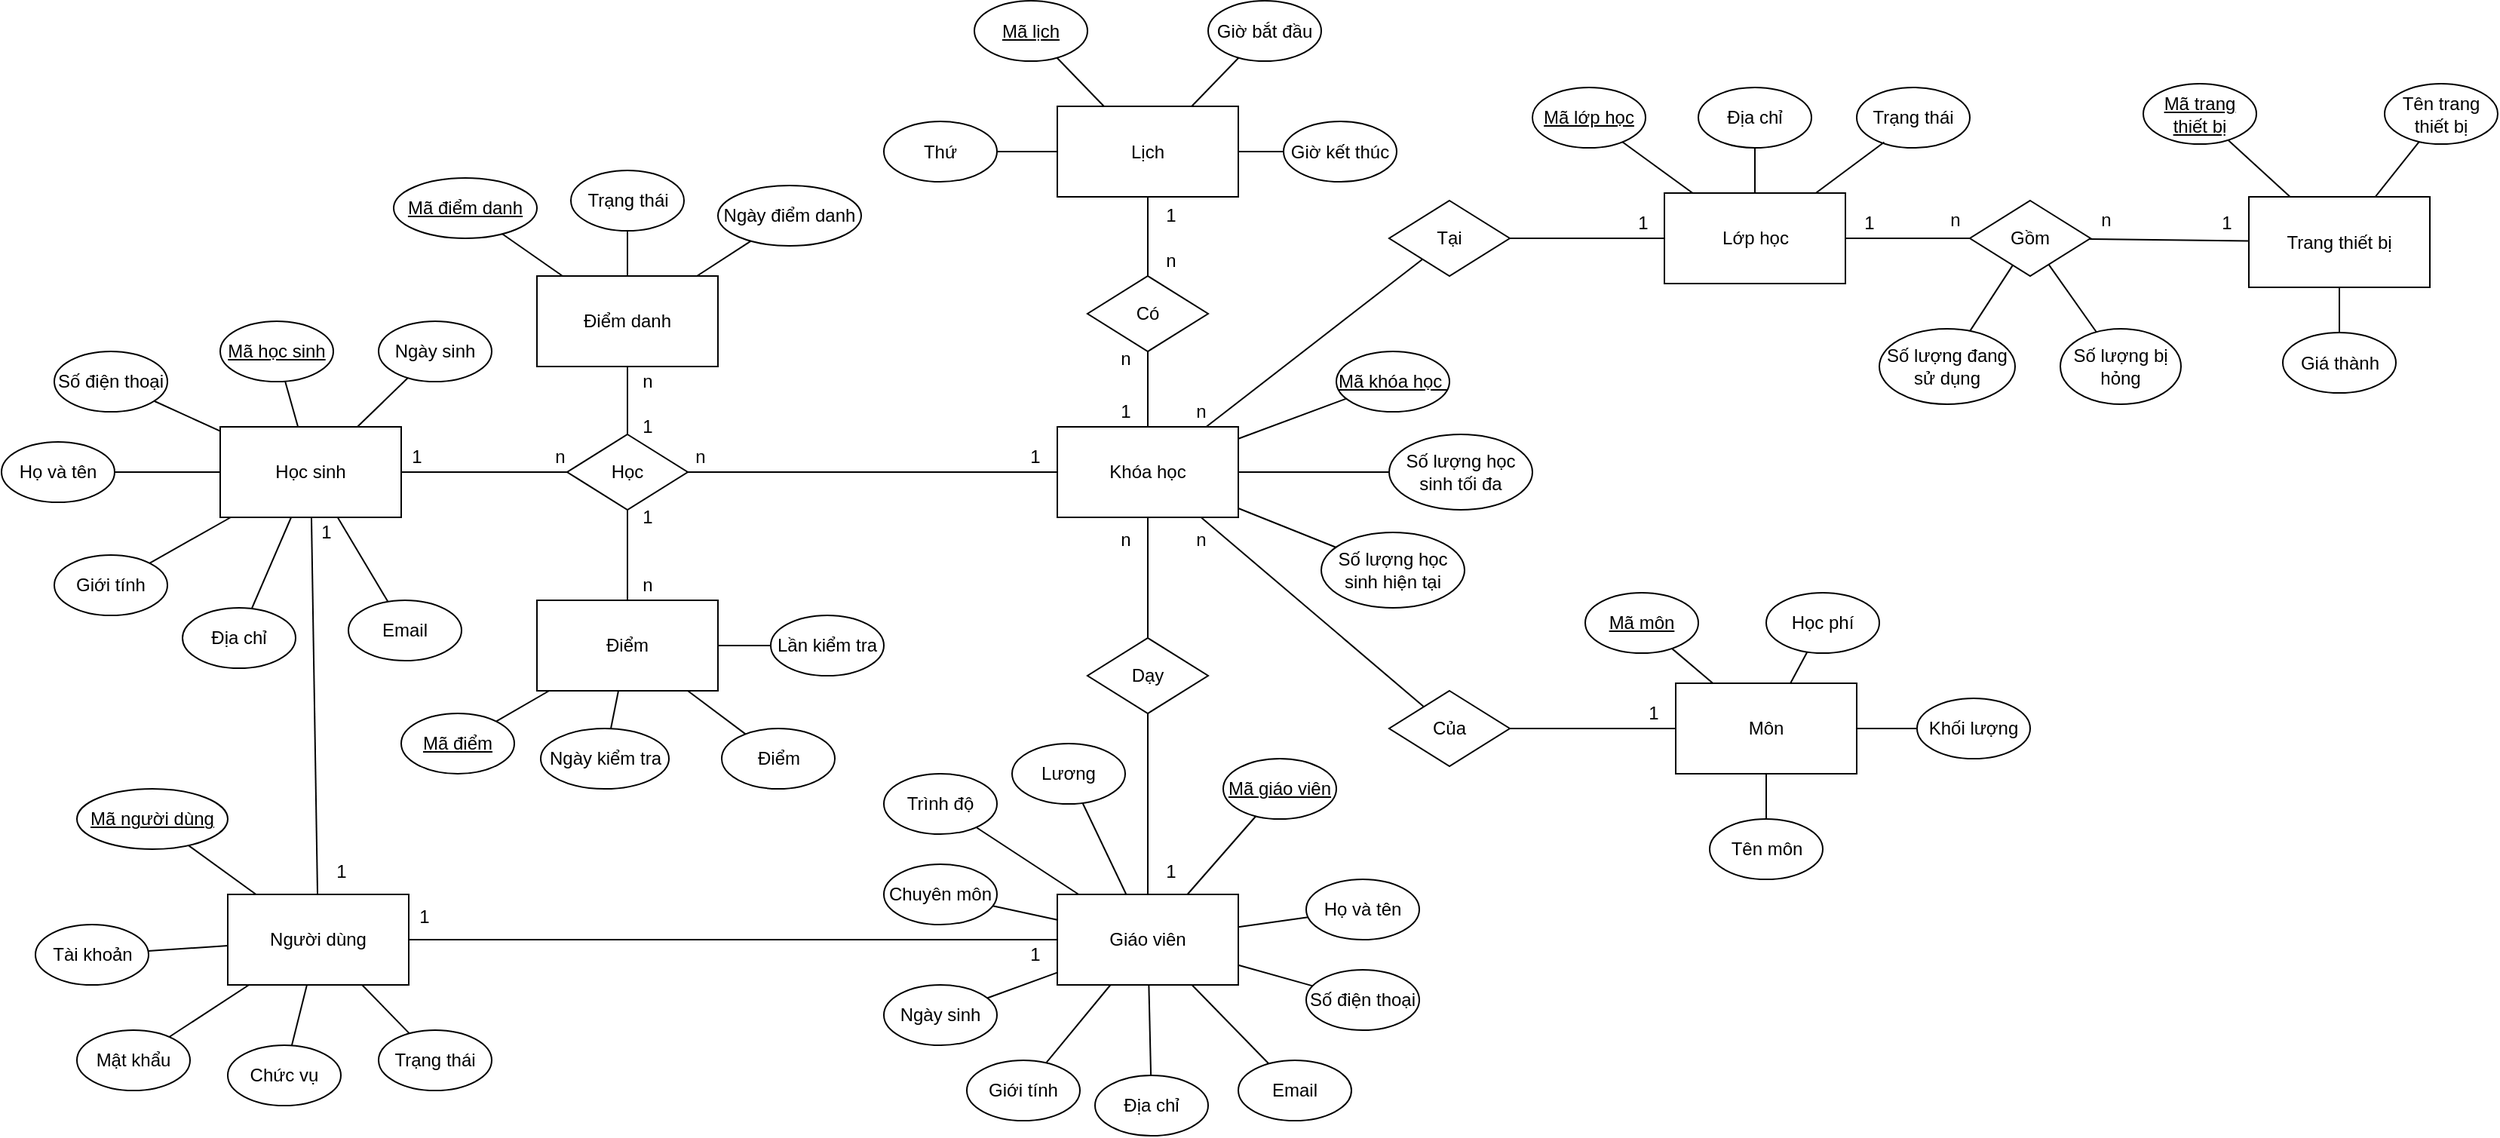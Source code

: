 <mxfile version="26.1.1" pages="4">
  <diagram name="Page-1" id="NPyolefpoLwWsQ_wAZHP">
    <mxGraphModel dx="2524" dy="836" grid="1" gridSize="10" guides="1" tooltips="1" connect="1" arrows="1" fold="1" page="1" pageScale="1" pageWidth="850" pageHeight="1100" math="0" shadow="0">
      <root>
        <mxCell id="0" />
        <mxCell id="1" parent="0" />
        <mxCell id="89rH4PynAYgjbm3u7L0o-1" value="Học sinh" style="rounded=0;whiteSpace=wrap;html=1;" parent="1" vertex="1">
          <mxGeometry x="-475" y="420" width="120" height="60" as="geometry" />
        </mxCell>
        <mxCell id="89rH4PynAYgjbm3u7L0o-2" value="Giáo viên" style="rounded=0;whiteSpace=wrap;html=1;" parent="1" vertex="1">
          <mxGeometry x="80" y="730" width="120" height="60" as="geometry" />
        </mxCell>
        <mxCell id="89rH4PynAYgjbm3u7L0o-4" value="Lớp học" style="rounded=0;whiteSpace=wrap;html=1;" parent="1" vertex="1">
          <mxGeometry x="482.5" y="265" width="120" height="60" as="geometry" />
        </mxCell>
        <mxCell id="89rH4PynAYgjbm3u7L0o-5" value="Khóa học" style="rounded=0;whiteSpace=wrap;html=1;" parent="1" vertex="1">
          <mxGeometry x="80" y="420" width="120" height="60" as="geometry" />
        </mxCell>
        <mxCell id="89rH4PynAYgjbm3u7L0o-7" value="Học" style="rhombus;whiteSpace=wrap;html=1;" parent="1" vertex="1">
          <mxGeometry x="-245" y="425" width="80" height="50" as="geometry" />
        </mxCell>
        <mxCell id="89rH4PynAYgjbm3u7L0o-8" value="Dạy" style="rhombus;whiteSpace=wrap;html=1;" parent="1" vertex="1">
          <mxGeometry x="100" y="560" width="80" height="50" as="geometry" />
        </mxCell>
        <mxCell id="89rH4PynAYgjbm3u7L0o-9" value="Tại" style="rhombus;whiteSpace=wrap;html=1;" parent="1" vertex="1">
          <mxGeometry x="300" y="270" width="80" height="50" as="geometry" />
        </mxCell>
        <mxCell id="89rH4PynAYgjbm3u7L0o-10" value="" style="endArrow=none;html=1;rounded=0;" parent="1" source="89rH4PynAYgjbm3u7L0o-7" target="89rH4PynAYgjbm3u7L0o-1" edge="1">
          <mxGeometry width="50" height="50" relative="1" as="geometry">
            <mxPoint x="225" y="565" as="sourcePoint" />
            <mxPoint x="275" y="515" as="targetPoint" />
          </mxGeometry>
        </mxCell>
        <mxCell id="89rH4PynAYgjbm3u7L0o-11" value="" style="endArrow=none;html=1;rounded=0;" parent="1" source="89rH4PynAYgjbm3u7L0o-5" target="89rH4PynAYgjbm3u7L0o-9" edge="1">
          <mxGeometry width="50" height="50" relative="1" as="geometry">
            <mxPoint x="570" y="450" as="sourcePoint" />
            <mxPoint x="620" y="400" as="targetPoint" />
          </mxGeometry>
        </mxCell>
        <mxCell id="89rH4PynAYgjbm3u7L0o-12" value="" style="endArrow=none;html=1;rounded=0;" parent="1" source="89rH4PynAYgjbm3u7L0o-9" target="89rH4PynAYgjbm3u7L0o-4" edge="1">
          <mxGeometry width="50" height="50" relative="1" as="geometry">
            <mxPoint x="405" y="310" as="sourcePoint" />
            <mxPoint x="675" y="260" as="targetPoint" />
          </mxGeometry>
        </mxCell>
        <mxCell id="89rH4PynAYgjbm3u7L0o-13" value="" style="endArrow=none;html=1;rounded=0;" parent="1" source="89rH4PynAYgjbm3u7L0o-5" target="89rH4PynAYgjbm3u7L0o-8" edge="1">
          <mxGeometry width="50" height="50" relative="1" as="geometry">
            <mxPoint x="570" y="450" as="sourcePoint" />
            <mxPoint x="620" y="400" as="targetPoint" />
          </mxGeometry>
        </mxCell>
        <mxCell id="89rH4PynAYgjbm3u7L0o-14" value="" style="endArrow=none;html=1;rounded=0;" parent="1" source="89rH4PynAYgjbm3u7L0o-5" target="89rH4PynAYgjbm3u7L0o-7" edge="1">
          <mxGeometry width="50" height="50" relative="1" as="geometry">
            <mxPoint x="570" y="450" as="sourcePoint" />
            <mxPoint x="620" y="400" as="targetPoint" />
          </mxGeometry>
        </mxCell>
        <mxCell id="89rH4PynAYgjbm3u7L0o-15" value="" style="endArrow=none;html=1;rounded=0;" parent="1" source="89rH4PynAYgjbm3u7L0o-8" target="89rH4PynAYgjbm3u7L0o-2" edge="1">
          <mxGeometry width="50" height="50" relative="1" as="geometry">
            <mxPoint x="570" y="540" as="sourcePoint" />
            <mxPoint x="620" y="490" as="targetPoint" />
          </mxGeometry>
        </mxCell>
        <mxCell id="89rH4PynAYgjbm3u7L0o-16" value="&lt;u&gt;Mã học sinh&lt;/u&gt;" style="ellipse;whiteSpace=wrap;html=1;" parent="1" vertex="1">
          <mxGeometry x="-475" y="350" width="75" height="40" as="geometry" />
        </mxCell>
        <mxCell id="89rH4PynAYgjbm3u7L0o-17" value="Lịch" style="rounded=0;whiteSpace=wrap;html=1;" parent="1" vertex="1">
          <mxGeometry x="80" y="207.5" width="120" height="60" as="geometry" />
        </mxCell>
        <mxCell id="89rH4PynAYgjbm3u7L0o-20" value="&lt;u&gt;Mã lịch&lt;/u&gt;" style="ellipse;whiteSpace=wrap;html=1;" parent="1" vertex="1">
          <mxGeometry x="25" y="137.5" width="75" height="40" as="geometry" />
        </mxCell>
        <mxCell id="89rH4PynAYgjbm3u7L0o-21" value="Thứ" style="ellipse;whiteSpace=wrap;html=1;" parent="1" vertex="1">
          <mxGeometry x="-35" y="217.5" width="75" height="40" as="geometry" />
        </mxCell>
        <mxCell id="89rH4PynAYgjbm3u7L0o-22" value="Giờ bắt đầu" style="ellipse;whiteSpace=wrap;html=1;" parent="1" vertex="1">
          <mxGeometry x="180" y="137.5" width="75" height="40" as="geometry" />
        </mxCell>
        <mxCell id="89rH4PynAYgjbm3u7L0o-23" value="Giờ kết thúc" style="ellipse;whiteSpace=wrap;html=1;" parent="1" vertex="1">
          <mxGeometry x="230" y="217.5" width="75" height="40" as="geometry" />
        </mxCell>
        <mxCell id="89rH4PynAYgjbm3u7L0o-24" value="" style="endArrow=none;html=1;rounded=0;" parent="1" source="89rH4PynAYgjbm3u7L0o-17" target="89rH4PynAYgjbm3u7L0o-20" edge="1">
          <mxGeometry width="50" height="50" relative="1" as="geometry">
            <mxPoint x="-315" y="-172.5" as="sourcePoint" />
            <mxPoint x="-265" y="-222.5" as="targetPoint" />
          </mxGeometry>
        </mxCell>
        <mxCell id="89rH4PynAYgjbm3u7L0o-25" value="" style="endArrow=none;html=1;rounded=0;" parent="1" source="89rH4PynAYgjbm3u7L0o-17" target="89rH4PynAYgjbm3u7L0o-21" edge="1">
          <mxGeometry width="50" height="50" relative="1" as="geometry">
            <mxPoint x="-588" y="-12.5" as="sourcePoint" />
            <mxPoint x="-613" y="19.5" as="targetPoint" />
          </mxGeometry>
        </mxCell>
        <mxCell id="89rH4PynAYgjbm3u7L0o-26" value="" style="endArrow=none;html=1;rounded=0;" parent="1" source="89rH4PynAYgjbm3u7L0o-17" target="89rH4PynAYgjbm3u7L0o-23" edge="1">
          <mxGeometry width="50" height="50" relative="1" as="geometry">
            <mxPoint x="-578" y="-2.5" as="sourcePoint" />
            <mxPoint x="-603" y="29.5" as="targetPoint" />
          </mxGeometry>
        </mxCell>
        <mxCell id="89rH4PynAYgjbm3u7L0o-28" value="" style="endArrow=none;html=1;rounded=0;" parent="1" source="89rH4PynAYgjbm3u7L0o-17" target="89rH4PynAYgjbm3u7L0o-22" edge="1">
          <mxGeometry width="50" height="50" relative="1" as="geometry">
            <mxPoint x="-568" y="7.5" as="sourcePoint" />
            <mxPoint x="-593" y="39.5" as="targetPoint" />
          </mxGeometry>
        </mxCell>
        <mxCell id="89rH4PynAYgjbm3u7L0o-30" value="Trang thiết bị" style="rounded=0;whiteSpace=wrap;html=1;" parent="1" vertex="1">
          <mxGeometry x="870" y="267.5" width="120" height="60" as="geometry" />
        </mxCell>
        <mxCell id="89rH4PynAYgjbm3u7L0o-31" value="Gồm" style="rhombus;whiteSpace=wrap;html=1;" parent="1" vertex="1">
          <mxGeometry x="685" y="270" width="80" height="50" as="geometry" />
        </mxCell>
        <mxCell id="89rH4PynAYgjbm3u7L0o-32" value="Họ và tên" style="ellipse;whiteSpace=wrap;html=1;" parent="1" vertex="1">
          <mxGeometry x="-620" y="430" width="75" height="40" as="geometry" />
        </mxCell>
        <mxCell id="89rH4PynAYgjbm3u7L0o-33" value="Ngày sinh" style="ellipse;whiteSpace=wrap;html=1;" parent="1" vertex="1">
          <mxGeometry x="-370" y="350" width="75" height="40" as="geometry" />
        </mxCell>
        <mxCell id="89rH4PynAYgjbm3u7L0o-34" value="Giới tính" style="ellipse;whiteSpace=wrap;html=1;" parent="1" vertex="1">
          <mxGeometry x="-585" y="505" width="75" height="40" as="geometry" />
        </mxCell>
        <mxCell id="89rH4PynAYgjbm3u7L0o-35" value="Số điện thoại" style="ellipse;whiteSpace=wrap;html=1;" parent="1" vertex="1">
          <mxGeometry x="-585" y="370" width="75" height="40" as="geometry" />
        </mxCell>
        <mxCell id="89rH4PynAYgjbm3u7L0o-36" value="Email" style="ellipse;whiteSpace=wrap;html=1;" parent="1" vertex="1">
          <mxGeometry x="-390" y="535" width="75" height="40" as="geometry" />
        </mxCell>
        <mxCell id="89rH4PynAYgjbm3u7L0o-37" value="" style="endArrow=none;html=1;rounded=0;" parent="1" source="89rH4PynAYgjbm3u7L0o-35" target="89rH4PynAYgjbm3u7L0o-1" edge="1">
          <mxGeometry width="50" height="50" relative="1" as="geometry">
            <mxPoint x="15" y="750" as="sourcePoint" />
            <mxPoint x="65" y="700" as="targetPoint" />
          </mxGeometry>
        </mxCell>
        <mxCell id="89rH4PynAYgjbm3u7L0o-38" value="" style="endArrow=none;html=1;rounded=0;" parent="1" source="89rH4PynAYgjbm3u7L0o-16" target="89rH4PynAYgjbm3u7L0o-1" edge="1">
          <mxGeometry width="50" height="50" relative="1" as="geometry">
            <mxPoint x="-554.84" y="379.76" as="sourcePoint" />
            <mxPoint x="-463.84" y="389.76" as="targetPoint" />
          </mxGeometry>
        </mxCell>
        <mxCell id="89rH4PynAYgjbm3u7L0o-39" value="" style="endArrow=none;html=1;rounded=0;" parent="1" source="89rH4PynAYgjbm3u7L0o-32" target="89rH4PynAYgjbm3u7L0o-1" edge="1">
          <mxGeometry width="50" height="50" relative="1" as="geometry">
            <mxPoint x="-539.07" y="339.92" as="sourcePoint" />
            <mxPoint x="-416.07" y="414.92" as="targetPoint" />
          </mxGeometry>
        </mxCell>
        <mxCell id="89rH4PynAYgjbm3u7L0o-43" value="" style="endArrow=none;html=1;rounded=0;" parent="1" source="89rH4PynAYgjbm3u7L0o-33" target="89rH4PynAYgjbm3u7L0o-1" edge="1">
          <mxGeometry width="50" height="50" relative="1" as="geometry">
            <mxPoint x="-412.37" y="339.7" as="sourcePoint" />
            <mxPoint x="-375.37" y="410.7" as="targetPoint" />
          </mxGeometry>
        </mxCell>
        <mxCell id="89rH4PynAYgjbm3u7L0o-46" value="" style="endArrow=none;html=1;rounded=0;" parent="1" source="89rH4PynAYgjbm3u7L0o-34" target="89rH4PynAYgjbm3u7L0o-1" edge="1">
          <mxGeometry width="50" height="50" relative="1" as="geometry">
            <mxPoint x="-316.87" y="360.42" as="sourcePoint" />
            <mxPoint x="-344.87" y="430.42" as="targetPoint" />
          </mxGeometry>
        </mxCell>
        <mxCell id="89rH4PynAYgjbm3u7L0o-47" value="" style="endArrow=none;html=1;rounded=0;" parent="1" source="89rH4PynAYgjbm3u7L0o-36" target="89rH4PynAYgjbm3u7L0o-1" edge="1">
          <mxGeometry width="50" height="50" relative="1" as="geometry">
            <mxPoint x="-264.87" y="367" as="sourcePoint" />
            <mxPoint x="-354.87" y="440" as="targetPoint" />
          </mxGeometry>
        </mxCell>
        <mxCell id="89rH4PynAYgjbm3u7L0o-48" value="Họ và tên" style="ellipse;whiteSpace=wrap;html=1;" parent="1" vertex="1">
          <mxGeometry x="245" y="720" width="75" height="40" as="geometry" />
        </mxCell>
        <mxCell id="89rH4PynAYgjbm3u7L0o-50" value="Ngày sinh" style="ellipse;whiteSpace=wrap;html=1;" parent="1" vertex="1">
          <mxGeometry x="-35" y="790" width="75" height="40" as="geometry" />
        </mxCell>
        <mxCell id="89rH4PynAYgjbm3u7L0o-53" value="Giới tính" style="ellipse;whiteSpace=wrap;html=1;" parent="1" vertex="1">
          <mxGeometry x="20" y="840" width="75" height="40" as="geometry" />
        </mxCell>
        <mxCell id="89rH4PynAYgjbm3u7L0o-57" value="Email" style="ellipse;whiteSpace=wrap;html=1;" parent="1" vertex="1">
          <mxGeometry x="200" y="840" width="75" height="40" as="geometry" />
        </mxCell>
        <mxCell id="89rH4PynAYgjbm3u7L0o-62" value="Số điện thoại" style="ellipse;whiteSpace=wrap;html=1;" parent="1" vertex="1">
          <mxGeometry x="245" y="780" width="75" height="40" as="geometry" />
        </mxCell>
        <mxCell id="89rH4PynAYgjbm3u7L0o-68" value="&lt;u&gt;Mã giáo viên&lt;/u&gt;" style="ellipse;whiteSpace=wrap;html=1;" parent="1" vertex="1">
          <mxGeometry x="190" y="640" width="75" height="40" as="geometry" />
        </mxCell>
        <mxCell id="89rH4PynAYgjbm3u7L0o-69" value="Chuyên môn" style="ellipse;whiteSpace=wrap;html=1;" parent="1" vertex="1">
          <mxGeometry x="-35" y="710" width="75" height="40" as="geometry" />
        </mxCell>
        <mxCell id="89rH4PynAYgjbm3u7L0o-70" value="Trình độ" style="ellipse;whiteSpace=wrap;html=1;" parent="1" vertex="1">
          <mxGeometry x="-35" y="650" width="75" height="40" as="geometry" />
        </mxCell>
        <mxCell id="89rH4PynAYgjbm3u7L0o-71" value="Lương" style="ellipse;whiteSpace=wrap;html=1;" parent="1" vertex="1">
          <mxGeometry x="50" y="630" width="75" height="40" as="geometry" />
        </mxCell>
        <mxCell id="89rH4PynAYgjbm3u7L0o-73" value="" style="endArrow=none;html=1;rounded=0;" parent="1" source="89rH4PynAYgjbm3u7L0o-2" target="89rH4PynAYgjbm3u7L0o-68" edge="1">
          <mxGeometry width="50" height="50" relative="1" as="geometry">
            <mxPoint x="220" y="680" as="sourcePoint" />
            <mxPoint x="270" y="630" as="targetPoint" />
          </mxGeometry>
        </mxCell>
        <mxCell id="89rH4PynAYgjbm3u7L0o-75" value="" style="endArrow=none;html=1;rounded=0;" parent="1" source="89rH4PynAYgjbm3u7L0o-2" target="89rH4PynAYgjbm3u7L0o-48" edge="1">
          <mxGeometry width="50" height="50" relative="1" as="geometry">
            <mxPoint x="210" y="742.62" as="sourcePoint" />
            <mxPoint x="282" y="729.62" as="targetPoint" />
          </mxGeometry>
        </mxCell>
        <mxCell id="89rH4PynAYgjbm3u7L0o-76" value="" style="endArrow=none;html=1;rounded=0;" parent="1" source="89rH4PynAYgjbm3u7L0o-2" target="89rH4PynAYgjbm3u7L0o-62" edge="1">
          <mxGeometry width="50" height="50" relative="1" as="geometry">
            <mxPoint x="193.14" y="756.22" as="sourcePoint" />
            <mxPoint x="270.14" y="770.22" as="targetPoint" />
          </mxGeometry>
        </mxCell>
        <mxCell id="89rH4PynAYgjbm3u7L0o-77" value="" style="endArrow=none;html=1;rounded=0;" parent="1" source="89rH4PynAYgjbm3u7L0o-2" target="89rH4PynAYgjbm3u7L0o-57" edge="1">
          <mxGeometry width="50" height="50" relative="1" as="geometry">
            <mxPoint x="161.84" y="794.24" as="sourcePoint" />
            <mxPoint x="249.84" y="840.24" as="targetPoint" />
          </mxGeometry>
        </mxCell>
        <mxCell id="89rH4PynAYgjbm3u7L0o-79" value="" style="endArrow=none;html=1;rounded=0;" parent="1" source="89rH4PynAYgjbm3u7L0o-2" target="89rH4PynAYgjbm3u7L0o-53" edge="1">
          <mxGeometry width="50" height="50" relative="1" as="geometry">
            <mxPoint x="130" y="810" as="sourcePoint" />
            <mxPoint x="177" y="831" as="targetPoint" />
          </mxGeometry>
        </mxCell>
        <mxCell id="89rH4PynAYgjbm3u7L0o-80" value="" style="endArrow=none;html=1;rounded=0;" parent="1" source="89rH4PynAYgjbm3u7L0o-2" target="89rH4PynAYgjbm3u7L0o-50" edge="1">
          <mxGeometry width="50" height="50" relative="1" as="geometry">
            <mxPoint x="129" y="810" as="sourcePoint" />
            <mxPoint x="100" y="851" as="targetPoint" />
          </mxGeometry>
        </mxCell>
        <mxCell id="89rH4PynAYgjbm3u7L0o-81" value="" style="endArrow=none;html=1;rounded=0;" parent="1" source="89rH4PynAYgjbm3u7L0o-2" target="89rH4PynAYgjbm3u7L0o-69" edge="1">
          <mxGeometry width="50" height="50" relative="1" as="geometry">
            <mxPoint x="139" y="820" as="sourcePoint" />
            <mxPoint x="110" y="861" as="targetPoint" />
          </mxGeometry>
        </mxCell>
        <mxCell id="89rH4PynAYgjbm3u7L0o-83" value="" style="endArrow=none;html=1;rounded=0;" parent="1" source="89rH4PynAYgjbm3u7L0o-2" target="89rH4PynAYgjbm3u7L0o-70" edge="1">
          <mxGeometry width="50" height="50" relative="1" as="geometry">
            <mxPoint x="149" y="830" as="sourcePoint" />
            <mxPoint x="120" y="871" as="targetPoint" />
          </mxGeometry>
        </mxCell>
        <mxCell id="89rH4PynAYgjbm3u7L0o-84" value="" style="endArrow=none;html=1;rounded=0;" parent="1" source="89rH4PynAYgjbm3u7L0o-2" target="89rH4PynAYgjbm3u7L0o-71" edge="1">
          <mxGeometry width="50" height="50" relative="1" as="geometry">
            <mxPoint x="159" y="840" as="sourcePoint" />
            <mxPoint x="130" y="881" as="targetPoint" />
          </mxGeometry>
        </mxCell>
        <mxCell id="89rH4PynAYgjbm3u7L0o-85" value="&lt;u&gt;Mã khóa học&amp;nbsp;&lt;/u&gt;" style="ellipse;whiteSpace=wrap;html=1;" parent="1" vertex="1">
          <mxGeometry x="265" y="370" width="75" height="40" as="geometry" />
        </mxCell>
        <mxCell id="89rH4PynAYgjbm3u7L0o-86" value="Số lượng học sinh tối đa" style="ellipse;whiteSpace=wrap;html=1;" parent="1" vertex="1">
          <mxGeometry x="300" y="425" width="95" height="50" as="geometry" />
        </mxCell>
        <mxCell id="89rH4PynAYgjbm3u7L0o-87" value="Số lượng học sinh hiện tại" style="ellipse;whiteSpace=wrap;html=1;" parent="1" vertex="1">
          <mxGeometry x="255" y="490" width="95" height="50" as="geometry" />
        </mxCell>
        <mxCell id="89rH4PynAYgjbm3u7L0o-89" value="" style="endArrow=none;html=1;rounded=0;" parent="1" source="89rH4PynAYgjbm3u7L0o-85" target="89rH4PynAYgjbm3u7L0o-5" edge="1">
          <mxGeometry width="50" height="50" relative="1" as="geometry">
            <mxPoint x="550" y="500" as="sourcePoint" />
            <mxPoint x="600" y="450" as="targetPoint" />
          </mxGeometry>
        </mxCell>
        <mxCell id="89rH4PynAYgjbm3u7L0o-90" value="" style="endArrow=none;html=1;rounded=0;" parent="1" source="89rH4PynAYgjbm3u7L0o-86" target="89rH4PynAYgjbm3u7L0o-5" edge="1">
          <mxGeometry width="50" height="50" relative="1" as="geometry">
            <mxPoint x="44" y="404" as="sourcePoint" />
            <mxPoint x="93" y="430" as="targetPoint" />
          </mxGeometry>
        </mxCell>
        <mxCell id="89rH4PynAYgjbm3u7L0o-91" value="" style="endArrow=none;html=1;rounded=0;" parent="1" source="89rH4PynAYgjbm3u7L0o-87" target="89rH4PynAYgjbm3u7L0o-5" edge="1">
          <mxGeometry width="50" height="50" relative="1" as="geometry">
            <mxPoint x="54" y="414" as="sourcePoint" />
            <mxPoint x="103" y="440" as="targetPoint" />
          </mxGeometry>
        </mxCell>
        <mxCell id="89rH4PynAYgjbm3u7L0o-93" value="&lt;u&gt;Mã lớp học&lt;/u&gt;" style="ellipse;whiteSpace=wrap;html=1;" parent="1" vertex="1">
          <mxGeometry x="395" y="195" width="75" height="40" as="geometry" />
        </mxCell>
        <mxCell id="89rH4PynAYgjbm3u7L0o-94" value="Địa chỉ" style="ellipse;whiteSpace=wrap;html=1;" parent="1" vertex="1">
          <mxGeometry x="505" y="195" width="75" height="40" as="geometry" />
        </mxCell>
        <mxCell id="89rH4PynAYgjbm3u7L0o-95" value="Trạng thái" style="ellipse;whiteSpace=wrap;html=1;" parent="1" vertex="1">
          <mxGeometry x="610" y="195" width="75" height="40" as="geometry" />
        </mxCell>
        <mxCell id="89rH4PynAYgjbm3u7L0o-96" value="" style="endArrow=none;html=1;rounded=0;" parent="1" source="89rH4PynAYgjbm3u7L0o-4" target="89rH4PynAYgjbm3u7L0o-93" edge="1">
          <mxGeometry width="50" height="50" relative="1" as="geometry">
            <mxPoint x="702.5" y="415" as="sourcePoint" />
            <mxPoint x="752.5" y="365" as="targetPoint" />
          </mxGeometry>
        </mxCell>
        <mxCell id="89rH4PynAYgjbm3u7L0o-98" value="" style="endArrow=none;html=1;rounded=0;" parent="1" source="89rH4PynAYgjbm3u7L0o-4" target="89rH4PynAYgjbm3u7L0o-94" edge="1">
          <mxGeometry width="50" height="50" relative="1" as="geometry">
            <mxPoint x="593.5" y="345" as="sourcePoint" />
            <mxPoint x="512.5" y="263" as="targetPoint" />
          </mxGeometry>
        </mxCell>
        <mxCell id="89rH4PynAYgjbm3u7L0o-99" value="" style="endArrow=none;html=1;rounded=0;" parent="1" source="89rH4PynAYgjbm3u7L0o-4" edge="1">
          <mxGeometry width="50" height="50" relative="1" as="geometry">
            <mxPoint x="603.5" y="355" as="sourcePoint" />
            <mxPoint x="628.223" y="231.282" as="targetPoint" />
          </mxGeometry>
        </mxCell>
        <mxCell id="89rH4PynAYgjbm3u7L0o-100" value="&lt;u&gt;Mã trang thiết bị&lt;/u&gt;" style="ellipse;whiteSpace=wrap;html=1;" parent="1" vertex="1">
          <mxGeometry x="800" y="192.5" width="75" height="40" as="geometry" />
        </mxCell>
        <mxCell id="89rH4PynAYgjbm3u7L0o-101" value="Tên trang thiết bị" style="ellipse;whiteSpace=wrap;html=1;" parent="1" vertex="1">
          <mxGeometry x="960" y="192.5" width="75" height="40" as="geometry" />
        </mxCell>
        <mxCell id="89rH4PynAYgjbm3u7L0o-105" value="Giá thành" style="ellipse;whiteSpace=wrap;html=1;" parent="1" vertex="1">
          <mxGeometry x="892.5" y="357.5" width="75" height="40" as="geometry" />
        </mxCell>
        <mxCell id="89rH4PynAYgjbm3u7L0o-106" value="" style="endArrow=none;html=1;rounded=0;" parent="1" source="89rH4PynAYgjbm3u7L0o-31" target="89rH4PynAYgjbm3u7L0o-30" edge="1">
          <mxGeometry width="50" height="50" relative="1" as="geometry">
            <mxPoint x="602.5" y="640" as="sourcePoint" />
            <mxPoint x="652.5" y="590" as="targetPoint" />
          </mxGeometry>
        </mxCell>
        <mxCell id="89rH4PynAYgjbm3u7L0o-108" value="" style="endArrow=none;html=1;rounded=0;" parent="1" source="89rH4PynAYgjbm3u7L0o-105" target="89rH4PynAYgjbm3u7L0o-30" edge="1">
          <mxGeometry width="50" height="50" relative="1" as="geometry">
            <mxPoint x="888" y="373.5" as="sourcePoint" />
            <mxPoint x="960" y="375.5" as="targetPoint" />
          </mxGeometry>
        </mxCell>
        <mxCell id="89rH4PynAYgjbm3u7L0o-110" value="" style="endArrow=none;html=1;rounded=0;" parent="1" source="89rH4PynAYgjbm3u7L0o-100" target="89rH4PynAYgjbm3u7L0o-30" edge="1">
          <mxGeometry width="50" height="50" relative="1" as="geometry">
            <mxPoint x="908" y="393.5" as="sourcePoint" />
            <mxPoint x="980" y="395.5" as="targetPoint" />
          </mxGeometry>
        </mxCell>
        <mxCell id="89rH4PynAYgjbm3u7L0o-111" value="" style="endArrow=none;html=1;rounded=0;" parent="1" source="89rH4PynAYgjbm3u7L0o-101" target="89rH4PynAYgjbm3u7L0o-30" edge="1">
          <mxGeometry width="50" height="50" relative="1" as="geometry">
            <mxPoint x="918" y="403.5" as="sourcePoint" />
            <mxPoint x="990" y="405.5" as="targetPoint" />
          </mxGeometry>
        </mxCell>
        <mxCell id="89rH4PynAYgjbm3u7L0o-113" value="" style="endArrow=none;html=1;rounded=0;" parent="1" source="89rH4PynAYgjbm3u7L0o-4" target="89rH4PynAYgjbm3u7L0o-31" edge="1">
          <mxGeometry width="50" height="50" relative="1" as="geometry">
            <mxPoint x="657.5" y="500" as="sourcePoint" />
            <mxPoint x="727.5" y="450" as="targetPoint" />
          </mxGeometry>
        </mxCell>
        <mxCell id="oXIHRH6iw4Nwk3EpeCEq-1" value="Môn" style="rounded=0;whiteSpace=wrap;html=1;" parent="1" vertex="1">
          <mxGeometry x="490" y="590" width="120" height="60" as="geometry" />
        </mxCell>
        <mxCell id="oXIHRH6iw4Nwk3EpeCEq-2" value="&lt;u&gt;Mã môn&lt;/u&gt;" style="ellipse;whiteSpace=wrap;html=1;" parent="1" vertex="1">
          <mxGeometry x="430" y="530" width="75" height="40" as="geometry" />
        </mxCell>
        <mxCell id="oXIHRH6iw4Nwk3EpeCEq-3" value="Tên môn" style="ellipse;whiteSpace=wrap;html=1;" parent="1" vertex="1">
          <mxGeometry x="512.5" y="680" width="75" height="40" as="geometry" />
        </mxCell>
        <mxCell id="oXIHRH6iw4Nwk3EpeCEq-4" value="Học phí" style="ellipse;whiteSpace=wrap;html=1;" parent="1" vertex="1">
          <mxGeometry x="550" y="530" width="75" height="40" as="geometry" />
        </mxCell>
        <mxCell id="oXIHRH6iw4Nwk3EpeCEq-5" value="Khối lượng" style="ellipse;whiteSpace=wrap;html=1;" parent="1" vertex="1">
          <mxGeometry x="650" y="600" width="75" height="40" as="geometry" />
        </mxCell>
        <mxCell id="oXIHRH6iw4Nwk3EpeCEq-6" value="" style="endArrow=none;html=1;rounded=0;" parent="1" source="oXIHRH6iw4Nwk3EpeCEq-1" target="oXIHRH6iw4Nwk3EpeCEq-2" edge="1">
          <mxGeometry width="50" height="50" relative="1" as="geometry">
            <mxPoint x="120" y="280" as="sourcePoint" />
            <mxPoint x="170" y="230" as="targetPoint" />
          </mxGeometry>
        </mxCell>
        <mxCell id="oXIHRH6iw4Nwk3EpeCEq-7" value="" style="endArrow=none;html=1;rounded=0;" parent="1" source="oXIHRH6iw4Nwk3EpeCEq-1" target="oXIHRH6iw4Nwk3EpeCEq-3" edge="1">
          <mxGeometry width="50" height="50" relative="1" as="geometry">
            <mxPoint x="-153" y="440" as="sourcePoint" />
            <mxPoint x="-178" y="472" as="targetPoint" />
          </mxGeometry>
        </mxCell>
        <mxCell id="oXIHRH6iw4Nwk3EpeCEq-8" value="" style="endArrow=none;html=1;rounded=0;" parent="1" source="oXIHRH6iw4Nwk3EpeCEq-1" target="oXIHRH6iw4Nwk3EpeCEq-5" edge="1">
          <mxGeometry width="50" height="50" relative="1" as="geometry">
            <mxPoint x="-143" y="450" as="sourcePoint" />
            <mxPoint x="-168" y="482" as="targetPoint" />
          </mxGeometry>
        </mxCell>
        <mxCell id="oXIHRH6iw4Nwk3EpeCEq-9" value="" style="endArrow=none;html=1;rounded=0;" parent="1" source="oXIHRH6iw4Nwk3EpeCEq-1" target="oXIHRH6iw4Nwk3EpeCEq-4" edge="1">
          <mxGeometry width="50" height="50" relative="1" as="geometry">
            <mxPoint x="-133" y="460" as="sourcePoint" />
            <mxPoint x="-158" y="492" as="targetPoint" />
          </mxGeometry>
        </mxCell>
        <mxCell id="M8XPIu96I7IRhmxZXa72-7" value="Của" style="rhombus;whiteSpace=wrap;html=1;" parent="1" vertex="1">
          <mxGeometry x="300" y="595" width="80" height="50" as="geometry" />
        </mxCell>
        <mxCell id="M8XPIu96I7IRhmxZXa72-8" value="" style="endArrow=none;html=1;rounded=0;" parent="1" source="89rH4PynAYgjbm3u7L0o-5" target="M8XPIu96I7IRhmxZXa72-7" edge="1">
          <mxGeometry width="50" height="50" relative="1" as="geometry">
            <mxPoint x="210" y="460" as="sourcePoint" />
            <mxPoint x="345" y="345" as="targetPoint" />
          </mxGeometry>
        </mxCell>
        <mxCell id="M8XPIu96I7IRhmxZXa72-9" value="" style="endArrow=none;html=1;rounded=0;" parent="1" source="M8XPIu96I7IRhmxZXa72-7" target="oXIHRH6iw4Nwk3EpeCEq-1" edge="1">
          <mxGeometry width="50" height="50" relative="1" as="geometry">
            <mxPoint x="220" y="657" as="sourcePoint" />
            <mxPoint x="347" y="692" as="targetPoint" />
          </mxGeometry>
        </mxCell>
        <mxCell id="-JmXg3D6254k1wARbazW-1" value="Có" style="rhombus;whiteSpace=wrap;html=1;" parent="1" vertex="1">
          <mxGeometry x="100" y="320" width="80" height="50" as="geometry" />
        </mxCell>
        <mxCell id="-JmXg3D6254k1wARbazW-2" value="" style="endArrow=none;html=1;rounded=0;" parent="1" source="89rH4PynAYgjbm3u7L0o-17" target="-JmXg3D6254k1wARbazW-1" edge="1">
          <mxGeometry width="50" height="50" relative="1" as="geometry">
            <mxPoint x="65" y="130" as="sourcePoint" />
            <mxPoint x="-58" y="183" as="targetPoint" />
          </mxGeometry>
        </mxCell>
        <mxCell id="-JmXg3D6254k1wARbazW-3" value="" style="endArrow=none;html=1;rounded=0;" parent="1" source="-JmXg3D6254k1wARbazW-1" target="89rH4PynAYgjbm3u7L0o-5" edge="1">
          <mxGeometry width="50" height="50" relative="1" as="geometry">
            <mxPoint x="75" y="125" as="sourcePoint" />
            <mxPoint x="-48" y="178" as="targetPoint" />
          </mxGeometry>
        </mxCell>
        <mxCell id="St3L0B2oduJBE1O3ebOx-1" value="Số lượng đang sử dụng" style="ellipse;whiteSpace=wrap;html=1;" parent="1" vertex="1">
          <mxGeometry x="625" y="355" width="90" height="50" as="geometry" />
        </mxCell>
        <mxCell id="St3L0B2oduJBE1O3ebOx-2" value="Số lượng bị hỏng" style="ellipse;whiteSpace=wrap;html=1;" parent="1" vertex="1">
          <mxGeometry x="745" y="355" width="80" height="50" as="geometry" />
        </mxCell>
        <mxCell id="YWe5nQLRlcS1xyr8e1BZ-1" value="" style="endArrow=none;html=1;rounded=0;" parent="1" source="St3L0B2oduJBE1O3ebOx-1" target="89rH4PynAYgjbm3u7L0o-31" edge="1">
          <mxGeometry width="50" height="50" relative="1" as="geometry">
            <mxPoint x="586" y="345" as="sourcePoint" />
            <mxPoint x="643" y="263" as="targetPoint" />
          </mxGeometry>
        </mxCell>
        <mxCell id="YWe5nQLRlcS1xyr8e1BZ-2" value="" style="endArrow=none;html=1;rounded=0;" parent="1" source="St3L0B2oduJBE1O3ebOx-2" target="89rH4PynAYgjbm3u7L0o-31" edge="1">
          <mxGeometry width="50" height="50" relative="1" as="geometry">
            <mxPoint x="596" y="355" as="sourcePoint" />
            <mxPoint x="653" y="273" as="targetPoint" />
          </mxGeometry>
        </mxCell>
        <mxCell id="_T5TpqlqDLhLxQ6CeKR3-1" value="Điểm" style="rounded=0;whiteSpace=wrap;html=1;" parent="1" vertex="1">
          <mxGeometry x="-265" y="535" width="120" height="60" as="geometry" />
        </mxCell>
        <mxCell id="_T5TpqlqDLhLxQ6CeKR3-2" value="&lt;u&gt;Mã điểm&lt;/u&gt;" style="ellipse;whiteSpace=wrap;html=1;" parent="1" vertex="1">
          <mxGeometry x="-355" y="610" width="75" height="40" as="geometry" />
        </mxCell>
        <mxCell id="_T5TpqlqDLhLxQ6CeKR3-3" value="Ngày kiểm tra" style="ellipse;whiteSpace=wrap;html=1;" parent="1" vertex="1">
          <mxGeometry x="-262.5" y="620" width="85" height="40" as="geometry" />
        </mxCell>
        <mxCell id="_T5TpqlqDLhLxQ6CeKR3-5" value="Điểm" style="ellipse;whiteSpace=wrap;html=1;" parent="1" vertex="1">
          <mxGeometry x="-142.5" y="620" width="75" height="40" as="geometry" />
        </mxCell>
        <mxCell id="_T5TpqlqDLhLxQ6CeKR3-6" value="Lần kiểm tra" style="ellipse;whiteSpace=wrap;html=1;" parent="1" vertex="1">
          <mxGeometry x="-110" y="545" width="75" height="40" as="geometry" />
        </mxCell>
        <mxCell id="_T5TpqlqDLhLxQ6CeKR3-8" value="" style="endArrow=none;html=1;rounded=0;" parent="1" source="_T5TpqlqDLhLxQ6CeKR3-6" target="_T5TpqlqDLhLxQ6CeKR3-1" edge="1">
          <mxGeometry width="50" height="50" relative="1" as="geometry">
            <mxPoint x="-390" y="605" as="sourcePoint" />
            <mxPoint x="255" y="880" as="targetPoint" />
          </mxGeometry>
        </mxCell>
        <mxCell id="_T5TpqlqDLhLxQ6CeKR3-9" value="" style="endArrow=none;html=1;rounded=0;" parent="1" source="_T5TpqlqDLhLxQ6CeKR3-2" target="_T5TpqlqDLhLxQ6CeKR3-1" edge="1">
          <mxGeometry width="50" height="50" relative="1" as="geometry">
            <mxPoint x="-364.84" y="559.76" as="sourcePoint" />
            <mxPoint x="-273.84" y="569.76" as="targetPoint" />
          </mxGeometry>
        </mxCell>
        <mxCell id="_T5TpqlqDLhLxQ6CeKR3-10" value="" style="endArrow=none;html=1;rounded=0;" parent="1" source="_T5TpqlqDLhLxQ6CeKR3-3" target="_T5TpqlqDLhLxQ6CeKR3-1" edge="1">
          <mxGeometry width="50" height="50" relative="1" as="geometry">
            <mxPoint x="-349.07" y="519.92" as="sourcePoint" />
            <mxPoint x="-226.07" y="594.92" as="targetPoint" />
          </mxGeometry>
        </mxCell>
        <mxCell id="_T5TpqlqDLhLxQ6CeKR3-12" value="" style="endArrow=none;html=1;rounded=0;" parent="1" source="_T5TpqlqDLhLxQ6CeKR3-5" target="_T5TpqlqDLhLxQ6CeKR3-1" edge="1">
          <mxGeometry width="50" height="50" relative="1" as="geometry">
            <mxPoint x="-126.87" y="540.42" as="sourcePoint" />
            <mxPoint x="-154.87" y="610.42" as="targetPoint" />
          </mxGeometry>
        </mxCell>
        <mxCell id="LCXwuJQNGxld14h-pECL-1" value="" style="endArrow=none;html=1;rounded=0;" parent="1" source="_T5TpqlqDLhLxQ6CeKR3-1" target="89rH4PynAYgjbm3u7L0o-7" edge="1">
          <mxGeometry width="50" height="50" relative="1" as="geometry">
            <mxPoint x="-368" y="580" as="sourcePoint" />
            <mxPoint x="-245" y="655" as="targetPoint" />
          </mxGeometry>
        </mxCell>
        <mxCell id="LCXwuJQNGxld14h-pECL-2" value="Điểm danh" style="rounded=0;whiteSpace=wrap;html=1;" parent="1" vertex="1">
          <mxGeometry x="-265" y="320" width="120" height="60" as="geometry" />
        </mxCell>
        <mxCell id="LCXwuJQNGxld14h-pECL-3" value="&lt;u&gt;Mã điểm danh&lt;/u&gt;" style="ellipse;whiteSpace=wrap;html=1;" parent="1" vertex="1">
          <mxGeometry x="-360" y="255" width="95" height="40" as="geometry" />
        </mxCell>
        <mxCell id="LCXwuJQNGxld14h-pECL-4" value="Trạng thái" style="ellipse;whiteSpace=wrap;html=1;" parent="1" vertex="1">
          <mxGeometry x="-242.5" y="250" width="75" height="40" as="geometry" />
        </mxCell>
        <mxCell id="LCXwuJQNGxld14h-pECL-7" value="Ngày điểm danh" style="ellipse;whiteSpace=wrap;html=1;" parent="1" vertex="1">
          <mxGeometry x="-145" y="260" width="95" height="40" as="geometry" />
        </mxCell>
        <mxCell id="LCXwuJQNGxld14h-pECL-9" value="" style="endArrow=none;html=1;rounded=0;" parent="1" source="LCXwuJQNGxld14h-pECL-7" target="LCXwuJQNGxld14h-pECL-2" edge="1">
          <mxGeometry width="50" height="50" relative="1" as="geometry">
            <mxPoint x="170" y="575" as="sourcePoint" />
            <mxPoint x="220" y="525" as="targetPoint" />
          </mxGeometry>
        </mxCell>
        <mxCell id="LCXwuJQNGxld14h-pECL-10" value="" style="endArrow=none;html=1;rounded=0;" parent="1" source="LCXwuJQNGxld14h-pECL-3" target="LCXwuJQNGxld14h-pECL-2" edge="1">
          <mxGeometry width="50" height="50" relative="1" as="geometry">
            <mxPoint x="-399.84" y="204.76" as="sourcePoint" />
            <mxPoint x="-308.84" y="214.76" as="targetPoint" />
          </mxGeometry>
        </mxCell>
        <mxCell id="LCXwuJQNGxld14h-pECL-11" value="" style="endArrow=none;html=1;rounded=0;" parent="1" source="LCXwuJQNGxld14h-pECL-4" target="LCXwuJQNGxld14h-pECL-2" edge="1">
          <mxGeometry width="50" height="50" relative="1" as="geometry">
            <mxPoint x="-384.07" y="164.92" as="sourcePoint" />
            <mxPoint x="-261.07" y="239.92" as="targetPoint" />
          </mxGeometry>
        </mxCell>
        <mxCell id="Gqk5p_rbtaIPlCd93jpv-1" value="" style="endArrow=none;html=1;rounded=0;" parent="1" source="89rH4PynAYgjbm3u7L0o-7" target="LCXwuJQNGxld14h-pECL-2" edge="1">
          <mxGeometry width="50" height="50" relative="1" as="geometry">
            <mxPoint x="-393" y="262" as="sourcePoint" />
            <mxPoint x="-310" y="240" as="targetPoint" />
          </mxGeometry>
        </mxCell>
        <mxCell id="0BVFtr3i2Yd47HPmZl5e-1" value="Người dùng" style="rounded=0;whiteSpace=wrap;html=1;" parent="1" vertex="1">
          <mxGeometry x="-470" y="730" width="120" height="60" as="geometry" />
        </mxCell>
        <mxCell id="0BVFtr3i2Yd47HPmZl5e-2" value="&lt;u&gt;Mã người dùng&lt;/u&gt;" style="ellipse;whiteSpace=wrap;html=1;" parent="1" vertex="1">
          <mxGeometry x="-570" y="660" width="100" height="40" as="geometry" />
        </mxCell>
        <mxCell id="0BVFtr3i2Yd47HPmZl5e-3" value="Mật khẩu" style="ellipse;whiteSpace=wrap;html=1;" parent="1" vertex="1">
          <mxGeometry x="-570" y="820" width="75" height="40" as="geometry" />
        </mxCell>
        <mxCell id="0BVFtr3i2Yd47HPmZl5e-5" value="Chức vụ" style="ellipse;whiteSpace=wrap;html=1;" parent="1" vertex="1">
          <mxGeometry x="-470" y="830" width="75" height="40" as="geometry" />
        </mxCell>
        <mxCell id="0BVFtr3i2Yd47HPmZl5e-6" value="Tài khoản" style="ellipse;whiteSpace=wrap;html=1;" parent="1" vertex="1">
          <mxGeometry x="-597.5" y="750" width="75" height="40" as="geometry" />
        </mxCell>
        <mxCell id="0BVFtr3i2Yd47HPmZl5e-7" value="Trạng thái" style="ellipse;whiteSpace=wrap;html=1;" parent="1" vertex="1">
          <mxGeometry x="-370" y="820" width="75" height="40" as="geometry" />
        </mxCell>
        <mxCell id="0BVFtr3i2Yd47HPmZl5e-8" value="" style="endArrow=none;html=1;rounded=0;" parent="1" source="0BVFtr3i2Yd47HPmZl5e-6" target="0BVFtr3i2Yd47HPmZl5e-1" edge="1">
          <mxGeometry width="50" height="50" relative="1" as="geometry">
            <mxPoint x="-55" y="1170" as="sourcePoint" />
            <mxPoint x="-5" y="1120" as="targetPoint" />
          </mxGeometry>
        </mxCell>
        <mxCell id="0BVFtr3i2Yd47HPmZl5e-9" value="" style="endArrow=none;html=1;rounded=0;" parent="1" source="0BVFtr3i2Yd47HPmZl5e-2" target="0BVFtr3i2Yd47HPmZl5e-1" edge="1">
          <mxGeometry width="50" height="50" relative="1" as="geometry">
            <mxPoint x="-624.84" y="799.76" as="sourcePoint" />
            <mxPoint x="-533.84" y="809.76" as="targetPoint" />
          </mxGeometry>
        </mxCell>
        <mxCell id="0BVFtr3i2Yd47HPmZl5e-10" value="" style="endArrow=none;html=1;rounded=0;" parent="1" source="0BVFtr3i2Yd47HPmZl5e-3" target="0BVFtr3i2Yd47HPmZl5e-1" edge="1">
          <mxGeometry width="50" height="50" relative="1" as="geometry">
            <mxPoint x="-609.07" y="759.92" as="sourcePoint" />
            <mxPoint x="-486.07" y="834.92" as="targetPoint" />
          </mxGeometry>
        </mxCell>
        <mxCell id="0BVFtr3i2Yd47HPmZl5e-12" value="" style="endArrow=none;html=1;rounded=0;" parent="1" source="0BVFtr3i2Yd47HPmZl5e-5" target="0BVFtr3i2Yd47HPmZl5e-1" edge="1">
          <mxGeometry width="50" height="50" relative="1" as="geometry">
            <mxPoint x="-386.87" y="780.42" as="sourcePoint" />
            <mxPoint x="-414.87" y="850.42" as="targetPoint" />
          </mxGeometry>
        </mxCell>
        <mxCell id="0BVFtr3i2Yd47HPmZl5e-13" value="" style="endArrow=none;html=1;rounded=0;" parent="1" source="0BVFtr3i2Yd47HPmZl5e-7" target="0BVFtr3i2Yd47HPmZl5e-1" edge="1">
          <mxGeometry width="50" height="50" relative="1" as="geometry">
            <mxPoint x="-334.87" y="787" as="sourcePoint" />
            <mxPoint x="-424.87" y="860" as="targetPoint" />
          </mxGeometry>
        </mxCell>
        <mxCell id="dpG7cPKhc6OhhENnR7cJ-1" value="" style="endArrow=none;html=1;rounded=0;" parent="1" source="0BVFtr3i2Yd47HPmZl5e-1" target="89rH4PynAYgjbm3u7L0o-1" edge="1">
          <mxGeometry width="50" height="50" relative="1" as="geometry">
            <mxPoint x="-444" y="774" as="sourcePoint" />
            <mxPoint x="-330" y="817" as="targetPoint" />
          </mxGeometry>
        </mxCell>
        <mxCell id="dpG7cPKhc6OhhENnR7cJ-2" value="" style="endArrow=none;html=1;rounded=0;" parent="1" source="89rH4PynAYgjbm3u7L0o-2" target="0BVFtr3i2Yd47HPmZl5e-1" edge="1">
          <mxGeometry width="50" height="50" relative="1" as="geometry">
            <mxPoint x="-434" y="784" as="sourcePoint" />
            <mxPoint x="-320" y="827" as="targetPoint" />
          </mxGeometry>
        </mxCell>
        <mxCell id="fpwOEUaU5ZeE2ypFx4xt-2" value="1" style="text;html=1;align=center;verticalAlign=middle;resizable=0;points=[];autosize=1;strokeColor=none;fillColor=none;" parent="1" vertex="1">
          <mxGeometry x="-360" y="425" width="30" height="30" as="geometry" />
        </mxCell>
        <mxCell id="fpwOEUaU5ZeE2ypFx4xt-3" value="n" style="text;html=1;align=center;verticalAlign=middle;resizable=0;points=[];autosize=1;strokeColor=none;fillColor=none;" parent="1" vertex="1">
          <mxGeometry x="-265" y="425" width="30" height="30" as="geometry" />
        </mxCell>
        <mxCell id="fpwOEUaU5ZeE2ypFx4xt-5" value="1" style="text;html=1;align=center;verticalAlign=middle;resizable=0;points=[];autosize=1;strokeColor=none;fillColor=none;" parent="1" vertex="1">
          <mxGeometry x="-420" y="475" width="30" height="30" as="geometry" />
        </mxCell>
        <mxCell id="fpwOEUaU5ZeE2ypFx4xt-6" value="1" style="text;html=1;align=center;verticalAlign=middle;resizable=0;points=[];autosize=1;strokeColor=none;fillColor=none;" parent="1" vertex="1">
          <mxGeometry x="-410" y="700" width="30" height="30" as="geometry" />
        </mxCell>
        <mxCell id="fpwOEUaU5ZeE2ypFx4xt-7" value="1" style="text;html=1;align=center;verticalAlign=middle;resizable=0;points=[];autosize=1;strokeColor=none;fillColor=none;" parent="1" vertex="1">
          <mxGeometry x="-355" y="730" width="30" height="30" as="geometry" />
        </mxCell>
        <mxCell id="fpwOEUaU5ZeE2ypFx4xt-8" value="1" style="text;html=1;align=center;verticalAlign=middle;resizable=0;points=[];autosize=1;strokeColor=none;fillColor=none;" parent="1" vertex="1">
          <mxGeometry x="50" y="755" width="30" height="30" as="geometry" />
        </mxCell>
        <mxCell id="fpwOEUaU5ZeE2ypFx4xt-9" value="1" style="text;html=1;align=center;verticalAlign=middle;resizable=0;points=[];autosize=1;strokeColor=none;fillColor=none;" parent="1" vertex="1">
          <mxGeometry x="50" y="425" width="30" height="30" as="geometry" />
        </mxCell>
        <mxCell id="fpwOEUaU5ZeE2ypFx4xt-10" value="1" style="text;html=1;align=center;verticalAlign=middle;resizable=0;points=[];autosize=1;strokeColor=none;fillColor=none;" parent="1" vertex="1">
          <mxGeometry x="-207.5" y="465" width="30" height="30" as="geometry" />
        </mxCell>
        <mxCell id="7NAL5WMYFhLFJtYDHwL3-1" value="1" style="text;html=1;align=center;verticalAlign=middle;resizable=0;points=[];autosize=1;strokeColor=none;fillColor=none;" parent="1" vertex="1">
          <mxGeometry x="-207.5" y="405" width="30" height="30" as="geometry" />
        </mxCell>
        <mxCell id="7NAL5WMYFhLFJtYDHwL3-2" value="1" style="text;html=1;align=center;verticalAlign=middle;resizable=0;points=[];autosize=1;strokeColor=none;fillColor=none;" parent="1" vertex="1">
          <mxGeometry x="140" y="700" width="30" height="30" as="geometry" />
        </mxCell>
        <mxCell id="dBPpD0UgRmmA2mWYJZpN-1" value="1" style="text;html=1;align=center;verticalAlign=middle;resizable=0;points=[];autosize=1;strokeColor=none;fillColor=none;" parent="1" vertex="1">
          <mxGeometry x="460" y="595" width="30" height="30" as="geometry" />
        </mxCell>
        <mxCell id="dBPpD0UgRmmA2mWYJZpN-2" value="1" style="text;html=1;align=center;verticalAlign=middle;resizable=0;points=[];autosize=1;strokeColor=none;fillColor=none;" parent="1" vertex="1">
          <mxGeometry x="452.5" y="270" width="30" height="30" as="geometry" />
        </mxCell>
        <mxCell id="dBPpD0UgRmmA2mWYJZpN-3" value="1" style="text;html=1;align=center;verticalAlign=middle;resizable=0;points=[];autosize=1;strokeColor=none;fillColor=none;" parent="1" vertex="1">
          <mxGeometry x="602.5" y="270" width="30" height="30" as="geometry" />
        </mxCell>
        <mxCell id="dBPpD0UgRmmA2mWYJZpN-4" value="1" style="text;html=1;align=center;verticalAlign=middle;resizable=0;points=[];autosize=1;strokeColor=none;fillColor=none;" parent="1" vertex="1">
          <mxGeometry x="840" y="270" width="30" height="30" as="geometry" />
        </mxCell>
        <mxCell id="dBPpD0UgRmmA2mWYJZpN-5" value="1" style="text;html=1;align=center;verticalAlign=middle;resizable=0;points=[];autosize=1;strokeColor=none;fillColor=none;" parent="1" vertex="1">
          <mxGeometry x="140" y="265" width="30" height="30" as="geometry" />
        </mxCell>
        <mxCell id="dBPpD0UgRmmA2mWYJZpN-6" value="1" style="text;html=1;align=center;verticalAlign=middle;resizable=0;points=[];autosize=1;strokeColor=none;fillColor=none;" parent="1" vertex="1">
          <mxGeometry x="110" y="395" width="30" height="30" as="geometry" />
        </mxCell>
        <mxCell id="dBPpD0UgRmmA2mWYJZpN-7" value="n" style="text;html=1;align=center;verticalAlign=middle;resizable=0;points=[];autosize=1;strokeColor=none;fillColor=none;" parent="1" vertex="1">
          <mxGeometry x="-207.5" y="375" width="30" height="30" as="geometry" />
        </mxCell>
        <mxCell id="dBPpD0UgRmmA2mWYJZpN-8" value="n" style="text;html=1;align=center;verticalAlign=middle;resizable=0;points=[];autosize=1;strokeColor=none;fillColor=none;" parent="1" vertex="1">
          <mxGeometry x="-207.5" y="510" width="30" height="30" as="geometry" />
        </mxCell>
        <mxCell id="dBPpD0UgRmmA2mWYJZpN-9" value="n" style="text;html=1;align=center;verticalAlign=middle;resizable=0;points=[];autosize=1;strokeColor=none;fillColor=none;" parent="1" vertex="1">
          <mxGeometry x="110" y="480" width="30" height="30" as="geometry" />
        </mxCell>
        <mxCell id="dBPpD0UgRmmA2mWYJZpN-10" value="n" style="text;html=1;align=center;verticalAlign=middle;resizable=0;points=[];autosize=1;strokeColor=none;fillColor=none;" parent="1" vertex="1">
          <mxGeometry x="140" y="295" width="30" height="30" as="geometry" />
        </mxCell>
        <mxCell id="dBPpD0UgRmmA2mWYJZpN-11" value="n" style="text;html=1;align=center;verticalAlign=middle;resizable=0;points=[];autosize=1;strokeColor=none;fillColor=none;" parent="1" vertex="1">
          <mxGeometry x="110" y="360" width="30" height="30" as="geometry" />
        </mxCell>
        <mxCell id="dBPpD0UgRmmA2mWYJZpN-12" value="n" style="text;html=1;align=center;verticalAlign=middle;resizable=0;points=[];autosize=1;strokeColor=none;fillColor=none;" parent="1" vertex="1">
          <mxGeometry x="760" y="267.5" width="30" height="30" as="geometry" />
        </mxCell>
        <mxCell id="dBPpD0UgRmmA2mWYJZpN-13" value="n" style="text;html=1;align=center;verticalAlign=middle;resizable=0;points=[];autosize=1;strokeColor=none;fillColor=none;" parent="1" vertex="1">
          <mxGeometry x="660" y="267.5" width="30" height="30" as="geometry" />
        </mxCell>
        <mxCell id="dBPpD0UgRmmA2mWYJZpN-14" value="n" style="text;html=1;align=center;verticalAlign=middle;resizable=0;points=[];autosize=1;strokeColor=none;fillColor=none;" parent="1" vertex="1">
          <mxGeometry x="160" y="480" width="30" height="30" as="geometry" />
        </mxCell>
        <mxCell id="dBPpD0UgRmmA2mWYJZpN-15" value="n" style="text;html=1;align=center;verticalAlign=middle;resizable=0;points=[];autosize=1;strokeColor=none;fillColor=none;" parent="1" vertex="1">
          <mxGeometry x="160" y="395" width="30" height="30" as="geometry" />
        </mxCell>
        <mxCell id="_BH0hKrEHXgLPZPXCMDw-1" value="n" style="text;html=1;align=center;verticalAlign=middle;resizable=0;points=[];autosize=1;strokeColor=none;fillColor=none;" parent="1" vertex="1">
          <mxGeometry x="-172.5" y="425" width="30" height="30" as="geometry" />
        </mxCell>
        <mxCell id="mhkVriydvpieqxnlIZ8_-1" value="Địa chỉ" style="ellipse;whiteSpace=wrap;html=1;" vertex="1" parent="1">
          <mxGeometry x="105" y="850" width="75" height="40" as="geometry" />
        </mxCell>
        <mxCell id="mhkVriydvpieqxnlIZ8_-2" value="" style="endArrow=none;html=1;rounded=0;" edge="1" parent="1" source="89rH4PynAYgjbm3u7L0o-2" target="mhkVriydvpieqxnlIZ8_-1">
          <mxGeometry width="50" height="50" relative="1" as="geometry">
            <mxPoint x="174" y="800" as="sourcePoint" />
            <mxPoint x="233" y="872" as="targetPoint" />
          </mxGeometry>
        </mxCell>
        <mxCell id="mhkVriydvpieqxnlIZ8_-3" value="Địa chỉ" style="ellipse;whiteSpace=wrap;html=1;" vertex="1" parent="1">
          <mxGeometry x="-500" y="540" width="75" height="40" as="geometry" />
        </mxCell>
        <mxCell id="mhkVriydvpieqxnlIZ8_-4" value="" style="endArrow=none;html=1;rounded=0;" edge="1" parent="1" target="mhkVriydvpieqxnlIZ8_-3" source="89rH4PynAYgjbm3u7L0o-1">
          <mxGeometry width="50" height="50" relative="1" as="geometry">
            <mxPoint x="-584" y="515" as="sourcePoint" />
            <mxPoint x="-492" y="597" as="targetPoint" />
          </mxGeometry>
        </mxCell>
      </root>
    </mxGraphModel>
  </diagram>
  <diagram id="ufmAp6ev8LjkLNIcn7Dh" name="Page-2">
    <mxGraphModel dx="2524" dy="836" grid="1" gridSize="10" guides="1" tooltips="1" connect="1" arrows="1" fold="1" page="1" pageScale="1" pageWidth="850" pageHeight="1100" math="0" shadow="0">
      <root>
        <mxCell id="0" />
        <mxCell id="1" parent="0" />
        <mxCell id="S5VSdw2v1wroaRq-DRB6-1" value="students" style="shape=table;startSize=30;container=1;collapsible=1;childLayout=tableLayout;fixedRows=1;rowLines=0;fontStyle=1;align=center;resizeLast=1;html=1;" parent="1" vertex="1">
          <mxGeometry x="-20" y="80" width="240" height="210" as="geometry" />
        </mxCell>
        <mxCell id="S5VSdw2v1wroaRq-DRB6-2" value="" style="shape=tableRow;horizontal=0;startSize=0;swimlaneHead=0;swimlaneBody=0;fillColor=none;collapsible=0;dropTarget=0;points=[[0,0.5],[1,0.5]];portConstraint=eastwest;top=0;left=0;right=0;bottom=1;" parent="S5VSdw2v1wroaRq-DRB6-1" vertex="1">
          <mxGeometry y="30" width="240" height="30" as="geometry" />
        </mxCell>
        <mxCell id="S5VSdw2v1wroaRq-DRB6-3" value="PK" style="shape=partialRectangle;connectable=0;fillColor=none;top=0;left=0;bottom=0;right=0;fontStyle=1;overflow=hidden;whiteSpace=wrap;html=1;" parent="S5VSdw2v1wroaRq-DRB6-2" vertex="1">
          <mxGeometry width="30" height="30" as="geometry">
            <mxRectangle width="30" height="30" as="alternateBounds" />
          </mxGeometry>
        </mxCell>
        <mxCell id="S5VSdw2v1wroaRq-DRB6-4" value="StudentID" style="shape=partialRectangle;connectable=0;fillColor=none;top=0;left=0;bottom=0;right=0;align=left;spacingLeft=6;fontStyle=5;overflow=hidden;whiteSpace=wrap;html=1;" parent="S5VSdw2v1wroaRq-DRB6-2" vertex="1">
          <mxGeometry x="30" width="80" height="30" as="geometry">
            <mxRectangle width="80" height="30" as="alternateBounds" />
          </mxGeometry>
        </mxCell>
        <mxCell id="0UncFq0GXx4DuiRRULMf-70" value="Varchar(10)" style="shape=partialRectangle;connectable=0;fillColor=none;top=0;left=0;bottom=0;right=0;align=left;spacingLeft=6;fontStyle=5;overflow=hidden;whiteSpace=wrap;html=1;" parent="S5VSdw2v1wroaRq-DRB6-2" vertex="1">
          <mxGeometry x="110" width="130" height="30" as="geometry">
            <mxRectangle width="130" height="30" as="alternateBounds" />
          </mxGeometry>
        </mxCell>
        <mxCell id="S5VSdw2v1wroaRq-DRB6-5" value="" style="shape=tableRow;horizontal=0;startSize=0;swimlaneHead=0;swimlaneBody=0;fillColor=none;collapsible=0;dropTarget=0;points=[[0,0.5],[1,0.5]];portConstraint=eastwest;top=0;left=0;right=0;bottom=0;" parent="S5VSdw2v1wroaRq-DRB6-1" vertex="1">
          <mxGeometry y="60" width="240" height="30" as="geometry" />
        </mxCell>
        <mxCell id="S5VSdw2v1wroaRq-DRB6-6" value="" style="shape=partialRectangle;connectable=0;fillColor=none;top=0;left=0;bottom=0;right=0;editable=1;overflow=hidden;whiteSpace=wrap;html=1;" parent="S5VSdw2v1wroaRq-DRB6-5" vertex="1">
          <mxGeometry width="30" height="30" as="geometry">
            <mxRectangle width="30" height="30" as="alternateBounds" />
          </mxGeometry>
        </mxCell>
        <mxCell id="S5VSdw2v1wroaRq-DRB6-7" value="Name" style="shape=partialRectangle;connectable=0;fillColor=none;top=0;left=0;bottom=0;right=0;align=left;spacingLeft=6;overflow=hidden;whiteSpace=wrap;html=1;" parent="S5VSdw2v1wroaRq-DRB6-5" vertex="1">
          <mxGeometry x="30" width="80" height="30" as="geometry">
            <mxRectangle width="80" height="30" as="alternateBounds" />
          </mxGeometry>
        </mxCell>
        <mxCell id="0UncFq0GXx4DuiRRULMf-71" value="Varchar(50)" style="shape=partialRectangle;connectable=0;fillColor=none;top=0;left=0;bottom=0;right=0;align=left;spacingLeft=6;overflow=hidden;whiteSpace=wrap;html=1;" parent="S5VSdw2v1wroaRq-DRB6-5" vertex="1">
          <mxGeometry x="110" width="130" height="30" as="geometry">
            <mxRectangle width="130" height="30" as="alternateBounds" />
          </mxGeometry>
        </mxCell>
        <mxCell id="S5VSdw2v1wroaRq-DRB6-8" value="" style="shape=tableRow;horizontal=0;startSize=0;swimlaneHead=0;swimlaneBody=0;fillColor=none;collapsible=0;dropTarget=0;points=[[0,0.5],[1,0.5]];portConstraint=eastwest;top=0;left=0;right=0;bottom=0;" parent="S5VSdw2v1wroaRq-DRB6-1" vertex="1">
          <mxGeometry y="90" width="240" height="30" as="geometry" />
        </mxCell>
        <mxCell id="S5VSdw2v1wroaRq-DRB6-9" value="" style="shape=partialRectangle;connectable=0;fillColor=none;top=0;left=0;bottom=0;right=0;editable=1;overflow=hidden;whiteSpace=wrap;html=1;" parent="S5VSdw2v1wroaRq-DRB6-8" vertex="1">
          <mxGeometry width="30" height="30" as="geometry">
            <mxRectangle width="30" height="30" as="alternateBounds" />
          </mxGeometry>
        </mxCell>
        <mxCell id="S5VSdw2v1wroaRq-DRB6-10" value="DateOfBirth" style="shape=partialRectangle;connectable=0;fillColor=none;top=0;left=0;bottom=0;right=0;align=left;spacingLeft=6;overflow=hidden;whiteSpace=wrap;html=1;" parent="S5VSdw2v1wroaRq-DRB6-8" vertex="1">
          <mxGeometry x="30" width="80" height="30" as="geometry">
            <mxRectangle width="80" height="30" as="alternateBounds" />
          </mxGeometry>
        </mxCell>
        <mxCell id="0UncFq0GXx4DuiRRULMf-72" value="Date" style="shape=partialRectangle;connectable=0;fillColor=none;top=0;left=0;bottom=0;right=0;align=left;spacingLeft=6;overflow=hidden;whiteSpace=wrap;html=1;" parent="S5VSdw2v1wroaRq-DRB6-8" vertex="1">
          <mxGeometry x="110" width="130" height="30" as="geometry">
            <mxRectangle width="130" height="30" as="alternateBounds" />
          </mxGeometry>
        </mxCell>
        <mxCell id="S5VSdw2v1wroaRq-DRB6-11" value="" style="shape=tableRow;horizontal=0;startSize=0;swimlaneHead=0;swimlaneBody=0;fillColor=none;collapsible=0;dropTarget=0;points=[[0,0.5],[1,0.5]];portConstraint=eastwest;top=0;left=0;right=0;bottom=0;" parent="S5VSdw2v1wroaRq-DRB6-1" vertex="1">
          <mxGeometry y="120" width="240" height="30" as="geometry" />
        </mxCell>
        <mxCell id="S5VSdw2v1wroaRq-DRB6-12" value="" style="shape=partialRectangle;connectable=0;fillColor=none;top=0;left=0;bottom=0;right=0;editable=1;overflow=hidden;whiteSpace=wrap;html=1;" parent="S5VSdw2v1wroaRq-DRB6-11" vertex="1">
          <mxGeometry width="30" height="30" as="geometry">
            <mxRectangle width="30" height="30" as="alternateBounds" />
          </mxGeometry>
        </mxCell>
        <mxCell id="S5VSdw2v1wroaRq-DRB6-13" value="Gender" style="shape=partialRectangle;connectable=0;fillColor=none;top=0;left=0;bottom=0;right=0;align=left;spacingLeft=6;overflow=hidden;whiteSpace=wrap;html=1;" parent="S5VSdw2v1wroaRq-DRB6-11" vertex="1">
          <mxGeometry x="30" width="80" height="30" as="geometry">
            <mxRectangle width="80" height="30" as="alternateBounds" />
          </mxGeometry>
        </mxCell>
        <mxCell id="0UncFq0GXx4DuiRRULMf-73" value="Enum(&#39;male&#39;, &#39;female&#39;)" style="shape=partialRectangle;connectable=0;fillColor=none;top=0;left=0;bottom=0;right=0;align=left;spacingLeft=6;overflow=hidden;whiteSpace=wrap;html=1;" parent="S5VSdw2v1wroaRq-DRB6-11" vertex="1">
          <mxGeometry x="110" width="130" height="30" as="geometry">
            <mxRectangle width="130" height="30" as="alternateBounds" />
          </mxGeometry>
        </mxCell>
        <mxCell id="u0_8jC098BTsWBa3peGu-11" value="" style="shape=tableRow;horizontal=0;startSize=0;swimlaneHead=0;swimlaneBody=0;fillColor=none;collapsible=0;dropTarget=0;points=[[0,0.5],[1,0.5]];portConstraint=eastwest;top=0;left=0;right=0;bottom=0;" parent="S5VSdw2v1wroaRq-DRB6-1" vertex="1">
          <mxGeometry y="150" width="240" height="30" as="geometry" />
        </mxCell>
        <mxCell id="u0_8jC098BTsWBa3peGu-12" value="" style="shape=partialRectangle;connectable=0;fillColor=none;top=0;left=0;bottom=0;right=0;editable=1;overflow=hidden;whiteSpace=wrap;html=1;" parent="u0_8jC098BTsWBa3peGu-11" vertex="1">
          <mxGeometry width="30" height="30" as="geometry">
            <mxRectangle width="30" height="30" as="alternateBounds" />
          </mxGeometry>
        </mxCell>
        <mxCell id="u0_8jC098BTsWBa3peGu-13" value="Phone" style="shape=partialRectangle;connectable=0;fillColor=none;top=0;left=0;bottom=0;right=0;align=left;spacingLeft=6;overflow=hidden;whiteSpace=wrap;html=1;" parent="u0_8jC098BTsWBa3peGu-11" vertex="1">
          <mxGeometry x="30" width="80" height="30" as="geometry">
            <mxRectangle width="80" height="30" as="alternateBounds" />
          </mxGeometry>
        </mxCell>
        <mxCell id="0UncFq0GXx4DuiRRULMf-74" value="Varchar(15)" style="shape=partialRectangle;connectable=0;fillColor=none;top=0;left=0;bottom=0;right=0;align=left;spacingLeft=6;overflow=hidden;whiteSpace=wrap;html=1;" parent="u0_8jC098BTsWBa3peGu-11" vertex="1">
          <mxGeometry x="110" width="130" height="30" as="geometry">
            <mxRectangle width="130" height="30" as="alternateBounds" />
          </mxGeometry>
        </mxCell>
        <mxCell id="u0_8jC098BTsWBa3peGu-14" value="" style="shape=tableRow;horizontal=0;startSize=0;swimlaneHead=0;swimlaneBody=0;fillColor=none;collapsible=0;dropTarget=0;points=[[0,0.5],[1,0.5]];portConstraint=eastwest;top=0;left=0;right=0;bottom=0;" parent="S5VSdw2v1wroaRq-DRB6-1" vertex="1">
          <mxGeometry y="180" width="240" height="30" as="geometry" />
        </mxCell>
        <mxCell id="u0_8jC098BTsWBa3peGu-15" value="" style="shape=partialRectangle;connectable=0;fillColor=none;top=0;left=0;bottom=0;right=0;editable=1;overflow=hidden;whiteSpace=wrap;html=1;" parent="u0_8jC098BTsWBa3peGu-14" vertex="1">
          <mxGeometry width="30" height="30" as="geometry">
            <mxRectangle width="30" height="30" as="alternateBounds" />
          </mxGeometry>
        </mxCell>
        <mxCell id="u0_8jC098BTsWBa3peGu-16" value="Email" style="shape=partialRectangle;connectable=0;fillColor=none;top=0;left=0;bottom=0;right=0;align=left;spacingLeft=6;overflow=hidden;whiteSpace=wrap;html=1;" parent="u0_8jC098BTsWBa3peGu-14" vertex="1">
          <mxGeometry x="30" width="80" height="30" as="geometry">
            <mxRectangle width="80" height="30" as="alternateBounds" />
          </mxGeometry>
        </mxCell>
        <mxCell id="0UncFq0GXx4DuiRRULMf-75" value="Varchar(50)" style="shape=partialRectangle;connectable=0;fillColor=none;top=0;left=0;bottom=0;right=0;align=left;spacingLeft=6;overflow=hidden;whiteSpace=wrap;html=1;" parent="u0_8jC098BTsWBa3peGu-14" vertex="1">
          <mxGeometry x="110" width="130" height="30" as="geometry">
            <mxRectangle width="130" height="30" as="alternateBounds" />
          </mxGeometry>
        </mxCell>
        <mxCell id="u0_8jC098BTsWBa3peGu-17" value="teachers" style="shape=table;startSize=30;container=1;collapsible=1;childLayout=tableLayout;fixedRows=1;rowLines=0;fontStyle=1;align=center;resizeLast=1;html=1;" parent="1" vertex="1">
          <mxGeometry x="680" y="370" width="240" height="300" as="geometry" />
        </mxCell>
        <mxCell id="u0_8jC098BTsWBa3peGu-18" value="" style="shape=tableRow;horizontal=0;startSize=0;swimlaneHead=0;swimlaneBody=0;fillColor=none;collapsible=0;dropTarget=0;points=[[0,0.5],[1,0.5]];portConstraint=eastwest;top=0;left=0;right=0;bottom=1;" parent="u0_8jC098BTsWBa3peGu-17" vertex="1">
          <mxGeometry y="30" width="240" height="30" as="geometry" />
        </mxCell>
        <mxCell id="u0_8jC098BTsWBa3peGu-19" value="PK" style="shape=partialRectangle;connectable=0;fillColor=none;top=0;left=0;bottom=0;right=0;fontStyle=1;overflow=hidden;whiteSpace=wrap;html=1;" parent="u0_8jC098BTsWBa3peGu-18" vertex="1">
          <mxGeometry width="30" height="30" as="geometry">
            <mxRectangle width="30" height="30" as="alternateBounds" />
          </mxGeometry>
        </mxCell>
        <mxCell id="u0_8jC098BTsWBa3peGu-20" value="TeacherID" style="shape=partialRectangle;connectable=0;fillColor=none;top=0;left=0;bottom=0;right=0;align=left;spacingLeft=6;fontStyle=5;overflow=hidden;whiteSpace=wrap;html=1;" parent="u0_8jC098BTsWBa3peGu-18" vertex="1">
          <mxGeometry x="30" width="80" height="30" as="geometry">
            <mxRectangle width="80" height="30" as="alternateBounds" />
          </mxGeometry>
        </mxCell>
        <mxCell id="0UncFq0GXx4DuiRRULMf-96" value="Varchar(10)" style="shape=partialRectangle;connectable=0;fillColor=none;top=0;left=0;bottom=0;right=0;align=left;spacingLeft=6;fontStyle=5;overflow=hidden;whiteSpace=wrap;html=1;" parent="u0_8jC098BTsWBa3peGu-18" vertex="1">
          <mxGeometry x="110" width="130" height="30" as="geometry">
            <mxRectangle width="130" height="30" as="alternateBounds" />
          </mxGeometry>
        </mxCell>
        <mxCell id="u0_8jC098BTsWBa3peGu-21" value="" style="shape=tableRow;horizontal=0;startSize=0;swimlaneHead=0;swimlaneBody=0;fillColor=none;collapsible=0;dropTarget=0;points=[[0,0.5],[1,0.5]];portConstraint=eastwest;top=0;left=0;right=0;bottom=0;" parent="u0_8jC098BTsWBa3peGu-17" vertex="1">
          <mxGeometry y="60" width="240" height="30" as="geometry" />
        </mxCell>
        <mxCell id="u0_8jC098BTsWBa3peGu-22" value="" style="shape=partialRectangle;connectable=0;fillColor=none;top=0;left=0;bottom=0;right=0;editable=1;overflow=hidden;whiteSpace=wrap;html=1;" parent="u0_8jC098BTsWBa3peGu-21" vertex="1">
          <mxGeometry width="30" height="30" as="geometry">
            <mxRectangle width="30" height="30" as="alternateBounds" />
          </mxGeometry>
        </mxCell>
        <mxCell id="u0_8jC098BTsWBa3peGu-23" value="Name" style="shape=partialRectangle;connectable=0;fillColor=none;top=0;left=0;bottom=0;right=0;align=left;spacingLeft=6;overflow=hidden;whiteSpace=wrap;html=1;" parent="u0_8jC098BTsWBa3peGu-21" vertex="1">
          <mxGeometry x="30" width="80" height="30" as="geometry">
            <mxRectangle width="80" height="30" as="alternateBounds" />
          </mxGeometry>
        </mxCell>
        <mxCell id="0UncFq0GXx4DuiRRULMf-97" value="Varchar(50)" style="shape=partialRectangle;connectable=0;fillColor=none;top=0;left=0;bottom=0;right=0;align=left;spacingLeft=6;overflow=hidden;whiteSpace=wrap;html=1;" parent="u0_8jC098BTsWBa3peGu-21" vertex="1">
          <mxGeometry x="110" width="130" height="30" as="geometry">
            <mxRectangle width="130" height="30" as="alternateBounds" />
          </mxGeometry>
        </mxCell>
        <mxCell id="u0_8jC098BTsWBa3peGu-24" value="" style="shape=tableRow;horizontal=0;startSize=0;swimlaneHead=0;swimlaneBody=0;fillColor=none;collapsible=0;dropTarget=0;points=[[0,0.5],[1,0.5]];portConstraint=eastwest;top=0;left=0;right=0;bottom=0;" parent="u0_8jC098BTsWBa3peGu-17" vertex="1">
          <mxGeometry y="90" width="240" height="30" as="geometry" />
        </mxCell>
        <mxCell id="u0_8jC098BTsWBa3peGu-25" value="" style="shape=partialRectangle;connectable=0;fillColor=none;top=0;left=0;bottom=0;right=0;editable=1;overflow=hidden;whiteSpace=wrap;html=1;" parent="u0_8jC098BTsWBa3peGu-24" vertex="1">
          <mxGeometry width="30" height="30" as="geometry">
            <mxRectangle width="30" height="30" as="alternateBounds" />
          </mxGeometry>
        </mxCell>
        <mxCell id="u0_8jC098BTsWBa3peGu-26" value="DateOfBirth" style="shape=partialRectangle;connectable=0;fillColor=none;top=0;left=0;bottom=0;right=0;align=left;spacingLeft=6;overflow=hidden;whiteSpace=wrap;html=1;" parent="u0_8jC098BTsWBa3peGu-24" vertex="1">
          <mxGeometry x="30" width="80" height="30" as="geometry">
            <mxRectangle width="80" height="30" as="alternateBounds" />
          </mxGeometry>
        </mxCell>
        <mxCell id="0UncFq0GXx4DuiRRULMf-98" value="Date" style="shape=partialRectangle;connectable=0;fillColor=none;top=0;left=0;bottom=0;right=0;align=left;spacingLeft=6;overflow=hidden;whiteSpace=wrap;html=1;" parent="u0_8jC098BTsWBa3peGu-24" vertex="1">
          <mxGeometry x="110" width="130" height="30" as="geometry">
            <mxRectangle width="130" height="30" as="alternateBounds" />
          </mxGeometry>
        </mxCell>
        <mxCell id="u0_8jC098BTsWBa3peGu-27" value="" style="shape=tableRow;horizontal=0;startSize=0;swimlaneHead=0;swimlaneBody=0;fillColor=none;collapsible=0;dropTarget=0;points=[[0,0.5],[1,0.5]];portConstraint=eastwest;top=0;left=0;right=0;bottom=0;" parent="u0_8jC098BTsWBa3peGu-17" vertex="1">
          <mxGeometry y="120" width="240" height="30" as="geometry" />
        </mxCell>
        <mxCell id="u0_8jC098BTsWBa3peGu-28" value="" style="shape=partialRectangle;connectable=0;fillColor=none;top=0;left=0;bottom=0;right=0;editable=1;overflow=hidden;whiteSpace=wrap;html=1;" parent="u0_8jC098BTsWBa3peGu-27" vertex="1">
          <mxGeometry width="30" height="30" as="geometry">
            <mxRectangle width="30" height="30" as="alternateBounds" />
          </mxGeometry>
        </mxCell>
        <mxCell id="u0_8jC098BTsWBa3peGu-29" value="Gender" style="shape=partialRectangle;connectable=0;fillColor=none;top=0;left=0;bottom=0;right=0;align=left;spacingLeft=6;overflow=hidden;whiteSpace=wrap;html=1;" parent="u0_8jC098BTsWBa3peGu-27" vertex="1">
          <mxGeometry x="30" width="80" height="30" as="geometry">
            <mxRectangle width="80" height="30" as="alternateBounds" />
          </mxGeometry>
        </mxCell>
        <mxCell id="0UncFq0GXx4DuiRRULMf-99" value="Enum(&#39;male&#39;, &#39;female&#39;)" style="shape=partialRectangle;connectable=0;fillColor=none;top=0;left=0;bottom=0;right=0;align=left;spacingLeft=6;overflow=hidden;whiteSpace=wrap;html=1;" parent="u0_8jC098BTsWBa3peGu-27" vertex="1">
          <mxGeometry x="110" width="130" height="30" as="geometry">
            <mxRectangle width="130" height="30" as="alternateBounds" />
          </mxGeometry>
        </mxCell>
        <mxCell id="u0_8jC098BTsWBa3peGu-30" value="" style="shape=tableRow;horizontal=0;startSize=0;swimlaneHead=0;swimlaneBody=0;fillColor=none;collapsible=0;dropTarget=0;points=[[0,0.5],[1,0.5]];portConstraint=eastwest;top=0;left=0;right=0;bottom=0;" parent="u0_8jC098BTsWBa3peGu-17" vertex="1">
          <mxGeometry y="150" width="240" height="30" as="geometry" />
        </mxCell>
        <mxCell id="u0_8jC098BTsWBa3peGu-31" value="" style="shape=partialRectangle;connectable=0;fillColor=none;top=0;left=0;bottom=0;right=0;editable=1;overflow=hidden;whiteSpace=wrap;html=1;" parent="u0_8jC098BTsWBa3peGu-30" vertex="1">
          <mxGeometry width="30" height="30" as="geometry">
            <mxRectangle width="30" height="30" as="alternateBounds" />
          </mxGeometry>
        </mxCell>
        <mxCell id="u0_8jC098BTsWBa3peGu-32" value="Phone" style="shape=partialRectangle;connectable=0;fillColor=none;top=0;left=0;bottom=0;right=0;align=left;spacingLeft=6;overflow=hidden;whiteSpace=wrap;html=1;" parent="u0_8jC098BTsWBa3peGu-30" vertex="1">
          <mxGeometry x="30" width="80" height="30" as="geometry">
            <mxRectangle width="80" height="30" as="alternateBounds" />
          </mxGeometry>
        </mxCell>
        <mxCell id="0UncFq0GXx4DuiRRULMf-100" value="Varchar(15)" style="shape=partialRectangle;connectable=0;fillColor=none;top=0;left=0;bottom=0;right=0;align=left;spacingLeft=6;overflow=hidden;whiteSpace=wrap;html=1;" parent="u0_8jC098BTsWBa3peGu-30" vertex="1">
          <mxGeometry x="110" width="130" height="30" as="geometry">
            <mxRectangle width="130" height="30" as="alternateBounds" />
          </mxGeometry>
        </mxCell>
        <mxCell id="u0_8jC098BTsWBa3peGu-33" value="" style="shape=tableRow;horizontal=0;startSize=0;swimlaneHead=0;swimlaneBody=0;fillColor=none;collapsible=0;dropTarget=0;points=[[0,0.5],[1,0.5]];portConstraint=eastwest;top=0;left=0;right=0;bottom=0;" parent="u0_8jC098BTsWBa3peGu-17" vertex="1">
          <mxGeometry y="180" width="240" height="30" as="geometry" />
        </mxCell>
        <mxCell id="u0_8jC098BTsWBa3peGu-34" value="" style="shape=partialRectangle;connectable=0;fillColor=none;top=0;left=0;bottom=0;right=0;editable=1;overflow=hidden;whiteSpace=wrap;html=1;" parent="u0_8jC098BTsWBa3peGu-33" vertex="1">
          <mxGeometry width="30" height="30" as="geometry">
            <mxRectangle width="30" height="30" as="alternateBounds" />
          </mxGeometry>
        </mxCell>
        <mxCell id="u0_8jC098BTsWBa3peGu-35" value="Email" style="shape=partialRectangle;connectable=0;fillColor=none;top=0;left=0;bottom=0;right=0;align=left;spacingLeft=6;overflow=hidden;whiteSpace=wrap;html=1;" parent="u0_8jC098BTsWBa3peGu-33" vertex="1">
          <mxGeometry x="30" width="80" height="30" as="geometry">
            <mxRectangle width="80" height="30" as="alternateBounds" />
          </mxGeometry>
        </mxCell>
        <mxCell id="0UncFq0GXx4DuiRRULMf-101" value="Varchar(50)" style="shape=partialRectangle;connectable=0;fillColor=none;top=0;left=0;bottom=0;right=0;align=left;spacingLeft=6;overflow=hidden;whiteSpace=wrap;html=1;" parent="u0_8jC098BTsWBa3peGu-33" vertex="1">
          <mxGeometry x="110" width="130" height="30" as="geometry">
            <mxRectangle width="130" height="30" as="alternateBounds" />
          </mxGeometry>
        </mxCell>
        <mxCell id="mysLsXQfue6ielrNtxrF-1" value="" style="shape=tableRow;horizontal=0;startSize=0;swimlaneHead=0;swimlaneBody=0;fillColor=none;collapsible=0;dropTarget=0;points=[[0,0.5],[1,0.5]];portConstraint=eastwest;top=0;left=0;right=0;bottom=0;" parent="u0_8jC098BTsWBa3peGu-17" vertex="1">
          <mxGeometry y="210" width="240" height="30" as="geometry" />
        </mxCell>
        <mxCell id="mysLsXQfue6ielrNtxrF-2" value="" style="shape=partialRectangle;connectable=0;fillColor=none;top=0;left=0;bottom=0;right=0;editable=1;overflow=hidden;whiteSpace=wrap;html=1;" parent="mysLsXQfue6ielrNtxrF-1" vertex="1">
          <mxGeometry width="30" height="30" as="geometry">
            <mxRectangle width="30" height="30" as="alternateBounds" />
          </mxGeometry>
        </mxCell>
        <mxCell id="mysLsXQfue6ielrNtxrF-3" value="Expertise" style="shape=partialRectangle;connectable=0;fillColor=none;top=0;left=0;bottom=0;right=0;align=left;spacingLeft=6;overflow=hidden;whiteSpace=wrap;html=1;" parent="mysLsXQfue6ielrNtxrF-1" vertex="1">
          <mxGeometry x="30" width="80" height="30" as="geometry">
            <mxRectangle width="80" height="30" as="alternateBounds" />
          </mxGeometry>
        </mxCell>
        <mxCell id="0UncFq0GXx4DuiRRULMf-102" value="Varchar(20)" style="shape=partialRectangle;connectable=0;fillColor=none;top=0;left=0;bottom=0;right=0;align=left;spacingLeft=6;overflow=hidden;whiteSpace=wrap;html=1;" parent="mysLsXQfue6ielrNtxrF-1" vertex="1">
          <mxGeometry x="110" width="130" height="30" as="geometry">
            <mxRectangle width="130" height="30" as="alternateBounds" />
          </mxGeometry>
        </mxCell>
        <mxCell id="mysLsXQfue6ielrNtxrF-4" value="" style="shape=tableRow;horizontal=0;startSize=0;swimlaneHead=0;swimlaneBody=0;fillColor=none;collapsible=0;dropTarget=0;points=[[0,0.5],[1,0.5]];portConstraint=eastwest;top=0;left=0;right=0;bottom=0;" parent="u0_8jC098BTsWBa3peGu-17" vertex="1">
          <mxGeometry y="240" width="240" height="30" as="geometry" />
        </mxCell>
        <mxCell id="mysLsXQfue6ielrNtxrF-5" value="" style="shape=partialRectangle;connectable=0;fillColor=none;top=0;left=0;bottom=0;right=0;editable=1;overflow=hidden;whiteSpace=wrap;html=1;" parent="mysLsXQfue6ielrNtxrF-4" vertex="1">
          <mxGeometry width="30" height="30" as="geometry">
            <mxRectangle width="30" height="30" as="alternateBounds" />
          </mxGeometry>
        </mxCell>
        <mxCell id="mysLsXQfue6ielrNtxrF-6" value="Level" style="shape=partialRectangle;connectable=0;fillColor=none;top=0;left=0;bottom=0;right=0;align=left;spacingLeft=6;overflow=hidden;whiteSpace=wrap;html=1;" parent="mysLsXQfue6ielrNtxrF-4" vertex="1">
          <mxGeometry x="30" width="80" height="30" as="geometry">
            <mxRectangle width="80" height="30" as="alternateBounds" />
          </mxGeometry>
        </mxCell>
        <mxCell id="0UncFq0GXx4DuiRRULMf-103" value="Varchar(10)" style="shape=partialRectangle;connectable=0;fillColor=none;top=0;left=0;bottom=0;right=0;align=left;spacingLeft=6;overflow=hidden;whiteSpace=wrap;html=1;" parent="mysLsXQfue6ielrNtxrF-4" vertex="1">
          <mxGeometry x="110" width="130" height="30" as="geometry">
            <mxRectangle width="130" height="30" as="alternateBounds" />
          </mxGeometry>
        </mxCell>
        <mxCell id="mysLsXQfue6ielrNtxrF-7" value="" style="shape=tableRow;horizontal=0;startSize=0;swimlaneHead=0;swimlaneBody=0;fillColor=none;collapsible=0;dropTarget=0;points=[[0,0.5],[1,0.5]];portConstraint=eastwest;top=0;left=0;right=0;bottom=0;" parent="u0_8jC098BTsWBa3peGu-17" vertex="1">
          <mxGeometry y="270" width="240" height="30" as="geometry" />
        </mxCell>
        <mxCell id="mysLsXQfue6ielrNtxrF-8" value="" style="shape=partialRectangle;connectable=0;fillColor=none;top=0;left=0;bottom=0;right=0;editable=1;overflow=hidden;whiteSpace=wrap;html=1;" parent="mysLsXQfue6ielrNtxrF-7" vertex="1">
          <mxGeometry width="30" height="30" as="geometry">
            <mxRectangle width="30" height="30" as="alternateBounds" />
          </mxGeometry>
        </mxCell>
        <mxCell id="mysLsXQfue6ielrNtxrF-9" value="Salary" style="shape=partialRectangle;connectable=0;fillColor=none;top=0;left=0;bottom=0;right=0;align=left;spacingLeft=6;overflow=hidden;whiteSpace=wrap;html=1;" parent="mysLsXQfue6ielrNtxrF-7" vertex="1">
          <mxGeometry x="30" width="80" height="30" as="geometry">
            <mxRectangle width="80" height="30" as="alternateBounds" />
          </mxGeometry>
        </mxCell>
        <mxCell id="0UncFq0GXx4DuiRRULMf-104" value="Integer" style="shape=partialRectangle;connectable=0;fillColor=none;top=0;left=0;bottom=0;right=0;align=left;spacingLeft=6;overflow=hidden;whiteSpace=wrap;html=1;" parent="mysLsXQfue6ielrNtxrF-7" vertex="1">
          <mxGeometry x="110" width="130" height="30" as="geometry">
            <mxRectangle width="130" height="30" as="alternateBounds" />
          </mxGeometry>
        </mxCell>
        <mxCell id="eVcwmXsCfqRi__IIv9gQ-1" value="courses" style="shape=table;startSize=30;container=1;collapsible=1;childLayout=tableLayout;fixedRows=1;rowLines=0;fontStyle=1;align=center;resizeLast=1;html=1;" parent="1" vertex="1">
          <mxGeometry x="320" y="270" width="210" height="210" as="geometry" />
        </mxCell>
        <mxCell id="eVcwmXsCfqRi__IIv9gQ-2" value="" style="shape=tableRow;horizontal=0;startSize=0;swimlaneHead=0;swimlaneBody=0;fillColor=none;collapsible=0;dropTarget=0;points=[[0,0.5],[1,0.5]];portConstraint=eastwest;top=0;left=0;right=0;bottom=1;" parent="eVcwmXsCfqRi__IIv9gQ-1" vertex="1">
          <mxGeometry y="30" width="210" height="30" as="geometry" />
        </mxCell>
        <mxCell id="eVcwmXsCfqRi__IIv9gQ-3" value="PK" style="shape=partialRectangle;connectable=0;fillColor=none;top=0;left=0;bottom=0;right=0;fontStyle=1;overflow=hidden;whiteSpace=wrap;html=1;" parent="eVcwmXsCfqRi__IIv9gQ-2" vertex="1">
          <mxGeometry width="30" height="30" as="geometry">
            <mxRectangle width="30" height="30" as="alternateBounds" />
          </mxGeometry>
        </mxCell>
        <mxCell id="eVcwmXsCfqRi__IIv9gQ-4" value="CourseID" style="shape=partialRectangle;connectable=0;fillColor=none;top=0;left=0;bottom=0;right=0;align=left;spacingLeft=6;fontStyle=5;overflow=hidden;whiteSpace=wrap;html=1;" parent="eVcwmXsCfqRi__IIv9gQ-2" vertex="1">
          <mxGeometry x="30" width="100" height="30" as="geometry">
            <mxRectangle width="100" height="30" as="alternateBounds" />
          </mxGeometry>
        </mxCell>
        <mxCell id="0UncFq0GXx4DuiRRULMf-118" value="Varchar(6)" style="shape=partialRectangle;connectable=0;fillColor=none;top=0;left=0;bottom=0;right=0;align=left;spacingLeft=6;fontStyle=5;overflow=hidden;whiteSpace=wrap;html=1;" parent="eVcwmXsCfqRi__IIv9gQ-2" vertex="1">
          <mxGeometry x="130" width="80" height="30" as="geometry">
            <mxRectangle width="80" height="30" as="alternateBounds" />
          </mxGeometry>
        </mxCell>
        <mxCell id="-pOPs7gRctyV6L0ATAlJ-72" style="shape=tableRow;horizontal=0;startSize=0;swimlaneHead=0;swimlaneBody=0;fillColor=none;collapsible=0;dropTarget=0;points=[[0,0.5],[1,0.5]];portConstraint=eastwest;top=0;left=0;right=0;bottom=0;" parent="eVcwmXsCfqRi__IIv9gQ-1" vertex="1">
          <mxGeometry y="60" width="210" height="30" as="geometry" />
        </mxCell>
        <mxCell id="-pOPs7gRctyV6L0ATAlJ-73" value="FK" style="shape=partialRectangle;connectable=0;fillColor=none;top=0;left=0;bottom=0;right=0;editable=1;overflow=hidden;whiteSpace=wrap;html=1;" parent="-pOPs7gRctyV6L0ATAlJ-72" vertex="1">
          <mxGeometry width="30" height="30" as="geometry">
            <mxRectangle width="30" height="30" as="alternateBounds" />
          </mxGeometry>
        </mxCell>
        <mxCell id="-pOPs7gRctyV6L0ATAlJ-74" value="RoomID" style="shape=partialRectangle;connectable=0;fillColor=none;top=0;left=0;bottom=0;right=0;align=left;spacingLeft=6;overflow=hidden;whiteSpace=wrap;html=1;" parent="-pOPs7gRctyV6L0ATAlJ-72" vertex="1">
          <mxGeometry x="30" width="100" height="30" as="geometry">
            <mxRectangle width="100" height="30" as="alternateBounds" />
          </mxGeometry>
        </mxCell>
        <mxCell id="0UncFq0GXx4DuiRRULMf-119" value="Varchar(5)" style="shape=partialRectangle;connectable=0;fillColor=none;top=0;left=0;bottom=0;right=0;align=left;spacingLeft=6;overflow=hidden;whiteSpace=wrap;html=1;" parent="-pOPs7gRctyV6L0ATAlJ-72" vertex="1">
          <mxGeometry x="130" width="80" height="30" as="geometry">
            <mxRectangle width="80" height="30" as="alternateBounds" />
          </mxGeometry>
        </mxCell>
        <mxCell id="-pOPs7gRctyV6L0ATAlJ-92" style="shape=tableRow;horizontal=0;startSize=0;swimlaneHead=0;swimlaneBody=0;fillColor=none;collapsible=0;dropTarget=0;points=[[0,0.5],[1,0.5]];portConstraint=eastwest;top=0;left=0;right=0;bottom=0;" parent="eVcwmXsCfqRi__IIv9gQ-1" vertex="1">
          <mxGeometry y="90" width="210" height="30" as="geometry" />
        </mxCell>
        <mxCell id="-pOPs7gRctyV6L0ATAlJ-93" value="FK" style="shape=partialRectangle;connectable=0;fillColor=none;top=0;left=0;bottom=0;right=0;editable=1;overflow=hidden;whiteSpace=wrap;html=1;" parent="-pOPs7gRctyV6L0ATAlJ-92" vertex="1">
          <mxGeometry width="30" height="30" as="geometry">
            <mxRectangle width="30" height="30" as="alternateBounds" />
          </mxGeometry>
        </mxCell>
        <mxCell id="-pOPs7gRctyV6L0ATAlJ-94" value="TeacherID" style="shape=partialRectangle;connectable=0;fillColor=none;top=0;left=0;bottom=0;right=0;align=left;spacingLeft=6;overflow=hidden;whiteSpace=wrap;html=1;" parent="-pOPs7gRctyV6L0ATAlJ-92" vertex="1">
          <mxGeometry x="30" width="100" height="30" as="geometry">
            <mxRectangle width="100" height="30" as="alternateBounds" />
          </mxGeometry>
        </mxCell>
        <mxCell id="0UncFq0GXx4DuiRRULMf-120" value="Varchar(10)" style="shape=partialRectangle;connectable=0;fillColor=none;top=0;left=0;bottom=0;right=0;align=left;spacingLeft=6;overflow=hidden;whiteSpace=wrap;html=1;" parent="-pOPs7gRctyV6L0ATAlJ-92" vertex="1">
          <mxGeometry x="130" width="80" height="30" as="geometry">
            <mxRectangle width="80" height="30" as="alternateBounds" />
          </mxGeometry>
        </mxCell>
        <mxCell id="QQUTM9rvUL6WELSW1yys-26" style="shape=tableRow;horizontal=0;startSize=0;swimlaneHead=0;swimlaneBody=0;fillColor=none;collapsible=0;dropTarget=0;points=[[0,0.5],[1,0.5]];portConstraint=eastwest;top=0;left=0;right=0;bottom=0;" parent="eVcwmXsCfqRi__IIv9gQ-1" vertex="1">
          <mxGeometry y="120" width="210" height="30" as="geometry" />
        </mxCell>
        <mxCell id="QQUTM9rvUL6WELSW1yys-27" value="FK" style="shape=partialRectangle;connectable=0;fillColor=none;top=0;left=0;bottom=0;right=0;editable=1;overflow=hidden;whiteSpace=wrap;html=1;" parent="QQUTM9rvUL6WELSW1yys-26" vertex="1">
          <mxGeometry width="30" height="30" as="geometry">
            <mxRectangle width="30" height="30" as="alternateBounds" />
          </mxGeometry>
        </mxCell>
        <mxCell id="QQUTM9rvUL6WELSW1yys-28" value="SubjectID" style="shape=partialRectangle;connectable=0;fillColor=none;top=0;left=0;bottom=0;right=0;align=left;spacingLeft=6;overflow=hidden;whiteSpace=wrap;html=1;" parent="QQUTM9rvUL6WELSW1yys-26" vertex="1">
          <mxGeometry x="30" width="100" height="30" as="geometry">
            <mxRectangle width="100" height="30" as="alternateBounds" />
          </mxGeometry>
        </mxCell>
        <mxCell id="0UncFq0GXx4DuiRRULMf-121" value="Varchar(3)" style="shape=partialRectangle;connectable=0;fillColor=none;top=0;left=0;bottom=0;right=0;align=left;spacingLeft=6;overflow=hidden;whiteSpace=wrap;html=1;" parent="QQUTM9rvUL6WELSW1yys-26" vertex="1">
          <mxGeometry x="130" width="80" height="30" as="geometry">
            <mxRectangle width="80" height="30" as="alternateBounds" />
          </mxGeometry>
        </mxCell>
        <mxCell id="0UncFq0GXx4DuiRRULMf-61" style="shape=tableRow;horizontal=0;startSize=0;swimlaneHead=0;swimlaneBody=0;fillColor=none;collapsible=0;dropTarget=0;points=[[0,0.5],[1,0.5]];portConstraint=eastwest;top=0;left=0;right=0;bottom=0;" parent="eVcwmXsCfqRi__IIv9gQ-1" vertex="1">
          <mxGeometry y="150" width="210" height="30" as="geometry" />
        </mxCell>
        <mxCell id="0UncFq0GXx4DuiRRULMf-62" style="shape=partialRectangle;connectable=0;fillColor=none;top=0;left=0;bottom=0;right=0;editable=1;overflow=hidden;whiteSpace=wrap;html=1;" parent="0UncFq0GXx4DuiRRULMf-61" vertex="1">
          <mxGeometry width="30" height="30" as="geometry">
            <mxRectangle width="30" height="30" as="alternateBounds" />
          </mxGeometry>
        </mxCell>
        <mxCell id="0UncFq0GXx4DuiRRULMf-63" value="MaxStudents" style="shape=partialRectangle;connectable=0;fillColor=none;top=0;left=0;bottom=0;right=0;align=left;spacingLeft=6;overflow=hidden;whiteSpace=wrap;html=1;" parent="0UncFq0GXx4DuiRRULMf-61" vertex="1">
          <mxGeometry x="30" width="100" height="30" as="geometry">
            <mxRectangle width="100" height="30" as="alternateBounds" />
          </mxGeometry>
        </mxCell>
        <mxCell id="0UncFq0GXx4DuiRRULMf-122" value="Integer" style="shape=partialRectangle;connectable=0;fillColor=none;top=0;left=0;bottom=0;right=0;align=left;spacingLeft=6;overflow=hidden;whiteSpace=wrap;html=1;" parent="0UncFq0GXx4DuiRRULMf-61" vertex="1">
          <mxGeometry x="130" width="80" height="30" as="geometry">
            <mxRectangle width="80" height="30" as="alternateBounds" />
          </mxGeometry>
        </mxCell>
        <mxCell id="0UncFq0GXx4DuiRRULMf-64" style="shape=tableRow;horizontal=0;startSize=0;swimlaneHead=0;swimlaneBody=0;fillColor=none;collapsible=0;dropTarget=0;points=[[0,0.5],[1,0.5]];portConstraint=eastwest;top=0;left=0;right=0;bottom=0;" parent="eVcwmXsCfqRi__IIv9gQ-1" vertex="1">
          <mxGeometry y="180" width="210" height="30" as="geometry" />
        </mxCell>
        <mxCell id="0UncFq0GXx4DuiRRULMf-65" style="shape=partialRectangle;connectable=0;fillColor=none;top=0;left=0;bottom=0;right=0;editable=1;overflow=hidden;whiteSpace=wrap;html=1;" parent="0UncFq0GXx4DuiRRULMf-64" vertex="1">
          <mxGeometry width="30" height="30" as="geometry">
            <mxRectangle width="30" height="30" as="alternateBounds" />
          </mxGeometry>
        </mxCell>
        <mxCell id="0UncFq0GXx4DuiRRULMf-66" value="CurrentStudents" style="shape=partialRectangle;connectable=0;fillColor=none;top=0;left=0;bottom=0;right=0;align=left;spacingLeft=6;overflow=hidden;whiteSpace=wrap;html=1;" parent="0UncFq0GXx4DuiRRULMf-64" vertex="1">
          <mxGeometry x="30" width="100" height="30" as="geometry">
            <mxRectangle width="100" height="30" as="alternateBounds" />
          </mxGeometry>
        </mxCell>
        <mxCell id="0UncFq0GXx4DuiRRULMf-123" value="Integer" style="shape=partialRectangle;connectable=0;fillColor=none;top=0;left=0;bottom=0;right=0;align=left;spacingLeft=6;overflow=hidden;whiteSpace=wrap;html=1;" parent="0UncFq0GXx4DuiRRULMf-64" vertex="1">
          <mxGeometry x="130" width="80" height="30" as="geometry">
            <mxRectangle width="80" height="30" as="alternateBounds" />
          </mxGeometry>
        </mxCell>
        <mxCell id="m1OxdxxKBlI1nQ-uvMgv-1" value="rooms" style="shape=table;startSize=30;container=1;collapsible=1;childLayout=tableLayout;fixedRows=1;rowLines=0;fontStyle=1;align=center;resizeLast=1;html=1;" parent="1" vertex="1">
          <mxGeometry x="350" y="60" width="220" height="120" as="geometry" />
        </mxCell>
        <mxCell id="m1OxdxxKBlI1nQ-uvMgv-2" value="" style="shape=tableRow;horizontal=0;startSize=0;swimlaneHead=0;swimlaneBody=0;fillColor=none;collapsible=0;dropTarget=0;points=[[0,0.5],[1,0.5]];portConstraint=eastwest;top=0;left=0;right=0;bottom=1;" parent="m1OxdxxKBlI1nQ-uvMgv-1" vertex="1">
          <mxGeometry y="30" width="220" height="30" as="geometry" />
        </mxCell>
        <mxCell id="m1OxdxxKBlI1nQ-uvMgv-3" value="PK" style="shape=partialRectangle;connectable=0;fillColor=none;top=0;left=0;bottom=0;right=0;fontStyle=1;overflow=hidden;whiteSpace=wrap;html=1;" parent="m1OxdxxKBlI1nQ-uvMgv-2" vertex="1">
          <mxGeometry width="30" height="30" as="geometry">
            <mxRectangle width="30" height="30" as="alternateBounds" />
          </mxGeometry>
        </mxCell>
        <mxCell id="m1OxdxxKBlI1nQ-uvMgv-4" value="RoomID" style="shape=partialRectangle;connectable=0;fillColor=none;top=0;left=0;bottom=0;right=0;align=left;spacingLeft=6;fontStyle=5;overflow=hidden;whiteSpace=wrap;html=1;" parent="m1OxdxxKBlI1nQ-uvMgv-2" vertex="1">
          <mxGeometry x="30" width="60" height="30" as="geometry">
            <mxRectangle width="60" height="30" as="alternateBounds" />
          </mxGeometry>
        </mxCell>
        <mxCell id="0UncFq0GXx4DuiRRULMf-76" value="Varchar(5)" style="shape=partialRectangle;connectable=0;fillColor=none;top=0;left=0;bottom=0;right=0;align=left;spacingLeft=6;fontStyle=5;overflow=hidden;whiteSpace=wrap;html=1;" parent="m1OxdxxKBlI1nQ-uvMgv-2" vertex="1">
          <mxGeometry x="90" width="130" height="30" as="geometry">
            <mxRectangle width="130" height="30" as="alternateBounds" />
          </mxGeometry>
        </mxCell>
        <mxCell id="m1OxdxxKBlI1nQ-uvMgv-5" value="" style="shape=tableRow;horizontal=0;startSize=0;swimlaneHead=0;swimlaneBody=0;fillColor=none;collapsible=0;dropTarget=0;points=[[0,0.5],[1,0.5]];portConstraint=eastwest;top=0;left=0;right=0;bottom=0;" parent="m1OxdxxKBlI1nQ-uvMgv-1" vertex="1">
          <mxGeometry y="60" width="220" height="30" as="geometry" />
        </mxCell>
        <mxCell id="m1OxdxxKBlI1nQ-uvMgv-6" value="" style="shape=partialRectangle;connectable=0;fillColor=none;top=0;left=0;bottom=0;right=0;editable=1;overflow=hidden;whiteSpace=wrap;html=1;" parent="m1OxdxxKBlI1nQ-uvMgv-5" vertex="1">
          <mxGeometry width="30" height="30" as="geometry">
            <mxRectangle width="30" height="30" as="alternateBounds" />
          </mxGeometry>
        </mxCell>
        <mxCell id="m1OxdxxKBlI1nQ-uvMgv-7" value="Address" style="shape=partialRectangle;connectable=0;fillColor=none;top=0;left=0;bottom=0;right=0;align=left;spacingLeft=6;overflow=hidden;whiteSpace=wrap;html=1;" parent="m1OxdxxKBlI1nQ-uvMgv-5" vertex="1">
          <mxGeometry x="30" width="60" height="30" as="geometry">
            <mxRectangle width="60" height="30" as="alternateBounds" />
          </mxGeometry>
        </mxCell>
        <mxCell id="0UncFq0GXx4DuiRRULMf-77" value="Varchar(255)" style="shape=partialRectangle;connectable=0;fillColor=none;top=0;left=0;bottom=0;right=0;align=left;spacingLeft=6;overflow=hidden;whiteSpace=wrap;html=1;" parent="m1OxdxxKBlI1nQ-uvMgv-5" vertex="1">
          <mxGeometry x="90" width="130" height="30" as="geometry">
            <mxRectangle width="130" height="30" as="alternateBounds" />
          </mxGeometry>
        </mxCell>
        <mxCell id="m1OxdxxKBlI1nQ-uvMgv-8" value="" style="shape=tableRow;horizontal=0;startSize=0;swimlaneHead=0;swimlaneBody=0;fillColor=none;collapsible=0;dropTarget=0;points=[[0,0.5],[1,0.5]];portConstraint=eastwest;top=0;left=0;right=0;bottom=0;" parent="m1OxdxxKBlI1nQ-uvMgv-1" vertex="1">
          <mxGeometry y="90" width="220" height="30" as="geometry" />
        </mxCell>
        <mxCell id="m1OxdxxKBlI1nQ-uvMgv-9" value="" style="shape=partialRectangle;connectable=0;fillColor=none;top=0;left=0;bottom=0;right=0;editable=1;overflow=hidden;whiteSpace=wrap;html=1;" parent="m1OxdxxKBlI1nQ-uvMgv-8" vertex="1">
          <mxGeometry width="30" height="30" as="geometry">
            <mxRectangle width="30" height="30" as="alternateBounds" />
          </mxGeometry>
        </mxCell>
        <mxCell id="m1OxdxxKBlI1nQ-uvMgv-10" value="Status" style="shape=partialRectangle;connectable=0;fillColor=none;top=0;left=0;bottom=0;right=0;align=left;spacingLeft=6;overflow=hidden;whiteSpace=wrap;html=1;" parent="m1OxdxxKBlI1nQ-uvMgv-8" vertex="1">
          <mxGeometry x="30" width="60" height="30" as="geometry">
            <mxRectangle width="60" height="30" as="alternateBounds" />
          </mxGeometry>
        </mxCell>
        <mxCell id="0UncFq0GXx4DuiRRULMf-78" value="Enum(&#39;empty&#39;,&#39;using&#39;)" style="shape=partialRectangle;connectable=0;fillColor=none;top=0;left=0;bottom=0;right=0;align=left;spacingLeft=6;overflow=hidden;whiteSpace=wrap;html=1;" parent="m1OxdxxKBlI1nQ-uvMgv-8" vertex="1">
          <mxGeometry x="90" width="130" height="30" as="geometry">
            <mxRectangle width="130" height="30" as="alternateBounds" />
          </mxGeometry>
        </mxCell>
        <mxCell id="klBpcgYAcbPkhiCgoQQ6-1" value="equipments" style="shape=table;startSize=30;container=1;collapsible=1;childLayout=tableLayout;fixedRows=1;rowLines=0;fontStyle=1;align=center;resizeLast=1;html=1;" parent="1" vertex="1">
          <mxGeometry x="980" y="90" width="200" height="120" as="geometry" />
        </mxCell>
        <mxCell id="klBpcgYAcbPkhiCgoQQ6-2" value="" style="shape=tableRow;horizontal=0;startSize=0;swimlaneHead=0;swimlaneBody=0;fillColor=none;collapsible=0;dropTarget=0;points=[[0,0.5],[1,0.5]];portConstraint=eastwest;top=0;left=0;right=0;bottom=1;" parent="klBpcgYAcbPkhiCgoQQ6-1" vertex="1">
          <mxGeometry y="30" width="200" height="30" as="geometry" />
        </mxCell>
        <mxCell id="klBpcgYAcbPkhiCgoQQ6-3" value="PK" style="shape=partialRectangle;connectable=0;fillColor=none;top=0;left=0;bottom=0;right=0;fontStyle=1;overflow=hidden;whiteSpace=wrap;html=1;" parent="klBpcgYAcbPkhiCgoQQ6-2" vertex="1">
          <mxGeometry width="30" height="30" as="geometry">
            <mxRectangle width="30" height="30" as="alternateBounds" />
          </mxGeometry>
        </mxCell>
        <mxCell id="klBpcgYAcbPkhiCgoQQ6-4" value="EquipmentID" style="shape=partialRectangle;connectable=0;fillColor=none;top=0;left=0;bottom=0;right=0;align=left;spacingLeft=6;fontStyle=5;overflow=hidden;whiteSpace=wrap;html=1;" parent="klBpcgYAcbPkhiCgoQQ6-2" vertex="1">
          <mxGeometry x="30" width="90" height="30" as="geometry">
            <mxRectangle width="90" height="30" as="alternateBounds" />
          </mxGeometry>
        </mxCell>
        <mxCell id="0UncFq0GXx4DuiRRULMf-89" value="Varchar(6)" style="shape=partialRectangle;connectable=0;fillColor=none;top=0;left=0;bottom=0;right=0;align=left;spacingLeft=6;fontStyle=5;overflow=hidden;whiteSpace=wrap;html=1;" parent="klBpcgYAcbPkhiCgoQQ6-2" vertex="1">
          <mxGeometry x="120" width="80" height="30" as="geometry">
            <mxRectangle width="80" height="30" as="alternateBounds" />
          </mxGeometry>
        </mxCell>
        <mxCell id="klBpcgYAcbPkhiCgoQQ6-5" value="" style="shape=tableRow;horizontal=0;startSize=0;swimlaneHead=0;swimlaneBody=0;fillColor=none;collapsible=0;dropTarget=0;points=[[0,0.5],[1,0.5]];portConstraint=eastwest;top=0;left=0;right=0;bottom=0;" parent="klBpcgYAcbPkhiCgoQQ6-1" vertex="1">
          <mxGeometry y="60" width="200" height="30" as="geometry" />
        </mxCell>
        <mxCell id="klBpcgYAcbPkhiCgoQQ6-6" value="" style="shape=partialRectangle;connectable=0;fillColor=none;top=0;left=0;bottom=0;right=0;editable=1;overflow=hidden;whiteSpace=wrap;html=1;" parent="klBpcgYAcbPkhiCgoQQ6-5" vertex="1">
          <mxGeometry width="30" height="30" as="geometry">
            <mxRectangle width="30" height="30" as="alternateBounds" />
          </mxGeometry>
        </mxCell>
        <mxCell id="klBpcgYAcbPkhiCgoQQ6-7" value="Name" style="shape=partialRectangle;connectable=0;fillColor=none;top=0;left=0;bottom=0;right=0;align=left;spacingLeft=6;overflow=hidden;whiteSpace=wrap;html=1;" parent="klBpcgYAcbPkhiCgoQQ6-5" vertex="1">
          <mxGeometry x="30" width="90" height="30" as="geometry">
            <mxRectangle width="90" height="30" as="alternateBounds" />
          </mxGeometry>
        </mxCell>
        <mxCell id="0UncFq0GXx4DuiRRULMf-90" value="Varchar(30)" style="shape=partialRectangle;connectable=0;fillColor=none;top=0;left=0;bottom=0;right=0;align=left;spacingLeft=6;overflow=hidden;whiteSpace=wrap;html=1;" parent="klBpcgYAcbPkhiCgoQQ6-5" vertex="1">
          <mxGeometry x="120" width="80" height="30" as="geometry">
            <mxRectangle width="80" height="30" as="alternateBounds" />
          </mxGeometry>
        </mxCell>
        <mxCell id="-pOPs7gRctyV6L0ATAlJ-4" value="" style="shape=tableRow;horizontal=0;startSize=0;swimlaneHead=0;swimlaneBody=0;fillColor=none;collapsible=0;dropTarget=0;points=[[0,0.5],[1,0.5]];portConstraint=eastwest;top=0;left=0;right=0;bottom=0;" parent="klBpcgYAcbPkhiCgoQQ6-1" vertex="1">
          <mxGeometry y="90" width="200" height="30" as="geometry" />
        </mxCell>
        <mxCell id="-pOPs7gRctyV6L0ATAlJ-5" value="" style="shape=partialRectangle;connectable=0;fillColor=none;top=0;left=0;bottom=0;right=0;editable=1;overflow=hidden;whiteSpace=wrap;html=1;" parent="-pOPs7gRctyV6L0ATAlJ-4" vertex="1">
          <mxGeometry width="30" height="30" as="geometry">
            <mxRectangle width="30" height="30" as="alternateBounds" />
          </mxGeometry>
        </mxCell>
        <mxCell id="-pOPs7gRctyV6L0ATAlJ-6" value="Price" style="shape=partialRectangle;connectable=0;fillColor=none;top=0;left=0;bottom=0;right=0;align=left;spacingLeft=6;overflow=hidden;whiteSpace=wrap;html=1;" parent="-pOPs7gRctyV6L0ATAlJ-4" vertex="1">
          <mxGeometry x="30" width="90" height="30" as="geometry">
            <mxRectangle width="90" height="30" as="alternateBounds" />
          </mxGeometry>
        </mxCell>
        <mxCell id="0UncFq0GXx4DuiRRULMf-91" value="Integer" style="shape=partialRectangle;connectable=0;fillColor=none;top=0;left=0;bottom=0;right=0;align=left;spacingLeft=6;overflow=hidden;whiteSpace=wrap;html=1;" parent="-pOPs7gRctyV6L0ATAlJ-4" vertex="1">
          <mxGeometry x="120" width="80" height="30" as="geometry">
            <mxRectangle width="80" height="30" as="alternateBounds" />
          </mxGeometry>
        </mxCell>
        <mxCell id="-pOPs7gRctyV6L0ATAlJ-35" value="schedules" style="shape=table;startSize=30;container=1;collapsible=1;childLayout=tableLayout;fixedRows=1;rowLines=0;fontStyle=1;align=center;resizeLast=1;html=1;" parent="1" vertex="1">
          <mxGeometry x="333" y="710" width="185" height="150" as="geometry" />
        </mxCell>
        <mxCell id="-pOPs7gRctyV6L0ATAlJ-36" value="" style="shape=tableRow;horizontal=0;startSize=0;swimlaneHead=0;swimlaneBody=0;fillColor=none;collapsible=0;dropTarget=0;points=[[0,0.5],[1,0.5]];portConstraint=eastwest;top=0;left=0;right=0;bottom=1;" parent="-pOPs7gRctyV6L0ATAlJ-35" vertex="1">
          <mxGeometry y="30" width="185" height="30" as="geometry" />
        </mxCell>
        <mxCell id="-pOPs7gRctyV6L0ATAlJ-37" value="PK" style="shape=partialRectangle;connectable=0;fillColor=none;top=0;left=0;bottom=0;right=0;fontStyle=1;overflow=hidden;whiteSpace=wrap;html=1;" parent="-pOPs7gRctyV6L0ATAlJ-36" vertex="1">
          <mxGeometry width="30" height="30" as="geometry">
            <mxRectangle width="30" height="30" as="alternateBounds" />
          </mxGeometry>
        </mxCell>
        <mxCell id="-pOPs7gRctyV6L0ATAlJ-38" value="ScheduleID" style="shape=partialRectangle;connectable=0;fillColor=none;top=0;left=0;bottom=0;right=0;align=left;spacingLeft=6;fontStyle=5;overflow=hidden;whiteSpace=wrap;html=1;" parent="-pOPs7gRctyV6L0ATAlJ-36" vertex="1">
          <mxGeometry x="30" width="80" height="30" as="geometry">
            <mxRectangle width="80" height="30" as="alternateBounds" />
          </mxGeometry>
        </mxCell>
        <mxCell id="0UncFq0GXx4DuiRRULMf-114" value="Varchar(4)" style="shape=partialRectangle;connectable=0;fillColor=none;top=0;left=0;bottom=0;right=0;align=left;spacingLeft=6;fontStyle=5;overflow=hidden;whiteSpace=wrap;html=1;" parent="-pOPs7gRctyV6L0ATAlJ-36" vertex="1">
          <mxGeometry x="110" width="75" height="30" as="geometry">
            <mxRectangle width="75" height="30" as="alternateBounds" />
          </mxGeometry>
        </mxCell>
        <mxCell id="-pOPs7gRctyV6L0ATAlJ-39" value="" style="shape=tableRow;horizontal=0;startSize=0;swimlaneHead=0;swimlaneBody=0;fillColor=none;collapsible=0;dropTarget=0;points=[[0,0.5],[1,0.5]];portConstraint=eastwest;top=0;left=0;right=0;bottom=0;" parent="-pOPs7gRctyV6L0ATAlJ-35" vertex="1">
          <mxGeometry y="60" width="185" height="30" as="geometry" />
        </mxCell>
        <mxCell id="-pOPs7gRctyV6L0ATAlJ-40" value="" style="shape=partialRectangle;connectable=0;fillColor=none;top=0;left=0;bottom=0;right=0;editable=1;overflow=hidden;whiteSpace=wrap;html=1;" parent="-pOPs7gRctyV6L0ATAlJ-39" vertex="1">
          <mxGeometry width="30" height="30" as="geometry">
            <mxRectangle width="30" height="30" as="alternateBounds" />
          </mxGeometry>
        </mxCell>
        <mxCell id="-pOPs7gRctyV6L0ATAlJ-41" value="Day" style="shape=partialRectangle;connectable=0;fillColor=none;top=0;left=0;bottom=0;right=0;align=left;spacingLeft=6;overflow=hidden;whiteSpace=wrap;html=1;" parent="-pOPs7gRctyV6L0ATAlJ-39" vertex="1">
          <mxGeometry x="30" width="80" height="30" as="geometry">
            <mxRectangle width="80" height="30" as="alternateBounds" />
          </mxGeometry>
        </mxCell>
        <mxCell id="0UncFq0GXx4DuiRRULMf-115" value="Varchar(3)" style="shape=partialRectangle;connectable=0;fillColor=none;top=0;left=0;bottom=0;right=0;align=left;spacingLeft=6;overflow=hidden;whiteSpace=wrap;html=1;" parent="-pOPs7gRctyV6L0ATAlJ-39" vertex="1">
          <mxGeometry x="110" width="75" height="30" as="geometry">
            <mxRectangle width="75" height="30" as="alternateBounds" />
          </mxGeometry>
        </mxCell>
        <mxCell id="-pOPs7gRctyV6L0ATAlJ-42" value="" style="shape=tableRow;horizontal=0;startSize=0;swimlaneHead=0;swimlaneBody=0;fillColor=none;collapsible=0;dropTarget=0;points=[[0,0.5],[1,0.5]];portConstraint=eastwest;top=0;left=0;right=0;bottom=0;" parent="-pOPs7gRctyV6L0ATAlJ-35" vertex="1">
          <mxGeometry y="90" width="185" height="30" as="geometry" />
        </mxCell>
        <mxCell id="-pOPs7gRctyV6L0ATAlJ-43" value="" style="shape=partialRectangle;connectable=0;fillColor=none;top=0;left=0;bottom=0;right=0;editable=1;overflow=hidden;whiteSpace=wrap;html=1;" parent="-pOPs7gRctyV6L0ATAlJ-42" vertex="1">
          <mxGeometry width="30" height="30" as="geometry">
            <mxRectangle width="30" height="30" as="alternateBounds" />
          </mxGeometry>
        </mxCell>
        <mxCell id="-pOPs7gRctyV6L0ATAlJ-44" value="TimeStart" style="shape=partialRectangle;connectable=0;fillColor=none;top=0;left=0;bottom=0;right=0;align=left;spacingLeft=6;overflow=hidden;whiteSpace=wrap;html=1;" parent="-pOPs7gRctyV6L0ATAlJ-42" vertex="1">
          <mxGeometry x="30" width="80" height="30" as="geometry">
            <mxRectangle width="80" height="30" as="alternateBounds" />
          </mxGeometry>
        </mxCell>
        <mxCell id="0UncFq0GXx4DuiRRULMf-116" value="Time" style="shape=partialRectangle;connectable=0;fillColor=none;top=0;left=0;bottom=0;right=0;align=left;spacingLeft=6;overflow=hidden;whiteSpace=wrap;html=1;" parent="-pOPs7gRctyV6L0ATAlJ-42" vertex="1">
          <mxGeometry x="110" width="75" height="30" as="geometry">
            <mxRectangle width="75" height="30" as="alternateBounds" />
          </mxGeometry>
        </mxCell>
        <mxCell id="-pOPs7gRctyV6L0ATAlJ-45" value="" style="shape=tableRow;horizontal=0;startSize=0;swimlaneHead=0;swimlaneBody=0;fillColor=none;collapsible=0;dropTarget=0;points=[[0,0.5],[1,0.5]];portConstraint=eastwest;top=0;left=0;right=0;bottom=0;" parent="-pOPs7gRctyV6L0ATAlJ-35" vertex="1">
          <mxGeometry y="120" width="185" height="30" as="geometry" />
        </mxCell>
        <mxCell id="-pOPs7gRctyV6L0ATAlJ-46" value="" style="shape=partialRectangle;connectable=0;fillColor=none;top=0;left=0;bottom=0;right=0;editable=1;overflow=hidden;whiteSpace=wrap;html=1;" parent="-pOPs7gRctyV6L0ATAlJ-45" vertex="1">
          <mxGeometry width="30" height="30" as="geometry">
            <mxRectangle width="30" height="30" as="alternateBounds" />
          </mxGeometry>
        </mxCell>
        <mxCell id="-pOPs7gRctyV6L0ATAlJ-47" value="TimeEnd" style="shape=partialRectangle;connectable=0;fillColor=none;top=0;left=0;bottom=0;right=0;align=left;spacingLeft=6;overflow=hidden;whiteSpace=wrap;html=1;" parent="-pOPs7gRctyV6L0ATAlJ-45" vertex="1">
          <mxGeometry x="30" width="80" height="30" as="geometry">
            <mxRectangle width="80" height="30" as="alternateBounds" />
          </mxGeometry>
        </mxCell>
        <mxCell id="0UncFq0GXx4DuiRRULMf-117" value="Time" style="shape=partialRectangle;connectable=0;fillColor=none;top=0;left=0;bottom=0;right=0;align=left;spacingLeft=6;overflow=hidden;whiteSpace=wrap;html=1;" parent="-pOPs7gRctyV6L0ATAlJ-45" vertex="1">
          <mxGeometry x="110" width="75" height="30" as="geometry">
            <mxRectangle width="75" height="30" as="alternateBounds" />
          </mxGeometry>
        </mxCell>
        <mxCell id="-pOPs7gRctyV6L0ATAlJ-48" value="studies" style="shape=table;startSize=30;container=1;collapsible=1;childLayout=tableLayout;fixedRows=1;rowLines=0;fontStyle=1;align=center;resizeLast=1;html=1;" parent="1" vertex="1">
          <mxGeometry x="40" y="350" width="180" height="120" as="geometry" />
        </mxCell>
        <mxCell id="-pOPs7gRctyV6L0ATAlJ-49" value="" style="shape=tableRow;horizontal=0;startSize=0;swimlaneHead=0;swimlaneBody=0;fillColor=none;collapsible=0;dropTarget=0;points=[[0,0.5],[1,0.5]];portConstraint=eastwest;top=0;left=0;right=0;bottom=1;" parent="-pOPs7gRctyV6L0ATAlJ-48" vertex="1">
          <mxGeometry y="30" width="180" height="30" as="geometry" />
        </mxCell>
        <mxCell id="-pOPs7gRctyV6L0ATAlJ-50" value="PK" style="shape=partialRectangle;connectable=0;fillColor=none;top=0;left=0;bottom=0;right=0;fontStyle=1;overflow=hidden;whiteSpace=wrap;html=1;" parent="-pOPs7gRctyV6L0ATAlJ-49" vertex="1">
          <mxGeometry width="30" height="30" as="geometry">
            <mxRectangle width="30" height="30" as="alternateBounds" />
          </mxGeometry>
        </mxCell>
        <mxCell id="-pOPs7gRctyV6L0ATAlJ-51" value="StudyID" style="shape=partialRectangle;connectable=0;fillColor=none;top=0;left=0;bottom=0;right=0;align=left;spacingLeft=6;fontStyle=5;overflow=hidden;whiteSpace=wrap;html=1;" parent="-pOPs7gRctyV6L0ATAlJ-49" vertex="1">
          <mxGeometry x="30" width="70" height="30" as="geometry">
            <mxRectangle width="70" height="30" as="alternateBounds" />
          </mxGeometry>
        </mxCell>
        <mxCell id="0UncFq0GXx4DuiRRULMf-127" value="Varchar(10)" style="shape=partialRectangle;connectable=0;fillColor=none;top=0;left=0;bottom=0;right=0;align=left;spacingLeft=6;fontStyle=5;overflow=hidden;whiteSpace=wrap;html=1;" parent="-pOPs7gRctyV6L0ATAlJ-49" vertex="1">
          <mxGeometry x="100" width="80" height="30" as="geometry">
            <mxRectangle width="80" height="30" as="alternateBounds" />
          </mxGeometry>
        </mxCell>
        <mxCell id="-pOPs7gRctyV6L0ATAlJ-52" value="" style="shape=tableRow;horizontal=0;startSize=0;swimlaneHead=0;swimlaneBody=0;fillColor=none;collapsible=0;dropTarget=0;points=[[0,0.5],[1,0.5]];portConstraint=eastwest;top=0;left=0;right=0;bottom=0;" parent="-pOPs7gRctyV6L0ATAlJ-48" vertex="1">
          <mxGeometry y="60" width="180" height="30" as="geometry" />
        </mxCell>
        <mxCell id="-pOPs7gRctyV6L0ATAlJ-53" value="FK" style="shape=partialRectangle;connectable=0;fillColor=none;top=0;left=0;bottom=0;right=0;editable=1;overflow=hidden;whiteSpace=wrap;html=1;" parent="-pOPs7gRctyV6L0ATAlJ-52" vertex="1">
          <mxGeometry width="30" height="30" as="geometry">
            <mxRectangle width="30" height="30" as="alternateBounds" />
          </mxGeometry>
        </mxCell>
        <mxCell id="-pOPs7gRctyV6L0ATAlJ-54" value="StudentID" style="shape=partialRectangle;connectable=0;fillColor=none;top=0;left=0;bottom=0;right=0;align=left;spacingLeft=6;overflow=hidden;whiteSpace=wrap;html=1;" parent="-pOPs7gRctyV6L0ATAlJ-52" vertex="1">
          <mxGeometry x="30" width="70" height="30" as="geometry">
            <mxRectangle width="70" height="30" as="alternateBounds" />
          </mxGeometry>
        </mxCell>
        <mxCell id="0UncFq0GXx4DuiRRULMf-128" value="Varchar(10)" style="shape=partialRectangle;connectable=0;fillColor=none;top=0;left=0;bottom=0;right=0;align=left;spacingLeft=6;overflow=hidden;whiteSpace=wrap;html=1;" parent="-pOPs7gRctyV6L0ATAlJ-52" vertex="1">
          <mxGeometry x="100" width="80" height="30" as="geometry">
            <mxRectangle width="80" height="30" as="alternateBounds" />
          </mxGeometry>
        </mxCell>
        <mxCell id="-pOPs7gRctyV6L0ATAlJ-55" value="" style="shape=tableRow;horizontal=0;startSize=0;swimlaneHead=0;swimlaneBody=0;fillColor=none;collapsible=0;dropTarget=0;points=[[0,0.5],[1,0.5]];portConstraint=eastwest;top=0;left=0;right=0;bottom=0;" parent="-pOPs7gRctyV6L0ATAlJ-48" vertex="1">
          <mxGeometry y="90" width="180" height="30" as="geometry" />
        </mxCell>
        <mxCell id="-pOPs7gRctyV6L0ATAlJ-56" value="FK" style="shape=partialRectangle;connectable=0;fillColor=none;top=0;left=0;bottom=0;right=0;editable=1;overflow=hidden;whiteSpace=wrap;html=1;" parent="-pOPs7gRctyV6L0ATAlJ-55" vertex="1">
          <mxGeometry width="30" height="30" as="geometry">
            <mxRectangle width="30" height="30" as="alternateBounds" />
          </mxGeometry>
        </mxCell>
        <mxCell id="-pOPs7gRctyV6L0ATAlJ-57" value="CourseID" style="shape=partialRectangle;connectable=0;fillColor=none;top=0;left=0;bottom=0;right=0;align=left;spacingLeft=6;overflow=hidden;whiteSpace=wrap;html=1;" parent="-pOPs7gRctyV6L0ATAlJ-55" vertex="1">
          <mxGeometry x="30" width="70" height="30" as="geometry">
            <mxRectangle width="70" height="30" as="alternateBounds" />
          </mxGeometry>
        </mxCell>
        <mxCell id="0UncFq0GXx4DuiRRULMf-129" value="Varchar(6)" style="shape=partialRectangle;connectable=0;fillColor=none;top=0;left=0;bottom=0;right=0;align=left;spacingLeft=6;overflow=hidden;whiteSpace=wrap;html=1;" parent="-pOPs7gRctyV6L0ATAlJ-55" vertex="1">
          <mxGeometry x="100" width="80" height="30" as="geometry">
            <mxRectangle width="80" height="30" as="alternateBounds" />
          </mxGeometry>
        </mxCell>
        <mxCell id="-pOPs7gRctyV6L0ATAlJ-78" value="scores" style="shape=table;startSize=30;container=1;collapsible=1;childLayout=tableLayout;fixedRows=1;rowLines=0;fontStyle=1;align=center;resizeLast=1;html=1;" parent="1" vertex="1">
          <mxGeometry x="-100" y="620" width="200" height="180" as="geometry" />
        </mxCell>
        <mxCell id="-pOPs7gRctyV6L0ATAlJ-79" value="" style="shape=tableRow;horizontal=0;startSize=0;swimlaneHead=0;swimlaneBody=0;fillColor=none;collapsible=0;dropTarget=0;points=[[0,0.5],[1,0.5]];portConstraint=eastwest;top=0;left=0;right=0;bottom=1;" parent="-pOPs7gRctyV6L0ATAlJ-78" vertex="1">
          <mxGeometry y="30" width="200" height="30" as="geometry" />
        </mxCell>
        <mxCell id="-pOPs7gRctyV6L0ATAlJ-80" value="PK" style="shape=partialRectangle;connectable=0;fillColor=none;top=0;left=0;bottom=0;right=0;fontStyle=1;overflow=hidden;whiteSpace=wrap;html=1;" parent="-pOPs7gRctyV6L0ATAlJ-79" vertex="1">
          <mxGeometry width="30" height="30" as="geometry">
            <mxRectangle width="30" height="30" as="alternateBounds" />
          </mxGeometry>
        </mxCell>
        <mxCell id="-pOPs7gRctyV6L0ATAlJ-81" value="ScoreID" style="shape=partialRectangle;connectable=0;fillColor=none;top=0;left=0;bottom=0;right=0;align=left;spacingLeft=6;fontStyle=5;overflow=hidden;whiteSpace=wrap;html=1;" parent="-pOPs7gRctyV6L0ATAlJ-79" vertex="1">
          <mxGeometry x="30" width="90" height="30" as="geometry">
            <mxRectangle width="90" height="30" as="alternateBounds" />
          </mxGeometry>
        </mxCell>
        <mxCell id="0UncFq0GXx4DuiRRULMf-130" value="Integer" style="shape=partialRectangle;connectable=0;fillColor=none;top=0;left=0;bottom=0;right=0;align=left;spacingLeft=6;fontStyle=5;overflow=hidden;whiteSpace=wrap;html=1;" parent="-pOPs7gRctyV6L0ATAlJ-79" vertex="1">
          <mxGeometry x="120" width="80" height="30" as="geometry">
            <mxRectangle width="80" height="30" as="alternateBounds" />
          </mxGeometry>
        </mxCell>
        <mxCell id="-pOPs7gRctyV6L0ATAlJ-82" value="" style="shape=tableRow;horizontal=0;startSize=0;swimlaneHead=0;swimlaneBody=0;fillColor=none;collapsible=0;dropTarget=0;points=[[0,0.5],[1,0.5]];portConstraint=eastwest;top=0;left=0;right=0;bottom=0;" parent="-pOPs7gRctyV6L0ATAlJ-78" vertex="1">
          <mxGeometry y="60" width="200" height="30" as="geometry" />
        </mxCell>
        <mxCell id="-pOPs7gRctyV6L0ATAlJ-83" value="FK" style="shape=partialRectangle;connectable=0;fillColor=none;top=0;left=0;bottom=0;right=0;editable=1;overflow=hidden;whiteSpace=wrap;html=1;" parent="-pOPs7gRctyV6L0ATAlJ-82" vertex="1">
          <mxGeometry width="30" height="30" as="geometry">
            <mxRectangle width="30" height="30" as="alternateBounds" />
          </mxGeometry>
        </mxCell>
        <mxCell id="-pOPs7gRctyV6L0ATAlJ-84" value="StudyID" style="shape=partialRectangle;connectable=0;fillColor=none;top=0;left=0;bottom=0;right=0;align=left;spacingLeft=6;overflow=hidden;whiteSpace=wrap;html=1;" parent="-pOPs7gRctyV6L0ATAlJ-82" vertex="1">
          <mxGeometry x="30" width="90" height="30" as="geometry">
            <mxRectangle width="90" height="30" as="alternateBounds" />
          </mxGeometry>
        </mxCell>
        <mxCell id="0UncFq0GXx4DuiRRULMf-131" value="Varchar(10)" style="shape=partialRectangle;connectable=0;fillColor=none;top=0;left=0;bottom=0;right=0;align=left;spacingLeft=6;overflow=hidden;whiteSpace=wrap;html=1;" parent="-pOPs7gRctyV6L0ATAlJ-82" vertex="1">
          <mxGeometry x="120" width="80" height="30" as="geometry">
            <mxRectangle width="80" height="30" as="alternateBounds" />
          </mxGeometry>
        </mxCell>
        <mxCell id="-pOPs7gRctyV6L0ATAlJ-85" value="" style="shape=tableRow;horizontal=0;startSize=0;swimlaneHead=0;swimlaneBody=0;fillColor=none;collapsible=0;dropTarget=0;points=[[0,0.5],[1,0.5]];portConstraint=eastwest;top=0;left=0;right=0;bottom=0;" parent="-pOPs7gRctyV6L0ATAlJ-78" vertex="1">
          <mxGeometry y="90" width="200" height="30" as="geometry" />
        </mxCell>
        <mxCell id="-pOPs7gRctyV6L0ATAlJ-86" value="" style="shape=partialRectangle;connectable=0;fillColor=none;top=0;left=0;bottom=0;right=0;editable=1;overflow=hidden;whiteSpace=wrap;html=1;" parent="-pOPs7gRctyV6L0ATAlJ-85" vertex="1">
          <mxGeometry width="30" height="30" as="geometry">
            <mxRectangle width="30" height="30" as="alternateBounds" />
          </mxGeometry>
        </mxCell>
        <mxCell id="-pOPs7gRctyV6L0ATAlJ-87" value="ExamNumber" style="shape=partialRectangle;connectable=0;fillColor=none;top=0;left=0;bottom=0;right=0;align=left;spacingLeft=6;overflow=hidden;whiteSpace=wrap;html=1;" parent="-pOPs7gRctyV6L0ATAlJ-85" vertex="1">
          <mxGeometry x="30" width="90" height="30" as="geometry">
            <mxRectangle width="90" height="30" as="alternateBounds" />
          </mxGeometry>
        </mxCell>
        <mxCell id="0UncFq0GXx4DuiRRULMf-132" value="Integer" style="shape=partialRectangle;connectable=0;fillColor=none;top=0;left=0;bottom=0;right=0;align=left;spacingLeft=6;overflow=hidden;whiteSpace=wrap;html=1;" parent="-pOPs7gRctyV6L0ATAlJ-85" vertex="1">
          <mxGeometry x="120" width="80" height="30" as="geometry">
            <mxRectangle width="80" height="30" as="alternateBounds" />
          </mxGeometry>
        </mxCell>
        <mxCell id="-pOPs7gRctyV6L0ATAlJ-88" value="" style="shape=tableRow;horizontal=0;startSize=0;swimlaneHead=0;swimlaneBody=0;fillColor=none;collapsible=0;dropTarget=0;points=[[0,0.5],[1,0.5]];portConstraint=eastwest;top=0;left=0;right=0;bottom=0;" parent="-pOPs7gRctyV6L0ATAlJ-78" vertex="1">
          <mxGeometry y="120" width="200" height="30" as="geometry" />
        </mxCell>
        <mxCell id="-pOPs7gRctyV6L0ATAlJ-89" value="" style="shape=partialRectangle;connectable=0;fillColor=none;top=0;left=0;bottom=0;right=0;editable=1;overflow=hidden;whiteSpace=wrap;html=1;" parent="-pOPs7gRctyV6L0ATAlJ-88" vertex="1">
          <mxGeometry width="30" height="30" as="geometry">
            <mxRectangle width="30" height="30" as="alternateBounds" />
          </mxGeometry>
        </mxCell>
        <mxCell id="-pOPs7gRctyV6L0ATAlJ-90" value="ExamDate" style="shape=partialRectangle;connectable=0;fillColor=none;top=0;left=0;bottom=0;right=0;align=left;spacingLeft=6;overflow=hidden;whiteSpace=wrap;html=1;" parent="-pOPs7gRctyV6L0ATAlJ-88" vertex="1">
          <mxGeometry x="30" width="90" height="30" as="geometry">
            <mxRectangle width="90" height="30" as="alternateBounds" />
          </mxGeometry>
        </mxCell>
        <mxCell id="0UncFq0GXx4DuiRRULMf-133" value="Date" style="shape=partialRectangle;connectable=0;fillColor=none;top=0;left=0;bottom=0;right=0;align=left;spacingLeft=6;overflow=hidden;whiteSpace=wrap;html=1;" parent="-pOPs7gRctyV6L0ATAlJ-88" vertex="1">
          <mxGeometry x="120" width="80" height="30" as="geometry">
            <mxRectangle width="80" height="30" as="alternateBounds" />
          </mxGeometry>
        </mxCell>
        <mxCell id="0UncFq0GXx4DuiRRULMf-67" style="shape=tableRow;horizontal=0;startSize=0;swimlaneHead=0;swimlaneBody=0;fillColor=none;collapsible=0;dropTarget=0;points=[[0,0.5],[1,0.5]];portConstraint=eastwest;top=0;left=0;right=0;bottom=0;" parent="-pOPs7gRctyV6L0ATAlJ-78" vertex="1">
          <mxGeometry y="150" width="200" height="30" as="geometry" />
        </mxCell>
        <mxCell id="0UncFq0GXx4DuiRRULMf-68" style="shape=partialRectangle;connectable=0;fillColor=none;top=0;left=0;bottom=0;right=0;editable=1;overflow=hidden;whiteSpace=wrap;html=1;" parent="0UncFq0GXx4DuiRRULMf-67" vertex="1">
          <mxGeometry width="30" height="30" as="geometry">
            <mxRectangle width="30" height="30" as="alternateBounds" />
          </mxGeometry>
        </mxCell>
        <mxCell id="0UncFq0GXx4DuiRRULMf-69" value="Score" style="shape=partialRectangle;connectable=0;fillColor=none;top=0;left=0;bottom=0;right=0;align=left;spacingLeft=6;overflow=hidden;whiteSpace=wrap;html=1;" parent="0UncFq0GXx4DuiRRULMf-67" vertex="1">
          <mxGeometry x="30" width="90" height="30" as="geometry">
            <mxRectangle width="90" height="30" as="alternateBounds" />
          </mxGeometry>
        </mxCell>
        <mxCell id="0UncFq0GXx4DuiRRULMf-134" value="Float" style="shape=partialRectangle;connectable=0;fillColor=none;top=0;left=0;bottom=0;right=0;align=left;spacingLeft=6;overflow=hidden;whiteSpace=wrap;html=1;" parent="0UncFq0GXx4DuiRRULMf-67" vertex="1">
          <mxGeometry x="120" width="80" height="30" as="geometry">
            <mxRectangle width="80" height="30" as="alternateBounds" />
          </mxGeometry>
        </mxCell>
        <mxCell id="-pOPs7gRctyV6L0ATAlJ-98" value="equip_in_room" style="shape=table;startSize=30;container=1;collapsible=1;childLayout=tableLayout;fixedRows=1;rowLines=0;fontStyle=1;align=center;resizeLast=1;html=1;" parent="1" vertex="1">
          <mxGeometry x="650" y="80" width="220" height="180" as="geometry" />
        </mxCell>
        <mxCell id="-pOPs7gRctyV6L0ATAlJ-99" value="" style="shape=tableRow;horizontal=0;startSize=0;swimlaneHead=0;swimlaneBody=0;fillColor=none;collapsible=0;dropTarget=0;points=[[0,0.5],[1,0.5]];portConstraint=eastwest;top=0;left=0;right=0;bottom=1;" parent="-pOPs7gRctyV6L0ATAlJ-98" vertex="1">
          <mxGeometry y="30" width="220" height="30" as="geometry" />
        </mxCell>
        <mxCell id="-pOPs7gRctyV6L0ATAlJ-100" value="PK" style="shape=partialRectangle;connectable=0;fillColor=none;top=0;left=0;bottom=0;right=0;fontStyle=1;overflow=hidden;whiteSpace=wrap;html=1;" parent="-pOPs7gRctyV6L0ATAlJ-99" vertex="1">
          <mxGeometry width="30" height="30" as="geometry">
            <mxRectangle width="30" height="30" as="alternateBounds" />
          </mxGeometry>
        </mxCell>
        <mxCell id="-pOPs7gRctyV6L0ATAlJ-101" value="EquipInRoomID" style="shape=partialRectangle;connectable=0;fillColor=none;top=0;left=0;bottom=0;right=0;align=left;spacingLeft=6;fontStyle=5;overflow=hidden;whiteSpace=wrap;html=1;" parent="-pOPs7gRctyV6L0ATAlJ-99" vertex="1">
          <mxGeometry x="30" width="120" height="30" as="geometry">
            <mxRectangle width="120" height="30" as="alternateBounds" />
          </mxGeometry>
        </mxCell>
        <mxCell id="0UncFq0GXx4DuiRRULMf-83" value="Varchar(7)" style="shape=partialRectangle;connectable=0;fillColor=none;top=0;left=0;bottom=0;right=0;align=left;spacingLeft=6;fontStyle=5;overflow=hidden;whiteSpace=wrap;html=1;" parent="-pOPs7gRctyV6L0ATAlJ-99" vertex="1">
          <mxGeometry x="150" width="70" height="30" as="geometry">
            <mxRectangle width="70" height="30" as="alternateBounds" />
          </mxGeometry>
        </mxCell>
        <mxCell id="-pOPs7gRctyV6L0ATAlJ-102" value="" style="shape=tableRow;horizontal=0;startSize=0;swimlaneHead=0;swimlaneBody=0;fillColor=none;collapsible=0;dropTarget=0;points=[[0,0.5],[1,0.5]];portConstraint=eastwest;top=0;left=0;right=0;bottom=0;" parent="-pOPs7gRctyV6L0ATAlJ-98" vertex="1">
          <mxGeometry y="60" width="220" height="30" as="geometry" />
        </mxCell>
        <mxCell id="-pOPs7gRctyV6L0ATAlJ-103" value="FK" style="shape=partialRectangle;connectable=0;fillColor=none;top=0;left=0;bottom=0;right=0;editable=1;overflow=hidden;whiteSpace=wrap;html=1;" parent="-pOPs7gRctyV6L0ATAlJ-102" vertex="1">
          <mxGeometry width="30" height="30" as="geometry">
            <mxRectangle width="30" height="30" as="alternateBounds" />
          </mxGeometry>
        </mxCell>
        <mxCell id="-pOPs7gRctyV6L0ATAlJ-104" value="RoomID" style="shape=partialRectangle;connectable=0;fillColor=none;top=0;left=0;bottom=0;right=0;align=left;spacingLeft=6;overflow=hidden;whiteSpace=wrap;html=1;" parent="-pOPs7gRctyV6L0ATAlJ-102" vertex="1">
          <mxGeometry x="30" width="120" height="30" as="geometry">
            <mxRectangle width="120" height="30" as="alternateBounds" />
          </mxGeometry>
        </mxCell>
        <mxCell id="0UncFq0GXx4DuiRRULMf-84" value="Varchar(6)" style="shape=partialRectangle;connectable=0;fillColor=none;top=0;left=0;bottom=0;right=0;align=left;spacingLeft=6;overflow=hidden;whiteSpace=wrap;html=1;" parent="-pOPs7gRctyV6L0ATAlJ-102" vertex="1">
          <mxGeometry x="150" width="70" height="30" as="geometry">
            <mxRectangle width="70" height="30" as="alternateBounds" />
          </mxGeometry>
        </mxCell>
        <mxCell id="-pOPs7gRctyV6L0ATAlJ-105" value="" style="shape=tableRow;horizontal=0;startSize=0;swimlaneHead=0;swimlaneBody=0;fillColor=none;collapsible=0;dropTarget=0;points=[[0,0.5],[1,0.5]];portConstraint=eastwest;top=0;left=0;right=0;bottom=0;" parent="-pOPs7gRctyV6L0ATAlJ-98" vertex="1">
          <mxGeometry y="90" width="220" height="30" as="geometry" />
        </mxCell>
        <mxCell id="-pOPs7gRctyV6L0ATAlJ-106" value="FK" style="shape=partialRectangle;connectable=0;fillColor=none;top=0;left=0;bottom=0;right=0;editable=1;overflow=hidden;whiteSpace=wrap;html=1;" parent="-pOPs7gRctyV6L0ATAlJ-105" vertex="1">
          <mxGeometry width="30" height="30" as="geometry">
            <mxRectangle width="30" height="30" as="alternateBounds" />
          </mxGeometry>
        </mxCell>
        <mxCell id="-pOPs7gRctyV6L0ATAlJ-107" value="EquipmentID" style="shape=partialRectangle;connectable=0;fillColor=none;top=0;left=0;bottom=0;right=0;align=left;spacingLeft=6;overflow=hidden;whiteSpace=wrap;html=1;" parent="-pOPs7gRctyV6L0ATAlJ-105" vertex="1">
          <mxGeometry x="30" width="120" height="30" as="geometry">
            <mxRectangle width="120" height="30" as="alternateBounds" />
          </mxGeometry>
        </mxCell>
        <mxCell id="0UncFq0GXx4DuiRRULMf-85" value="Varchar(6)" style="shape=partialRectangle;connectable=0;fillColor=none;top=0;left=0;bottom=0;right=0;align=left;spacingLeft=6;overflow=hidden;whiteSpace=wrap;html=1;" parent="-pOPs7gRctyV6L0ATAlJ-105" vertex="1">
          <mxGeometry x="150" width="70" height="30" as="geometry">
            <mxRectangle width="70" height="30" as="alternateBounds" />
          </mxGeometry>
        </mxCell>
        <mxCell id="-pOPs7gRctyV6L0ATAlJ-108" value="" style="shape=tableRow;horizontal=0;startSize=0;swimlaneHead=0;swimlaneBody=0;fillColor=none;collapsible=0;dropTarget=0;points=[[0,0.5],[1,0.5]];portConstraint=eastwest;top=0;left=0;right=0;bottom=0;" parent="-pOPs7gRctyV6L0ATAlJ-98" vertex="1">
          <mxGeometry y="120" width="220" height="30" as="geometry" />
        </mxCell>
        <mxCell id="-pOPs7gRctyV6L0ATAlJ-109" value="" style="shape=partialRectangle;connectable=0;fillColor=none;top=0;left=0;bottom=0;right=0;editable=1;overflow=hidden;whiteSpace=wrap;html=1;" parent="-pOPs7gRctyV6L0ATAlJ-108" vertex="1">
          <mxGeometry width="30" height="30" as="geometry">
            <mxRectangle width="30" height="30" as="alternateBounds" />
          </mxGeometry>
        </mxCell>
        <mxCell id="-pOPs7gRctyV6L0ATAlJ-110" value="Using" style="shape=partialRectangle;connectable=0;fillColor=none;top=0;left=0;bottom=0;right=0;align=left;spacingLeft=6;overflow=hidden;whiteSpace=wrap;html=1;" parent="-pOPs7gRctyV6L0ATAlJ-108" vertex="1">
          <mxGeometry x="30" width="120" height="30" as="geometry">
            <mxRectangle width="120" height="30" as="alternateBounds" />
          </mxGeometry>
        </mxCell>
        <mxCell id="0UncFq0GXx4DuiRRULMf-86" value="Integer" style="shape=partialRectangle;connectable=0;fillColor=none;top=0;left=0;bottom=0;right=0;align=left;spacingLeft=6;overflow=hidden;whiteSpace=wrap;html=1;" parent="-pOPs7gRctyV6L0ATAlJ-108" vertex="1">
          <mxGeometry x="150" width="70" height="30" as="geometry">
            <mxRectangle width="70" height="30" as="alternateBounds" />
          </mxGeometry>
        </mxCell>
        <mxCell id="-pOPs7gRctyV6L0ATAlJ-111" style="shape=tableRow;horizontal=0;startSize=0;swimlaneHead=0;swimlaneBody=0;fillColor=none;collapsible=0;dropTarget=0;points=[[0,0.5],[1,0.5]];portConstraint=eastwest;top=0;left=0;right=0;bottom=0;" parent="-pOPs7gRctyV6L0ATAlJ-98" vertex="1">
          <mxGeometry y="150" width="220" height="30" as="geometry" />
        </mxCell>
        <mxCell id="-pOPs7gRctyV6L0ATAlJ-112" style="shape=partialRectangle;connectable=0;fillColor=none;top=0;left=0;bottom=0;right=0;editable=1;overflow=hidden;whiteSpace=wrap;html=1;" parent="-pOPs7gRctyV6L0ATAlJ-111" vertex="1">
          <mxGeometry width="30" height="30" as="geometry">
            <mxRectangle width="30" height="30" as="alternateBounds" />
          </mxGeometry>
        </mxCell>
        <mxCell id="-pOPs7gRctyV6L0ATAlJ-113" value="Broken" style="shape=partialRectangle;connectable=0;fillColor=none;top=0;left=0;bottom=0;right=0;align=left;spacingLeft=6;overflow=hidden;whiteSpace=wrap;html=1;" parent="-pOPs7gRctyV6L0ATAlJ-111" vertex="1">
          <mxGeometry x="30" width="120" height="30" as="geometry">
            <mxRectangle width="120" height="30" as="alternateBounds" />
          </mxGeometry>
        </mxCell>
        <mxCell id="0UncFq0GXx4DuiRRULMf-87" value="Integer" style="shape=partialRectangle;connectable=0;fillColor=none;top=0;left=0;bottom=0;right=0;align=left;spacingLeft=6;overflow=hidden;whiteSpace=wrap;html=1;" parent="-pOPs7gRctyV6L0ATAlJ-111" vertex="1">
          <mxGeometry x="150" width="70" height="30" as="geometry">
            <mxRectangle width="70" height="30" as="alternateBounds" />
          </mxGeometry>
        </mxCell>
        <mxCell id="MK5EtpUgZCLMbP6N_Piv-1" value="users" style="shape=table;startSize=30;container=1;collapsible=1;childLayout=tableLayout;fixedRows=1;rowLines=0;fontStyle=1;align=center;resizeLast=1;html=1;" parent="1" vertex="1">
          <mxGeometry x="980" y="260" width="290" height="180" as="geometry" />
        </mxCell>
        <mxCell id="MK5EtpUgZCLMbP6N_Piv-2" value="" style="shape=tableRow;horizontal=0;startSize=0;swimlaneHead=0;swimlaneBody=0;fillColor=none;collapsible=0;dropTarget=0;points=[[0,0.5],[1,0.5]];portConstraint=eastwest;top=0;left=0;right=0;bottom=1;" parent="MK5EtpUgZCLMbP6N_Piv-1" vertex="1">
          <mxGeometry y="30" width="290" height="30" as="geometry" />
        </mxCell>
        <mxCell id="MK5EtpUgZCLMbP6N_Piv-3" value="PK" style="shape=partialRectangle;connectable=0;fillColor=none;top=0;left=0;bottom=0;right=0;fontStyle=1;overflow=hidden;whiteSpace=wrap;html=1;" parent="MK5EtpUgZCLMbP6N_Piv-2" vertex="1">
          <mxGeometry width="30" height="30" as="geometry">
            <mxRectangle width="30" height="30" as="alternateBounds" />
          </mxGeometry>
        </mxCell>
        <mxCell id="MK5EtpUgZCLMbP6N_Piv-4" value="UserID" style="shape=partialRectangle;connectable=0;fillColor=none;top=0;left=0;bottom=0;right=0;align=left;spacingLeft=6;fontStyle=5;overflow=hidden;whiteSpace=wrap;html=1;" parent="MK5EtpUgZCLMbP6N_Piv-2" vertex="1">
          <mxGeometry x="30" width="70" height="30" as="geometry">
            <mxRectangle width="70" height="30" as="alternateBounds" />
          </mxGeometry>
        </mxCell>
        <mxCell id="0UncFq0GXx4DuiRRULMf-105" value="Varchar(10)" style="shape=partialRectangle;connectable=0;fillColor=none;top=0;left=0;bottom=0;right=0;align=left;spacingLeft=6;fontStyle=5;overflow=hidden;whiteSpace=wrap;html=1;" parent="MK5EtpUgZCLMbP6N_Piv-2" vertex="1">
          <mxGeometry x="100" width="190" height="30" as="geometry">
            <mxRectangle width="190" height="30" as="alternateBounds" />
          </mxGeometry>
        </mxCell>
        <mxCell id="MK5EtpUgZCLMbP6N_Piv-5" value="" style="shape=tableRow;horizontal=0;startSize=0;swimlaneHead=0;swimlaneBody=0;fillColor=none;collapsible=0;dropTarget=0;points=[[0,0.5],[1,0.5]];portConstraint=eastwest;top=0;left=0;right=0;bottom=0;" parent="MK5EtpUgZCLMbP6N_Piv-1" vertex="1">
          <mxGeometry y="60" width="290" height="30" as="geometry" />
        </mxCell>
        <mxCell id="MK5EtpUgZCLMbP6N_Piv-6" value="" style="shape=partialRectangle;connectable=0;fillColor=none;top=0;left=0;bottom=0;right=0;editable=1;overflow=hidden;whiteSpace=wrap;html=1;" parent="MK5EtpUgZCLMbP6N_Piv-5" vertex="1">
          <mxGeometry width="30" height="30" as="geometry">
            <mxRectangle width="30" height="30" as="alternateBounds" />
          </mxGeometry>
        </mxCell>
        <mxCell id="MK5EtpUgZCLMbP6N_Piv-7" value="Account" style="shape=partialRectangle;connectable=0;fillColor=none;top=0;left=0;bottom=0;right=0;align=left;spacingLeft=6;overflow=hidden;whiteSpace=wrap;html=1;" parent="MK5EtpUgZCLMbP6N_Piv-5" vertex="1">
          <mxGeometry x="30" width="70" height="30" as="geometry">
            <mxRectangle width="70" height="30" as="alternateBounds" />
          </mxGeometry>
        </mxCell>
        <mxCell id="0UncFq0GXx4DuiRRULMf-106" value="Varchar(20)" style="shape=partialRectangle;connectable=0;fillColor=none;top=0;left=0;bottom=0;right=0;align=left;spacingLeft=6;overflow=hidden;whiteSpace=wrap;html=1;" parent="MK5EtpUgZCLMbP6N_Piv-5" vertex="1">
          <mxGeometry x="100" width="190" height="30" as="geometry">
            <mxRectangle width="190" height="30" as="alternateBounds" />
          </mxGeometry>
        </mxCell>
        <mxCell id="MK5EtpUgZCLMbP6N_Piv-8" value="" style="shape=tableRow;horizontal=0;startSize=0;swimlaneHead=0;swimlaneBody=0;fillColor=none;collapsible=0;dropTarget=0;points=[[0,0.5],[1,0.5]];portConstraint=eastwest;top=0;left=0;right=0;bottom=0;" parent="MK5EtpUgZCLMbP6N_Piv-1" vertex="1">
          <mxGeometry y="90" width="290" height="30" as="geometry" />
        </mxCell>
        <mxCell id="MK5EtpUgZCLMbP6N_Piv-9" value="" style="shape=partialRectangle;connectable=0;fillColor=none;top=0;left=0;bottom=0;right=0;editable=1;overflow=hidden;whiteSpace=wrap;html=1;" parent="MK5EtpUgZCLMbP6N_Piv-8" vertex="1">
          <mxGeometry width="30" height="30" as="geometry">
            <mxRectangle width="30" height="30" as="alternateBounds" />
          </mxGeometry>
        </mxCell>
        <mxCell id="MK5EtpUgZCLMbP6N_Piv-10" value="Password" style="shape=partialRectangle;connectable=0;fillColor=none;top=0;left=0;bottom=0;right=0;align=left;spacingLeft=6;overflow=hidden;whiteSpace=wrap;html=1;" parent="MK5EtpUgZCLMbP6N_Piv-8" vertex="1">
          <mxGeometry x="30" width="70" height="30" as="geometry">
            <mxRectangle width="70" height="30" as="alternateBounds" />
          </mxGeometry>
        </mxCell>
        <mxCell id="0UncFq0GXx4DuiRRULMf-107" value="Varchar(255)" style="shape=partialRectangle;connectable=0;fillColor=none;top=0;left=0;bottom=0;right=0;align=left;spacingLeft=6;overflow=hidden;whiteSpace=wrap;html=1;" parent="MK5EtpUgZCLMbP6N_Piv-8" vertex="1">
          <mxGeometry x="100" width="190" height="30" as="geometry">
            <mxRectangle width="190" height="30" as="alternateBounds" />
          </mxGeometry>
        </mxCell>
        <mxCell id="MK5EtpUgZCLMbP6N_Piv-17" style="shape=tableRow;horizontal=0;startSize=0;swimlaneHead=0;swimlaneBody=0;fillColor=none;collapsible=0;dropTarget=0;points=[[0,0.5],[1,0.5]];portConstraint=eastwest;top=0;left=0;right=0;bottom=0;" parent="MK5EtpUgZCLMbP6N_Piv-1" vertex="1">
          <mxGeometry y="120" width="290" height="30" as="geometry" />
        </mxCell>
        <mxCell id="MK5EtpUgZCLMbP6N_Piv-18" style="shape=partialRectangle;connectable=0;fillColor=none;top=0;left=0;bottom=0;right=0;editable=1;overflow=hidden;whiteSpace=wrap;html=1;" parent="MK5EtpUgZCLMbP6N_Piv-17" vertex="1">
          <mxGeometry width="30" height="30" as="geometry">
            <mxRectangle width="30" height="30" as="alternateBounds" />
          </mxGeometry>
        </mxCell>
        <mxCell id="MK5EtpUgZCLMbP6N_Piv-19" value="Role" style="shape=partialRectangle;connectable=0;fillColor=none;top=0;left=0;bottom=0;right=0;align=left;spacingLeft=6;overflow=hidden;whiteSpace=wrap;html=1;" parent="MK5EtpUgZCLMbP6N_Piv-17" vertex="1">
          <mxGeometry x="30" width="70" height="30" as="geometry">
            <mxRectangle width="70" height="30" as="alternateBounds" />
          </mxGeometry>
        </mxCell>
        <mxCell id="0UncFq0GXx4DuiRRULMf-108" value="Enum(&#39;admin&#39;, &#39;teacher&#39;, &#39;student&#39;)" style="shape=partialRectangle;connectable=0;fillColor=none;top=0;left=0;bottom=0;right=0;align=left;spacingLeft=6;overflow=hidden;whiteSpace=wrap;html=1;" parent="MK5EtpUgZCLMbP6N_Piv-17" vertex="1">
          <mxGeometry x="100" width="190" height="30" as="geometry">
            <mxRectangle width="190" height="30" as="alternateBounds" />
          </mxGeometry>
        </mxCell>
        <mxCell id="MK5EtpUgZCLMbP6N_Piv-20" style="shape=tableRow;horizontal=0;startSize=0;swimlaneHead=0;swimlaneBody=0;fillColor=none;collapsible=0;dropTarget=0;points=[[0,0.5],[1,0.5]];portConstraint=eastwest;top=0;left=0;right=0;bottom=0;" parent="MK5EtpUgZCLMbP6N_Piv-1" vertex="1">
          <mxGeometry y="150" width="290" height="30" as="geometry" />
        </mxCell>
        <mxCell id="MK5EtpUgZCLMbP6N_Piv-21" style="shape=partialRectangle;connectable=0;fillColor=none;top=0;left=0;bottom=0;right=0;editable=1;overflow=hidden;whiteSpace=wrap;html=1;" parent="MK5EtpUgZCLMbP6N_Piv-20" vertex="1">
          <mxGeometry width="30" height="30" as="geometry">
            <mxRectangle width="30" height="30" as="alternateBounds" />
          </mxGeometry>
        </mxCell>
        <mxCell id="MK5EtpUgZCLMbP6N_Piv-22" value="Status" style="shape=partialRectangle;connectable=0;fillColor=none;top=0;left=0;bottom=0;right=0;align=left;spacingLeft=6;overflow=hidden;whiteSpace=wrap;html=1;" parent="MK5EtpUgZCLMbP6N_Piv-20" vertex="1">
          <mxGeometry x="30" width="70" height="30" as="geometry">
            <mxRectangle width="70" height="30" as="alternateBounds" />
          </mxGeometry>
        </mxCell>
        <mxCell id="0UncFq0GXx4DuiRRULMf-109" value="Enum(&#39;active&#39;, &#39;locked&#39;)" style="shape=partialRectangle;connectable=0;fillColor=none;top=0;left=0;bottom=0;right=0;align=left;spacingLeft=6;overflow=hidden;whiteSpace=wrap;html=1;" parent="MK5EtpUgZCLMbP6N_Piv-20" vertex="1">
          <mxGeometry x="100" width="190" height="30" as="geometry">
            <mxRectangle width="190" height="30" as="alternateBounds" />
          </mxGeometry>
        </mxCell>
        <mxCell id="QQUTM9rvUL6WELSW1yys-1" value="subjects" style="shape=table;startSize=30;container=1;collapsible=1;childLayout=tableLayout;fixedRows=1;rowLines=0;fontStyle=1;align=center;resizeLast=1;html=1;" parent="1" vertex="1">
          <mxGeometry x="690" y="700" width="180" height="150" as="geometry" />
        </mxCell>
        <mxCell id="QQUTM9rvUL6WELSW1yys-2" value="" style="shape=tableRow;horizontal=0;startSize=0;swimlaneHead=0;swimlaneBody=0;fillColor=none;collapsible=0;dropTarget=0;points=[[0,0.5],[1,0.5]];portConstraint=eastwest;top=0;left=0;right=0;bottom=1;" parent="QQUTM9rvUL6WELSW1yys-1" vertex="1">
          <mxGeometry y="30" width="180" height="30" as="geometry" />
        </mxCell>
        <mxCell id="QQUTM9rvUL6WELSW1yys-3" value="PK" style="shape=partialRectangle;connectable=0;fillColor=none;top=0;left=0;bottom=0;right=0;fontStyle=1;overflow=hidden;whiteSpace=wrap;html=1;" parent="QQUTM9rvUL6WELSW1yys-2" vertex="1">
          <mxGeometry width="30" height="30" as="geometry">
            <mxRectangle width="30" height="30" as="alternateBounds" />
          </mxGeometry>
        </mxCell>
        <mxCell id="QQUTM9rvUL6WELSW1yys-4" value="SubjectID" style="shape=partialRectangle;connectable=0;fillColor=none;top=0;left=0;bottom=0;right=0;align=left;spacingLeft=6;fontStyle=5;overflow=hidden;whiteSpace=wrap;html=1;" parent="QQUTM9rvUL6WELSW1yys-2" vertex="1">
          <mxGeometry x="30" width="70" height="30" as="geometry">
            <mxRectangle width="70" height="30" as="alternateBounds" />
          </mxGeometry>
        </mxCell>
        <mxCell id="0UncFq0GXx4DuiRRULMf-110" value="Varchar(3)" style="shape=partialRectangle;connectable=0;fillColor=none;top=0;left=0;bottom=0;right=0;align=left;spacingLeft=6;fontStyle=5;overflow=hidden;whiteSpace=wrap;html=1;" parent="QQUTM9rvUL6WELSW1yys-2" vertex="1">
          <mxGeometry x="100" width="80" height="30" as="geometry">
            <mxRectangle width="80" height="30" as="alternateBounds" />
          </mxGeometry>
        </mxCell>
        <mxCell id="QQUTM9rvUL6WELSW1yys-5" value="" style="shape=tableRow;horizontal=0;startSize=0;swimlaneHead=0;swimlaneBody=0;fillColor=none;collapsible=0;dropTarget=0;points=[[0,0.5],[1,0.5]];portConstraint=eastwest;top=0;left=0;right=0;bottom=0;" parent="QQUTM9rvUL6WELSW1yys-1" vertex="1">
          <mxGeometry y="60" width="180" height="30" as="geometry" />
        </mxCell>
        <mxCell id="QQUTM9rvUL6WELSW1yys-6" value="" style="shape=partialRectangle;connectable=0;fillColor=none;top=0;left=0;bottom=0;right=0;editable=1;overflow=hidden;whiteSpace=wrap;html=1;" parent="QQUTM9rvUL6WELSW1yys-5" vertex="1">
          <mxGeometry width="30" height="30" as="geometry">
            <mxRectangle width="30" height="30" as="alternateBounds" />
          </mxGeometry>
        </mxCell>
        <mxCell id="QQUTM9rvUL6WELSW1yys-7" value="Name" style="shape=partialRectangle;connectable=0;fillColor=none;top=0;left=0;bottom=0;right=0;align=left;spacingLeft=6;overflow=hidden;whiteSpace=wrap;html=1;" parent="QQUTM9rvUL6WELSW1yys-5" vertex="1">
          <mxGeometry x="30" width="70" height="30" as="geometry">
            <mxRectangle width="70" height="30" as="alternateBounds" />
          </mxGeometry>
        </mxCell>
        <mxCell id="0UncFq0GXx4DuiRRULMf-111" value="Varchar(30)" style="shape=partialRectangle;connectable=0;fillColor=none;top=0;left=0;bottom=0;right=0;align=left;spacingLeft=6;overflow=hidden;whiteSpace=wrap;html=1;" parent="QQUTM9rvUL6WELSW1yys-5" vertex="1">
          <mxGeometry x="100" width="80" height="30" as="geometry">
            <mxRectangle width="80" height="30" as="alternateBounds" />
          </mxGeometry>
        </mxCell>
        <mxCell id="QQUTM9rvUL6WELSW1yys-8" value="" style="shape=tableRow;horizontal=0;startSize=0;swimlaneHead=0;swimlaneBody=0;fillColor=none;collapsible=0;dropTarget=0;points=[[0,0.5],[1,0.5]];portConstraint=eastwest;top=0;left=0;right=0;bottom=0;" parent="QQUTM9rvUL6WELSW1yys-1" vertex="1">
          <mxGeometry y="90" width="180" height="30" as="geometry" />
        </mxCell>
        <mxCell id="QQUTM9rvUL6WELSW1yys-9" value="" style="shape=partialRectangle;connectable=0;fillColor=none;top=0;left=0;bottom=0;right=0;editable=1;overflow=hidden;whiteSpace=wrap;html=1;" parent="QQUTM9rvUL6WELSW1yys-8" vertex="1">
          <mxGeometry width="30" height="30" as="geometry">
            <mxRectangle width="30" height="30" as="alternateBounds" />
          </mxGeometry>
        </mxCell>
        <mxCell id="QQUTM9rvUL6WELSW1yys-10" value="Mass" style="shape=partialRectangle;connectable=0;fillColor=none;top=0;left=0;bottom=0;right=0;align=left;spacingLeft=6;overflow=hidden;whiteSpace=wrap;html=1;" parent="QQUTM9rvUL6WELSW1yys-8" vertex="1">
          <mxGeometry x="30" width="70" height="30" as="geometry">
            <mxRectangle width="70" height="30" as="alternateBounds" />
          </mxGeometry>
        </mxCell>
        <mxCell id="0UncFq0GXx4DuiRRULMf-112" value="Integer" style="shape=partialRectangle;connectable=0;fillColor=none;top=0;left=0;bottom=0;right=0;align=left;spacingLeft=6;overflow=hidden;whiteSpace=wrap;html=1;" parent="QQUTM9rvUL6WELSW1yys-8" vertex="1">
          <mxGeometry x="100" width="80" height="30" as="geometry">
            <mxRectangle width="80" height="30" as="alternateBounds" />
          </mxGeometry>
        </mxCell>
        <mxCell id="QQUTM9rvUL6WELSW1yys-11" value="" style="shape=tableRow;horizontal=0;startSize=0;swimlaneHead=0;swimlaneBody=0;fillColor=none;collapsible=0;dropTarget=0;points=[[0,0.5],[1,0.5]];portConstraint=eastwest;top=0;left=0;right=0;bottom=0;" parent="QQUTM9rvUL6WELSW1yys-1" vertex="1">
          <mxGeometry y="120" width="180" height="30" as="geometry" />
        </mxCell>
        <mxCell id="QQUTM9rvUL6WELSW1yys-12" value="" style="shape=partialRectangle;connectable=0;fillColor=none;top=0;left=0;bottom=0;right=0;editable=1;overflow=hidden;whiteSpace=wrap;html=1;" parent="QQUTM9rvUL6WELSW1yys-11" vertex="1">
          <mxGeometry width="30" height="30" as="geometry">
            <mxRectangle width="30" height="30" as="alternateBounds" />
          </mxGeometry>
        </mxCell>
        <mxCell id="QQUTM9rvUL6WELSW1yys-13" value="Tuition" style="shape=partialRectangle;connectable=0;fillColor=none;top=0;left=0;bottom=0;right=0;align=left;spacingLeft=6;overflow=hidden;whiteSpace=wrap;html=1;" parent="QQUTM9rvUL6WELSW1yys-11" vertex="1">
          <mxGeometry x="30" width="70" height="30" as="geometry">
            <mxRectangle width="70" height="30" as="alternateBounds" />
          </mxGeometry>
        </mxCell>
        <mxCell id="0UncFq0GXx4DuiRRULMf-113" value="Integer" style="shape=partialRectangle;connectable=0;fillColor=none;top=0;left=0;bottom=0;right=0;align=left;spacingLeft=6;overflow=hidden;whiteSpace=wrap;html=1;" parent="QQUTM9rvUL6WELSW1yys-11" vertex="1">
          <mxGeometry x="100" width="80" height="30" as="geometry">
            <mxRectangle width="80" height="30" as="alternateBounds" />
          </mxGeometry>
        </mxCell>
        <mxCell id="0UncFq0GXx4DuiRRULMf-26" value="attendances" style="shape=table;startSize=30;container=1;collapsible=1;childLayout=tableLayout;fixedRows=1;rowLines=0;fontStyle=1;align=center;resizeLast=1;html=1;" parent="1" vertex="1">
          <mxGeometry x="-310" y="335" width="280" height="150" as="geometry" />
        </mxCell>
        <mxCell id="0UncFq0GXx4DuiRRULMf-27" value="" style="shape=tableRow;horizontal=0;startSize=0;swimlaneHead=0;swimlaneBody=0;fillColor=none;collapsible=0;dropTarget=0;points=[[0,0.5],[1,0.5]];portConstraint=eastwest;top=0;left=0;right=0;bottom=1;" parent="0UncFq0GXx4DuiRRULMf-26" vertex="1">
          <mxGeometry y="30" width="280" height="30" as="geometry" />
        </mxCell>
        <mxCell id="0UncFq0GXx4DuiRRULMf-28" value="PK" style="shape=partialRectangle;connectable=0;fillColor=none;top=0;left=0;bottom=0;right=0;fontStyle=1;overflow=hidden;whiteSpace=wrap;html=1;" parent="0UncFq0GXx4DuiRRULMf-27" vertex="1">
          <mxGeometry width="30" height="30" as="geometry">
            <mxRectangle width="30" height="30" as="alternateBounds" />
          </mxGeometry>
        </mxCell>
        <mxCell id="0UncFq0GXx4DuiRRULMf-29" value="&lt;strong data-end=&quot;853&quot; data-start=&quot;837&quot;&gt;AttendanceID&lt;/strong&gt;" style="shape=partialRectangle;connectable=0;fillColor=none;top=0;left=0;bottom=0;right=0;align=left;spacingLeft=6;fontStyle=5;overflow=hidden;whiteSpace=wrap;html=1;" parent="0UncFq0GXx4DuiRRULMf-27" vertex="1">
          <mxGeometry x="30" width="100" height="30" as="geometry">
            <mxRectangle width="100" height="30" as="alternateBounds" />
          </mxGeometry>
        </mxCell>
        <mxCell id="0UncFq0GXx4DuiRRULMf-92" value="Integer" style="shape=partialRectangle;connectable=0;fillColor=none;top=0;left=0;bottom=0;right=0;align=left;spacingLeft=6;fontStyle=5;overflow=hidden;whiteSpace=wrap;html=1;" parent="0UncFq0GXx4DuiRRULMf-27" vertex="1">
          <mxGeometry x="130" width="150" height="30" as="geometry">
            <mxRectangle width="150" height="30" as="alternateBounds" />
          </mxGeometry>
        </mxCell>
        <mxCell id="0UncFq0GXx4DuiRRULMf-30" value="" style="shape=tableRow;horizontal=0;startSize=0;swimlaneHead=0;swimlaneBody=0;fillColor=none;collapsible=0;dropTarget=0;points=[[0,0.5],[1,0.5]];portConstraint=eastwest;top=0;left=0;right=0;bottom=0;" parent="0UncFq0GXx4DuiRRULMf-26" vertex="1">
          <mxGeometry y="60" width="280" height="30" as="geometry" />
        </mxCell>
        <mxCell id="0UncFq0GXx4DuiRRULMf-31" value="FK" style="shape=partialRectangle;connectable=0;fillColor=none;top=0;left=0;bottom=0;right=0;editable=1;overflow=hidden;whiteSpace=wrap;html=1;" parent="0UncFq0GXx4DuiRRULMf-30" vertex="1">
          <mxGeometry width="30" height="30" as="geometry">
            <mxRectangle width="30" height="30" as="alternateBounds" />
          </mxGeometry>
        </mxCell>
        <mxCell id="0UncFq0GXx4DuiRRULMf-32" value="&lt;span data-end=&quot;903&quot; data-start=&quot;892&quot;&gt;StudyID&lt;/span&gt;" style="shape=partialRectangle;connectable=0;fillColor=none;top=0;left=0;bottom=0;right=0;align=left;spacingLeft=6;overflow=hidden;whiteSpace=wrap;html=1;" parent="0UncFq0GXx4DuiRRULMf-30" vertex="1">
          <mxGeometry x="30" width="100" height="30" as="geometry">
            <mxRectangle width="100" height="30" as="alternateBounds" />
          </mxGeometry>
        </mxCell>
        <mxCell id="0UncFq0GXx4DuiRRULMf-93" value="Varchar(10)" style="shape=partialRectangle;connectable=0;fillColor=none;top=0;left=0;bottom=0;right=0;align=left;spacingLeft=6;overflow=hidden;whiteSpace=wrap;html=1;" parent="0UncFq0GXx4DuiRRULMf-30" vertex="1">
          <mxGeometry x="130" width="150" height="30" as="geometry">
            <mxRectangle width="150" height="30" as="alternateBounds" />
          </mxGeometry>
        </mxCell>
        <mxCell id="0UncFq0GXx4DuiRRULMf-33" value="" style="shape=tableRow;horizontal=0;startSize=0;swimlaneHead=0;swimlaneBody=0;fillColor=none;collapsible=0;dropTarget=0;points=[[0,0.5],[1,0.5]];portConstraint=eastwest;top=0;left=0;right=0;bottom=0;" parent="0UncFq0GXx4DuiRRULMf-26" vertex="1">
          <mxGeometry y="90" width="280" height="30" as="geometry" />
        </mxCell>
        <mxCell id="0UncFq0GXx4DuiRRULMf-34" value="" style="shape=partialRectangle;connectable=0;fillColor=none;top=0;left=0;bottom=0;right=0;editable=1;overflow=hidden;whiteSpace=wrap;html=1;" parent="0UncFq0GXx4DuiRRULMf-33" vertex="1">
          <mxGeometry width="30" height="30" as="geometry">
            <mxRectangle width="30" height="30" as="alternateBounds" />
          </mxGeometry>
        </mxCell>
        <mxCell id="0UncFq0GXx4DuiRRULMf-35" value="AttendanceDate" style="shape=partialRectangle;connectable=0;fillColor=none;top=0;left=0;bottom=0;right=0;align=left;spacingLeft=6;overflow=hidden;whiteSpace=wrap;html=1;" parent="0UncFq0GXx4DuiRRULMf-33" vertex="1">
          <mxGeometry x="30" width="100" height="30" as="geometry">
            <mxRectangle width="100" height="30" as="alternateBounds" />
          </mxGeometry>
        </mxCell>
        <mxCell id="0UncFq0GXx4DuiRRULMf-94" value="Date" style="shape=partialRectangle;connectable=0;fillColor=none;top=0;left=0;bottom=0;right=0;align=left;spacingLeft=6;overflow=hidden;whiteSpace=wrap;html=1;" parent="0UncFq0GXx4DuiRRULMf-33" vertex="1">
          <mxGeometry x="130" width="150" height="30" as="geometry">
            <mxRectangle width="150" height="30" as="alternateBounds" />
          </mxGeometry>
        </mxCell>
        <mxCell id="0UncFq0GXx4DuiRRULMf-36" style="shape=tableRow;horizontal=0;startSize=0;swimlaneHead=0;swimlaneBody=0;fillColor=none;collapsible=0;dropTarget=0;points=[[0,0.5],[1,0.5]];portConstraint=eastwest;top=0;left=0;right=0;bottom=0;" parent="0UncFq0GXx4DuiRRULMf-26" vertex="1">
          <mxGeometry y="120" width="280" height="30" as="geometry" />
        </mxCell>
        <mxCell id="0UncFq0GXx4DuiRRULMf-37" style="shape=partialRectangle;connectable=0;fillColor=none;top=0;left=0;bottom=0;right=0;editable=1;overflow=hidden;whiteSpace=wrap;html=1;" parent="0UncFq0GXx4DuiRRULMf-36" vertex="1">
          <mxGeometry width="30" height="30" as="geometry">
            <mxRectangle width="30" height="30" as="alternateBounds" />
          </mxGeometry>
        </mxCell>
        <mxCell id="0UncFq0GXx4DuiRRULMf-38" value="Status" style="shape=partialRectangle;connectable=0;fillColor=none;top=0;left=0;bottom=0;right=0;align=left;spacingLeft=6;overflow=hidden;whiteSpace=wrap;html=1;" parent="0UncFq0GXx4DuiRRULMf-36" vertex="1">
          <mxGeometry x="30" width="100" height="30" as="geometry">
            <mxRectangle width="100" height="30" as="alternateBounds" />
          </mxGeometry>
        </mxCell>
        <mxCell id="0UncFq0GXx4DuiRRULMf-95" value="Enum(&#39;present&#39;, &#39;absent&#39;)" style="shape=partialRectangle;connectable=0;fillColor=none;top=0;left=0;bottom=0;right=0;align=left;spacingLeft=6;overflow=hidden;whiteSpace=wrap;html=1;" parent="0UncFq0GXx4DuiRRULMf-36" vertex="1">
          <mxGeometry x="130" width="150" height="30" as="geometry">
            <mxRectangle width="150" height="30" as="alternateBounds" />
          </mxGeometry>
        </mxCell>
        <mxCell id="0UncFq0GXx4DuiRRULMf-45" value="course_schedule" style="shape=table;startSize=30;container=1;collapsible=1;childLayout=tableLayout;fixedRows=1;rowLines=0;fontStyle=1;align=center;resizeLast=1;html=1;" parent="1" vertex="1">
          <mxGeometry x="280" y="560" width="230" height="120" as="geometry" />
        </mxCell>
        <mxCell id="0UncFq0GXx4DuiRRULMf-46" value="" style="shape=tableRow;horizontal=0;startSize=0;swimlaneHead=0;swimlaneBody=0;fillColor=none;collapsible=0;dropTarget=0;points=[[0,0.5],[1,0.5]];portConstraint=eastwest;top=0;left=0;right=0;bottom=1;" parent="0UncFq0GXx4DuiRRULMf-45" vertex="1">
          <mxGeometry y="30" width="230" height="30" as="geometry" />
        </mxCell>
        <mxCell id="0UncFq0GXx4DuiRRULMf-47" value="PK" style="shape=partialRectangle;connectable=0;fillColor=none;top=0;left=0;bottom=0;right=0;fontStyle=1;overflow=hidden;whiteSpace=wrap;html=1;" parent="0UncFq0GXx4DuiRRULMf-46" vertex="1">
          <mxGeometry width="30" height="30" as="geometry">
            <mxRectangle width="30" height="30" as="alternateBounds" />
          </mxGeometry>
        </mxCell>
        <mxCell id="0UncFq0GXx4DuiRRULMf-48" value="CourseScheduleID" style="shape=partialRectangle;connectable=0;fillColor=none;top=0;left=0;bottom=0;right=0;align=left;spacingLeft=6;fontStyle=5;overflow=hidden;whiteSpace=wrap;html=1;" parent="0UncFq0GXx4DuiRRULMf-46" vertex="1">
          <mxGeometry x="30" width="120" height="30" as="geometry">
            <mxRectangle width="120" height="30" as="alternateBounds" />
          </mxGeometry>
        </mxCell>
        <mxCell id="0UncFq0GXx4DuiRRULMf-124" value="Varchar(10)" style="shape=partialRectangle;connectable=0;fillColor=none;top=0;left=0;bottom=0;right=0;align=left;spacingLeft=6;fontStyle=5;overflow=hidden;whiteSpace=wrap;html=1;" parent="0UncFq0GXx4DuiRRULMf-46" vertex="1">
          <mxGeometry x="150" width="80" height="30" as="geometry">
            <mxRectangle width="80" height="30" as="alternateBounds" />
          </mxGeometry>
        </mxCell>
        <mxCell id="0UncFq0GXx4DuiRRULMf-49" style="shape=tableRow;horizontal=0;startSize=0;swimlaneHead=0;swimlaneBody=0;fillColor=none;collapsible=0;dropTarget=0;points=[[0,0.5],[1,0.5]];portConstraint=eastwest;top=0;left=0;right=0;bottom=0;" parent="0UncFq0GXx4DuiRRULMf-45" vertex="1">
          <mxGeometry y="60" width="230" height="30" as="geometry" />
        </mxCell>
        <mxCell id="0UncFq0GXx4DuiRRULMf-50" value="FK" style="shape=partialRectangle;connectable=0;fillColor=none;top=0;left=0;bottom=0;right=0;editable=1;overflow=hidden;whiteSpace=wrap;html=1;" parent="0UncFq0GXx4DuiRRULMf-49" vertex="1">
          <mxGeometry width="30" height="30" as="geometry">
            <mxRectangle width="30" height="30" as="alternateBounds" />
          </mxGeometry>
        </mxCell>
        <mxCell id="0UncFq0GXx4DuiRRULMf-51" value="CourseID" style="shape=partialRectangle;connectable=0;fillColor=none;top=0;left=0;bottom=0;right=0;align=left;spacingLeft=6;overflow=hidden;whiteSpace=wrap;html=1;" parent="0UncFq0GXx4DuiRRULMf-49" vertex="1">
          <mxGeometry x="30" width="120" height="30" as="geometry">
            <mxRectangle width="120" height="30" as="alternateBounds" />
          </mxGeometry>
        </mxCell>
        <mxCell id="0UncFq0GXx4DuiRRULMf-125" value="Varchar(6)" style="shape=partialRectangle;connectable=0;fillColor=none;top=0;left=0;bottom=0;right=0;align=left;spacingLeft=6;overflow=hidden;whiteSpace=wrap;html=1;" parent="0UncFq0GXx4DuiRRULMf-49" vertex="1">
          <mxGeometry x="150" width="80" height="30" as="geometry">
            <mxRectangle width="80" height="30" as="alternateBounds" />
          </mxGeometry>
        </mxCell>
        <mxCell id="0UncFq0GXx4DuiRRULMf-52" style="shape=tableRow;horizontal=0;startSize=0;swimlaneHead=0;swimlaneBody=0;fillColor=none;collapsible=0;dropTarget=0;points=[[0,0.5],[1,0.5]];portConstraint=eastwest;top=0;left=0;right=0;bottom=0;" parent="0UncFq0GXx4DuiRRULMf-45" vertex="1">
          <mxGeometry y="90" width="230" height="30" as="geometry" />
        </mxCell>
        <mxCell id="0UncFq0GXx4DuiRRULMf-53" value="FK" style="shape=partialRectangle;connectable=0;fillColor=none;top=0;left=0;bottom=0;right=0;editable=1;overflow=hidden;whiteSpace=wrap;html=1;" parent="0UncFq0GXx4DuiRRULMf-52" vertex="1">
          <mxGeometry width="30" height="30" as="geometry">
            <mxRectangle width="30" height="30" as="alternateBounds" />
          </mxGeometry>
        </mxCell>
        <mxCell id="0UncFq0GXx4DuiRRULMf-54" value="ScheduleID" style="shape=partialRectangle;connectable=0;fillColor=none;top=0;left=0;bottom=0;right=0;align=left;spacingLeft=6;overflow=hidden;whiteSpace=wrap;html=1;" parent="0UncFq0GXx4DuiRRULMf-52" vertex="1">
          <mxGeometry x="30" width="120" height="30" as="geometry">
            <mxRectangle width="120" height="30" as="alternateBounds" />
          </mxGeometry>
        </mxCell>
        <mxCell id="0UncFq0GXx4DuiRRULMf-126" value="Varchar(4)" style="shape=partialRectangle;connectable=0;fillColor=none;top=0;left=0;bottom=0;right=0;align=left;spacingLeft=6;overflow=hidden;whiteSpace=wrap;html=1;" parent="0UncFq0GXx4DuiRRULMf-52" vertex="1">
          <mxGeometry x="150" width="80" height="30" as="geometry">
            <mxRectangle width="80" height="30" as="alternateBounds" />
          </mxGeometry>
        </mxCell>
        <mxCell id="0UncFq0GXx4DuiRRULMf-135" value="" style="edgeStyle=entityRelationEdgeStyle;fontSize=12;html=1;endArrow=ERoneToMany;rounded=0;" parent="1" source="S5VSdw2v1wroaRq-DRB6-1" target="-pOPs7gRctyV6L0ATAlJ-48" edge="1">
          <mxGeometry width="100" height="100" relative="1" as="geometry">
            <mxPoint x="410" y="500" as="sourcePoint" />
            <mxPoint x="510" y="400" as="targetPoint" />
          </mxGeometry>
        </mxCell>
        <mxCell id="0UncFq0GXx4DuiRRULMf-136" value="" style="edgeStyle=entityRelationEdgeStyle;fontSize=12;html=1;endArrow=ERoneToMany;rounded=0;" parent="1" source="eVcwmXsCfqRi__IIv9gQ-1" target="-pOPs7gRctyV6L0ATAlJ-48" edge="1">
          <mxGeometry width="100" height="100" relative="1" as="geometry">
            <mxPoint x="410" y="500" as="sourcePoint" />
            <mxPoint x="510" y="400" as="targetPoint" />
          </mxGeometry>
        </mxCell>
        <mxCell id="0UncFq0GXx4DuiRRULMf-137" value="" style="edgeStyle=entityRelationEdgeStyle;fontSize=12;html=1;endArrow=ERoneToMany;rounded=0;" parent="1" source="-pOPs7gRctyV6L0ATAlJ-48" target="0UncFq0GXx4DuiRRULMf-26" edge="1">
          <mxGeometry width="100" height="100" relative="1" as="geometry">
            <mxPoint x="410" y="500" as="sourcePoint" />
            <mxPoint x="510" y="400" as="targetPoint" />
          </mxGeometry>
        </mxCell>
        <mxCell id="0UncFq0GXx4DuiRRULMf-138" value="" style="edgeStyle=entityRelationEdgeStyle;fontSize=12;html=1;endArrow=ERoneToMany;rounded=0;" parent="1" source="-pOPs7gRctyV6L0ATAlJ-48" target="-pOPs7gRctyV6L0ATAlJ-78" edge="1">
          <mxGeometry width="100" height="100" relative="1" as="geometry">
            <mxPoint x="410" y="500" as="sourcePoint" />
            <mxPoint x="510" y="400" as="targetPoint" />
          </mxGeometry>
        </mxCell>
        <mxCell id="0UncFq0GXx4DuiRRULMf-139" value="" style="edgeStyle=entityRelationEdgeStyle;fontSize=12;html=1;endArrow=ERoneToMany;rounded=0;" parent="1" source="u0_8jC098BTsWBa3peGu-17" target="eVcwmXsCfqRi__IIv9gQ-1" edge="1">
          <mxGeometry width="100" height="100" relative="1" as="geometry">
            <mxPoint x="410" y="500" as="sourcePoint" />
            <mxPoint x="510" y="400" as="targetPoint" />
          </mxGeometry>
        </mxCell>
        <mxCell id="0UncFq0GXx4DuiRRULMf-140" value="" style="edgeStyle=entityRelationEdgeStyle;fontSize=12;html=1;endArrow=ERoneToMany;rounded=0;" parent="1" source="m1OxdxxKBlI1nQ-uvMgv-1" target="eVcwmXsCfqRi__IIv9gQ-1" edge="1">
          <mxGeometry width="100" height="100" relative="1" as="geometry">
            <mxPoint x="410" y="500" as="sourcePoint" />
            <mxPoint x="510" y="400" as="targetPoint" />
          </mxGeometry>
        </mxCell>
        <mxCell id="0UncFq0GXx4DuiRRULMf-141" value="" style="edgeStyle=entityRelationEdgeStyle;fontSize=12;html=1;endArrow=ERoneToMany;rounded=0;" parent="1" source="m1OxdxxKBlI1nQ-uvMgv-1" target="-pOPs7gRctyV6L0ATAlJ-98" edge="1">
          <mxGeometry width="100" height="100" relative="1" as="geometry">
            <mxPoint x="410" y="500" as="sourcePoint" />
            <mxPoint x="510" y="400" as="targetPoint" />
          </mxGeometry>
        </mxCell>
        <mxCell id="0UncFq0GXx4DuiRRULMf-142" value="" style="edgeStyle=entityRelationEdgeStyle;fontSize=12;html=1;endArrow=ERoneToMany;rounded=0;" parent="1" source="klBpcgYAcbPkhiCgoQQ6-1" target="-pOPs7gRctyV6L0ATAlJ-98" edge="1">
          <mxGeometry width="100" height="100" relative="1" as="geometry">
            <mxPoint x="410" y="500" as="sourcePoint" />
            <mxPoint x="510" y="400" as="targetPoint" />
          </mxGeometry>
        </mxCell>
        <mxCell id="0UncFq0GXx4DuiRRULMf-143" value="" style="edgeStyle=entityRelationEdgeStyle;fontSize=12;html=1;endArrow=ERoneToMany;rounded=0;" parent="1" source="eVcwmXsCfqRi__IIv9gQ-1" target="0UncFq0GXx4DuiRRULMf-45" edge="1">
          <mxGeometry width="100" height="100" relative="1" as="geometry">
            <mxPoint x="410" y="500" as="sourcePoint" />
            <mxPoint x="510" y="400" as="targetPoint" />
          </mxGeometry>
        </mxCell>
        <mxCell id="0UncFq0GXx4DuiRRULMf-145" value="" style="edgeStyle=entityRelationEdgeStyle;fontSize=12;html=1;endArrow=ERoneToMany;rounded=0;" parent="1" source="-pOPs7gRctyV6L0ATAlJ-35" target="0UncFq0GXx4DuiRRULMf-45" edge="1">
          <mxGeometry width="100" height="100" relative="1" as="geometry">
            <mxPoint x="410" y="500" as="sourcePoint" />
            <mxPoint x="510" y="400" as="targetPoint" />
          </mxGeometry>
        </mxCell>
        <mxCell id="0UncFq0GXx4DuiRRULMf-146" value="" style="edgeStyle=entityRelationEdgeStyle;fontSize=12;html=1;endArrow=ERoneToMany;rounded=0;" parent="1" source="QQUTM9rvUL6WELSW1yys-1" target="eVcwmXsCfqRi__IIv9gQ-1" edge="1">
          <mxGeometry width="100" height="100" relative="1" as="geometry">
            <mxPoint x="410" y="500" as="sourcePoint" />
            <mxPoint x="510" y="400" as="targetPoint" />
          </mxGeometry>
        </mxCell>
        <mxCell id="0UncFq0GXx4DuiRRULMf-147" value="" style="edgeStyle=entityRelationEdgeStyle;fontSize=12;html=1;endArrow=ERmandOne;startArrow=ERmandOne;rounded=0;" parent="1" source="MK5EtpUgZCLMbP6N_Piv-1" target="S5VSdw2v1wroaRq-DRB6-1" edge="1">
          <mxGeometry width="100" height="100" relative="1" as="geometry">
            <mxPoint x="410" y="500" as="sourcePoint" />
            <mxPoint x="510" y="400" as="targetPoint" />
          </mxGeometry>
        </mxCell>
        <mxCell id="0UncFq0GXx4DuiRRULMf-148" value="" style="edgeStyle=entityRelationEdgeStyle;fontSize=12;html=1;endArrow=ERmandOne;startArrow=ERmandOne;rounded=0;" parent="1" source="MK5EtpUgZCLMbP6N_Piv-1" target="u0_8jC098BTsWBa3peGu-17" edge="1">
          <mxGeometry width="100" height="100" relative="1" as="geometry">
            <mxPoint x="410" y="500" as="sourcePoint" />
            <mxPoint x="510" y="400" as="targetPoint" />
          </mxGeometry>
        </mxCell>
      </root>
    </mxGraphModel>
  </diagram>
  <diagram id="W2R29iVw5vUYofLeSaQf" name="Page-3">
    <mxGraphModel dx="2524" dy="836" grid="1" gridSize="10" guides="1" tooltips="1" connect="1" arrows="1" fold="1" page="1" pageScale="1" pageWidth="850" pageHeight="1100" math="0" shadow="0">
      <root>
        <mxCell id="0" />
        <mxCell id="1" parent="0" />
        <mxCell id="DbgcGDqCKZrmKvK_ajVs-1" value="Học sinh" style="rounded=0;whiteSpace=wrap;html=1;" parent="1" vertex="1">
          <mxGeometry x="-635" y="420" width="120" height="60" as="geometry" />
        </mxCell>
        <mxCell id="DbgcGDqCKZrmKvK_ajVs-2" value="Giáo viên" style="rounded=0;whiteSpace=wrap;html=1;" parent="1" vertex="1">
          <mxGeometry x="80" y="750" width="120" height="60" as="geometry" />
        </mxCell>
        <mxCell id="DbgcGDqCKZrmKvK_ajVs-3" value="Lớp học" style="rounded=0;whiteSpace=wrap;html=1;" parent="1" vertex="1">
          <mxGeometry x="495" y="265" width="120" height="60" as="geometry" />
        </mxCell>
        <mxCell id="DbgcGDqCKZrmKvK_ajVs-4" value="Khóa học" style="rounded=0;whiteSpace=wrap;html=1;" parent="1" vertex="1">
          <mxGeometry x="80" y="420" width="120" height="60" as="geometry" />
        </mxCell>
        <mxCell id="DbgcGDqCKZrmKvK_ajVs-5" value="Học" style="rhombus;whiteSpace=wrap;html=1;" parent="1" vertex="1">
          <mxGeometry x="-275" y="425" width="80" height="50" as="geometry" />
        </mxCell>
        <mxCell id="DbgcGDqCKZrmKvK_ajVs-6" value="Dạy" style="rhombus;whiteSpace=wrap;html=1;" parent="1" vertex="1">
          <mxGeometry x="100" y="560" width="80" height="50" as="geometry" />
        </mxCell>
        <mxCell id="DbgcGDqCKZrmKvK_ajVs-7" value="Tại" style="rhombus;whiteSpace=wrap;html=1;" parent="1" vertex="1">
          <mxGeometry x="220" y="270" width="80" height="50" as="geometry" />
        </mxCell>
        <mxCell id="DbgcGDqCKZrmKvK_ajVs-8" value="" style="endArrow=none;html=1;rounded=0;" parent="1" source="DbgcGDqCKZrmKvK_ajVs-5" target="DbgcGDqCKZrmKvK_ajVs-1" edge="1">
          <mxGeometry width="50" height="50" relative="1" as="geometry">
            <mxPoint x="-400" y="452.84" as="sourcePoint" />
            <mxPoint x="120" y="517.84" as="targetPoint" />
          </mxGeometry>
        </mxCell>
        <mxCell id="DbgcGDqCKZrmKvK_ajVs-9" value="" style="endArrow=none;html=1;rounded=0;" parent="1" source="DbgcGDqCKZrmKvK_ajVs-4" target="DbgcGDqCKZrmKvK_ajVs-7" edge="1">
          <mxGeometry width="50" height="50" relative="1" as="geometry">
            <mxPoint x="570" y="450" as="sourcePoint" />
            <mxPoint x="620" y="400" as="targetPoint" />
          </mxGeometry>
        </mxCell>
        <mxCell id="DbgcGDqCKZrmKvK_ajVs-10" value="" style="endArrow=none;html=1;rounded=0;" parent="1" source="DbgcGDqCKZrmKvK_ajVs-7" target="DbgcGDqCKZrmKvK_ajVs-3" edge="1">
          <mxGeometry width="50" height="50" relative="1" as="geometry">
            <mxPoint x="405" y="310" as="sourcePoint" />
            <mxPoint x="675" y="260" as="targetPoint" />
          </mxGeometry>
        </mxCell>
        <mxCell id="DbgcGDqCKZrmKvK_ajVs-11" value="" style="endArrow=none;html=1;rounded=0;" parent="1" source="DbgcGDqCKZrmKvK_ajVs-4" target="DbgcGDqCKZrmKvK_ajVs-6" edge="1">
          <mxGeometry width="50" height="50" relative="1" as="geometry">
            <mxPoint x="570" y="450" as="sourcePoint" />
            <mxPoint x="620" y="400" as="targetPoint" />
          </mxGeometry>
        </mxCell>
        <mxCell id="DbgcGDqCKZrmKvK_ajVs-12" value="" style="endArrow=none;html=1;rounded=0;" parent="1" source="DbgcGDqCKZrmKvK_ajVs-4" target="DbgcGDqCKZrmKvK_ajVs-5" edge="1">
          <mxGeometry width="50" height="50" relative="1" as="geometry">
            <mxPoint x="570" y="450" as="sourcePoint" />
            <mxPoint x="620" y="400" as="targetPoint" />
          </mxGeometry>
        </mxCell>
        <mxCell id="DbgcGDqCKZrmKvK_ajVs-13" value="" style="endArrow=none;html=1;rounded=0;" parent="1" source="DbgcGDqCKZrmKvK_ajVs-6" target="DbgcGDqCKZrmKvK_ajVs-2" edge="1">
          <mxGeometry width="50" height="50" relative="1" as="geometry">
            <mxPoint x="570" y="540" as="sourcePoint" />
            <mxPoint x="620" y="490" as="targetPoint" />
          </mxGeometry>
        </mxCell>
        <mxCell id="DbgcGDqCKZrmKvK_ajVs-14" value="&lt;u&gt;Mã học sinh&lt;/u&gt;" style="ellipse;whiteSpace=wrap;html=1;" parent="1" vertex="1">
          <mxGeometry x="-612.5" y="310" width="75" height="40" as="geometry" />
        </mxCell>
        <mxCell id="DbgcGDqCKZrmKvK_ajVs-15" value="Lịch" style="rounded=0;whiteSpace=wrap;html=1;" parent="1" vertex="1">
          <mxGeometry x="80" y="155" width="120" height="60" as="geometry" />
        </mxCell>
        <mxCell id="DbgcGDqCKZrmKvK_ajVs-16" value="&lt;u&gt;Mã lịch&lt;/u&gt;" style="ellipse;whiteSpace=wrap;html=1;" parent="1" vertex="1">
          <mxGeometry x="102.5" y="70" width="75" height="40" as="geometry" />
        </mxCell>
        <mxCell id="DbgcGDqCKZrmKvK_ajVs-17" value="Thứ" style="ellipse;whiteSpace=wrap;html=1;" parent="1" vertex="1">
          <mxGeometry x="-50" y="165" width="75" height="40" as="geometry" />
        </mxCell>
        <mxCell id="DbgcGDqCKZrmKvK_ajVs-18" value="Giờ bắt đầu" style="ellipse;whiteSpace=wrap;html=1;" parent="1" vertex="1">
          <mxGeometry x="205" y="100" width="75" height="40" as="geometry" />
        </mxCell>
        <mxCell id="DbgcGDqCKZrmKvK_ajVs-19" value="Giờ kết thúc" style="ellipse;whiteSpace=wrap;html=1;" parent="1" vertex="1">
          <mxGeometry x="255" y="165" width="75" height="40" as="geometry" />
        </mxCell>
        <mxCell id="DbgcGDqCKZrmKvK_ajVs-20" value="" style="endArrow=none;html=1;rounded=0;" parent="1" source="DbgcGDqCKZrmKvK_ajVs-15" target="DbgcGDqCKZrmKvK_ajVs-16" edge="1">
          <mxGeometry width="50" height="50" relative="1" as="geometry">
            <mxPoint x="-315" y="-225" as="sourcePoint" />
            <mxPoint x="-265" y="-275" as="targetPoint" />
          </mxGeometry>
        </mxCell>
        <mxCell id="DbgcGDqCKZrmKvK_ajVs-21" value="" style="endArrow=none;html=1;rounded=0;" parent="1" source="DbgcGDqCKZrmKvK_ajVs-15" target="DbgcGDqCKZrmKvK_ajVs-17" edge="1">
          <mxGeometry width="50" height="50" relative="1" as="geometry">
            <mxPoint x="-588" y="-65" as="sourcePoint" />
            <mxPoint x="-613" y="-33" as="targetPoint" />
          </mxGeometry>
        </mxCell>
        <mxCell id="DbgcGDqCKZrmKvK_ajVs-22" value="" style="endArrow=none;html=1;rounded=0;" parent="1" source="DbgcGDqCKZrmKvK_ajVs-15" target="DbgcGDqCKZrmKvK_ajVs-19" edge="1">
          <mxGeometry width="50" height="50" relative="1" as="geometry">
            <mxPoint x="-578" y="-55" as="sourcePoint" />
            <mxPoint x="255" y="185" as="targetPoint" />
          </mxGeometry>
        </mxCell>
        <mxCell id="DbgcGDqCKZrmKvK_ajVs-23" value="" style="endArrow=none;html=1;rounded=0;" parent="1" source="DbgcGDqCKZrmKvK_ajVs-15" target="DbgcGDqCKZrmKvK_ajVs-18" edge="1">
          <mxGeometry width="50" height="50" relative="1" as="geometry">
            <mxPoint x="-568" y="-45" as="sourcePoint" />
            <mxPoint x="-593" y="-13" as="targetPoint" />
          </mxGeometry>
        </mxCell>
        <mxCell id="DbgcGDqCKZrmKvK_ajVs-26" value="Họ và tên" style="ellipse;whiteSpace=wrap;html=1;" parent="1" vertex="1">
          <mxGeometry x="-785" y="430" width="75" height="40" as="geometry" />
        </mxCell>
        <mxCell id="DbgcGDqCKZrmKvK_ajVs-27" value="Ngày sinh" style="ellipse;whiteSpace=wrap;html=1;" parent="1" vertex="1">
          <mxGeometry x="-491.25" y="340" width="75" height="40" as="geometry" />
        </mxCell>
        <mxCell id="DbgcGDqCKZrmKvK_ajVs-28" value="Giới tính" style="ellipse;whiteSpace=wrap;html=1;" parent="1" vertex="1">
          <mxGeometry x="-780" y="370" width="75" height="40" as="geometry" />
        </mxCell>
        <mxCell id="DbgcGDqCKZrmKvK_ajVs-29" value="Số điện thoại" style="ellipse;whiteSpace=wrap;html=1;" parent="1" vertex="1">
          <mxGeometry x="-710" y="325" width="75" height="40" as="geometry" />
        </mxCell>
        <mxCell id="DbgcGDqCKZrmKvK_ajVs-30" value="Email" style="ellipse;whiteSpace=wrap;html=1;" parent="1" vertex="1">
          <mxGeometry x="-680" y="540" width="75" height="40" as="geometry" />
        </mxCell>
        <mxCell id="DbgcGDqCKZrmKvK_ajVs-31" value="" style="endArrow=none;html=1;rounded=0;" parent="1" source="DbgcGDqCKZrmKvK_ajVs-29" target="DbgcGDqCKZrmKvK_ajVs-1" edge="1">
          <mxGeometry width="50" height="50" relative="1" as="geometry">
            <mxPoint x="-136.25" y="750" as="sourcePoint" />
            <mxPoint x="-86.25" y="700" as="targetPoint" />
          </mxGeometry>
        </mxCell>
        <mxCell id="DbgcGDqCKZrmKvK_ajVs-32" value="" style="endArrow=none;html=1;rounded=0;" parent="1" source="DbgcGDqCKZrmKvK_ajVs-14" target="DbgcGDqCKZrmKvK_ajVs-1" edge="1">
          <mxGeometry width="50" height="50" relative="1" as="geometry">
            <mxPoint x="-706.09" y="379.76" as="sourcePoint" />
            <mxPoint x="-615.09" y="389.76" as="targetPoint" />
          </mxGeometry>
        </mxCell>
        <mxCell id="DbgcGDqCKZrmKvK_ajVs-33" value="" style="endArrow=none;html=1;rounded=0;" parent="1" source="DbgcGDqCKZrmKvK_ajVs-26" target="DbgcGDqCKZrmKvK_ajVs-1" edge="1">
          <mxGeometry width="50" height="50" relative="1" as="geometry">
            <mxPoint x="-690.32" y="339.92" as="sourcePoint" />
            <mxPoint x="-567.32" y="414.92" as="targetPoint" />
          </mxGeometry>
        </mxCell>
        <mxCell id="DbgcGDqCKZrmKvK_ajVs-34" value="" style="endArrow=none;html=1;rounded=0;" parent="1" source="DbgcGDqCKZrmKvK_ajVs-27" target="DbgcGDqCKZrmKvK_ajVs-1" edge="1">
          <mxGeometry width="50" height="50" relative="1" as="geometry">
            <mxPoint x="-563.62" y="339.7" as="sourcePoint" />
            <mxPoint x="-526.62" y="410.7" as="targetPoint" />
          </mxGeometry>
        </mxCell>
        <mxCell id="DbgcGDqCKZrmKvK_ajVs-35" value="" style="endArrow=none;html=1;rounded=0;" parent="1" source="DbgcGDqCKZrmKvK_ajVs-28" target="DbgcGDqCKZrmKvK_ajVs-1" edge="1">
          <mxGeometry width="50" height="50" relative="1" as="geometry">
            <mxPoint x="-468.12" y="360.42" as="sourcePoint" />
            <mxPoint x="-496.12" y="430.42" as="targetPoint" />
          </mxGeometry>
        </mxCell>
        <mxCell id="DbgcGDqCKZrmKvK_ajVs-36" value="" style="endArrow=none;html=1;rounded=0;" parent="1" source="DbgcGDqCKZrmKvK_ajVs-30" target="DbgcGDqCKZrmKvK_ajVs-1" edge="1">
          <mxGeometry width="50" height="50" relative="1" as="geometry">
            <mxPoint x="-416.12" y="367" as="sourcePoint" />
            <mxPoint x="-506.12" y="440" as="targetPoint" />
          </mxGeometry>
        </mxCell>
        <mxCell id="DbgcGDqCKZrmKvK_ajVs-37" value="Họ và tên" style="ellipse;whiteSpace=wrap;html=1;" parent="1" vertex="1">
          <mxGeometry x="280" y="700" width="75" height="40" as="geometry" />
        </mxCell>
        <mxCell id="DbgcGDqCKZrmKvK_ajVs-38" value="Ngày sinh" style="ellipse;whiteSpace=wrap;html=1;" parent="1" vertex="1">
          <mxGeometry x="5" y="870" width="75" height="40" as="geometry" />
        </mxCell>
        <mxCell id="DbgcGDqCKZrmKvK_ajVs-39" value="Giới tính" style="ellipse;whiteSpace=wrap;html=1;" parent="1" vertex="1">
          <mxGeometry x="102.5" y="870" width="75" height="40" as="geometry" />
        </mxCell>
        <mxCell id="DbgcGDqCKZrmKvK_ajVs-40" value="Email" style="ellipse;whiteSpace=wrap;html=1;" parent="1" vertex="1">
          <mxGeometry x="270" y="820" width="75" height="40" as="geometry" />
        </mxCell>
        <mxCell id="DbgcGDqCKZrmKvK_ajVs-41" value="Số điện thoại" style="ellipse;whiteSpace=wrap;html=1;" parent="1" vertex="1">
          <mxGeometry x="290" y="760" width="75" height="40" as="geometry" />
        </mxCell>
        <mxCell id="DbgcGDqCKZrmKvK_ajVs-42" value="&lt;u&gt;Mã giáo viên&lt;/u&gt;" style="ellipse;whiteSpace=wrap;html=1;" parent="1" vertex="1">
          <mxGeometry x="225" y="650" width="75" height="40" as="geometry" />
        </mxCell>
        <mxCell id="DbgcGDqCKZrmKvK_ajVs-43" value="Chuyên môn" style="ellipse;whiteSpace=wrap;html=1;" parent="1" vertex="1">
          <mxGeometry x="-50" y="715" width="75" height="40" as="geometry" />
        </mxCell>
        <mxCell id="DbgcGDqCKZrmKvK_ajVs-44" value="Trình độ" style="ellipse;whiteSpace=wrap;html=1;" parent="1" vertex="1">
          <mxGeometry x="-20" y="660" width="75" height="40" as="geometry" />
        </mxCell>
        <mxCell id="DbgcGDqCKZrmKvK_ajVs-45" value="Lương" style="ellipse;whiteSpace=wrap;html=1;" parent="1" vertex="1">
          <mxGeometry x="50" y="635" width="75" height="40" as="geometry" />
        </mxCell>
        <mxCell id="DbgcGDqCKZrmKvK_ajVs-46" value="" style="endArrow=none;html=1;rounded=0;" parent="1" source="DbgcGDqCKZrmKvK_ajVs-2" target="DbgcGDqCKZrmKvK_ajVs-42" edge="1">
          <mxGeometry width="50" height="50" relative="1" as="geometry">
            <mxPoint x="220" y="700" as="sourcePoint" />
            <mxPoint x="270" y="650" as="targetPoint" />
          </mxGeometry>
        </mxCell>
        <mxCell id="DbgcGDqCKZrmKvK_ajVs-47" value="" style="endArrow=none;html=1;rounded=0;" parent="1" source="DbgcGDqCKZrmKvK_ajVs-2" target="DbgcGDqCKZrmKvK_ajVs-37" edge="1">
          <mxGeometry width="50" height="50" relative="1" as="geometry">
            <mxPoint x="210" y="762.62" as="sourcePoint" />
            <mxPoint x="282" y="749.62" as="targetPoint" />
          </mxGeometry>
        </mxCell>
        <mxCell id="DbgcGDqCKZrmKvK_ajVs-48" value="" style="endArrow=none;html=1;rounded=0;" parent="1" source="DbgcGDqCKZrmKvK_ajVs-2" target="DbgcGDqCKZrmKvK_ajVs-41" edge="1">
          <mxGeometry width="50" height="50" relative="1" as="geometry">
            <mxPoint x="193.14" y="776.22" as="sourcePoint" />
            <mxPoint x="270.14" y="790.22" as="targetPoint" />
          </mxGeometry>
        </mxCell>
        <mxCell id="DbgcGDqCKZrmKvK_ajVs-49" value="" style="endArrow=none;html=1;rounded=0;" parent="1" source="DbgcGDqCKZrmKvK_ajVs-2" target="DbgcGDqCKZrmKvK_ajVs-40" edge="1">
          <mxGeometry width="50" height="50" relative="1" as="geometry">
            <mxPoint x="161.84" y="814.24" as="sourcePoint" />
            <mxPoint x="249.84" y="860.24" as="targetPoint" />
          </mxGeometry>
        </mxCell>
        <mxCell id="DbgcGDqCKZrmKvK_ajVs-50" value="" style="endArrow=none;html=1;rounded=0;" parent="1" source="DbgcGDqCKZrmKvK_ajVs-2" target="DbgcGDqCKZrmKvK_ajVs-39" edge="1">
          <mxGeometry width="50" height="50" relative="1" as="geometry">
            <mxPoint x="130" y="830" as="sourcePoint" />
            <mxPoint x="177" y="851" as="targetPoint" />
          </mxGeometry>
        </mxCell>
        <mxCell id="DbgcGDqCKZrmKvK_ajVs-51" value="" style="endArrow=none;html=1;rounded=0;" parent="1" source="DbgcGDqCKZrmKvK_ajVs-2" target="DbgcGDqCKZrmKvK_ajVs-38" edge="1">
          <mxGeometry width="50" height="50" relative="1" as="geometry">
            <mxPoint x="129" y="830" as="sourcePoint" />
            <mxPoint x="100" y="871" as="targetPoint" />
          </mxGeometry>
        </mxCell>
        <mxCell id="DbgcGDqCKZrmKvK_ajVs-52" value="" style="endArrow=none;html=1;rounded=0;" parent="1" source="DbgcGDqCKZrmKvK_ajVs-2" target="DbgcGDqCKZrmKvK_ajVs-43" edge="1">
          <mxGeometry width="50" height="50" relative="1" as="geometry">
            <mxPoint x="139" y="840" as="sourcePoint" />
            <mxPoint x="110" y="881" as="targetPoint" />
          </mxGeometry>
        </mxCell>
        <mxCell id="DbgcGDqCKZrmKvK_ajVs-53" value="" style="endArrow=none;html=1;rounded=0;" parent="1" source="DbgcGDqCKZrmKvK_ajVs-2" target="DbgcGDqCKZrmKvK_ajVs-44" edge="1">
          <mxGeometry width="50" height="50" relative="1" as="geometry">
            <mxPoint x="149" y="850" as="sourcePoint" />
            <mxPoint x="120" y="891" as="targetPoint" />
          </mxGeometry>
        </mxCell>
        <mxCell id="DbgcGDqCKZrmKvK_ajVs-54" value="" style="endArrow=none;html=1;rounded=0;" parent="1" source="DbgcGDqCKZrmKvK_ajVs-2" target="DbgcGDqCKZrmKvK_ajVs-45" edge="1">
          <mxGeometry width="50" height="50" relative="1" as="geometry">
            <mxPoint x="159" y="860" as="sourcePoint" />
            <mxPoint x="130" y="901" as="targetPoint" />
          </mxGeometry>
        </mxCell>
        <mxCell id="DbgcGDqCKZrmKvK_ajVs-55" value="&lt;u&gt;Mã khóa học&amp;nbsp;&lt;/u&gt;" style="ellipse;whiteSpace=wrap;html=1;" parent="1" vertex="1">
          <mxGeometry x="-10" y="325" width="85" height="40" as="geometry" />
        </mxCell>
        <mxCell id="DbgcGDqCKZrmKvK_ajVs-57" value="Số lượng học sinh hiện tại" style="ellipse;whiteSpace=wrap;html=1;" parent="1" vertex="1">
          <mxGeometry x="300" y="425" width="95" height="50" as="geometry" />
        </mxCell>
        <mxCell id="DbgcGDqCKZrmKvK_ajVs-58" value="" style="endArrow=none;html=1;rounded=0;" parent="1" source="DbgcGDqCKZrmKvK_ajVs-55" target="DbgcGDqCKZrmKvK_ajVs-4" edge="1">
          <mxGeometry width="50" height="50" relative="1" as="geometry">
            <mxPoint x="550" y="500" as="sourcePoint" />
            <mxPoint x="600" y="450" as="targetPoint" />
          </mxGeometry>
        </mxCell>
        <mxCell id="DbgcGDqCKZrmKvK_ajVs-60" value="" style="endArrow=none;html=1;rounded=0;" parent="1" source="DbgcGDqCKZrmKvK_ajVs-57" target="DbgcGDqCKZrmKvK_ajVs-4" edge="1">
          <mxGeometry width="50" height="50" relative="1" as="geometry">
            <mxPoint x="54" y="414" as="sourcePoint" />
            <mxPoint x="103" y="440" as="targetPoint" />
          </mxGeometry>
        </mxCell>
        <mxCell id="DbgcGDqCKZrmKvK_ajVs-61" value="&lt;u&gt;Mã lớp học&lt;/u&gt;" style="ellipse;whiteSpace=wrap;html=1;" parent="1" vertex="1">
          <mxGeometry x="517.5" y="170" width="75" height="40" as="geometry" />
        </mxCell>
        <mxCell id="DbgcGDqCKZrmKvK_ajVs-62" value="Địa chỉ" style="ellipse;whiteSpace=wrap;html=1;" parent="1" vertex="1">
          <mxGeometry x="670" y="275" width="75" height="40" as="geometry" />
        </mxCell>
        <mxCell id="DbgcGDqCKZrmKvK_ajVs-63" value="Trạng thái" style="ellipse;whiteSpace=wrap;html=1;" parent="1" vertex="1">
          <mxGeometry x="517.5" y="380" width="75" height="40" as="geometry" />
        </mxCell>
        <mxCell id="DbgcGDqCKZrmKvK_ajVs-64" value="" style="endArrow=none;html=1;rounded=0;" parent="1" source="DbgcGDqCKZrmKvK_ajVs-3" target="DbgcGDqCKZrmKvK_ajVs-61" edge="1">
          <mxGeometry width="50" height="50" relative="1" as="geometry">
            <mxPoint x="715" y="415" as="sourcePoint" />
            <mxPoint x="765" y="365" as="targetPoint" />
          </mxGeometry>
        </mxCell>
        <mxCell id="DbgcGDqCKZrmKvK_ajVs-65" value="" style="endArrow=none;html=1;rounded=0;" parent="1" source="DbgcGDqCKZrmKvK_ajVs-3" target="DbgcGDqCKZrmKvK_ajVs-62" edge="1">
          <mxGeometry width="50" height="50" relative="1" as="geometry">
            <mxPoint x="606" y="345" as="sourcePoint" />
            <mxPoint x="525" y="263" as="targetPoint" />
          </mxGeometry>
        </mxCell>
        <mxCell id="DbgcGDqCKZrmKvK_ajVs-66" value="" style="endArrow=none;html=1;rounded=0;" parent="1" source="DbgcGDqCKZrmKvK_ajVs-3" target="DbgcGDqCKZrmKvK_ajVs-63" edge="1">
          <mxGeometry width="50" height="50" relative="1" as="geometry">
            <mxPoint x="616" y="355" as="sourcePoint" />
            <mxPoint x="640.723" y="231.282" as="targetPoint" />
          </mxGeometry>
        </mxCell>
        <mxCell id="DbgcGDqCKZrmKvK_ajVs-75" value="Môn" style="rounded=0;whiteSpace=wrap;html=1;" parent="1" vertex="1">
          <mxGeometry x="480" y="590" width="120" height="60" as="geometry" />
        </mxCell>
        <mxCell id="DbgcGDqCKZrmKvK_ajVs-76" value="&lt;u&gt;Mã môn&lt;/u&gt;" style="ellipse;whiteSpace=wrap;html=1;" parent="1" vertex="1">
          <mxGeometry x="502.5" y="490" width="75" height="40" as="geometry" />
        </mxCell>
        <mxCell id="DbgcGDqCKZrmKvK_ajVs-77" value="Tên môn" style="ellipse;whiteSpace=wrap;html=1;" parent="1" vertex="1">
          <mxGeometry x="502.5" y="715" width="75" height="40" as="geometry" />
        </mxCell>
        <mxCell id="DbgcGDqCKZrmKvK_ajVs-78" value="Học phí" style="ellipse;whiteSpace=wrap;html=1;" parent="1" vertex="1">
          <mxGeometry x="610" y="520" width="75" height="40" as="geometry" />
        </mxCell>
        <mxCell id="DbgcGDqCKZrmKvK_ajVs-79" value="Khối lượng" style="ellipse;whiteSpace=wrap;html=1;" parent="1" vertex="1">
          <mxGeometry x="640" y="600" width="75" height="40" as="geometry" />
        </mxCell>
        <mxCell id="DbgcGDqCKZrmKvK_ajVs-80" value="" style="endArrow=none;html=1;rounded=0;" parent="1" source="DbgcGDqCKZrmKvK_ajVs-75" target="DbgcGDqCKZrmKvK_ajVs-76" edge="1">
          <mxGeometry width="50" height="50" relative="1" as="geometry">
            <mxPoint x="110" y="280" as="sourcePoint" />
            <mxPoint x="160" y="230" as="targetPoint" />
          </mxGeometry>
        </mxCell>
        <mxCell id="DbgcGDqCKZrmKvK_ajVs-81" value="" style="endArrow=none;html=1;rounded=0;" parent="1" source="DbgcGDqCKZrmKvK_ajVs-75" target="DbgcGDqCKZrmKvK_ajVs-77" edge="1">
          <mxGeometry width="50" height="50" relative="1" as="geometry">
            <mxPoint x="-163" y="440" as="sourcePoint" />
            <mxPoint x="-188" y="472" as="targetPoint" />
          </mxGeometry>
        </mxCell>
        <mxCell id="DbgcGDqCKZrmKvK_ajVs-82" value="" style="endArrow=none;html=1;rounded=0;" parent="1" source="DbgcGDqCKZrmKvK_ajVs-75" target="DbgcGDqCKZrmKvK_ajVs-79" edge="1">
          <mxGeometry width="50" height="50" relative="1" as="geometry">
            <mxPoint x="-153" y="450" as="sourcePoint" />
            <mxPoint x="-178" y="482" as="targetPoint" />
          </mxGeometry>
        </mxCell>
        <mxCell id="DbgcGDqCKZrmKvK_ajVs-83" value="" style="endArrow=none;html=1;rounded=0;" parent="1" source="DbgcGDqCKZrmKvK_ajVs-75" target="DbgcGDqCKZrmKvK_ajVs-78" edge="1">
          <mxGeometry width="50" height="50" relative="1" as="geometry">
            <mxPoint x="-143" y="460" as="sourcePoint" />
            <mxPoint x="-168" y="492" as="targetPoint" />
          </mxGeometry>
        </mxCell>
        <mxCell id="DbgcGDqCKZrmKvK_ajVs-84" value="Của" style="rhombus;whiteSpace=wrap;html=1;" parent="1" vertex="1">
          <mxGeometry x="265" y="595" width="80" height="50" as="geometry" />
        </mxCell>
        <mxCell id="DbgcGDqCKZrmKvK_ajVs-85" value="" style="endArrow=none;html=1;rounded=0;" parent="1" source="DbgcGDqCKZrmKvK_ajVs-4" target="DbgcGDqCKZrmKvK_ajVs-84" edge="1">
          <mxGeometry width="50" height="50" relative="1" as="geometry">
            <mxPoint x="210" y="460" as="sourcePoint" />
            <mxPoint x="345" y="345" as="targetPoint" />
          </mxGeometry>
        </mxCell>
        <mxCell id="DbgcGDqCKZrmKvK_ajVs-86" value="" style="endArrow=none;html=1;rounded=0;" parent="1" source="DbgcGDqCKZrmKvK_ajVs-84" target="DbgcGDqCKZrmKvK_ajVs-75" edge="1">
          <mxGeometry width="50" height="50" relative="1" as="geometry">
            <mxPoint x="220" y="657" as="sourcePoint" />
            <mxPoint x="347" y="692" as="targetPoint" />
          </mxGeometry>
        </mxCell>
        <mxCell id="DbgcGDqCKZrmKvK_ajVs-87" value="Có" style="rhombus;whiteSpace=wrap;html=1;" parent="1" vertex="1">
          <mxGeometry x="100" y="290" width="80" height="50" as="geometry" />
        </mxCell>
        <mxCell id="DbgcGDqCKZrmKvK_ajVs-88" value="" style="endArrow=none;html=1;rounded=0;" parent="1" source="DbgcGDqCKZrmKvK_ajVs-15" target="DbgcGDqCKZrmKvK_ajVs-87" edge="1">
          <mxGeometry width="50" height="50" relative="1" as="geometry">
            <mxPoint x="65" y="130" as="sourcePoint" />
            <mxPoint x="-58" y="183" as="targetPoint" />
          </mxGeometry>
        </mxCell>
        <mxCell id="DbgcGDqCKZrmKvK_ajVs-89" value="" style="endArrow=none;html=1;rounded=0;" parent="1" source="DbgcGDqCKZrmKvK_ajVs-87" target="DbgcGDqCKZrmKvK_ajVs-4" edge="1">
          <mxGeometry width="50" height="50" relative="1" as="geometry">
            <mxPoint x="75" y="125" as="sourcePoint" />
            <mxPoint x="-48" y="178" as="targetPoint" />
          </mxGeometry>
        </mxCell>
        <mxCell id="DbgcGDqCKZrmKvK_ajVs-94" value="Điểm" style="rounded=0;whiteSpace=wrap;html=1;" parent="1" vertex="1">
          <mxGeometry x="-295" y="575" width="120" height="60" as="geometry" />
        </mxCell>
        <mxCell id="DbgcGDqCKZrmKvK_ajVs-95" value="&lt;u&gt;Mã điểm&lt;/u&gt;" style="ellipse;whiteSpace=wrap;html=1;" parent="1" vertex="1">
          <mxGeometry x="-430" y="585" width="75" height="40" as="geometry" />
        </mxCell>
        <mxCell id="DbgcGDqCKZrmKvK_ajVs-96" value="Ngày kiểm tra" style="ellipse;whiteSpace=wrap;html=1;" parent="1" vertex="1">
          <mxGeometry x="-277.5" y="690" width="85" height="40" as="geometry" />
        </mxCell>
        <mxCell id="DbgcGDqCKZrmKvK_ajVs-97" value="Điểm" style="ellipse;whiteSpace=wrap;html=1;" parent="1" vertex="1">
          <mxGeometry x="-170" y="660" width="75" height="40" as="geometry" />
        </mxCell>
        <mxCell id="DbgcGDqCKZrmKvK_ajVs-98" value="Lần kiểm tra" style="ellipse;whiteSpace=wrap;html=1;" parent="1" vertex="1">
          <mxGeometry x="-130" y="585" width="75" height="40" as="geometry" />
        </mxCell>
        <mxCell id="DbgcGDqCKZrmKvK_ajVs-99" value="" style="endArrow=none;html=1;rounded=0;" parent="1" source="DbgcGDqCKZrmKvK_ajVs-98" target="DbgcGDqCKZrmKvK_ajVs-94" edge="1">
          <mxGeometry width="50" height="50" relative="1" as="geometry">
            <mxPoint x="-417.5" y="645" as="sourcePoint" />
            <mxPoint x="227.5" y="920" as="targetPoint" />
          </mxGeometry>
        </mxCell>
        <mxCell id="DbgcGDqCKZrmKvK_ajVs-100" value="" style="endArrow=none;html=1;rounded=0;" parent="1" source="DbgcGDqCKZrmKvK_ajVs-95" target="DbgcGDqCKZrmKvK_ajVs-94" edge="1">
          <mxGeometry width="50" height="50" relative="1" as="geometry">
            <mxPoint x="-392.34" y="599.76" as="sourcePoint" />
            <mxPoint x="-301.34" y="609.76" as="targetPoint" />
          </mxGeometry>
        </mxCell>
        <mxCell id="DbgcGDqCKZrmKvK_ajVs-101" value="" style="endArrow=none;html=1;rounded=0;" parent="1" source="DbgcGDqCKZrmKvK_ajVs-96" target="DbgcGDqCKZrmKvK_ajVs-94" edge="1">
          <mxGeometry width="50" height="50" relative="1" as="geometry">
            <mxPoint x="-376.57" y="559.92" as="sourcePoint" />
            <mxPoint x="-253.57" y="634.92" as="targetPoint" />
          </mxGeometry>
        </mxCell>
        <mxCell id="DbgcGDqCKZrmKvK_ajVs-102" value="" style="endArrow=none;html=1;rounded=0;" parent="1" source="DbgcGDqCKZrmKvK_ajVs-97" target="DbgcGDqCKZrmKvK_ajVs-94" edge="1">
          <mxGeometry width="50" height="50" relative="1" as="geometry">
            <mxPoint x="-154.37" y="580.42" as="sourcePoint" />
            <mxPoint x="-182.37" y="650.42" as="targetPoint" />
          </mxGeometry>
        </mxCell>
        <mxCell id="DbgcGDqCKZrmKvK_ajVs-103" value="" style="endArrow=none;html=1;rounded=0;" parent="1" source="DbgcGDqCKZrmKvK_ajVs-94" target="DbgcGDqCKZrmKvK_ajVs-5" edge="1">
          <mxGeometry width="50" height="50" relative="1" as="geometry">
            <mxPoint x="-398" y="580" as="sourcePoint" />
            <mxPoint x="-275" y="655" as="targetPoint" />
          </mxGeometry>
        </mxCell>
        <mxCell id="DbgcGDqCKZrmKvK_ajVs-104" value="Điểm danh" style="rounded=0;whiteSpace=wrap;html=1;" parent="1" vertex="1">
          <mxGeometry x="-295" y="235" width="120" height="60" as="geometry" />
        </mxCell>
        <mxCell id="DbgcGDqCKZrmKvK_ajVs-105" value="&lt;u&gt;Mã điểm danh&lt;/u&gt;" style="ellipse;whiteSpace=wrap;html=1;" parent="1" vertex="1">
          <mxGeometry x="-446.25" y="245" width="95" height="40" as="geometry" />
        </mxCell>
        <mxCell id="DbgcGDqCKZrmKvK_ajVs-106" value="Trạng thái" style="ellipse;whiteSpace=wrap;html=1;" parent="1" vertex="1">
          <mxGeometry x="-272.5" y="165" width="75" height="40" as="geometry" />
        </mxCell>
        <mxCell id="DbgcGDqCKZrmKvK_ajVs-107" value="Ngày điểm danh" style="ellipse;whiteSpace=wrap;html=1;" parent="1" vertex="1">
          <mxGeometry x="-130" y="245" width="100" height="40" as="geometry" />
        </mxCell>
        <mxCell id="DbgcGDqCKZrmKvK_ajVs-108" value="" style="endArrow=none;html=1;rounded=0;" parent="1" source="DbgcGDqCKZrmKvK_ajVs-107" target="DbgcGDqCKZrmKvK_ajVs-104" edge="1">
          <mxGeometry width="50" height="50" relative="1" as="geometry">
            <mxPoint x="140" y="490" as="sourcePoint" />
            <mxPoint x="190" y="440" as="targetPoint" />
          </mxGeometry>
        </mxCell>
        <mxCell id="DbgcGDqCKZrmKvK_ajVs-110" value="" style="endArrow=none;html=1;rounded=0;" parent="1" source="DbgcGDqCKZrmKvK_ajVs-106" target="DbgcGDqCKZrmKvK_ajVs-104" edge="1">
          <mxGeometry width="50" height="50" relative="1" as="geometry">
            <mxPoint x="-414.07" y="79.92" as="sourcePoint" />
            <mxPoint x="-291.07" y="154.92" as="targetPoint" />
          </mxGeometry>
        </mxCell>
        <mxCell id="DbgcGDqCKZrmKvK_ajVs-111" value="" style="endArrow=none;html=1;rounded=0;" parent="1" source="DbgcGDqCKZrmKvK_ajVs-5" target="DbgcGDqCKZrmKvK_ajVs-104" edge="1">
          <mxGeometry width="50" height="50" relative="1" as="geometry">
            <mxPoint x="-423" y="262" as="sourcePoint" />
            <mxPoint x="-340" y="240" as="targetPoint" />
          </mxGeometry>
        </mxCell>
        <mxCell id="DbgcGDqCKZrmKvK_ajVs-112" value="Người dùng" style="rounded=0;whiteSpace=wrap;html=1;" parent="1" vertex="1">
          <mxGeometry x="-636.25" y="750" width="120" height="60" as="geometry" />
        </mxCell>
        <mxCell id="DbgcGDqCKZrmKvK_ajVs-113" value="&lt;u&gt;Mã người dùng&lt;/u&gt;" style="ellipse;whiteSpace=wrap;html=1;" parent="1" vertex="1">
          <mxGeometry x="-736.25" y="680" width="100" height="40" as="geometry" />
        </mxCell>
        <mxCell id="DbgcGDqCKZrmKvK_ajVs-114" value="Mật khẩu" style="ellipse;whiteSpace=wrap;html=1;" parent="1" vertex="1">
          <mxGeometry x="-736.25" y="840" width="75" height="40" as="geometry" />
        </mxCell>
        <mxCell id="DbgcGDqCKZrmKvK_ajVs-115" value="Chức vụ" style="ellipse;whiteSpace=wrap;html=1;" parent="1" vertex="1">
          <mxGeometry x="-613.75" y="880" width="75" height="40" as="geometry" />
        </mxCell>
        <mxCell id="DbgcGDqCKZrmKvK_ajVs-116" value="Tài khoản" style="ellipse;whiteSpace=wrap;html=1;" parent="1" vertex="1">
          <mxGeometry x="-763.75" y="760" width="75" height="40" as="geometry" />
        </mxCell>
        <mxCell id="DbgcGDqCKZrmKvK_ajVs-117" value="Trạng thái" style="ellipse;whiteSpace=wrap;html=1;" parent="1" vertex="1">
          <mxGeometry x="-511.25" y="860" width="75" height="40" as="geometry" />
        </mxCell>
        <mxCell id="DbgcGDqCKZrmKvK_ajVs-118" value="" style="endArrow=none;html=1;rounded=0;" parent="1" source="DbgcGDqCKZrmKvK_ajVs-116" target="DbgcGDqCKZrmKvK_ajVs-112" edge="1">
          <mxGeometry width="50" height="50" relative="1" as="geometry">
            <mxPoint x="-221.25" y="1190" as="sourcePoint" />
            <mxPoint x="-171.25" y="1140" as="targetPoint" />
          </mxGeometry>
        </mxCell>
        <mxCell id="DbgcGDqCKZrmKvK_ajVs-119" value="" style="endArrow=none;html=1;rounded=0;" parent="1" source="DbgcGDqCKZrmKvK_ajVs-113" target="DbgcGDqCKZrmKvK_ajVs-112" edge="1">
          <mxGeometry width="50" height="50" relative="1" as="geometry">
            <mxPoint x="-791.09" y="819.76" as="sourcePoint" />
            <mxPoint x="-700.09" y="829.76" as="targetPoint" />
          </mxGeometry>
        </mxCell>
        <mxCell id="DbgcGDqCKZrmKvK_ajVs-120" value="" style="endArrow=none;html=1;rounded=0;" parent="1" source="DbgcGDqCKZrmKvK_ajVs-114" target="DbgcGDqCKZrmKvK_ajVs-112" edge="1">
          <mxGeometry width="50" height="50" relative="1" as="geometry">
            <mxPoint x="-775.32" y="779.92" as="sourcePoint" />
            <mxPoint x="-652.32" y="854.92" as="targetPoint" />
          </mxGeometry>
        </mxCell>
        <mxCell id="DbgcGDqCKZrmKvK_ajVs-121" value="" style="endArrow=none;html=1;rounded=0;" parent="1" source="DbgcGDqCKZrmKvK_ajVs-115" target="DbgcGDqCKZrmKvK_ajVs-112" edge="1">
          <mxGeometry width="50" height="50" relative="1" as="geometry">
            <mxPoint x="-553.12" y="800.42" as="sourcePoint" />
            <mxPoint x="-581.12" y="870.42" as="targetPoint" />
          </mxGeometry>
        </mxCell>
        <mxCell id="DbgcGDqCKZrmKvK_ajVs-122" value="" style="endArrow=none;html=1;rounded=0;" parent="1" source="DbgcGDqCKZrmKvK_ajVs-117" target="DbgcGDqCKZrmKvK_ajVs-112" edge="1">
          <mxGeometry width="50" height="50" relative="1" as="geometry">
            <mxPoint x="-501.12" y="807" as="sourcePoint" />
            <mxPoint x="-591.12" y="880" as="targetPoint" />
          </mxGeometry>
        </mxCell>
        <mxCell id="DbgcGDqCKZrmKvK_ajVs-123" value="" style="endArrow=none;html=1;rounded=0;" parent="1" source="DbgcGDqCKZrmKvK_ajVs-112" target="DbgcGDqCKZrmKvK_ajVs-1" edge="1">
          <mxGeometry width="50" height="50" relative="1" as="geometry">
            <mxPoint x="-444" y="774" as="sourcePoint" />
            <mxPoint x="-330" y="817" as="targetPoint" />
          </mxGeometry>
        </mxCell>
        <mxCell id="DbgcGDqCKZrmKvK_ajVs-124" value="" style="endArrow=none;html=1;rounded=0;" parent="1" source="DbgcGDqCKZrmKvK_ajVs-2" target="DbgcGDqCKZrmKvK_ajVs-112" edge="1">
          <mxGeometry width="50" height="50" relative="1" as="geometry">
            <mxPoint x="-434" y="784" as="sourcePoint" />
            <mxPoint x="-320" y="827" as="targetPoint" />
          </mxGeometry>
        </mxCell>
        <mxCell id="DbgcGDqCKZrmKvK_ajVs-125" value="1" style="text;html=1;align=center;verticalAlign=middle;resizable=0;points=[];autosize=1;strokeColor=none;fillColor=none;" parent="1" vertex="1">
          <mxGeometry x="-511.25" y="425" width="30" height="30" as="geometry" />
        </mxCell>
        <mxCell id="DbgcGDqCKZrmKvK_ajVs-126" value="n" style="text;html=1;align=center;verticalAlign=middle;resizable=0;points=[];autosize=1;strokeColor=none;fillColor=none;" parent="1" vertex="1">
          <mxGeometry x="-295" y="425" width="30" height="30" as="geometry" />
        </mxCell>
        <mxCell id="DbgcGDqCKZrmKvK_ajVs-127" value="1" style="text;html=1;align=center;verticalAlign=middle;resizable=0;points=[];autosize=1;strokeColor=none;fillColor=none;" parent="1" vertex="1">
          <mxGeometry x="-571.25" y="475" width="30" height="30" as="geometry" />
        </mxCell>
        <mxCell id="DbgcGDqCKZrmKvK_ajVs-128" value="1" style="text;html=1;align=center;verticalAlign=middle;resizable=0;points=[];autosize=1;strokeColor=none;fillColor=none;" parent="1" vertex="1">
          <mxGeometry x="-576.25" y="720" width="30" height="30" as="geometry" />
        </mxCell>
        <mxCell id="DbgcGDqCKZrmKvK_ajVs-129" value="1" style="text;html=1;align=center;verticalAlign=middle;resizable=0;points=[];autosize=1;strokeColor=none;fillColor=none;" parent="1" vertex="1">
          <mxGeometry x="-521.25" y="750" width="30" height="30" as="geometry" />
        </mxCell>
        <mxCell id="DbgcGDqCKZrmKvK_ajVs-130" value="1" style="text;html=1;align=center;verticalAlign=middle;resizable=0;points=[];autosize=1;strokeColor=none;fillColor=none;" parent="1" vertex="1">
          <mxGeometry x="50" y="775" width="30" height="30" as="geometry" />
        </mxCell>
        <mxCell id="DbgcGDqCKZrmKvK_ajVs-131" value="1" style="text;html=1;align=center;verticalAlign=middle;resizable=0;points=[];autosize=1;strokeColor=none;fillColor=none;" parent="1" vertex="1">
          <mxGeometry x="50" y="425" width="30" height="30" as="geometry" />
        </mxCell>
        <mxCell id="DbgcGDqCKZrmKvK_ajVs-132" value="1" style="text;html=1;align=center;verticalAlign=middle;resizable=0;points=[];autosize=1;strokeColor=none;fillColor=none;" parent="1" vertex="1">
          <mxGeometry x="-237.5" y="465" width="30" height="30" as="geometry" />
        </mxCell>
        <mxCell id="DbgcGDqCKZrmKvK_ajVs-133" value="1" style="text;html=1;align=center;verticalAlign=middle;resizable=0;points=[];autosize=1;strokeColor=none;fillColor=none;" parent="1" vertex="1">
          <mxGeometry x="-237.5" y="405" width="30" height="30" as="geometry" />
        </mxCell>
        <mxCell id="DbgcGDqCKZrmKvK_ajVs-134" value="1" style="text;html=1;align=center;verticalAlign=middle;resizable=0;points=[];autosize=1;strokeColor=none;fillColor=none;" parent="1" vertex="1">
          <mxGeometry x="140" y="720" width="30" height="30" as="geometry" />
        </mxCell>
        <mxCell id="DbgcGDqCKZrmKvK_ajVs-135" value="1" style="text;html=1;align=center;verticalAlign=middle;resizable=0;points=[];autosize=1;strokeColor=none;fillColor=none;" parent="1" vertex="1">
          <mxGeometry x="450" y="595" width="30" height="30" as="geometry" />
        </mxCell>
        <mxCell id="DbgcGDqCKZrmKvK_ajVs-136" value="1" style="text;html=1;align=center;verticalAlign=middle;resizable=0;points=[];autosize=1;strokeColor=none;fillColor=none;" parent="1" vertex="1">
          <mxGeometry x="470" y="265" width="30" height="30" as="geometry" />
        </mxCell>
        <mxCell id="DbgcGDqCKZrmKvK_ajVs-139" value="1" style="text;html=1;align=center;verticalAlign=middle;resizable=0;points=[];autosize=1;strokeColor=none;fillColor=none;" parent="1" vertex="1">
          <mxGeometry x="140" y="210" width="30" height="30" as="geometry" />
        </mxCell>
        <mxCell id="DbgcGDqCKZrmKvK_ajVs-140" value="1" style="text;html=1;align=center;verticalAlign=middle;resizable=0;points=[];autosize=1;strokeColor=none;fillColor=none;" parent="1" vertex="1">
          <mxGeometry x="110" y="395" width="30" height="30" as="geometry" />
        </mxCell>
        <mxCell id="DbgcGDqCKZrmKvK_ajVs-141" value="n" style="text;html=1;align=center;verticalAlign=middle;resizable=0;points=[];autosize=1;strokeColor=none;fillColor=none;" parent="1" vertex="1">
          <mxGeometry x="-237.5" y="290" width="30" height="30" as="geometry" />
        </mxCell>
        <mxCell id="DbgcGDqCKZrmKvK_ajVs-142" value="n" style="text;html=1;align=center;verticalAlign=middle;resizable=0;points=[];autosize=1;strokeColor=none;fillColor=none;" parent="1" vertex="1">
          <mxGeometry x="-235" y="550" width="30" height="30" as="geometry" />
        </mxCell>
        <mxCell id="DbgcGDqCKZrmKvK_ajVs-143" value="n" style="text;html=1;align=center;verticalAlign=middle;resizable=0;points=[];autosize=1;strokeColor=none;fillColor=none;" parent="1" vertex="1">
          <mxGeometry x="110" y="480" width="30" height="30" as="geometry" />
        </mxCell>
        <mxCell id="DbgcGDqCKZrmKvK_ajVs-144" value="n" style="text;html=1;align=center;verticalAlign=middle;resizable=0;points=[];autosize=1;strokeColor=none;fillColor=none;" parent="1" vertex="1">
          <mxGeometry x="140" y="270" width="30" height="30" as="geometry" />
        </mxCell>
        <mxCell id="DbgcGDqCKZrmKvK_ajVs-145" value="n" style="text;html=1;align=center;verticalAlign=middle;resizable=0;points=[];autosize=1;strokeColor=none;fillColor=none;" parent="1" vertex="1">
          <mxGeometry x="140" y="330" width="30" height="30" as="geometry" />
        </mxCell>
        <mxCell id="DbgcGDqCKZrmKvK_ajVs-148" value="n" style="text;html=1;align=center;verticalAlign=middle;resizable=0;points=[];autosize=1;strokeColor=none;fillColor=none;" parent="1" vertex="1">
          <mxGeometry x="150" y="480" width="30" height="30" as="geometry" />
        </mxCell>
        <mxCell id="DbgcGDqCKZrmKvK_ajVs-149" value="n" style="text;html=1;align=center;verticalAlign=middle;resizable=0;points=[];autosize=1;strokeColor=none;fillColor=none;" parent="1" vertex="1">
          <mxGeometry x="170" y="395" width="30" height="30" as="geometry" />
        </mxCell>
        <mxCell id="DbgcGDqCKZrmKvK_ajVs-150" value="n" style="text;html=1;align=center;verticalAlign=middle;resizable=0;points=[];autosize=1;strokeColor=none;fillColor=none;" parent="1" vertex="1">
          <mxGeometry x="-202.5" y="425" width="30" height="30" as="geometry" />
        </mxCell>
        <mxCell id="_PIPD1dn2csuQ83Vi8MQ-4" value="Hệ số điểm" style="ellipse;whiteSpace=wrap;html=1;" parent="1" vertex="1">
          <mxGeometry x="-390" y="660" width="75" height="40" as="geometry" />
        </mxCell>
        <mxCell id="_PIPD1dn2csuQ83Vi8MQ-5" value="" style="endArrow=none;html=1;rounded=0;" parent="1" source="_PIPD1dn2csuQ83Vi8MQ-4" target="DbgcGDqCKZrmKvK_ajVs-94" edge="1">
          <mxGeometry width="50" height="50" relative="1" as="geometry">
            <mxPoint x="-127.5" y="615" as="sourcePoint" />
            <mxPoint x="-162.5" y="615" as="targetPoint" />
          </mxGeometry>
        </mxCell>
        <mxCell id="_lRRB22LO75IIhIkVM6h-27" value="Ngày khai giảng" style="ellipse;whiteSpace=wrap;html=1;" parent="1" vertex="1">
          <mxGeometry x="260" y="500" width="95" height="50" as="geometry" />
        </mxCell>
        <mxCell id="_lRRB22LO75IIhIkVM6h-28" value="" style="endArrow=none;html=1;rounded=0;" parent="1" source="_lRRB22LO75IIhIkVM6h-27" target="DbgcGDqCKZrmKvK_ajVs-4" edge="1">
          <mxGeometry width="50" height="50" relative="1" as="geometry">
            <mxPoint x="302" y="433" as="sourcePoint" />
            <mxPoint x="210" y="449" as="targetPoint" />
          </mxGeometry>
        </mxCell>
        <mxCell id="hVGCVOkJ7tU-IXE2ewd1-1" value="Ngày tạo" style="ellipse;whiteSpace=wrap;html=1;" parent="1" vertex="1">
          <mxGeometry x="-446.25" y="800" width="75" height="40" as="geometry" />
        </mxCell>
        <mxCell id="hVGCVOkJ7tU-IXE2ewd1-2" value="" style="endArrow=none;html=1;rounded=0;" parent="1" source="hVGCVOkJ7tU-IXE2ewd1-1" target="DbgcGDqCKZrmKvK_ajVs-112" edge="1">
          <mxGeometry width="50" height="50" relative="1" as="geometry">
            <mxPoint x="-506.25" y="852" as="sourcePoint" />
            <mxPoint x="-537.25" y="820" as="targetPoint" />
          </mxGeometry>
        </mxCell>
        <mxCell id="Zz0i5B22BC1ReQ7uJmpV-1" value="Trạng thái" style="ellipse;whiteSpace=wrap;html=1;" parent="1" vertex="1">
          <mxGeometry x="-20" y="510" width="95" height="50" as="geometry" />
        </mxCell>
        <mxCell id="Zz0i5B22BC1ReQ7uJmpV-2" value="" style="endArrow=none;html=1;rounded=0;" parent="1" source="Zz0i5B22BC1ReQ7uJmpV-1" target="DbgcGDqCKZrmKvK_ajVs-4" edge="1">
          <mxGeometry width="50" height="50" relative="1" as="geometry">
            <mxPoint x="69" y="368" as="sourcePoint" />
            <mxPoint x="123" y="430" as="targetPoint" />
          </mxGeometry>
        </mxCell>
        <mxCell id="Zz0i5B22BC1ReQ7uJmpV-3" value="Trạng thái" style="ellipse;whiteSpace=wrap;html=1;" parent="1" vertex="1">
          <mxGeometry x="200" y="860" width="80" height="40" as="geometry" />
        </mxCell>
        <mxCell id="Zz0i5B22BC1ReQ7uJmpV-4" value="" style="endArrow=none;html=1;rounded=0;" parent="1" source="DbgcGDqCKZrmKvK_ajVs-2" target="Zz0i5B22BC1ReQ7uJmpV-3" edge="1">
          <mxGeometry width="50" height="50" relative="1" as="geometry">
            <mxPoint x="130" y="820" as="sourcePoint" />
            <mxPoint x="95" y="871" as="targetPoint" />
          </mxGeometry>
        </mxCell>
        <mxCell id="Zz0i5B22BC1ReQ7uJmpV-5" value="Trạng thái" style="ellipse;whiteSpace=wrap;html=1;" parent="1" vertex="1">
          <mxGeometry x="-491.25" y="505" width="80" height="40" as="geometry" />
        </mxCell>
        <mxCell id="Zz0i5B22BC1ReQ7uJmpV-6" value="" style="endArrow=none;html=1;rounded=0;" parent="1" source="Zz0i5B22BC1ReQ7uJmpV-5" target="DbgcGDqCKZrmKvK_ajVs-1" edge="1">
          <mxGeometry width="50" height="50" relative="1" as="geometry">
            <mxPoint x="-491.25" y="398" as="sourcePoint" />
            <mxPoint x="-525.25" y="430" as="targetPoint" />
          </mxGeometry>
        </mxCell>
        <mxCell id="Zz0i5B22BC1ReQ7uJmpV-7" value="" style="endArrow=none;html=1;rounded=0;" parent="1" source="DbgcGDqCKZrmKvK_ajVs-105" target="DbgcGDqCKZrmKvK_ajVs-104" edge="1">
          <mxGeometry width="50" height="50" relative="1" as="geometry">
            <mxPoint x="-225" y="215" as="sourcePoint" />
            <mxPoint x="-225" y="245" as="targetPoint" />
          </mxGeometry>
        </mxCell>
        <mxCell id="Zz0i5B22BC1ReQ7uJmpV-8" value="Trạng thái" style="ellipse;whiteSpace=wrap;html=1;" parent="1" vertex="1">
          <mxGeometry x="-355" y="490" width="80" height="40" as="geometry" />
        </mxCell>
        <mxCell id="Zz0i5B22BC1ReQ7uJmpV-9" value="" style="endArrow=none;html=1;rounded=0;" parent="1" source="DbgcGDqCKZrmKvK_ajVs-5" target="Zz0i5B22BC1ReQ7uJmpV-8" edge="1">
          <mxGeometry width="50" height="50" relative="1" as="geometry">
            <mxPoint x="-131" y="564" as="sourcePoint" />
            <mxPoint x="-170" y="585" as="targetPoint" />
          </mxGeometry>
        </mxCell>
        <mxCell id="Zz0i5B22BC1ReQ7uJmpV-10" value="Ngày đăng ký" style="ellipse;whiteSpace=wrap;html=1;" parent="1" vertex="1">
          <mxGeometry x="-355" y="350" width="91.25" height="40" as="geometry" />
        </mxCell>
        <mxCell id="Zz0i5B22BC1ReQ7uJmpV-11" value="" style="endArrow=none;html=1;rounded=0;" parent="1" source="DbgcGDqCKZrmKvK_ajVs-5" target="Zz0i5B22BC1ReQ7uJmpV-10" edge="1">
          <mxGeometry width="50" height="50" relative="1" as="geometry">
            <mxPoint x="-243" y="474" as="sourcePoint" />
            <mxPoint x="-283" y="503" as="targetPoint" />
          </mxGeometry>
        </mxCell>
        <mxCell id="Zz0i5B22BC1ReQ7uJmpV-13" value="Đóng học phí" style="ellipse;whiteSpace=wrap;html=1;" parent="1" vertex="1">
          <mxGeometry x="-170" y="490" width="91.25" height="40" as="geometry" />
        </mxCell>
        <mxCell id="Zz0i5B22BC1ReQ7uJmpV-14" value="" style="endArrow=none;html=1;rounded=0;" parent="1" source="DbgcGDqCKZrmKvK_ajVs-5" target="Zz0i5B22BC1ReQ7uJmpV-13" edge="1">
          <mxGeometry width="50" height="50" relative="1" as="geometry">
            <mxPoint x="-240" y="444" as="sourcePoint" />
            <mxPoint x="-282" y="399" as="targetPoint" />
          </mxGeometry>
        </mxCell>
        <mxCell id="Zz0i5B22BC1ReQ7uJmpV-15" value="Trạng thái" style="ellipse;whiteSpace=wrap;html=1;" parent="1" vertex="1">
          <mxGeometry x="-10" y="100" width="75" height="40" as="geometry" />
        </mxCell>
        <mxCell id="Zz0i5B22BC1ReQ7uJmpV-16" value="" style="endArrow=none;html=1;rounded=0;" parent="1" source="DbgcGDqCKZrmKvK_ajVs-15" target="Zz0i5B22BC1ReQ7uJmpV-15" edge="1">
          <mxGeometry width="50" height="50" relative="1" as="geometry">
            <mxPoint x="150" y="165" as="sourcePoint" />
            <mxPoint x="150" y="120" as="targetPoint" />
          </mxGeometry>
        </mxCell>
        <mxCell id="Zz0i5B22BC1ReQ7uJmpV-17" value="Trạng thái" style="ellipse;whiteSpace=wrap;html=1;" parent="1" vertex="1">
          <mxGeometry x="610" y="680" width="75" height="40" as="geometry" />
        </mxCell>
        <mxCell id="Zz0i5B22BC1ReQ7uJmpV-18" value="" style="endArrow=none;html=1;rounded=0;" parent="1" source="DbgcGDqCKZrmKvK_ajVs-75" target="Zz0i5B22BC1ReQ7uJmpV-17" edge="1">
          <mxGeometry width="50" height="50" relative="1" as="geometry">
            <mxPoint x="708" y="727.5" as="sourcePoint" />
            <mxPoint x="770" y="692.5" as="targetPoint" />
          </mxGeometry>
        </mxCell>
        <mxCell id="BRaGAsRqMTx_WhTfaCPx-1" value="Kiểu" style="ellipse;whiteSpace=wrap;html=1;" parent="1" vertex="1">
          <mxGeometry x="630" y="355" width="90" height="45" as="geometry" />
        </mxCell>
        <mxCell id="BRaGAsRqMTx_WhTfaCPx-2" value="" style="endArrow=none;html=1;rounded=0;" parent="1" source="DbgcGDqCKZrmKvK_ajVs-3" target="BRaGAsRqMTx_WhTfaCPx-1" edge="1">
          <mxGeometry width="50" height="50" relative="1" as="geometry">
            <mxPoint x="565" y="335" as="sourcePoint" />
            <mxPoint x="565" y="390" as="targetPoint" />
          </mxGeometry>
        </mxCell>
        <mxCell id="yLLJuDEilTHu5Bi-tiuT-3" value="Số lượng học sinh tối đa" style="ellipse;whiteSpace=wrap;html=1;" parent="1" vertex="1">
          <mxGeometry x="630" y="195" width="95" height="50" as="geometry" />
        </mxCell>
        <mxCell id="yLLJuDEilTHu5Bi-tiuT-4" value="" style="endArrow=none;html=1;rounded=0;" parent="1" source="yLLJuDEilTHu5Bi-tiuT-3" target="DbgcGDqCKZrmKvK_ajVs-3" edge="1">
          <mxGeometry width="50" height="50" relative="1" as="geometry">
            <mxPoint x="439" y="174.26" as="sourcePoint" />
            <mxPoint x="600" y="265.0" as="targetPoint" />
          </mxGeometry>
        </mxCell>
        <mxCell id="3yIIJiHuoBrPvaboY9Av-1" value="Mô tả" style="ellipse;whiteSpace=wrap;html=1;" parent="1" vertex="1">
          <mxGeometry x="410" y="690" width="75" height="40" as="geometry" />
        </mxCell>
        <mxCell id="3yIIJiHuoBrPvaboY9Av-2" value="" style="endArrow=none;html=1;rounded=0;" parent="1" source="DbgcGDqCKZrmKvK_ajVs-75" target="3yIIJiHuoBrPvaboY9Av-1" edge="1">
          <mxGeometry width="50" height="50" relative="1" as="geometry">
            <mxPoint x="550" y="660" as="sourcePoint" />
            <mxPoint x="550" y="725" as="targetPoint" />
          </mxGeometry>
        </mxCell>
        <mxCell id="wyGwbxircbfsp2eZjtdU-1" value="Địa chỉ" style="ellipse;whiteSpace=wrap;html=1;" parent="1" vertex="1">
          <mxGeometry x="-750.3" y="505" width="75" height="40" as="geometry" />
        </mxCell>
        <mxCell id="wyGwbxircbfsp2eZjtdU-2" value="" style="endArrow=none;html=1;rounded=0;" parent="1" source="DbgcGDqCKZrmKvK_ajVs-1" target="wyGwbxircbfsp2eZjtdU-1" edge="1">
          <mxGeometry width="50" height="50" relative="1" as="geometry">
            <mxPoint x="-594.695" y="435" as="sourcePoint" />
            <mxPoint x="-622.3" y="527" as="targetPoint" />
          </mxGeometry>
        </mxCell>
        <mxCell id="wyGwbxircbfsp2eZjtdU-3" value="Địa chỉ" style="ellipse;whiteSpace=wrap;html=1;" parent="1" vertex="1">
          <mxGeometry x="-55" y="820" width="75" height="40" as="geometry" />
        </mxCell>
        <mxCell id="wyGwbxircbfsp2eZjtdU-4" value="" style="endArrow=none;html=1;rounded=0;" parent="1" source="DbgcGDqCKZrmKvK_ajVs-2" target="wyGwbxircbfsp2eZjtdU-3" edge="1">
          <mxGeometry width="50" height="50" relative="1" as="geometry">
            <mxPoint x="-19" y="760" as="sourcePoint" />
            <mxPoint x="73" y="842" as="targetPoint" />
          </mxGeometry>
        </mxCell>
        <mxCell id="RZuqhpEZoBgPlbzLvwZG-1" value="Ngày mở đăng ký" style="ellipse;whiteSpace=wrap;html=1;" vertex="1" parent="1">
          <mxGeometry x="262.5" y="360" width="110" height="50" as="geometry" />
        </mxCell>
        <mxCell id="RZuqhpEZoBgPlbzLvwZG-2" value="" style="endArrow=none;html=1;rounded=0;" edge="1" parent="1" source="RZuqhpEZoBgPlbzLvwZG-1" target="DbgcGDqCKZrmKvK_ajVs-4">
          <mxGeometry width="50" height="50" relative="1" as="geometry">
            <mxPoint x="281" y="519" as="sourcePoint" />
            <mxPoint x="210" y="487" as="targetPoint" />
          </mxGeometry>
        </mxCell>
      </root>
    </mxGraphModel>
  </diagram>
  <diagram id="tlvGwmtPpOAimem5x20_" name="Page-4">
    <mxGraphModel dx="2524" dy="836" grid="1" gridSize="10" guides="1" tooltips="1" connect="1" arrows="1" fold="1" page="1" pageScale="1" pageWidth="850" pageHeight="1100" math="0" shadow="0">
      <root>
        <mxCell id="0" />
        <mxCell id="1" parent="0" />
        <mxCell id="MahOUw_dBexpG1UbGB4B-1" value="students" style="shape=table;startSize=30;container=1;collapsible=1;childLayout=tableLayout;fixedRows=1;rowLines=0;fontStyle=1;align=center;resizeLast=1;html=1;" parent="1" vertex="1">
          <mxGeometry x="-150" y="20" width="270" height="270" as="geometry" />
        </mxCell>
        <mxCell id="MahOUw_dBexpG1UbGB4B-2" value="" style="shape=tableRow;horizontal=0;startSize=0;swimlaneHead=0;swimlaneBody=0;fillColor=none;collapsible=0;dropTarget=0;points=[[0,0.5],[1,0.5]];portConstraint=eastwest;top=0;left=0;right=0;bottom=1;" parent="MahOUw_dBexpG1UbGB4B-1" vertex="1">
          <mxGeometry y="30" width="270" height="30" as="geometry" />
        </mxCell>
        <mxCell id="MahOUw_dBexpG1UbGB4B-3" value="PK" style="shape=partialRectangle;connectable=0;fillColor=none;top=0;left=0;bottom=0;right=0;fontStyle=1;overflow=hidden;whiteSpace=wrap;html=1;" parent="MahOUw_dBexpG1UbGB4B-2" vertex="1">
          <mxGeometry width="30" height="30" as="geometry">
            <mxRectangle width="30" height="30" as="alternateBounds" />
          </mxGeometry>
        </mxCell>
        <mxCell id="MahOUw_dBexpG1UbGB4B-4" value="StudentID" style="shape=partialRectangle;connectable=0;fillColor=none;top=0;left=0;bottom=0;right=0;align=left;spacingLeft=6;fontStyle=5;overflow=hidden;whiteSpace=wrap;html=1;" parent="MahOUw_dBexpG1UbGB4B-2" vertex="1">
          <mxGeometry x="30" width="80" height="30" as="geometry">
            <mxRectangle width="80" height="30" as="alternateBounds" />
          </mxGeometry>
        </mxCell>
        <mxCell id="MahOUw_dBexpG1UbGB4B-5" value="Varchar(10)" style="shape=partialRectangle;connectable=0;fillColor=none;top=0;left=0;bottom=0;right=0;align=left;spacingLeft=6;fontStyle=5;overflow=hidden;whiteSpace=wrap;html=1;" parent="MahOUw_dBexpG1UbGB4B-2" vertex="1">
          <mxGeometry x="110" width="160" height="30" as="geometry">
            <mxRectangle width="160" height="30" as="alternateBounds" />
          </mxGeometry>
        </mxCell>
        <mxCell id="MahOUw_dBexpG1UbGB4B-6" value="" style="shape=tableRow;horizontal=0;startSize=0;swimlaneHead=0;swimlaneBody=0;fillColor=none;collapsible=0;dropTarget=0;points=[[0,0.5],[1,0.5]];portConstraint=eastwest;top=0;left=0;right=0;bottom=0;" parent="MahOUw_dBexpG1UbGB4B-1" vertex="1">
          <mxGeometry y="60" width="270" height="30" as="geometry" />
        </mxCell>
        <mxCell id="MahOUw_dBexpG1UbGB4B-7" value="" style="shape=partialRectangle;connectable=0;fillColor=none;top=0;left=0;bottom=0;right=0;editable=1;overflow=hidden;whiteSpace=wrap;html=1;" parent="MahOUw_dBexpG1UbGB4B-6" vertex="1">
          <mxGeometry width="30" height="30" as="geometry">
            <mxRectangle width="30" height="30" as="alternateBounds" />
          </mxGeometry>
        </mxCell>
        <mxCell id="MahOUw_dBexpG1UbGB4B-8" value="FullName" style="shape=partialRectangle;connectable=0;fillColor=none;top=0;left=0;bottom=0;right=0;align=left;spacingLeft=6;overflow=hidden;whiteSpace=wrap;html=1;" parent="MahOUw_dBexpG1UbGB4B-6" vertex="1">
          <mxGeometry x="30" width="80" height="30" as="geometry">
            <mxRectangle width="80" height="30" as="alternateBounds" />
          </mxGeometry>
        </mxCell>
        <mxCell id="MahOUw_dBexpG1UbGB4B-9" value="Varchar(50)" style="shape=partialRectangle;connectable=0;fillColor=none;top=0;left=0;bottom=0;right=0;align=left;spacingLeft=6;overflow=hidden;whiteSpace=wrap;html=1;" parent="MahOUw_dBexpG1UbGB4B-6" vertex="1">
          <mxGeometry x="110" width="160" height="30" as="geometry">
            <mxRectangle width="160" height="30" as="alternateBounds" />
          </mxGeometry>
        </mxCell>
        <mxCell id="MahOUw_dBexpG1UbGB4B-10" value="" style="shape=tableRow;horizontal=0;startSize=0;swimlaneHead=0;swimlaneBody=0;fillColor=none;collapsible=0;dropTarget=0;points=[[0,0.5],[1,0.5]];portConstraint=eastwest;top=0;left=0;right=0;bottom=0;" parent="MahOUw_dBexpG1UbGB4B-1" vertex="1">
          <mxGeometry y="90" width="270" height="30" as="geometry" />
        </mxCell>
        <mxCell id="MahOUw_dBexpG1UbGB4B-11" value="" style="shape=partialRectangle;connectable=0;fillColor=none;top=0;left=0;bottom=0;right=0;editable=1;overflow=hidden;whiteSpace=wrap;html=1;" parent="MahOUw_dBexpG1UbGB4B-10" vertex="1">
          <mxGeometry width="30" height="30" as="geometry">
            <mxRectangle width="30" height="30" as="alternateBounds" />
          </mxGeometry>
        </mxCell>
        <mxCell id="MahOUw_dBexpG1UbGB4B-12" value="DateOfBirth" style="shape=partialRectangle;connectable=0;fillColor=none;top=0;left=0;bottom=0;right=0;align=left;spacingLeft=6;overflow=hidden;whiteSpace=wrap;html=1;" parent="MahOUw_dBexpG1UbGB4B-10" vertex="1">
          <mxGeometry x="30" width="80" height="30" as="geometry">
            <mxRectangle width="80" height="30" as="alternateBounds" />
          </mxGeometry>
        </mxCell>
        <mxCell id="MahOUw_dBexpG1UbGB4B-13" value="Date" style="shape=partialRectangle;connectable=0;fillColor=none;top=0;left=0;bottom=0;right=0;align=left;spacingLeft=6;overflow=hidden;whiteSpace=wrap;html=1;" parent="MahOUw_dBexpG1UbGB4B-10" vertex="1">
          <mxGeometry x="110" width="160" height="30" as="geometry">
            <mxRectangle width="160" height="30" as="alternateBounds" />
          </mxGeometry>
        </mxCell>
        <mxCell id="MahOUw_dBexpG1UbGB4B-14" value="" style="shape=tableRow;horizontal=0;startSize=0;swimlaneHead=0;swimlaneBody=0;fillColor=none;collapsible=0;dropTarget=0;points=[[0,0.5],[1,0.5]];portConstraint=eastwest;top=0;left=0;right=0;bottom=0;" parent="MahOUw_dBexpG1UbGB4B-1" vertex="1">
          <mxGeometry y="120" width="270" height="30" as="geometry" />
        </mxCell>
        <mxCell id="MahOUw_dBexpG1UbGB4B-15" value="" style="shape=partialRectangle;connectable=0;fillColor=none;top=0;left=0;bottom=0;right=0;editable=1;overflow=hidden;whiteSpace=wrap;html=1;" parent="MahOUw_dBexpG1UbGB4B-14" vertex="1">
          <mxGeometry width="30" height="30" as="geometry">
            <mxRectangle width="30" height="30" as="alternateBounds" />
          </mxGeometry>
        </mxCell>
        <mxCell id="MahOUw_dBexpG1UbGB4B-16" value="Gender" style="shape=partialRectangle;connectable=0;fillColor=none;top=0;left=0;bottom=0;right=0;align=left;spacingLeft=6;overflow=hidden;whiteSpace=wrap;html=1;" parent="MahOUw_dBexpG1UbGB4B-14" vertex="1">
          <mxGeometry x="30" width="80" height="30" as="geometry">
            <mxRectangle width="80" height="30" as="alternateBounds" />
          </mxGeometry>
        </mxCell>
        <mxCell id="MahOUw_dBexpG1UbGB4B-17" value="Enum(&#39;Male&#39;, &#39;Female&#39;)" style="shape=partialRectangle;connectable=0;fillColor=none;top=0;left=0;bottom=0;right=0;align=left;spacingLeft=6;overflow=hidden;whiteSpace=wrap;html=1;" parent="MahOUw_dBexpG1UbGB4B-14" vertex="1">
          <mxGeometry x="110" width="160" height="30" as="geometry">
            <mxRectangle width="160" height="30" as="alternateBounds" />
          </mxGeometry>
        </mxCell>
        <mxCell id="LDAT4K9VUZpGoQVw1NxE-1" style="shape=tableRow;horizontal=0;startSize=0;swimlaneHead=0;swimlaneBody=0;fillColor=none;collapsible=0;dropTarget=0;points=[[0,0.5],[1,0.5]];portConstraint=eastwest;top=0;left=0;right=0;bottom=0;" parent="MahOUw_dBexpG1UbGB4B-1" vertex="1">
          <mxGeometry y="150" width="270" height="30" as="geometry" />
        </mxCell>
        <mxCell id="LDAT4K9VUZpGoQVw1NxE-2" style="shape=partialRectangle;connectable=0;fillColor=none;top=0;left=0;bottom=0;right=0;editable=1;overflow=hidden;whiteSpace=wrap;html=1;" parent="LDAT4K9VUZpGoQVw1NxE-1" vertex="1">
          <mxGeometry width="30" height="30" as="geometry">
            <mxRectangle width="30" height="30" as="alternateBounds" />
          </mxGeometry>
        </mxCell>
        <mxCell id="LDAT4K9VUZpGoQVw1NxE-3" value="Address" style="shape=partialRectangle;connectable=0;fillColor=none;top=0;left=0;bottom=0;right=0;align=left;spacingLeft=6;overflow=hidden;whiteSpace=wrap;html=1;" parent="LDAT4K9VUZpGoQVw1NxE-1" vertex="1">
          <mxGeometry x="30" width="80" height="30" as="geometry">
            <mxRectangle width="80" height="30" as="alternateBounds" />
          </mxGeometry>
        </mxCell>
        <mxCell id="LDAT4K9VUZpGoQVw1NxE-4" value="Varchar(50)" style="shape=partialRectangle;connectable=0;fillColor=none;top=0;left=0;bottom=0;right=0;align=left;spacingLeft=6;overflow=hidden;whiteSpace=wrap;html=1;" parent="LDAT4K9VUZpGoQVw1NxE-1" vertex="1">
          <mxGeometry x="110" width="160" height="30" as="geometry">
            <mxRectangle width="160" height="30" as="alternateBounds" />
          </mxGeometry>
        </mxCell>
        <mxCell id="MahOUw_dBexpG1UbGB4B-18" value="" style="shape=tableRow;horizontal=0;startSize=0;swimlaneHead=0;swimlaneBody=0;fillColor=none;collapsible=0;dropTarget=0;points=[[0,0.5],[1,0.5]];portConstraint=eastwest;top=0;left=0;right=0;bottom=0;" parent="MahOUw_dBexpG1UbGB4B-1" vertex="1">
          <mxGeometry y="180" width="270" height="30" as="geometry" />
        </mxCell>
        <mxCell id="MahOUw_dBexpG1UbGB4B-19" value="" style="shape=partialRectangle;connectable=0;fillColor=none;top=0;left=0;bottom=0;right=0;editable=1;overflow=hidden;whiteSpace=wrap;html=1;" parent="MahOUw_dBexpG1UbGB4B-18" vertex="1">
          <mxGeometry width="30" height="30" as="geometry">
            <mxRectangle width="30" height="30" as="alternateBounds" />
          </mxGeometry>
        </mxCell>
        <mxCell id="MahOUw_dBexpG1UbGB4B-20" value="Phone" style="shape=partialRectangle;connectable=0;fillColor=none;top=0;left=0;bottom=0;right=0;align=left;spacingLeft=6;overflow=hidden;whiteSpace=wrap;html=1;" parent="MahOUw_dBexpG1UbGB4B-18" vertex="1">
          <mxGeometry x="30" width="80" height="30" as="geometry">
            <mxRectangle width="80" height="30" as="alternateBounds" />
          </mxGeometry>
        </mxCell>
        <mxCell id="MahOUw_dBexpG1UbGB4B-21" value="Varchar(15)" style="shape=partialRectangle;connectable=0;fillColor=none;top=0;left=0;bottom=0;right=0;align=left;spacingLeft=6;overflow=hidden;whiteSpace=wrap;html=1;" parent="MahOUw_dBexpG1UbGB4B-18" vertex="1">
          <mxGeometry x="110" width="160" height="30" as="geometry">
            <mxRectangle width="160" height="30" as="alternateBounds" />
          </mxGeometry>
        </mxCell>
        <mxCell id="MahOUw_dBexpG1UbGB4B-22" value="" style="shape=tableRow;horizontal=0;startSize=0;swimlaneHead=0;swimlaneBody=0;fillColor=none;collapsible=0;dropTarget=0;points=[[0,0.5],[1,0.5]];portConstraint=eastwest;top=0;left=0;right=0;bottom=0;" parent="MahOUw_dBexpG1UbGB4B-1" vertex="1">
          <mxGeometry y="210" width="270" height="30" as="geometry" />
        </mxCell>
        <mxCell id="MahOUw_dBexpG1UbGB4B-23" value="" style="shape=partialRectangle;connectable=0;fillColor=none;top=0;left=0;bottom=0;right=0;editable=1;overflow=hidden;whiteSpace=wrap;html=1;" parent="MahOUw_dBexpG1UbGB4B-22" vertex="1">
          <mxGeometry width="30" height="30" as="geometry">
            <mxRectangle width="30" height="30" as="alternateBounds" />
          </mxGeometry>
        </mxCell>
        <mxCell id="MahOUw_dBexpG1UbGB4B-24" value="Email" style="shape=partialRectangle;connectable=0;fillColor=none;top=0;left=0;bottom=0;right=0;align=left;spacingLeft=6;overflow=hidden;whiteSpace=wrap;html=1;" parent="MahOUw_dBexpG1UbGB4B-22" vertex="1">
          <mxGeometry x="30" width="80" height="30" as="geometry">
            <mxRectangle width="80" height="30" as="alternateBounds" />
          </mxGeometry>
        </mxCell>
        <mxCell id="MahOUw_dBexpG1UbGB4B-25" value="Varchar(50)" style="shape=partialRectangle;connectable=0;fillColor=none;top=0;left=0;bottom=0;right=0;align=left;spacingLeft=6;overflow=hidden;whiteSpace=wrap;html=1;" parent="MahOUw_dBexpG1UbGB4B-22" vertex="1">
          <mxGeometry x="110" width="160" height="30" as="geometry">
            <mxRectangle width="160" height="30" as="alternateBounds" />
          </mxGeometry>
        </mxCell>
        <mxCell id="vQaSJs1jzpEJr47SyI0O-1" style="shape=tableRow;horizontal=0;startSize=0;swimlaneHead=0;swimlaneBody=0;fillColor=none;collapsible=0;dropTarget=0;points=[[0,0.5],[1,0.5]];portConstraint=eastwest;top=0;left=0;right=0;bottom=0;" parent="MahOUw_dBexpG1UbGB4B-1" vertex="1">
          <mxGeometry y="240" width="270" height="30" as="geometry" />
        </mxCell>
        <mxCell id="vQaSJs1jzpEJr47SyI0O-2" style="shape=partialRectangle;connectable=0;fillColor=none;top=0;left=0;bottom=0;right=0;editable=1;overflow=hidden;whiteSpace=wrap;html=1;" parent="vQaSJs1jzpEJr47SyI0O-1" vertex="1">
          <mxGeometry width="30" height="30" as="geometry">
            <mxRectangle width="30" height="30" as="alternateBounds" />
          </mxGeometry>
        </mxCell>
        <mxCell id="vQaSJs1jzpEJr47SyI0O-3" value="Status" style="shape=partialRectangle;connectable=0;fillColor=none;top=0;left=0;bottom=0;right=0;align=left;spacingLeft=6;overflow=hidden;whiteSpace=wrap;html=1;" parent="vQaSJs1jzpEJr47SyI0O-1" vertex="1">
          <mxGeometry x="30" width="80" height="30" as="geometry">
            <mxRectangle width="80" height="30" as="alternateBounds" />
          </mxGeometry>
        </mxCell>
        <mxCell id="vQaSJs1jzpEJr47SyI0O-4" value="Enum(&#39;Deleted&#39;, &#39;Studying&#39;)" style="shape=partialRectangle;connectable=0;fillColor=none;top=0;left=0;bottom=0;right=0;align=left;spacingLeft=6;overflow=hidden;whiteSpace=wrap;html=1;" parent="vQaSJs1jzpEJr47SyI0O-1" vertex="1">
          <mxGeometry x="110" width="160" height="30" as="geometry">
            <mxRectangle width="160" height="30" as="alternateBounds" />
          </mxGeometry>
        </mxCell>
        <mxCell id="MahOUw_dBexpG1UbGB4B-26" value="teachers" style="shape=table;startSize=30;container=1;collapsible=1;childLayout=tableLayout;fixedRows=1;rowLines=0;fontStyle=1;align=center;resizeLast=1;html=1;" parent="1" vertex="1">
          <mxGeometry x="745" y="10" width="270" height="360" as="geometry" />
        </mxCell>
        <mxCell id="MahOUw_dBexpG1UbGB4B-27" value="" style="shape=tableRow;horizontal=0;startSize=0;swimlaneHead=0;swimlaneBody=0;fillColor=none;collapsible=0;dropTarget=0;points=[[0,0.5],[1,0.5]];portConstraint=eastwest;top=0;left=0;right=0;bottom=1;" parent="MahOUw_dBexpG1UbGB4B-26" vertex="1">
          <mxGeometry y="30" width="270" height="30" as="geometry" />
        </mxCell>
        <mxCell id="MahOUw_dBexpG1UbGB4B-28" value="PK" style="shape=partialRectangle;connectable=0;fillColor=none;top=0;left=0;bottom=0;right=0;fontStyle=1;overflow=hidden;whiteSpace=wrap;html=1;" parent="MahOUw_dBexpG1UbGB4B-27" vertex="1">
          <mxGeometry width="30" height="30" as="geometry">
            <mxRectangle width="30" height="30" as="alternateBounds" />
          </mxGeometry>
        </mxCell>
        <mxCell id="MahOUw_dBexpG1UbGB4B-29" value="TeacherID" style="shape=partialRectangle;connectable=0;fillColor=none;top=0;left=0;bottom=0;right=0;align=left;spacingLeft=6;fontStyle=5;overflow=hidden;whiteSpace=wrap;html=1;" parent="MahOUw_dBexpG1UbGB4B-27" vertex="1">
          <mxGeometry x="30" width="80" height="30" as="geometry">
            <mxRectangle width="80" height="30" as="alternateBounds" />
          </mxGeometry>
        </mxCell>
        <mxCell id="MahOUw_dBexpG1UbGB4B-30" value="Varchar(10)" style="shape=partialRectangle;connectable=0;fillColor=none;top=0;left=0;bottom=0;right=0;align=left;spacingLeft=6;fontStyle=5;overflow=hidden;whiteSpace=wrap;html=1;" parent="MahOUw_dBexpG1UbGB4B-27" vertex="1">
          <mxGeometry x="110" width="160" height="30" as="geometry">
            <mxRectangle width="160" height="30" as="alternateBounds" />
          </mxGeometry>
        </mxCell>
        <mxCell id="MahOUw_dBexpG1UbGB4B-31" value="" style="shape=tableRow;horizontal=0;startSize=0;swimlaneHead=0;swimlaneBody=0;fillColor=none;collapsible=0;dropTarget=0;points=[[0,0.5],[1,0.5]];portConstraint=eastwest;top=0;left=0;right=0;bottom=0;" parent="MahOUw_dBexpG1UbGB4B-26" vertex="1">
          <mxGeometry y="60" width="270" height="30" as="geometry" />
        </mxCell>
        <mxCell id="MahOUw_dBexpG1UbGB4B-32" value="" style="shape=partialRectangle;connectable=0;fillColor=none;top=0;left=0;bottom=0;right=0;editable=1;overflow=hidden;whiteSpace=wrap;html=1;" parent="MahOUw_dBexpG1UbGB4B-31" vertex="1">
          <mxGeometry width="30" height="30" as="geometry">
            <mxRectangle width="30" height="30" as="alternateBounds" />
          </mxGeometry>
        </mxCell>
        <mxCell id="MahOUw_dBexpG1UbGB4B-33" value="FullName" style="shape=partialRectangle;connectable=0;fillColor=none;top=0;left=0;bottom=0;right=0;align=left;spacingLeft=6;overflow=hidden;whiteSpace=wrap;html=1;" parent="MahOUw_dBexpG1UbGB4B-31" vertex="1">
          <mxGeometry x="30" width="80" height="30" as="geometry">
            <mxRectangle width="80" height="30" as="alternateBounds" />
          </mxGeometry>
        </mxCell>
        <mxCell id="MahOUw_dBexpG1UbGB4B-34" value="Varchar(50)" style="shape=partialRectangle;connectable=0;fillColor=none;top=0;left=0;bottom=0;right=0;align=left;spacingLeft=6;overflow=hidden;whiteSpace=wrap;html=1;" parent="MahOUw_dBexpG1UbGB4B-31" vertex="1">
          <mxGeometry x="110" width="160" height="30" as="geometry">
            <mxRectangle width="160" height="30" as="alternateBounds" />
          </mxGeometry>
        </mxCell>
        <mxCell id="MahOUw_dBexpG1UbGB4B-35" value="" style="shape=tableRow;horizontal=0;startSize=0;swimlaneHead=0;swimlaneBody=0;fillColor=none;collapsible=0;dropTarget=0;points=[[0,0.5],[1,0.5]];portConstraint=eastwest;top=0;left=0;right=0;bottom=0;" parent="MahOUw_dBexpG1UbGB4B-26" vertex="1">
          <mxGeometry y="90" width="270" height="30" as="geometry" />
        </mxCell>
        <mxCell id="MahOUw_dBexpG1UbGB4B-36" value="" style="shape=partialRectangle;connectable=0;fillColor=none;top=0;left=0;bottom=0;right=0;editable=1;overflow=hidden;whiteSpace=wrap;html=1;" parent="MahOUw_dBexpG1UbGB4B-35" vertex="1">
          <mxGeometry width="30" height="30" as="geometry">
            <mxRectangle width="30" height="30" as="alternateBounds" />
          </mxGeometry>
        </mxCell>
        <mxCell id="MahOUw_dBexpG1UbGB4B-37" value="DateOfBirth" style="shape=partialRectangle;connectable=0;fillColor=none;top=0;left=0;bottom=0;right=0;align=left;spacingLeft=6;overflow=hidden;whiteSpace=wrap;html=1;" parent="MahOUw_dBexpG1UbGB4B-35" vertex="1">
          <mxGeometry x="30" width="80" height="30" as="geometry">
            <mxRectangle width="80" height="30" as="alternateBounds" />
          </mxGeometry>
        </mxCell>
        <mxCell id="MahOUw_dBexpG1UbGB4B-38" value="Date" style="shape=partialRectangle;connectable=0;fillColor=none;top=0;left=0;bottom=0;right=0;align=left;spacingLeft=6;overflow=hidden;whiteSpace=wrap;html=1;" parent="MahOUw_dBexpG1UbGB4B-35" vertex="1">
          <mxGeometry x="110" width="160" height="30" as="geometry">
            <mxRectangle width="160" height="30" as="alternateBounds" />
          </mxGeometry>
        </mxCell>
        <mxCell id="MahOUw_dBexpG1UbGB4B-39" value="" style="shape=tableRow;horizontal=0;startSize=0;swimlaneHead=0;swimlaneBody=0;fillColor=none;collapsible=0;dropTarget=0;points=[[0,0.5],[1,0.5]];portConstraint=eastwest;top=0;left=0;right=0;bottom=0;" parent="MahOUw_dBexpG1UbGB4B-26" vertex="1">
          <mxGeometry y="120" width="270" height="30" as="geometry" />
        </mxCell>
        <mxCell id="MahOUw_dBexpG1UbGB4B-40" value="" style="shape=partialRectangle;connectable=0;fillColor=none;top=0;left=0;bottom=0;right=0;editable=1;overflow=hidden;whiteSpace=wrap;html=1;" parent="MahOUw_dBexpG1UbGB4B-39" vertex="1">
          <mxGeometry width="30" height="30" as="geometry">
            <mxRectangle width="30" height="30" as="alternateBounds" />
          </mxGeometry>
        </mxCell>
        <mxCell id="MahOUw_dBexpG1UbGB4B-41" value="Gender" style="shape=partialRectangle;connectable=0;fillColor=none;top=0;left=0;bottom=0;right=0;align=left;spacingLeft=6;overflow=hidden;whiteSpace=wrap;html=1;" parent="MahOUw_dBexpG1UbGB4B-39" vertex="1">
          <mxGeometry x="30" width="80" height="30" as="geometry">
            <mxRectangle width="80" height="30" as="alternateBounds" />
          </mxGeometry>
        </mxCell>
        <mxCell id="MahOUw_dBexpG1UbGB4B-42" value="Enum(&#39;Male&#39;, &#39;Female&#39;)" style="shape=partialRectangle;connectable=0;fillColor=none;top=0;left=0;bottom=0;right=0;align=left;spacingLeft=6;overflow=hidden;whiteSpace=wrap;html=1;" parent="MahOUw_dBexpG1UbGB4B-39" vertex="1">
          <mxGeometry x="110" width="160" height="30" as="geometry">
            <mxRectangle width="160" height="30" as="alternateBounds" />
          </mxGeometry>
        </mxCell>
        <mxCell id="LDAT4K9VUZpGoQVw1NxE-9" style="shape=tableRow;horizontal=0;startSize=0;swimlaneHead=0;swimlaneBody=0;fillColor=none;collapsible=0;dropTarget=0;points=[[0,0.5],[1,0.5]];portConstraint=eastwest;top=0;left=0;right=0;bottom=0;" parent="MahOUw_dBexpG1UbGB4B-26" vertex="1">
          <mxGeometry y="150" width="270" height="30" as="geometry" />
        </mxCell>
        <mxCell id="LDAT4K9VUZpGoQVw1NxE-10" style="shape=partialRectangle;connectable=0;fillColor=none;top=0;left=0;bottom=0;right=0;editable=1;overflow=hidden;whiteSpace=wrap;html=1;" parent="LDAT4K9VUZpGoQVw1NxE-9" vertex="1">
          <mxGeometry width="30" height="30" as="geometry">
            <mxRectangle width="30" height="30" as="alternateBounds" />
          </mxGeometry>
        </mxCell>
        <mxCell id="LDAT4K9VUZpGoQVw1NxE-11" value="Address" style="shape=partialRectangle;connectable=0;fillColor=none;top=0;left=0;bottom=0;right=0;align=left;spacingLeft=6;overflow=hidden;whiteSpace=wrap;html=1;" parent="LDAT4K9VUZpGoQVw1NxE-9" vertex="1">
          <mxGeometry x="30" width="80" height="30" as="geometry">
            <mxRectangle width="80" height="30" as="alternateBounds" />
          </mxGeometry>
        </mxCell>
        <mxCell id="LDAT4K9VUZpGoQVw1NxE-12" value="Varchar(50)" style="shape=partialRectangle;connectable=0;fillColor=none;top=0;left=0;bottom=0;right=0;align=left;spacingLeft=6;overflow=hidden;whiteSpace=wrap;html=1;" parent="LDAT4K9VUZpGoQVw1NxE-9" vertex="1">
          <mxGeometry x="110" width="160" height="30" as="geometry">
            <mxRectangle width="160" height="30" as="alternateBounds" />
          </mxGeometry>
        </mxCell>
        <mxCell id="MahOUw_dBexpG1UbGB4B-43" value="" style="shape=tableRow;horizontal=0;startSize=0;swimlaneHead=0;swimlaneBody=0;fillColor=none;collapsible=0;dropTarget=0;points=[[0,0.5],[1,0.5]];portConstraint=eastwest;top=0;left=0;right=0;bottom=0;" parent="MahOUw_dBexpG1UbGB4B-26" vertex="1">
          <mxGeometry y="180" width="270" height="30" as="geometry" />
        </mxCell>
        <mxCell id="MahOUw_dBexpG1UbGB4B-44" value="" style="shape=partialRectangle;connectable=0;fillColor=none;top=0;left=0;bottom=0;right=0;editable=1;overflow=hidden;whiteSpace=wrap;html=1;" parent="MahOUw_dBexpG1UbGB4B-43" vertex="1">
          <mxGeometry width="30" height="30" as="geometry">
            <mxRectangle width="30" height="30" as="alternateBounds" />
          </mxGeometry>
        </mxCell>
        <mxCell id="MahOUw_dBexpG1UbGB4B-45" value="Phone" style="shape=partialRectangle;connectable=0;fillColor=none;top=0;left=0;bottom=0;right=0;align=left;spacingLeft=6;overflow=hidden;whiteSpace=wrap;html=1;" parent="MahOUw_dBexpG1UbGB4B-43" vertex="1">
          <mxGeometry x="30" width="80" height="30" as="geometry">
            <mxRectangle width="80" height="30" as="alternateBounds" />
          </mxGeometry>
        </mxCell>
        <mxCell id="MahOUw_dBexpG1UbGB4B-46" value="Varchar(15)" style="shape=partialRectangle;connectable=0;fillColor=none;top=0;left=0;bottom=0;right=0;align=left;spacingLeft=6;overflow=hidden;whiteSpace=wrap;html=1;" parent="MahOUw_dBexpG1UbGB4B-43" vertex="1">
          <mxGeometry x="110" width="160" height="30" as="geometry">
            <mxRectangle width="160" height="30" as="alternateBounds" />
          </mxGeometry>
        </mxCell>
        <mxCell id="MahOUw_dBexpG1UbGB4B-47" value="" style="shape=tableRow;horizontal=0;startSize=0;swimlaneHead=0;swimlaneBody=0;fillColor=none;collapsible=0;dropTarget=0;points=[[0,0.5],[1,0.5]];portConstraint=eastwest;top=0;left=0;right=0;bottom=0;" parent="MahOUw_dBexpG1UbGB4B-26" vertex="1">
          <mxGeometry y="210" width="270" height="30" as="geometry" />
        </mxCell>
        <mxCell id="MahOUw_dBexpG1UbGB4B-48" value="" style="shape=partialRectangle;connectable=0;fillColor=none;top=0;left=0;bottom=0;right=0;editable=1;overflow=hidden;whiteSpace=wrap;html=1;" parent="MahOUw_dBexpG1UbGB4B-47" vertex="1">
          <mxGeometry width="30" height="30" as="geometry">
            <mxRectangle width="30" height="30" as="alternateBounds" />
          </mxGeometry>
        </mxCell>
        <mxCell id="MahOUw_dBexpG1UbGB4B-49" value="Email" style="shape=partialRectangle;connectable=0;fillColor=none;top=0;left=0;bottom=0;right=0;align=left;spacingLeft=6;overflow=hidden;whiteSpace=wrap;html=1;" parent="MahOUw_dBexpG1UbGB4B-47" vertex="1">
          <mxGeometry x="30" width="80" height="30" as="geometry">
            <mxRectangle width="80" height="30" as="alternateBounds" />
          </mxGeometry>
        </mxCell>
        <mxCell id="MahOUw_dBexpG1UbGB4B-50" value="Varchar(50)" style="shape=partialRectangle;connectable=0;fillColor=none;top=0;left=0;bottom=0;right=0;align=left;spacingLeft=6;overflow=hidden;whiteSpace=wrap;html=1;" parent="MahOUw_dBexpG1UbGB4B-47" vertex="1">
          <mxGeometry x="110" width="160" height="30" as="geometry">
            <mxRectangle width="160" height="30" as="alternateBounds" />
          </mxGeometry>
        </mxCell>
        <mxCell id="MahOUw_dBexpG1UbGB4B-51" value="" style="shape=tableRow;horizontal=0;startSize=0;swimlaneHead=0;swimlaneBody=0;fillColor=none;collapsible=0;dropTarget=0;points=[[0,0.5],[1,0.5]];portConstraint=eastwest;top=0;left=0;right=0;bottom=0;" parent="MahOUw_dBexpG1UbGB4B-26" vertex="1">
          <mxGeometry y="240" width="270" height="30" as="geometry" />
        </mxCell>
        <mxCell id="MahOUw_dBexpG1UbGB4B-52" value="" style="shape=partialRectangle;connectable=0;fillColor=none;top=0;left=0;bottom=0;right=0;editable=1;overflow=hidden;whiteSpace=wrap;html=1;" parent="MahOUw_dBexpG1UbGB4B-51" vertex="1">
          <mxGeometry width="30" height="30" as="geometry">
            <mxRectangle width="30" height="30" as="alternateBounds" />
          </mxGeometry>
        </mxCell>
        <mxCell id="MahOUw_dBexpG1UbGB4B-53" value="Expertise" style="shape=partialRectangle;connectable=0;fillColor=none;top=0;left=0;bottom=0;right=0;align=left;spacingLeft=6;overflow=hidden;whiteSpace=wrap;html=1;" parent="MahOUw_dBexpG1UbGB4B-51" vertex="1">
          <mxGeometry x="30" width="80" height="30" as="geometry">
            <mxRectangle width="80" height="30" as="alternateBounds" />
          </mxGeometry>
        </mxCell>
        <mxCell id="MahOUw_dBexpG1UbGB4B-54" value="Varchar(20)" style="shape=partialRectangle;connectable=0;fillColor=none;top=0;left=0;bottom=0;right=0;align=left;spacingLeft=6;overflow=hidden;whiteSpace=wrap;html=1;" parent="MahOUw_dBexpG1UbGB4B-51" vertex="1">
          <mxGeometry x="110" width="160" height="30" as="geometry">
            <mxRectangle width="160" height="30" as="alternateBounds" />
          </mxGeometry>
        </mxCell>
        <mxCell id="MahOUw_dBexpG1UbGB4B-55" value="" style="shape=tableRow;horizontal=0;startSize=0;swimlaneHead=0;swimlaneBody=0;fillColor=none;collapsible=0;dropTarget=0;points=[[0,0.5],[1,0.5]];portConstraint=eastwest;top=0;left=0;right=0;bottom=0;" parent="MahOUw_dBexpG1UbGB4B-26" vertex="1">
          <mxGeometry y="270" width="270" height="30" as="geometry" />
        </mxCell>
        <mxCell id="MahOUw_dBexpG1UbGB4B-56" value="" style="shape=partialRectangle;connectable=0;fillColor=none;top=0;left=0;bottom=0;right=0;editable=1;overflow=hidden;whiteSpace=wrap;html=1;" parent="MahOUw_dBexpG1UbGB4B-55" vertex="1">
          <mxGeometry width="30" height="30" as="geometry">
            <mxRectangle width="30" height="30" as="alternateBounds" />
          </mxGeometry>
        </mxCell>
        <mxCell id="MahOUw_dBexpG1UbGB4B-57" value="Level" style="shape=partialRectangle;connectable=0;fillColor=none;top=0;left=0;bottom=0;right=0;align=left;spacingLeft=6;overflow=hidden;whiteSpace=wrap;html=1;" parent="MahOUw_dBexpG1UbGB4B-55" vertex="1">
          <mxGeometry x="30" width="80" height="30" as="geometry">
            <mxRectangle width="80" height="30" as="alternateBounds" />
          </mxGeometry>
        </mxCell>
        <mxCell id="MahOUw_dBexpG1UbGB4B-58" value="Varchar(20)" style="shape=partialRectangle;connectable=0;fillColor=none;top=0;left=0;bottom=0;right=0;align=left;spacingLeft=6;overflow=hidden;whiteSpace=wrap;html=1;" parent="MahOUw_dBexpG1UbGB4B-55" vertex="1">
          <mxGeometry x="110" width="160" height="30" as="geometry">
            <mxRectangle width="160" height="30" as="alternateBounds" />
          </mxGeometry>
        </mxCell>
        <mxCell id="MahOUw_dBexpG1UbGB4B-59" value="" style="shape=tableRow;horizontal=0;startSize=0;swimlaneHead=0;swimlaneBody=0;fillColor=none;collapsible=0;dropTarget=0;points=[[0,0.5],[1,0.5]];portConstraint=eastwest;top=0;left=0;right=0;bottom=0;" parent="MahOUw_dBexpG1UbGB4B-26" vertex="1">
          <mxGeometry y="300" width="270" height="30" as="geometry" />
        </mxCell>
        <mxCell id="MahOUw_dBexpG1UbGB4B-60" value="" style="shape=partialRectangle;connectable=0;fillColor=none;top=0;left=0;bottom=0;right=0;editable=1;overflow=hidden;whiteSpace=wrap;html=1;" parent="MahOUw_dBexpG1UbGB4B-59" vertex="1">
          <mxGeometry width="30" height="30" as="geometry">
            <mxRectangle width="30" height="30" as="alternateBounds" />
          </mxGeometry>
        </mxCell>
        <mxCell id="MahOUw_dBexpG1UbGB4B-61" value="Salary" style="shape=partialRectangle;connectable=0;fillColor=none;top=0;left=0;bottom=0;right=0;align=left;spacingLeft=6;overflow=hidden;whiteSpace=wrap;html=1;" parent="MahOUw_dBexpG1UbGB4B-59" vertex="1">
          <mxGeometry x="30" width="80" height="30" as="geometry">
            <mxRectangle width="80" height="30" as="alternateBounds" />
          </mxGeometry>
        </mxCell>
        <mxCell id="MahOUw_dBexpG1UbGB4B-62" value="Integer" style="shape=partialRectangle;connectable=0;fillColor=none;top=0;left=0;bottom=0;right=0;align=left;spacingLeft=6;overflow=hidden;whiteSpace=wrap;html=1;" parent="MahOUw_dBexpG1UbGB4B-59" vertex="1">
          <mxGeometry x="110" width="160" height="30" as="geometry">
            <mxRectangle width="160" height="30" as="alternateBounds" />
          </mxGeometry>
        </mxCell>
        <mxCell id="vQaSJs1jzpEJr47SyI0O-5" style="shape=tableRow;horizontal=0;startSize=0;swimlaneHead=0;swimlaneBody=0;fillColor=none;collapsible=0;dropTarget=0;points=[[0,0.5],[1,0.5]];portConstraint=eastwest;top=0;left=0;right=0;bottom=0;" parent="MahOUw_dBexpG1UbGB4B-26" vertex="1">
          <mxGeometry y="330" width="270" height="30" as="geometry" />
        </mxCell>
        <mxCell id="vQaSJs1jzpEJr47SyI0O-6" style="shape=partialRectangle;connectable=0;fillColor=none;top=0;left=0;bottom=0;right=0;editable=1;overflow=hidden;whiteSpace=wrap;html=1;" parent="vQaSJs1jzpEJr47SyI0O-5" vertex="1">
          <mxGeometry width="30" height="30" as="geometry">
            <mxRectangle width="30" height="30" as="alternateBounds" />
          </mxGeometry>
        </mxCell>
        <mxCell id="vQaSJs1jzpEJr47SyI0O-7" value="Status" style="shape=partialRectangle;connectable=0;fillColor=none;top=0;left=0;bottom=0;right=0;align=left;spacingLeft=6;overflow=hidden;whiteSpace=wrap;html=1;" parent="vQaSJs1jzpEJr47SyI0O-5" vertex="1">
          <mxGeometry x="30" width="80" height="30" as="geometry">
            <mxRectangle width="80" height="30" as="alternateBounds" />
          </mxGeometry>
        </mxCell>
        <mxCell id="vQaSJs1jzpEJr47SyI0O-8" value="Enum(&#39;Deleted&#39;, &#39;Teaching&#39;)" style="shape=partialRectangle;connectable=0;fillColor=none;top=0;left=0;bottom=0;right=0;align=left;spacingLeft=6;overflow=hidden;whiteSpace=wrap;html=1;" parent="vQaSJs1jzpEJr47SyI0O-5" vertex="1">
          <mxGeometry x="110" width="160" height="30" as="geometry">
            <mxRectangle width="160" height="30" as="alternateBounds" />
          </mxGeometry>
        </mxCell>
        <mxCell id="MahOUw_dBexpG1UbGB4B-63" value="courses" style="shape=table;startSize=30;container=1;collapsible=1;childLayout=tableLayout;fixedRows=1;rowLines=0;fontStyle=1;align=center;resizeLast=1;html=1;" parent="1" vertex="1">
          <mxGeometry x="200" y="240" width="440" height="270" as="geometry" />
        </mxCell>
        <mxCell id="MahOUw_dBexpG1UbGB4B-64" value="" style="shape=tableRow;horizontal=0;startSize=0;swimlaneHead=0;swimlaneBody=0;fillColor=none;collapsible=0;dropTarget=0;points=[[0,0.5],[1,0.5]];portConstraint=eastwest;top=0;left=0;right=0;bottom=1;" parent="MahOUw_dBexpG1UbGB4B-63" vertex="1">
          <mxGeometry y="30" width="440" height="30" as="geometry" />
        </mxCell>
        <mxCell id="MahOUw_dBexpG1UbGB4B-65" value="PK" style="shape=partialRectangle;connectable=0;fillColor=none;top=0;left=0;bottom=0;right=0;fontStyle=1;overflow=hidden;whiteSpace=wrap;html=1;" parent="MahOUw_dBexpG1UbGB4B-64" vertex="1">
          <mxGeometry width="30" height="30" as="geometry">
            <mxRectangle width="30" height="30" as="alternateBounds" />
          </mxGeometry>
        </mxCell>
        <mxCell id="MahOUw_dBexpG1UbGB4B-66" value="CourseID" style="shape=partialRectangle;connectable=0;fillColor=none;top=0;left=0;bottom=0;right=0;align=left;spacingLeft=6;fontStyle=5;overflow=hidden;whiteSpace=wrap;html=1;" parent="MahOUw_dBexpG1UbGB4B-64" vertex="1">
          <mxGeometry x="30" width="100" height="30" as="geometry">
            <mxRectangle width="100" height="30" as="alternateBounds" />
          </mxGeometry>
        </mxCell>
        <mxCell id="MahOUw_dBexpG1UbGB4B-67" value="Varchar(6)" style="shape=partialRectangle;connectable=0;fillColor=none;top=0;left=0;bottom=0;right=0;align=left;spacingLeft=6;fontStyle=5;overflow=hidden;whiteSpace=wrap;html=1;" parent="MahOUw_dBexpG1UbGB4B-64" vertex="1">
          <mxGeometry x="130" width="310" height="30" as="geometry">
            <mxRectangle width="310" height="30" as="alternateBounds" />
          </mxGeometry>
        </mxCell>
        <mxCell id="MahOUw_dBexpG1UbGB4B-68" style="shape=tableRow;horizontal=0;startSize=0;swimlaneHead=0;swimlaneBody=0;fillColor=none;collapsible=0;dropTarget=0;points=[[0,0.5],[1,0.5]];portConstraint=eastwest;top=0;left=0;right=0;bottom=0;" parent="MahOUw_dBexpG1UbGB4B-63" vertex="1">
          <mxGeometry y="60" width="440" height="30" as="geometry" />
        </mxCell>
        <mxCell id="MahOUw_dBexpG1UbGB4B-69" value="FK" style="shape=partialRectangle;connectable=0;fillColor=none;top=0;left=0;bottom=0;right=0;editable=1;overflow=hidden;whiteSpace=wrap;html=1;" parent="MahOUw_dBexpG1UbGB4B-68" vertex="1">
          <mxGeometry width="30" height="30" as="geometry">
            <mxRectangle width="30" height="30" as="alternateBounds" />
          </mxGeometry>
        </mxCell>
        <mxCell id="MahOUw_dBexpG1UbGB4B-70" value="RoomID" style="shape=partialRectangle;connectable=0;fillColor=none;top=0;left=0;bottom=0;right=0;align=left;spacingLeft=6;overflow=hidden;whiteSpace=wrap;html=1;" parent="MahOUw_dBexpG1UbGB4B-68" vertex="1">
          <mxGeometry x="30" width="100" height="30" as="geometry">
            <mxRectangle width="100" height="30" as="alternateBounds" />
          </mxGeometry>
        </mxCell>
        <mxCell id="MahOUw_dBexpG1UbGB4B-71" value="Varchar(8)" style="shape=partialRectangle;connectable=0;fillColor=none;top=0;left=0;bottom=0;right=0;align=left;spacingLeft=6;overflow=hidden;whiteSpace=wrap;html=1;" parent="MahOUw_dBexpG1UbGB4B-68" vertex="1">
          <mxGeometry x="130" width="310" height="30" as="geometry">
            <mxRectangle width="310" height="30" as="alternateBounds" />
          </mxGeometry>
        </mxCell>
        <mxCell id="MahOUw_dBexpG1UbGB4B-72" style="shape=tableRow;horizontal=0;startSize=0;swimlaneHead=0;swimlaneBody=0;fillColor=none;collapsible=0;dropTarget=0;points=[[0,0.5],[1,0.5]];portConstraint=eastwest;top=0;left=0;right=0;bottom=0;" parent="MahOUw_dBexpG1UbGB4B-63" vertex="1">
          <mxGeometry y="90" width="440" height="30" as="geometry" />
        </mxCell>
        <mxCell id="MahOUw_dBexpG1UbGB4B-73" value="FK" style="shape=partialRectangle;connectable=0;fillColor=none;top=0;left=0;bottom=0;right=0;editable=1;overflow=hidden;whiteSpace=wrap;html=1;" parent="MahOUw_dBexpG1UbGB4B-72" vertex="1">
          <mxGeometry width="30" height="30" as="geometry">
            <mxRectangle width="30" height="30" as="alternateBounds" />
          </mxGeometry>
        </mxCell>
        <mxCell id="MahOUw_dBexpG1UbGB4B-74" value="TeacherID" style="shape=partialRectangle;connectable=0;fillColor=none;top=0;left=0;bottom=0;right=0;align=left;spacingLeft=6;overflow=hidden;whiteSpace=wrap;html=1;" parent="MahOUw_dBexpG1UbGB4B-72" vertex="1">
          <mxGeometry x="30" width="100" height="30" as="geometry">
            <mxRectangle width="100" height="30" as="alternateBounds" />
          </mxGeometry>
        </mxCell>
        <mxCell id="MahOUw_dBexpG1UbGB4B-75" value="Varchar(10)" style="shape=partialRectangle;connectable=0;fillColor=none;top=0;left=0;bottom=0;right=0;align=left;spacingLeft=6;overflow=hidden;whiteSpace=wrap;html=1;" parent="MahOUw_dBexpG1UbGB4B-72" vertex="1">
          <mxGeometry x="130" width="310" height="30" as="geometry">
            <mxRectangle width="310" height="30" as="alternateBounds" />
          </mxGeometry>
        </mxCell>
        <mxCell id="MahOUw_dBexpG1UbGB4B-76" style="shape=tableRow;horizontal=0;startSize=0;swimlaneHead=0;swimlaneBody=0;fillColor=none;collapsible=0;dropTarget=0;points=[[0,0.5],[1,0.5]];portConstraint=eastwest;top=0;left=0;right=0;bottom=0;" parent="MahOUw_dBexpG1UbGB4B-63" vertex="1">
          <mxGeometry y="120" width="440" height="30" as="geometry" />
        </mxCell>
        <mxCell id="MahOUw_dBexpG1UbGB4B-77" value="FK" style="shape=partialRectangle;connectable=0;fillColor=none;top=0;left=0;bottom=0;right=0;editable=1;overflow=hidden;whiteSpace=wrap;html=1;" parent="MahOUw_dBexpG1UbGB4B-76" vertex="1">
          <mxGeometry width="30" height="30" as="geometry">
            <mxRectangle width="30" height="30" as="alternateBounds" />
          </mxGeometry>
        </mxCell>
        <mxCell id="MahOUw_dBexpG1UbGB4B-78" value="SubjectID" style="shape=partialRectangle;connectable=0;fillColor=none;top=0;left=0;bottom=0;right=0;align=left;spacingLeft=6;overflow=hidden;whiteSpace=wrap;html=1;" parent="MahOUw_dBexpG1UbGB4B-76" vertex="1">
          <mxGeometry x="30" width="100" height="30" as="geometry">
            <mxRectangle width="100" height="30" as="alternateBounds" />
          </mxGeometry>
        </mxCell>
        <mxCell id="MahOUw_dBexpG1UbGB4B-79" value="Varchar(6)" style="shape=partialRectangle;connectable=0;fillColor=none;top=0;left=0;bottom=0;right=0;align=left;spacingLeft=6;overflow=hidden;whiteSpace=wrap;html=1;" parent="MahOUw_dBexpG1UbGB4B-76" vertex="1">
          <mxGeometry x="130" width="310" height="30" as="geometry">
            <mxRectangle width="310" height="30" as="alternateBounds" />
          </mxGeometry>
        </mxCell>
        <mxCell id="MahOUw_dBexpG1UbGB4B-80" style="shape=tableRow;horizontal=0;startSize=0;swimlaneHead=0;swimlaneBody=0;fillColor=none;collapsible=0;dropTarget=0;points=[[0,0.5],[1,0.5]];portConstraint=eastwest;top=0;left=0;right=0;bottom=0;" parent="MahOUw_dBexpG1UbGB4B-63" vertex="1">
          <mxGeometry y="150" width="440" height="30" as="geometry" />
        </mxCell>
        <mxCell id="MahOUw_dBexpG1UbGB4B-81" style="shape=partialRectangle;connectable=0;fillColor=none;top=0;left=0;bottom=0;right=0;editable=1;overflow=hidden;whiteSpace=wrap;html=1;" parent="MahOUw_dBexpG1UbGB4B-80" vertex="1">
          <mxGeometry width="30" height="30" as="geometry">
            <mxRectangle width="30" height="30" as="alternateBounds" />
          </mxGeometry>
        </mxCell>
        <mxCell id="MahOUw_dBexpG1UbGB4B-82" value="CurrentStudents" style="shape=partialRectangle;connectable=0;fillColor=none;top=0;left=0;bottom=0;right=0;align=left;spacingLeft=6;overflow=hidden;whiteSpace=wrap;html=1;" parent="MahOUw_dBexpG1UbGB4B-80" vertex="1">
          <mxGeometry x="30" width="100" height="30" as="geometry">
            <mxRectangle width="100" height="30" as="alternateBounds" />
          </mxGeometry>
        </mxCell>
        <mxCell id="MahOUw_dBexpG1UbGB4B-83" value="Integer" style="shape=partialRectangle;connectable=0;fillColor=none;top=0;left=0;bottom=0;right=0;align=left;spacingLeft=6;overflow=hidden;whiteSpace=wrap;html=1;" parent="MahOUw_dBexpG1UbGB4B-80" vertex="1">
          <mxGeometry x="130" width="310" height="30" as="geometry">
            <mxRectangle width="310" height="30" as="alternateBounds" />
          </mxGeometry>
        </mxCell>
        <mxCell id="FZvELc99l1QP3o9KrhBz-2" style="shape=tableRow;horizontal=0;startSize=0;swimlaneHead=0;swimlaneBody=0;fillColor=none;collapsible=0;dropTarget=0;points=[[0,0.5],[1,0.5]];portConstraint=eastwest;top=0;left=0;right=0;bottom=0;" parent="MahOUw_dBexpG1UbGB4B-63" vertex="1">
          <mxGeometry y="180" width="440" height="30" as="geometry" />
        </mxCell>
        <mxCell id="FZvELc99l1QP3o9KrhBz-3" style="shape=partialRectangle;connectable=0;fillColor=none;top=0;left=0;bottom=0;right=0;editable=1;overflow=hidden;whiteSpace=wrap;html=1;" parent="FZvELc99l1QP3o9KrhBz-2" vertex="1">
          <mxGeometry width="30" height="30" as="geometry">
            <mxRectangle width="30" height="30" as="alternateBounds" />
          </mxGeometry>
        </mxCell>
        <mxCell id="FZvELc99l1QP3o9KrhBz-4" value="RegisStartDate" style="shape=partialRectangle;connectable=0;fillColor=none;top=0;left=0;bottom=0;right=0;align=left;spacingLeft=6;overflow=hidden;whiteSpace=wrap;html=1;" parent="FZvELc99l1QP3o9KrhBz-2" vertex="1">
          <mxGeometry x="30" width="100" height="30" as="geometry">
            <mxRectangle width="100" height="30" as="alternateBounds" />
          </mxGeometry>
        </mxCell>
        <mxCell id="FZvELc99l1QP3o9KrhBz-5" value="Date" style="shape=partialRectangle;connectable=0;fillColor=none;top=0;left=0;bottom=0;right=0;align=left;spacingLeft=6;overflow=hidden;whiteSpace=wrap;html=1;" parent="FZvELc99l1QP3o9KrhBz-2" vertex="1">
          <mxGeometry x="130" width="310" height="30" as="geometry">
            <mxRectangle width="310" height="30" as="alternateBounds" />
          </mxGeometry>
        </mxCell>
        <mxCell id="R23CdR4gSgFHbEVHbyEX-1" style="shape=tableRow;horizontal=0;startSize=0;swimlaneHead=0;swimlaneBody=0;fillColor=none;collapsible=0;dropTarget=0;points=[[0,0.5],[1,0.5]];portConstraint=eastwest;top=0;left=0;right=0;bottom=0;" parent="MahOUw_dBexpG1UbGB4B-63" vertex="1">
          <mxGeometry y="210" width="440" height="30" as="geometry" />
        </mxCell>
        <mxCell id="R23CdR4gSgFHbEVHbyEX-2" style="shape=partialRectangle;connectable=0;fillColor=none;top=0;left=0;bottom=0;right=0;editable=1;overflow=hidden;whiteSpace=wrap;html=1;" parent="R23CdR4gSgFHbEVHbyEX-1" vertex="1">
          <mxGeometry width="30" height="30" as="geometry">
            <mxRectangle width="30" height="30" as="alternateBounds" />
          </mxGeometry>
        </mxCell>
        <mxCell id="R23CdR4gSgFHbEVHbyEX-3" value="CourseStartDate" style="shape=partialRectangle;connectable=0;fillColor=none;top=0;left=0;bottom=0;right=0;align=left;spacingLeft=6;overflow=hidden;whiteSpace=wrap;html=1;" parent="R23CdR4gSgFHbEVHbyEX-1" vertex="1">
          <mxGeometry x="30" width="100" height="30" as="geometry">
            <mxRectangle width="100" height="30" as="alternateBounds" />
          </mxGeometry>
        </mxCell>
        <mxCell id="R23CdR4gSgFHbEVHbyEX-4" value="Date" style="shape=partialRectangle;connectable=0;fillColor=none;top=0;left=0;bottom=0;right=0;align=left;spacingLeft=6;overflow=hidden;whiteSpace=wrap;html=1;" parent="R23CdR4gSgFHbEVHbyEX-1" vertex="1">
          <mxGeometry x="130" width="310" height="30" as="geometry">
            <mxRectangle width="310" height="30" as="alternateBounds" />
          </mxGeometry>
        </mxCell>
        <mxCell id="VaF_DWYii6TjXLPHKrgJ-5" style="shape=tableRow;horizontal=0;startSize=0;swimlaneHead=0;swimlaneBody=0;fillColor=none;collapsible=0;dropTarget=0;points=[[0,0.5],[1,0.5]];portConstraint=eastwest;top=0;left=0;right=0;bottom=0;" parent="MahOUw_dBexpG1UbGB4B-63" vertex="1">
          <mxGeometry y="240" width="440" height="30" as="geometry" />
        </mxCell>
        <mxCell id="VaF_DWYii6TjXLPHKrgJ-6" style="shape=partialRectangle;connectable=0;fillColor=none;top=0;left=0;bottom=0;right=0;editable=1;overflow=hidden;whiteSpace=wrap;html=1;" parent="VaF_DWYii6TjXLPHKrgJ-5" vertex="1">
          <mxGeometry width="30" height="30" as="geometry">
            <mxRectangle width="30" height="30" as="alternateBounds" />
          </mxGeometry>
        </mxCell>
        <mxCell id="VaF_DWYii6TjXLPHKrgJ-7" value="Status" style="shape=partialRectangle;connectable=0;fillColor=none;top=0;left=0;bottom=0;right=0;align=left;spacingLeft=6;overflow=hidden;whiteSpace=wrap;html=1;" parent="VaF_DWYii6TjXLPHKrgJ-5" vertex="1">
          <mxGeometry x="30" width="100" height="30" as="geometry">
            <mxRectangle width="100" height="30" as="alternateBounds" />
          </mxGeometry>
        </mxCell>
        <mxCell id="VaF_DWYii6TjXLPHKrgJ-8" value="Enum(&#39;Registration&#39;, &#39;Canceled&#39;, &#39;Ongoing&#39;, &#39;Completed&#39;)" style="shape=partialRectangle;connectable=0;fillColor=none;top=0;left=0;bottom=0;right=0;align=left;spacingLeft=6;overflow=hidden;whiteSpace=wrap;html=1;" parent="VaF_DWYii6TjXLPHKrgJ-5" vertex="1">
          <mxGeometry x="130" width="310" height="30" as="geometry">
            <mxRectangle width="310" height="30" as="alternateBounds" />
          </mxGeometry>
        </mxCell>
        <mxCell id="MahOUw_dBexpG1UbGB4B-88" value="rooms" style="shape=table;startSize=30;container=1;collapsible=1;childLayout=tableLayout;fixedRows=1;rowLines=0;fontStyle=1;align=center;resizeLast=1;html=1;" parent="1" vertex="1">
          <mxGeometry x="745" y="390" width="305" height="180" as="geometry" />
        </mxCell>
        <mxCell id="MahOUw_dBexpG1UbGB4B-89" value="" style="shape=tableRow;horizontal=0;startSize=0;swimlaneHead=0;swimlaneBody=0;fillColor=none;collapsible=0;dropTarget=0;points=[[0,0.5],[1,0.5]];portConstraint=eastwest;top=0;left=0;right=0;bottom=1;" parent="MahOUw_dBexpG1UbGB4B-88" vertex="1">
          <mxGeometry y="30" width="305" height="30" as="geometry" />
        </mxCell>
        <mxCell id="MahOUw_dBexpG1UbGB4B-90" value="PK" style="shape=partialRectangle;connectable=0;fillColor=none;top=0;left=0;bottom=0;right=0;fontStyle=1;overflow=hidden;whiteSpace=wrap;html=1;" parent="MahOUw_dBexpG1UbGB4B-89" vertex="1">
          <mxGeometry width="30" height="30" as="geometry">
            <mxRectangle width="30" height="30" as="alternateBounds" />
          </mxGeometry>
        </mxCell>
        <mxCell id="MahOUw_dBexpG1UbGB4B-91" value="RoomID" style="shape=partialRectangle;connectable=0;fillColor=none;top=0;left=0;bottom=0;right=0;align=left;spacingLeft=6;fontStyle=5;overflow=hidden;whiteSpace=wrap;html=1;" parent="MahOUw_dBexpG1UbGB4B-89" vertex="1">
          <mxGeometry x="30" width="85" height="30" as="geometry">
            <mxRectangle width="85" height="30" as="alternateBounds" />
          </mxGeometry>
        </mxCell>
        <mxCell id="MahOUw_dBexpG1UbGB4B-92" value="Varchar(8)" style="shape=partialRectangle;connectable=0;fillColor=none;top=0;left=0;bottom=0;right=0;align=left;spacingLeft=6;fontStyle=5;overflow=hidden;whiteSpace=wrap;html=1;" parent="MahOUw_dBexpG1UbGB4B-89" vertex="1">
          <mxGeometry x="115" width="190" height="30" as="geometry">
            <mxRectangle width="190" height="30" as="alternateBounds" />
          </mxGeometry>
        </mxCell>
        <mxCell id="MahOUw_dBexpG1UbGB4B-93" value="" style="shape=tableRow;horizontal=0;startSize=0;swimlaneHead=0;swimlaneBody=0;fillColor=none;collapsible=0;dropTarget=0;points=[[0,0.5],[1,0.5]];portConstraint=eastwest;top=0;left=0;right=0;bottom=0;" parent="MahOUw_dBexpG1UbGB4B-88" vertex="1">
          <mxGeometry y="60" width="305" height="30" as="geometry" />
        </mxCell>
        <mxCell id="MahOUw_dBexpG1UbGB4B-94" value="" style="shape=partialRectangle;connectable=0;fillColor=none;top=0;left=0;bottom=0;right=0;editable=1;overflow=hidden;whiteSpace=wrap;html=1;" parent="MahOUw_dBexpG1UbGB4B-93" vertex="1">
          <mxGeometry width="30" height="30" as="geometry">
            <mxRectangle width="30" height="30" as="alternateBounds" />
          </mxGeometry>
        </mxCell>
        <mxCell id="MahOUw_dBexpG1UbGB4B-95" value="Address" style="shape=partialRectangle;connectable=0;fillColor=none;top=0;left=0;bottom=0;right=0;align=left;spacingLeft=6;overflow=hidden;whiteSpace=wrap;html=1;" parent="MahOUw_dBexpG1UbGB4B-93" vertex="1">
          <mxGeometry x="30" width="85" height="30" as="geometry">
            <mxRectangle width="85" height="30" as="alternateBounds" />
          </mxGeometry>
        </mxCell>
        <mxCell id="MahOUw_dBexpG1UbGB4B-96" value="Varchar(255)" style="shape=partialRectangle;connectable=0;fillColor=none;top=0;left=0;bottom=0;right=0;align=left;spacingLeft=6;overflow=hidden;whiteSpace=wrap;html=1;" parent="MahOUw_dBexpG1UbGB4B-93" vertex="1">
          <mxGeometry x="115" width="190" height="30" as="geometry">
            <mxRectangle width="190" height="30" as="alternateBounds" />
          </mxGeometry>
        </mxCell>
        <mxCell id="SRroFngBc5vvQGinwtVW-5" style="shape=tableRow;horizontal=0;startSize=0;swimlaneHead=0;swimlaneBody=0;fillColor=none;collapsible=0;dropTarget=0;points=[[0,0.5],[1,0.5]];portConstraint=eastwest;top=0;left=0;right=0;bottom=0;" parent="MahOUw_dBexpG1UbGB4B-88" vertex="1">
          <mxGeometry y="90" width="305" height="30" as="geometry" />
        </mxCell>
        <mxCell id="SRroFngBc5vvQGinwtVW-6" style="shape=partialRectangle;connectable=0;fillColor=none;top=0;left=0;bottom=0;right=0;editable=1;overflow=hidden;whiteSpace=wrap;html=1;" parent="SRroFngBc5vvQGinwtVW-5" vertex="1">
          <mxGeometry width="30" height="30" as="geometry">
            <mxRectangle width="30" height="30" as="alternateBounds" />
          </mxGeometry>
        </mxCell>
        <mxCell id="SRroFngBc5vvQGinwtVW-7" value="Type" style="shape=partialRectangle;connectable=0;fillColor=none;top=0;left=0;bottom=0;right=0;align=left;spacingLeft=6;overflow=hidden;whiteSpace=wrap;html=1;" parent="SRroFngBc5vvQGinwtVW-5" vertex="1">
          <mxGeometry x="30" width="85" height="30" as="geometry">
            <mxRectangle width="85" height="30" as="alternateBounds" />
          </mxGeometry>
        </mxCell>
        <mxCell id="SRroFngBc5vvQGinwtVW-8" value="Enum(&#39;Offline&#39;, &#39;Online&#39;)" style="shape=partialRectangle;connectable=0;fillColor=none;top=0;left=0;bottom=0;right=0;align=left;spacingLeft=6;overflow=hidden;whiteSpace=wrap;html=1;" parent="SRroFngBc5vvQGinwtVW-5" vertex="1">
          <mxGeometry x="115" width="190" height="30" as="geometry">
            <mxRectangle width="190" height="30" as="alternateBounds" />
          </mxGeometry>
        </mxCell>
        <mxCell id="96-0FfOTnm80tLmbGKSo-1" style="shape=tableRow;horizontal=0;startSize=0;swimlaneHead=0;swimlaneBody=0;fillColor=none;collapsible=0;dropTarget=0;points=[[0,0.5],[1,0.5]];portConstraint=eastwest;top=0;left=0;right=0;bottom=0;" parent="MahOUw_dBexpG1UbGB4B-88" vertex="1">
          <mxGeometry y="120" width="305" height="30" as="geometry" />
        </mxCell>
        <mxCell id="96-0FfOTnm80tLmbGKSo-2" style="shape=partialRectangle;connectable=0;fillColor=none;top=0;left=0;bottom=0;right=0;editable=1;overflow=hidden;whiteSpace=wrap;html=1;" parent="96-0FfOTnm80tLmbGKSo-1" vertex="1">
          <mxGeometry width="30" height="30" as="geometry">
            <mxRectangle width="30" height="30" as="alternateBounds" />
          </mxGeometry>
        </mxCell>
        <mxCell id="96-0FfOTnm80tLmbGKSo-3" value="MaxStudents" style="shape=partialRectangle;connectable=0;fillColor=none;top=0;left=0;bottom=0;right=0;align=left;spacingLeft=6;overflow=hidden;whiteSpace=wrap;html=1;" parent="96-0FfOTnm80tLmbGKSo-1" vertex="1">
          <mxGeometry x="30" width="85" height="30" as="geometry">
            <mxRectangle width="85" height="30" as="alternateBounds" />
          </mxGeometry>
        </mxCell>
        <mxCell id="96-0FfOTnm80tLmbGKSo-4" value="Integer" style="shape=partialRectangle;connectable=0;fillColor=none;top=0;left=0;bottom=0;right=0;align=left;spacingLeft=6;overflow=hidden;whiteSpace=wrap;html=1;" parent="96-0FfOTnm80tLmbGKSo-1" vertex="1">
          <mxGeometry x="115" width="190" height="30" as="geometry">
            <mxRectangle width="190" height="30" as="alternateBounds" />
          </mxGeometry>
        </mxCell>
        <mxCell id="MahOUw_dBexpG1UbGB4B-97" value="" style="shape=tableRow;horizontal=0;startSize=0;swimlaneHead=0;swimlaneBody=0;fillColor=none;collapsible=0;dropTarget=0;points=[[0,0.5],[1,0.5]];portConstraint=eastwest;top=0;left=0;right=0;bottom=0;" parent="MahOUw_dBexpG1UbGB4B-88" vertex="1">
          <mxGeometry y="150" width="305" height="30" as="geometry" />
        </mxCell>
        <mxCell id="MahOUw_dBexpG1UbGB4B-98" value="" style="shape=partialRectangle;connectable=0;fillColor=none;top=0;left=0;bottom=0;right=0;editable=1;overflow=hidden;whiteSpace=wrap;html=1;" parent="MahOUw_dBexpG1UbGB4B-97" vertex="1">
          <mxGeometry width="30" height="30" as="geometry">
            <mxRectangle width="30" height="30" as="alternateBounds" />
          </mxGeometry>
        </mxCell>
        <mxCell id="MahOUw_dBexpG1UbGB4B-99" value="Status" style="shape=partialRectangle;connectable=0;fillColor=none;top=0;left=0;bottom=0;right=0;align=left;spacingLeft=6;overflow=hidden;whiteSpace=wrap;html=1;" parent="MahOUw_dBexpG1UbGB4B-97" vertex="1">
          <mxGeometry x="30" width="85" height="30" as="geometry">
            <mxRectangle width="85" height="30" as="alternateBounds" />
          </mxGeometry>
        </mxCell>
        <mxCell id="MahOUw_dBexpG1UbGB4B-100" value="Enum(&#39;Empty&#39;,&#39;Using&#39;, &#39;Deleted&#39;)" style="shape=partialRectangle;connectable=0;fillColor=none;top=0;left=0;bottom=0;right=0;align=left;spacingLeft=6;overflow=hidden;whiteSpace=wrap;html=1;" parent="MahOUw_dBexpG1UbGB4B-97" vertex="1">
          <mxGeometry x="115" width="190" height="30" as="geometry">
            <mxRectangle width="190" height="30" as="alternateBounds" />
          </mxGeometry>
        </mxCell>
        <mxCell id="MahOUw_dBexpG1UbGB4B-114" value="schedules" style="shape=table;startSize=30;container=1;collapsible=1;childLayout=tableLayout;fixedRows=1;rowLines=0;fontStyle=1;align=center;resizeLast=1;html=1;" parent="1" vertex="1">
          <mxGeometry x="280" y="690" width="250" height="180" as="geometry" />
        </mxCell>
        <mxCell id="MahOUw_dBexpG1UbGB4B-115" value="" style="shape=tableRow;horizontal=0;startSize=0;swimlaneHead=0;swimlaneBody=0;fillColor=none;collapsible=0;dropTarget=0;points=[[0,0.5],[1,0.5]];portConstraint=eastwest;top=0;left=0;right=0;bottom=1;" parent="MahOUw_dBexpG1UbGB4B-114" vertex="1">
          <mxGeometry y="30" width="250" height="30" as="geometry" />
        </mxCell>
        <mxCell id="MahOUw_dBexpG1UbGB4B-116" value="PK" style="shape=partialRectangle;connectable=0;fillColor=none;top=0;left=0;bottom=0;right=0;fontStyle=1;overflow=hidden;whiteSpace=wrap;html=1;" parent="MahOUw_dBexpG1UbGB4B-115" vertex="1">
          <mxGeometry width="30" height="30" as="geometry">
            <mxRectangle width="30" height="30" as="alternateBounds" />
          </mxGeometry>
        </mxCell>
        <mxCell id="MahOUw_dBexpG1UbGB4B-117" value="ScheduleID" style="shape=partialRectangle;connectable=0;fillColor=none;top=0;left=0;bottom=0;right=0;align=left;spacingLeft=6;fontStyle=5;overflow=hidden;whiteSpace=wrap;html=1;" parent="MahOUw_dBexpG1UbGB4B-115" vertex="1">
          <mxGeometry x="30" width="80" height="30" as="geometry">
            <mxRectangle width="80" height="30" as="alternateBounds" />
          </mxGeometry>
        </mxCell>
        <mxCell id="MahOUw_dBexpG1UbGB4B-118" value="Varchar(5)" style="shape=partialRectangle;connectable=0;fillColor=none;top=0;left=0;bottom=0;right=0;align=left;spacingLeft=6;fontStyle=5;overflow=hidden;whiteSpace=wrap;html=1;" parent="MahOUw_dBexpG1UbGB4B-115" vertex="1">
          <mxGeometry x="110" width="140" height="30" as="geometry">
            <mxRectangle width="140" height="30" as="alternateBounds" />
          </mxGeometry>
        </mxCell>
        <mxCell id="MahOUw_dBexpG1UbGB4B-119" value="" style="shape=tableRow;horizontal=0;startSize=0;swimlaneHead=0;swimlaneBody=0;fillColor=none;collapsible=0;dropTarget=0;points=[[0,0.5],[1,0.5]];portConstraint=eastwest;top=0;left=0;right=0;bottom=0;" parent="MahOUw_dBexpG1UbGB4B-114" vertex="1">
          <mxGeometry y="60" width="250" height="30" as="geometry" />
        </mxCell>
        <mxCell id="MahOUw_dBexpG1UbGB4B-120" value="" style="shape=partialRectangle;connectable=0;fillColor=none;top=0;left=0;bottom=0;right=0;editable=1;overflow=hidden;whiteSpace=wrap;html=1;" parent="MahOUw_dBexpG1UbGB4B-119" vertex="1">
          <mxGeometry width="30" height="30" as="geometry">
            <mxRectangle width="30" height="30" as="alternateBounds" />
          </mxGeometry>
        </mxCell>
        <mxCell id="MahOUw_dBexpG1UbGB4B-121" value="Day" style="shape=partialRectangle;connectable=0;fillColor=none;top=0;left=0;bottom=0;right=0;align=left;spacingLeft=6;overflow=hidden;whiteSpace=wrap;html=1;" parent="MahOUw_dBexpG1UbGB4B-119" vertex="1">
          <mxGeometry x="30" width="80" height="30" as="geometry">
            <mxRectangle width="80" height="30" as="alternateBounds" />
          </mxGeometry>
        </mxCell>
        <mxCell id="MahOUw_dBexpG1UbGB4B-122" value="Varchar(10)" style="shape=partialRectangle;connectable=0;fillColor=none;top=0;left=0;bottom=0;right=0;align=left;spacingLeft=6;overflow=hidden;whiteSpace=wrap;html=1;" parent="MahOUw_dBexpG1UbGB4B-119" vertex="1">
          <mxGeometry x="110" width="140" height="30" as="geometry">
            <mxRectangle width="140" height="30" as="alternateBounds" />
          </mxGeometry>
        </mxCell>
        <mxCell id="MahOUw_dBexpG1UbGB4B-123" value="" style="shape=tableRow;horizontal=0;startSize=0;swimlaneHead=0;swimlaneBody=0;fillColor=none;collapsible=0;dropTarget=0;points=[[0,0.5],[1,0.5]];portConstraint=eastwest;top=0;left=0;right=0;bottom=0;" parent="MahOUw_dBexpG1UbGB4B-114" vertex="1">
          <mxGeometry y="90" width="250" height="30" as="geometry" />
        </mxCell>
        <mxCell id="MahOUw_dBexpG1UbGB4B-124" value="" style="shape=partialRectangle;connectable=0;fillColor=none;top=0;left=0;bottom=0;right=0;editable=1;overflow=hidden;whiteSpace=wrap;html=1;" parent="MahOUw_dBexpG1UbGB4B-123" vertex="1">
          <mxGeometry width="30" height="30" as="geometry">
            <mxRectangle width="30" height="30" as="alternateBounds" />
          </mxGeometry>
        </mxCell>
        <mxCell id="MahOUw_dBexpG1UbGB4B-125" value="TimeStart" style="shape=partialRectangle;connectable=0;fillColor=none;top=0;left=0;bottom=0;right=0;align=left;spacingLeft=6;overflow=hidden;whiteSpace=wrap;html=1;" parent="MahOUw_dBexpG1UbGB4B-123" vertex="1">
          <mxGeometry x="30" width="80" height="30" as="geometry">
            <mxRectangle width="80" height="30" as="alternateBounds" />
          </mxGeometry>
        </mxCell>
        <mxCell id="MahOUw_dBexpG1UbGB4B-126" value="Time" style="shape=partialRectangle;connectable=0;fillColor=none;top=0;left=0;bottom=0;right=0;align=left;spacingLeft=6;overflow=hidden;whiteSpace=wrap;html=1;" parent="MahOUw_dBexpG1UbGB4B-123" vertex="1">
          <mxGeometry x="110" width="140" height="30" as="geometry">
            <mxRectangle width="140" height="30" as="alternateBounds" />
          </mxGeometry>
        </mxCell>
        <mxCell id="MahOUw_dBexpG1UbGB4B-127" value="" style="shape=tableRow;horizontal=0;startSize=0;swimlaneHead=0;swimlaneBody=0;fillColor=none;collapsible=0;dropTarget=0;points=[[0,0.5],[1,0.5]];portConstraint=eastwest;top=0;left=0;right=0;bottom=0;" parent="MahOUw_dBexpG1UbGB4B-114" vertex="1">
          <mxGeometry y="120" width="250" height="30" as="geometry" />
        </mxCell>
        <mxCell id="MahOUw_dBexpG1UbGB4B-128" value="" style="shape=partialRectangle;connectable=0;fillColor=none;top=0;left=0;bottom=0;right=0;editable=1;overflow=hidden;whiteSpace=wrap;html=1;" parent="MahOUw_dBexpG1UbGB4B-127" vertex="1">
          <mxGeometry width="30" height="30" as="geometry">
            <mxRectangle width="30" height="30" as="alternateBounds" />
          </mxGeometry>
        </mxCell>
        <mxCell id="MahOUw_dBexpG1UbGB4B-129" value="TimeEnd" style="shape=partialRectangle;connectable=0;fillColor=none;top=0;left=0;bottom=0;right=0;align=left;spacingLeft=6;overflow=hidden;whiteSpace=wrap;html=1;" parent="MahOUw_dBexpG1UbGB4B-127" vertex="1">
          <mxGeometry x="30" width="80" height="30" as="geometry">
            <mxRectangle width="80" height="30" as="alternateBounds" />
          </mxGeometry>
        </mxCell>
        <mxCell id="MahOUw_dBexpG1UbGB4B-130" value="Time" style="shape=partialRectangle;connectable=0;fillColor=none;top=0;left=0;bottom=0;right=0;align=left;spacingLeft=6;overflow=hidden;whiteSpace=wrap;html=1;" parent="MahOUw_dBexpG1UbGB4B-127" vertex="1">
          <mxGeometry x="110" width="140" height="30" as="geometry">
            <mxRectangle width="140" height="30" as="alternateBounds" />
          </mxGeometry>
        </mxCell>
        <mxCell id="vQaSJs1jzpEJr47SyI0O-13" style="shape=tableRow;horizontal=0;startSize=0;swimlaneHead=0;swimlaneBody=0;fillColor=none;collapsible=0;dropTarget=0;points=[[0,0.5],[1,0.5]];portConstraint=eastwest;top=0;left=0;right=0;bottom=0;" parent="MahOUw_dBexpG1UbGB4B-114" vertex="1">
          <mxGeometry y="150" width="250" height="30" as="geometry" />
        </mxCell>
        <mxCell id="vQaSJs1jzpEJr47SyI0O-14" style="shape=partialRectangle;connectable=0;fillColor=none;top=0;left=0;bottom=0;right=0;editable=1;overflow=hidden;whiteSpace=wrap;html=1;" parent="vQaSJs1jzpEJr47SyI0O-13" vertex="1">
          <mxGeometry width="30" height="30" as="geometry">
            <mxRectangle width="30" height="30" as="alternateBounds" />
          </mxGeometry>
        </mxCell>
        <mxCell id="vQaSJs1jzpEJr47SyI0O-15" value="Statrus" style="shape=partialRectangle;connectable=0;fillColor=none;top=0;left=0;bottom=0;right=0;align=left;spacingLeft=6;overflow=hidden;whiteSpace=wrap;html=1;" parent="vQaSJs1jzpEJr47SyI0O-13" vertex="1">
          <mxGeometry x="30" width="80" height="30" as="geometry">
            <mxRectangle width="80" height="30" as="alternateBounds" />
          </mxGeometry>
        </mxCell>
        <mxCell id="vQaSJs1jzpEJr47SyI0O-16" value="Enum(&#39;Deleted&#39;, &#39;Using&#39;)" style="shape=partialRectangle;connectable=0;fillColor=none;top=0;left=0;bottom=0;right=0;align=left;spacingLeft=6;overflow=hidden;whiteSpace=wrap;html=1;" parent="vQaSJs1jzpEJr47SyI0O-13" vertex="1">
          <mxGeometry x="110" width="140" height="30" as="geometry">
            <mxRectangle width="140" height="30" as="alternateBounds" />
          </mxGeometry>
        </mxCell>
        <mxCell id="MahOUw_dBexpG1UbGB4B-131" value="studies" style="shape=table;startSize=30;container=1;collapsible=1;childLayout=tableLayout;fixedRows=1;rowLines=0;fontStyle=1;align=center;resizeLast=1;html=1;" parent="1" vertex="1">
          <mxGeometry x="-320" y="340" width="440" height="210" as="geometry" />
        </mxCell>
        <mxCell id="MahOUw_dBexpG1UbGB4B-132" value="" style="shape=tableRow;horizontal=0;startSize=0;swimlaneHead=0;swimlaneBody=0;fillColor=none;collapsible=0;dropTarget=0;points=[[0,0.5],[1,0.5]];portConstraint=eastwest;top=0;left=0;right=0;bottom=1;" parent="MahOUw_dBexpG1UbGB4B-131" vertex="1">
          <mxGeometry y="30" width="440" height="30" as="geometry" />
        </mxCell>
        <mxCell id="MahOUw_dBexpG1UbGB4B-133" value="PK" style="shape=partialRectangle;connectable=0;fillColor=none;top=0;left=0;bottom=0;right=0;fontStyle=1;overflow=hidden;whiteSpace=wrap;html=1;" parent="MahOUw_dBexpG1UbGB4B-132" vertex="1">
          <mxGeometry width="30" height="30" as="geometry">
            <mxRectangle width="30" height="30" as="alternateBounds" />
          </mxGeometry>
        </mxCell>
        <mxCell id="MahOUw_dBexpG1UbGB4B-134" value="StudyID" style="shape=partialRectangle;connectable=0;fillColor=none;top=0;left=0;bottom=0;right=0;align=left;spacingLeft=6;fontStyle=5;overflow=hidden;whiteSpace=wrap;html=1;" parent="MahOUw_dBexpG1UbGB4B-132" vertex="1">
          <mxGeometry x="30" width="100" height="30" as="geometry">
            <mxRectangle width="100" height="30" as="alternateBounds" />
          </mxGeometry>
        </mxCell>
        <mxCell id="MahOUw_dBexpG1UbGB4B-135" value="Varchar(10)" style="shape=partialRectangle;connectable=0;fillColor=none;top=0;left=0;bottom=0;right=0;align=left;spacingLeft=6;fontStyle=5;overflow=hidden;whiteSpace=wrap;html=1;" parent="MahOUw_dBexpG1UbGB4B-132" vertex="1">
          <mxGeometry x="130" width="310" height="30" as="geometry">
            <mxRectangle width="310" height="30" as="alternateBounds" />
          </mxGeometry>
        </mxCell>
        <mxCell id="MahOUw_dBexpG1UbGB4B-136" value="" style="shape=tableRow;horizontal=0;startSize=0;swimlaneHead=0;swimlaneBody=0;fillColor=none;collapsible=0;dropTarget=0;points=[[0,0.5],[1,0.5]];portConstraint=eastwest;top=0;left=0;right=0;bottom=0;" parent="MahOUw_dBexpG1UbGB4B-131" vertex="1">
          <mxGeometry y="60" width="440" height="30" as="geometry" />
        </mxCell>
        <mxCell id="MahOUw_dBexpG1UbGB4B-137" value="FK" style="shape=partialRectangle;connectable=0;fillColor=none;top=0;left=0;bottom=0;right=0;editable=1;overflow=hidden;whiteSpace=wrap;html=1;" parent="MahOUw_dBexpG1UbGB4B-136" vertex="1">
          <mxGeometry width="30" height="30" as="geometry">
            <mxRectangle width="30" height="30" as="alternateBounds" />
          </mxGeometry>
        </mxCell>
        <mxCell id="MahOUw_dBexpG1UbGB4B-138" value="StudentID" style="shape=partialRectangle;connectable=0;fillColor=none;top=0;left=0;bottom=0;right=0;align=left;spacingLeft=6;overflow=hidden;whiteSpace=wrap;html=1;" parent="MahOUw_dBexpG1UbGB4B-136" vertex="1">
          <mxGeometry x="30" width="100" height="30" as="geometry">
            <mxRectangle width="100" height="30" as="alternateBounds" />
          </mxGeometry>
        </mxCell>
        <mxCell id="MahOUw_dBexpG1UbGB4B-139" value="Varchar(10)" style="shape=partialRectangle;connectable=0;fillColor=none;top=0;left=0;bottom=0;right=0;align=left;spacingLeft=6;overflow=hidden;whiteSpace=wrap;html=1;" parent="MahOUw_dBexpG1UbGB4B-136" vertex="1">
          <mxGeometry x="130" width="310" height="30" as="geometry">
            <mxRectangle width="310" height="30" as="alternateBounds" />
          </mxGeometry>
        </mxCell>
        <mxCell id="MahOUw_dBexpG1UbGB4B-140" value="" style="shape=tableRow;horizontal=0;startSize=0;swimlaneHead=0;swimlaneBody=0;fillColor=none;collapsible=0;dropTarget=0;points=[[0,0.5],[1,0.5]];portConstraint=eastwest;top=0;left=0;right=0;bottom=0;" parent="MahOUw_dBexpG1UbGB4B-131" vertex="1">
          <mxGeometry y="90" width="440" height="30" as="geometry" />
        </mxCell>
        <mxCell id="MahOUw_dBexpG1UbGB4B-141" value="FK" style="shape=partialRectangle;connectable=0;fillColor=none;top=0;left=0;bottom=0;right=0;editable=1;overflow=hidden;whiteSpace=wrap;html=1;" parent="MahOUw_dBexpG1UbGB4B-140" vertex="1">
          <mxGeometry width="30" height="30" as="geometry">
            <mxRectangle width="30" height="30" as="alternateBounds" />
          </mxGeometry>
        </mxCell>
        <mxCell id="MahOUw_dBexpG1UbGB4B-142" value="CourseID" style="shape=partialRectangle;connectable=0;fillColor=none;top=0;left=0;bottom=0;right=0;align=left;spacingLeft=6;overflow=hidden;whiteSpace=wrap;html=1;" parent="MahOUw_dBexpG1UbGB4B-140" vertex="1">
          <mxGeometry x="30" width="100" height="30" as="geometry">
            <mxRectangle width="100" height="30" as="alternateBounds" />
          </mxGeometry>
        </mxCell>
        <mxCell id="MahOUw_dBexpG1UbGB4B-143" value="Varchar(6)" style="shape=partialRectangle;connectable=0;fillColor=none;top=0;left=0;bottom=0;right=0;align=left;spacingLeft=6;overflow=hidden;whiteSpace=wrap;html=1;" parent="MahOUw_dBexpG1UbGB4B-140" vertex="1">
          <mxGeometry x="130" width="310" height="30" as="geometry">
            <mxRectangle width="310" height="30" as="alternateBounds" />
          </mxGeometry>
        </mxCell>
        <mxCell id="VaF_DWYii6TjXLPHKrgJ-1" style="shape=tableRow;horizontal=0;startSize=0;swimlaneHead=0;swimlaneBody=0;fillColor=none;collapsible=0;dropTarget=0;points=[[0,0.5],[1,0.5]];portConstraint=eastwest;top=0;left=0;right=0;bottom=0;" parent="MahOUw_dBexpG1UbGB4B-131" vertex="1">
          <mxGeometry y="120" width="440" height="30" as="geometry" />
        </mxCell>
        <mxCell id="VaF_DWYii6TjXLPHKrgJ-2" style="shape=partialRectangle;connectable=0;fillColor=none;top=0;left=0;bottom=0;right=0;editable=1;overflow=hidden;whiteSpace=wrap;html=1;" parent="VaF_DWYii6TjXLPHKrgJ-1" vertex="1">
          <mxGeometry width="30" height="30" as="geometry">
            <mxRectangle width="30" height="30" as="alternateBounds" />
          </mxGeometry>
        </mxCell>
        <mxCell id="VaF_DWYii6TjXLPHKrgJ-3" value="RegistrationDate" style="shape=partialRectangle;connectable=0;fillColor=none;top=0;left=0;bottom=0;right=0;align=left;spacingLeft=6;overflow=hidden;whiteSpace=wrap;html=1;" parent="VaF_DWYii6TjXLPHKrgJ-1" vertex="1">
          <mxGeometry x="30" width="100" height="30" as="geometry">
            <mxRectangle width="100" height="30" as="alternateBounds" />
          </mxGeometry>
        </mxCell>
        <mxCell id="VaF_DWYii6TjXLPHKrgJ-4" value="DateTime" style="shape=partialRectangle;connectable=0;fillColor=none;top=0;left=0;bottom=0;right=0;align=left;spacingLeft=6;overflow=hidden;whiteSpace=wrap;html=1;" parent="VaF_DWYii6TjXLPHKrgJ-1" vertex="1">
          <mxGeometry x="130" width="310" height="30" as="geometry">
            <mxRectangle width="310" height="30" as="alternateBounds" />
          </mxGeometry>
        </mxCell>
        <mxCell id="KHeFeLsFWXbLRyqFVW4O-1" style="shape=tableRow;horizontal=0;startSize=0;swimlaneHead=0;swimlaneBody=0;fillColor=none;collapsible=0;dropTarget=0;points=[[0,0.5],[1,0.5]];portConstraint=eastwest;top=0;left=0;right=0;bottom=0;" parent="MahOUw_dBexpG1UbGB4B-131" vertex="1">
          <mxGeometry y="150" width="440" height="30" as="geometry" />
        </mxCell>
        <mxCell id="KHeFeLsFWXbLRyqFVW4O-2" style="shape=partialRectangle;connectable=0;fillColor=none;top=0;left=0;bottom=0;right=0;editable=1;overflow=hidden;whiteSpace=wrap;html=1;" parent="KHeFeLsFWXbLRyqFVW4O-1" vertex="1">
          <mxGeometry width="30" height="30" as="geometry">
            <mxRectangle width="30" height="30" as="alternateBounds" />
          </mxGeometry>
        </mxCell>
        <mxCell id="KHeFeLsFWXbLRyqFVW4O-3" value="TuitionPayment" style="shape=partialRectangle;connectable=0;fillColor=none;top=0;left=0;bottom=0;right=0;align=left;spacingLeft=6;overflow=hidden;whiteSpace=wrap;html=1;" parent="KHeFeLsFWXbLRyqFVW4O-1" vertex="1">
          <mxGeometry x="30" width="100" height="30" as="geometry">
            <mxRectangle width="100" height="30" as="alternateBounds" />
          </mxGeometry>
        </mxCell>
        <mxCell id="KHeFeLsFWXbLRyqFVW4O-4" value="Enum(&#39;Completed&#39;, Incomplete&#39;)" style="shape=partialRectangle;connectable=0;fillColor=none;top=0;left=0;bottom=0;right=0;align=left;spacingLeft=6;overflow=hidden;whiteSpace=wrap;html=1;" parent="KHeFeLsFWXbLRyqFVW4O-1" vertex="1">
          <mxGeometry x="130" width="310" height="30" as="geometry">
            <mxRectangle width="310" height="30" as="alternateBounds" />
          </mxGeometry>
        </mxCell>
        <mxCell id="KHeFeLsFWXbLRyqFVW4O-5" style="shape=tableRow;horizontal=0;startSize=0;swimlaneHead=0;swimlaneBody=0;fillColor=none;collapsible=0;dropTarget=0;points=[[0,0.5],[1,0.5]];portConstraint=eastwest;top=0;left=0;right=0;bottom=0;" parent="MahOUw_dBexpG1UbGB4B-131" vertex="1">
          <mxGeometry y="180" width="440" height="30" as="geometry" />
        </mxCell>
        <mxCell id="KHeFeLsFWXbLRyqFVW4O-6" style="shape=partialRectangle;connectable=0;fillColor=none;top=0;left=0;bottom=0;right=0;editable=1;overflow=hidden;whiteSpace=wrap;html=1;" parent="KHeFeLsFWXbLRyqFVW4O-5" vertex="1">
          <mxGeometry width="30" height="30" as="geometry">
            <mxRectangle width="30" height="30" as="alternateBounds" />
          </mxGeometry>
        </mxCell>
        <mxCell id="KHeFeLsFWXbLRyqFVW4O-7" value="Status" style="shape=partialRectangle;connectable=0;fillColor=none;top=0;left=0;bottom=0;right=0;align=left;spacingLeft=6;overflow=hidden;whiteSpace=wrap;html=1;" parent="KHeFeLsFWXbLRyqFVW4O-5" vertex="1">
          <mxGeometry x="30" width="100" height="30" as="geometry">
            <mxRectangle width="100" height="30" as="alternateBounds" />
          </mxGeometry>
        </mxCell>
        <mxCell id="KHeFeLsFWXbLRyqFVW4O-8" value="Enum(&#39;Studying&#39;, &#39;Completed&#39;, &#39;&lt;span style=&quot;&quot; data-is-only-node=&quot;&quot; data-end=&quot;31&quot; data-start=&quot;17&quot;&gt;Registered&lt;/span&gt;&amp;nbsp;&#39;, &#39;Canceled&#39;)" style="shape=partialRectangle;connectable=0;fillColor=none;top=0;left=0;bottom=0;right=0;align=left;spacingLeft=6;overflow=hidden;whiteSpace=wrap;html=1;" parent="KHeFeLsFWXbLRyqFVW4O-5" vertex="1">
          <mxGeometry x="130" width="310" height="30" as="geometry">
            <mxRectangle width="310" height="30" as="alternateBounds" />
          </mxGeometry>
        </mxCell>
        <mxCell id="MahOUw_dBexpG1UbGB4B-144" value="scores" style="shape=table;startSize=30;container=1;collapsible=1;childLayout=tableLayout;fixedRows=1;rowLines=0;fontStyle=1;align=center;resizeLast=1;html=1;" parent="1" vertex="1">
          <mxGeometry x="-230" y="620" width="200" height="210" as="geometry" />
        </mxCell>
        <mxCell id="MahOUw_dBexpG1UbGB4B-145" value="" style="shape=tableRow;horizontal=0;startSize=0;swimlaneHead=0;swimlaneBody=0;fillColor=none;collapsible=0;dropTarget=0;points=[[0,0.5],[1,0.5]];portConstraint=eastwest;top=0;left=0;right=0;bottom=1;" parent="MahOUw_dBexpG1UbGB4B-144" vertex="1">
          <mxGeometry y="30" width="200" height="30" as="geometry" />
        </mxCell>
        <mxCell id="MahOUw_dBexpG1UbGB4B-146" value="PK" style="shape=partialRectangle;connectable=0;fillColor=none;top=0;left=0;bottom=0;right=0;fontStyle=1;overflow=hidden;whiteSpace=wrap;html=1;" parent="MahOUw_dBexpG1UbGB4B-145" vertex="1">
          <mxGeometry width="30" height="30" as="geometry">
            <mxRectangle width="30" height="30" as="alternateBounds" />
          </mxGeometry>
        </mxCell>
        <mxCell id="MahOUw_dBexpG1UbGB4B-147" value="ScoreID" style="shape=partialRectangle;connectable=0;fillColor=none;top=0;left=0;bottom=0;right=0;align=left;spacingLeft=6;fontStyle=5;overflow=hidden;whiteSpace=wrap;html=1;" parent="MahOUw_dBexpG1UbGB4B-145" vertex="1">
          <mxGeometry x="30" width="90" height="30" as="geometry">
            <mxRectangle width="90" height="30" as="alternateBounds" />
          </mxGeometry>
        </mxCell>
        <mxCell id="MahOUw_dBexpG1UbGB4B-148" value="Integer" style="shape=partialRectangle;connectable=0;fillColor=none;top=0;left=0;bottom=0;right=0;align=left;spacingLeft=6;fontStyle=5;overflow=hidden;whiteSpace=wrap;html=1;" parent="MahOUw_dBexpG1UbGB4B-145" vertex="1">
          <mxGeometry x="120" width="80" height="30" as="geometry">
            <mxRectangle width="80" height="30" as="alternateBounds" />
          </mxGeometry>
        </mxCell>
        <mxCell id="MahOUw_dBexpG1UbGB4B-149" value="" style="shape=tableRow;horizontal=0;startSize=0;swimlaneHead=0;swimlaneBody=0;fillColor=none;collapsible=0;dropTarget=0;points=[[0,0.5],[1,0.5]];portConstraint=eastwest;top=0;left=0;right=0;bottom=0;" parent="MahOUw_dBexpG1UbGB4B-144" vertex="1">
          <mxGeometry y="60" width="200" height="30" as="geometry" />
        </mxCell>
        <mxCell id="MahOUw_dBexpG1UbGB4B-150" value="FK" style="shape=partialRectangle;connectable=0;fillColor=none;top=0;left=0;bottom=0;right=0;editable=1;overflow=hidden;whiteSpace=wrap;html=1;" parent="MahOUw_dBexpG1UbGB4B-149" vertex="1">
          <mxGeometry width="30" height="30" as="geometry">
            <mxRectangle width="30" height="30" as="alternateBounds" />
          </mxGeometry>
        </mxCell>
        <mxCell id="MahOUw_dBexpG1UbGB4B-151" value="StudyID" style="shape=partialRectangle;connectable=0;fillColor=none;top=0;left=0;bottom=0;right=0;align=left;spacingLeft=6;overflow=hidden;whiteSpace=wrap;html=1;" parent="MahOUw_dBexpG1UbGB4B-149" vertex="1">
          <mxGeometry x="30" width="90" height="30" as="geometry">
            <mxRectangle width="90" height="30" as="alternateBounds" />
          </mxGeometry>
        </mxCell>
        <mxCell id="MahOUw_dBexpG1UbGB4B-152" value="Varchar(10)" style="shape=partialRectangle;connectable=0;fillColor=none;top=0;left=0;bottom=0;right=0;align=left;spacingLeft=6;overflow=hidden;whiteSpace=wrap;html=1;" parent="MahOUw_dBexpG1UbGB4B-149" vertex="1">
          <mxGeometry x="120" width="80" height="30" as="geometry">
            <mxRectangle width="80" height="30" as="alternateBounds" />
          </mxGeometry>
        </mxCell>
        <mxCell id="MahOUw_dBexpG1UbGB4B-153" value="" style="shape=tableRow;horizontal=0;startSize=0;swimlaneHead=0;swimlaneBody=0;fillColor=none;collapsible=0;dropTarget=0;points=[[0,0.5],[1,0.5]];portConstraint=eastwest;top=0;left=0;right=0;bottom=0;" parent="MahOUw_dBexpG1UbGB4B-144" vertex="1">
          <mxGeometry y="90" width="200" height="30" as="geometry" />
        </mxCell>
        <mxCell id="MahOUw_dBexpG1UbGB4B-154" value="" style="shape=partialRectangle;connectable=0;fillColor=none;top=0;left=0;bottom=0;right=0;editable=1;overflow=hidden;whiteSpace=wrap;html=1;" parent="MahOUw_dBexpG1UbGB4B-153" vertex="1">
          <mxGeometry width="30" height="30" as="geometry">
            <mxRectangle width="30" height="30" as="alternateBounds" />
          </mxGeometry>
        </mxCell>
        <mxCell id="MahOUw_dBexpG1UbGB4B-155" value="ExamNumber" style="shape=partialRectangle;connectable=0;fillColor=none;top=0;left=0;bottom=0;right=0;align=left;spacingLeft=6;overflow=hidden;whiteSpace=wrap;html=1;" parent="MahOUw_dBexpG1UbGB4B-153" vertex="1">
          <mxGeometry x="30" width="90" height="30" as="geometry">
            <mxRectangle width="90" height="30" as="alternateBounds" />
          </mxGeometry>
        </mxCell>
        <mxCell id="MahOUw_dBexpG1UbGB4B-156" value="Integer" style="shape=partialRectangle;connectable=0;fillColor=none;top=0;left=0;bottom=0;right=0;align=left;spacingLeft=6;overflow=hidden;whiteSpace=wrap;html=1;" parent="MahOUw_dBexpG1UbGB4B-153" vertex="1">
          <mxGeometry x="120" width="80" height="30" as="geometry">
            <mxRectangle width="80" height="30" as="alternateBounds" />
          </mxGeometry>
        </mxCell>
        <mxCell id="MahOUw_dBexpG1UbGB4B-157" value="" style="shape=tableRow;horizontal=0;startSize=0;swimlaneHead=0;swimlaneBody=0;fillColor=none;collapsible=0;dropTarget=0;points=[[0,0.5],[1,0.5]];portConstraint=eastwest;top=0;left=0;right=0;bottom=0;" parent="MahOUw_dBexpG1UbGB4B-144" vertex="1">
          <mxGeometry y="120" width="200" height="30" as="geometry" />
        </mxCell>
        <mxCell id="MahOUw_dBexpG1UbGB4B-158" value="" style="shape=partialRectangle;connectable=0;fillColor=none;top=0;left=0;bottom=0;right=0;editable=1;overflow=hidden;whiteSpace=wrap;html=1;" parent="MahOUw_dBexpG1UbGB4B-157" vertex="1">
          <mxGeometry width="30" height="30" as="geometry">
            <mxRectangle width="30" height="30" as="alternateBounds" />
          </mxGeometry>
        </mxCell>
        <mxCell id="MahOUw_dBexpG1UbGB4B-159" value="ExamDate" style="shape=partialRectangle;connectable=0;fillColor=none;top=0;left=0;bottom=0;right=0;align=left;spacingLeft=6;overflow=hidden;whiteSpace=wrap;html=1;" parent="MahOUw_dBexpG1UbGB4B-157" vertex="1">
          <mxGeometry x="30" width="90" height="30" as="geometry">
            <mxRectangle width="90" height="30" as="alternateBounds" />
          </mxGeometry>
        </mxCell>
        <mxCell id="MahOUw_dBexpG1UbGB4B-160" value="Date" style="shape=partialRectangle;connectable=0;fillColor=none;top=0;left=0;bottom=0;right=0;align=left;spacingLeft=6;overflow=hidden;whiteSpace=wrap;html=1;" parent="MahOUw_dBexpG1UbGB4B-157" vertex="1">
          <mxGeometry x="120" width="80" height="30" as="geometry">
            <mxRectangle width="80" height="30" as="alternateBounds" />
          </mxGeometry>
        </mxCell>
        <mxCell id="FZvELc99l1QP3o9KrhBz-10" style="shape=tableRow;horizontal=0;startSize=0;swimlaneHead=0;swimlaneBody=0;fillColor=none;collapsible=0;dropTarget=0;points=[[0,0.5],[1,0.5]];portConstraint=eastwest;top=0;left=0;right=0;bottom=0;" parent="MahOUw_dBexpG1UbGB4B-144" vertex="1">
          <mxGeometry y="150" width="200" height="30" as="geometry" />
        </mxCell>
        <mxCell id="FZvELc99l1QP3o9KrhBz-11" style="shape=partialRectangle;connectable=0;fillColor=none;top=0;left=0;bottom=0;right=0;editable=1;overflow=hidden;whiteSpace=wrap;html=1;" parent="FZvELc99l1QP3o9KrhBz-10" vertex="1">
          <mxGeometry width="30" height="30" as="geometry">
            <mxRectangle width="30" height="30" as="alternateBounds" />
          </mxGeometry>
        </mxCell>
        <mxCell id="FZvELc99l1QP3o9KrhBz-12" value="Coefficient" style="shape=partialRectangle;connectable=0;fillColor=none;top=0;left=0;bottom=0;right=0;align=left;spacingLeft=6;overflow=hidden;whiteSpace=wrap;html=1;" parent="FZvELc99l1QP3o9KrhBz-10" vertex="1">
          <mxGeometry x="30" width="90" height="30" as="geometry">
            <mxRectangle width="90" height="30" as="alternateBounds" />
          </mxGeometry>
        </mxCell>
        <mxCell id="FZvELc99l1QP3o9KrhBz-13" value="Integer" style="shape=partialRectangle;connectable=0;fillColor=none;top=0;left=0;bottom=0;right=0;align=left;spacingLeft=6;overflow=hidden;whiteSpace=wrap;html=1;" parent="FZvELc99l1QP3o9KrhBz-10" vertex="1">
          <mxGeometry x="120" width="80" height="30" as="geometry">
            <mxRectangle width="80" height="30" as="alternateBounds" />
          </mxGeometry>
        </mxCell>
        <mxCell id="MahOUw_dBexpG1UbGB4B-161" style="shape=tableRow;horizontal=0;startSize=0;swimlaneHead=0;swimlaneBody=0;fillColor=none;collapsible=0;dropTarget=0;points=[[0,0.5],[1,0.5]];portConstraint=eastwest;top=0;left=0;right=0;bottom=0;" parent="MahOUw_dBexpG1UbGB4B-144" vertex="1">
          <mxGeometry y="180" width="200" height="30" as="geometry" />
        </mxCell>
        <mxCell id="MahOUw_dBexpG1UbGB4B-162" style="shape=partialRectangle;connectable=0;fillColor=none;top=0;left=0;bottom=0;right=0;editable=1;overflow=hidden;whiteSpace=wrap;html=1;" parent="MahOUw_dBexpG1UbGB4B-161" vertex="1">
          <mxGeometry width="30" height="30" as="geometry">
            <mxRectangle width="30" height="30" as="alternateBounds" />
          </mxGeometry>
        </mxCell>
        <mxCell id="MahOUw_dBexpG1UbGB4B-163" value="Score" style="shape=partialRectangle;connectable=0;fillColor=none;top=0;left=0;bottom=0;right=0;align=left;spacingLeft=6;overflow=hidden;whiteSpace=wrap;html=1;" parent="MahOUw_dBexpG1UbGB4B-161" vertex="1">
          <mxGeometry x="30" width="90" height="30" as="geometry">
            <mxRectangle width="90" height="30" as="alternateBounds" />
          </mxGeometry>
        </mxCell>
        <mxCell id="MahOUw_dBexpG1UbGB4B-164" value="Float" style="shape=partialRectangle;connectable=0;fillColor=none;top=0;left=0;bottom=0;right=0;align=left;spacingLeft=6;overflow=hidden;whiteSpace=wrap;html=1;" parent="MahOUw_dBexpG1UbGB4B-161" vertex="1">
          <mxGeometry x="120" width="80" height="30" as="geometry">
            <mxRectangle width="80" height="30" as="alternateBounds" />
          </mxGeometry>
        </mxCell>
        <mxCell id="MahOUw_dBexpG1UbGB4B-186" value="users" style="shape=table;startSize=30;container=1;collapsible=1;childLayout=tableLayout;fixedRows=1;rowLines=0;fontStyle=1;align=center;resizeLast=1;html=1;" parent="1" vertex="1">
          <mxGeometry x="280" y="10" width="320" height="210" as="geometry" />
        </mxCell>
        <mxCell id="MahOUw_dBexpG1UbGB4B-187" value="" style="shape=tableRow;horizontal=0;startSize=0;swimlaneHead=0;swimlaneBody=0;fillColor=none;collapsible=0;dropTarget=0;points=[[0,0.5],[1,0.5]];portConstraint=eastwest;top=0;left=0;right=0;bottom=1;" parent="MahOUw_dBexpG1UbGB4B-186" vertex="1">
          <mxGeometry y="30" width="320" height="30" as="geometry" />
        </mxCell>
        <mxCell id="MahOUw_dBexpG1UbGB4B-188" value="PK" style="shape=partialRectangle;connectable=0;fillColor=none;top=0;left=0;bottom=0;right=0;fontStyle=1;overflow=hidden;whiteSpace=wrap;html=1;" parent="MahOUw_dBexpG1UbGB4B-187" vertex="1">
          <mxGeometry width="30" height="30" as="geometry">
            <mxRectangle width="30" height="30" as="alternateBounds" />
          </mxGeometry>
        </mxCell>
        <mxCell id="MahOUw_dBexpG1UbGB4B-189" value="UserID" style="shape=partialRectangle;connectable=0;fillColor=none;top=0;left=0;bottom=0;right=0;align=left;spacingLeft=6;fontStyle=5;overflow=hidden;whiteSpace=wrap;html=1;" parent="MahOUw_dBexpG1UbGB4B-187" vertex="1">
          <mxGeometry x="30" width="87" height="30" as="geometry">
            <mxRectangle width="87" height="30" as="alternateBounds" />
          </mxGeometry>
        </mxCell>
        <mxCell id="MahOUw_dBexpG1UbGB4B-190" value="Varchar(10)" style="shape=partialRectangle;connectable=0;fillColor=none;top=0;left=0;bottom=0;right=0;align=left;spacingLeft=6;fontStyle=5;overflow=hidden;whiteSpace=wrap;html=1;" parent="MahOUw_dBexpG1UbGB4B-187" vertex="1">
          <mxGeometry x="117" width="203" height="30" as="geometry">
            <mxRectangle width="203" height="30" as="alternateBounds" />
          </mxGeometry>
        </mxCell>
        <mxCell id="MahOUw_dBexpG1UbGB4B-191" value="" style="shape=tableRow;horizontal=0;startSize=0;swimlaneHead=0;swimlaneBody=0;fillColor=none;collapsible=0;dropTarget=0;points=[[0,0.5],[1,0.5]];portConstraint=eastwest;top=0;left=0;right=0;bottom=0;" parent="MahOUw_dBexpG1UbGB4B-186" vertex="1">
          <mxGeometry y="60" width="320" height="30" as="geometry" />
        </mxCell>
        <mxCell id="MahOUw_dBexpG1UbGB4B-192" value="" style="shape=partialRectangle;connectable=0;fillColor=none;top=0;left=0;bottom=0;right=0;editable=1;overflow=hidden;whiteSpace=wrap;html=1;" parent="MahOUw_dBexpG1UbGB4B-191" vertex="1">
          <mxGeometry width="30" height="30" as="geometry">
            <mxRectangle width="30" height="30" as="alternateBounds" />
          </mxGeometry>
        </mxCell>
        <mxCell id="MahOUw_dBexpG1UbGB4B-193" value="Account" style="shape=partialRectangle;connectable=0;fillColor=none;top=0;left=0;bottom=0;right=0;align=left;spacingLeft=6;overflow=hidden;whiteSpace=wrap;html=1;" parent="MahOUw_dBexpG1UbGB4B-191" vertex="1">
          <mxGeometry x="30" width="87" height="30" as="geometry">
            <mxRectangle width="87" height="30" as="alternateBounds" />
          </mxGeometry>
        </mxCell>
        <mxCell id="MahOUw_dBexpG1UbGB4B-194" value="Varchar(20)" style="shape=partialRectangle;connectable=0;fillColor=none;top=0;left=0;bottom=0;right=0;align=left;spacingLeft=6;overflow=hidden;whiteSpace=wrap;html=1;" parent="MahOUw_dBexpG1UbGB4B-191" vertex="1">
          <mxGeometry x="117" width="203" height="30" as="geometry">
            <mxRectangle width="203" height="30" as="alternateBounds" />
          </mxGeometry>
        </mxCell>
        <mxCell id="MahOUw_dBexpG1UbGB4B-195" value="" style="shape=tableRow;horizontal=0;startSize=0;swimlaneHead=0;swimlaneBody=0;fillColor=none;collapsible=0;dropTarget=0;points=[[0,0.5],[1,0.5]];portConstraint=eastwest;top=0;left=0;right=0;bottom=0;" parent="MahOUw_dBexpG1UbGB4B-186" vertex="1">
          <mxGeometry y="90" width="320" height="30" as="geometry" />
        </mxCell>
        <mxCell id="MahOUw_dBexpG1UbGB4B-196" value="" style="shape=partialRectangle;connectable=0;fillColor=none;top=0;left=0;bottom=0;right=0;editable=1;overflow=hidden;whiteSpace=wrap;html=1;" parent="MahOUw_dBexpG1UbGB4B-195" vertex="1">
          <mxGeometry width="30" height="30" as="geometry">
            <mxRectangle width="30" height="30" as="alternateBounds" />
          </mxGeometry>
        </mxCell>
        <mxCell id="MahOUw_dBexpG1UbGB4B-197" value="Password" style="shape=partialRectangle;connectable=0;fillColor=none;top=0;left=0;bottom=0;right=0;align=left;spacingLeft=6;overflow=hidden;whiteSpace=wrap;html=1;" parent="MahOUw_dBexpG1UbGB4B-195" vertex="1">
          <mxGeometry x="30" width="87" height="30" as="geometry">
            <mxRectangle width="87" height="30" as="alternateBounds" />
          </mxGeometry>
        </mxCell>
        <mxCell id="MahOUw_dBexpG1UbGB4B-198" value="Varchar(255)" style="shape=partialRectangle;connectable=0;fillColor=none;top=0;left=0;bottom=0;right=0;align=left;spacingLeft=6;overflow=hidden;whiteSpace=wrap;html=1;" parent="MahOUw_dBexpG1UbGB4B-195" vertex="1">
          <mxGeometry x="117" width="203" height="30" as="geometry">
            <mxRectangle width="203" height="30" as="alternateBounds" />
          </mxGeometry>
        </mxCell>
        <mxCell id="MahOUw_dBexpG1UbGB4B-199" style="shape=tableRow;horizontal=0;startSize=0;swimlaneHead=0;swimlaneBody=0;fillColor=none;collapsible=0;dropTarget=0;points=[[0,0.5],[1,0.5]];portConstraint=eastwest;top=0;left=0;right=0;bottom=0;" parent="MahOUw_dBexpG1UbGB4B-186" vertex="1">
          <mxGeometry y="120" width="320" height="30" as="geometry" />
        </mxCell>
        <mxCell id="MahOUw_dBexpG1UbGB4B-200" style="shape=partialRectangle;connectable=0;fillColor=none;top=0;left=0;bottom=0;right=0;editable=1;overflow=hidden;whiteSpace=wrap;html=1;" parent="MahOUw_dBexpG1UbGB4B-199" vertex="1">
          <mxGeometry width="30" height="30" as="geometry">
            <mxRectangle width="30" height="30" as="alternateBounds" />
          </mxGeometry>
        </mxCell>
        <mxCell id="MahOUw_dBexpG1UbGB4B-201" value="Role" style="shape=partialRectangle;connectable=0;fillColor=none;top=0;left=0;bottom=0;right=0;align=left;spacingLeft=6;overflow=hidden;whiteSpace=wrap;html=1;" parent="MahOUw_dBexpG1UbGB4B-199" vertex="1">
          <mxGeometry x="30" width="87" height="30" as="geometry">
            <mxRectangle width="87" height="30" as="alternateBounds" />
          </mxGeometry>
        </mxCell>
        <mxCell id="MahOUw_dBexpG1UbGB4B-202" value="Enum(&#39;Admin&#39;, &#39;Teacher&#39;, &#39;Student&#39;)" style="shape=partialRectangle;connectable=0;fillColor=none;top=0;left=0;bottom=0;right=0;align=left;spacingLeft=6;overflow=hidden;whiteSpace=wrap;html=1;" parent="MahOUw_dBexpG1UbGB4B-199" vertex="1">
          <mxGeometry x="117" width="203" height="30" as="geometry">
            <mxRectangle width="203" height="30" as="alternateBounds" />
          </mxGeometry>
        </mxCell>
        <mxCell id="MahOUw_dBexpG1UbGB4B-203" style="shape=tableRow;horizontal=0;startSize=0;swimlaneHead=0;swimlaneBody=0;fillColor=none;collapsible=0;dropTarget=0;points=[[0,0.5],[1,0.5]];portConstraint=eastwest;top=0;left=0;right=0;bottom=0;" parent="MahOUw_dBexpG1UbGB4B-186" vertex="1">
          <mxGeometry y="150" width="320" height="30" as="geometry" />
        </mxCell>
        <mxCell id="MahOUw_dBexpG1UbGB4B-204" style="shape=partialRectangle;connectable=0;fillColor=none;top=0;left=0;bottom=0;right=0;editable=1;overflow=hidden;whiteSpace=wrap;html=1;" parent="MahOUw_dBexpG1UbGB4B-203" vertex="1">
          <mxGeometry width="30" height="30" as="geometry">
            <mxRectangle width="30" height="30" as="alternateBounds" />
          </mxGeometry>
        </mxCell>
        <mxCell id="MahOUw_dBexpG1UbGB4B-205" value="Status" style="shape=partialRectangle;connectable=0;fillColor=none;top=0;left=0;bottom=0;right=0;align=left;spacingLeft=6;overflow=hidden;whiteSpace=wrap;html=1;" parent="MahOUw_dBexpG1UbGB4B-203" vertex="1">
          <mxGeometry x="30" width="87" height="30" as="geometry">
            <mxRectangle width="87" height="30" as="alternateBounds" />
          </mxGeometry>
        </mxCell>
        <mxCell id="MahOUw_dBexpG1UbGB4B-206" value="Enum(&#39;Active&#39;, &#39;Locked&#39;)" style="shape=partialRectangle;connectable=0;fillColor=none;top=0;left=0;bottom=0;right=0;align=left;spacingLeft=6;overflow=hidden;whiteSpace=wrap;html=1;" parent="MahOUw_dBexpG1UbGB4B-203" vertex="1">
          <mxGeometry x="117" width="203" height="30" as="geometry">
            <mxRectangle width="203" height="30" as="alternateBounds" />
          </mxGeometry>
        </mxCell>
        <mxCell id="wC0OtTFozYtPwnWG56TS-1" style="shape=tableRow;horizontal=0;startSize=0;swimlaneHead=0;swimlaneBody=0;fillColor=none;collapsible=0;dropTarget=0;points=[[0,0.5],[1,0.5]];portConstraint=eastwest;top=0;left=0;right=0;bottom=0;" parent="MahOUw_dBexpG1UbGB4B-186" vertex="1">
          <mxGeometry y="180" width="320" height="30" as="geometry" />
        </mxCell>
        <mxCell id="wC0OtTFozYtPwnWG56TS-2" style="shape=partialRectangle;connectable=0;fillColor=none;top=0;left=0;bottom=0;right=0;editable=1;overflow=hidden;whiteSpace=wrap;html=1;" parent="wC0OtTFozYtPwnWG56TS-1" vertex="1">
          <mxGeometry width="30" height="30" as="geometry">
            <mxRectangle width="30" height="30" as="alternateBounds" />
          </mxGeometry>
        </mxCell>
        <mxCell id="wC0OtTFozYtPwnWG56TS-3" value="CreatedDate" style="shape=partialRectangle;connectable=0;fillColor=none;top=0;left=0;bottom=0;right=0;align=left;spacingLeft=6;overflow=hidden;whiteSpace=wrap;html=1;" parent="wC0OtTFozYtPwnWG56TS-1" vertex="1">
          <mxGeometry x="30" width="87" height="30" as="geometry">
            <mxRectangle width="87" height="30" as="alternateBounds" />
          </mxGeometry>
        </mxCell>
        <mxCell id="wC0OtTFozYtPwnWG56TS-4" value="DateTime" style="shape=partialRectangle;connectable=0;fillColor=none;top=0;left=0;bottom=0;right=0;align=left;spacingLeft=6;overflow=hidden;whiteSpace=wrap;html=1;" parent="wC0OtTFozYtPwnWG56TS-1" vertex="1">
          <mxGeometry x="117" width="203" height="30" as="geometry">
            <mxRectangle width="203" height="30" as="alternateBounds" />
          </mxGeometry>
        </mxCell>
        <mxCell id="MahOUw_dBexpG1UbGB4B-207" value="subjects" style="shape=table;startSize=30;container=1;collapsible=1;childLayout=tableLayout;fixedRows=1;rowLines=0;fontStyle=1;align=center;resizeLast=1;html=1;" parent="1" vertex="1">
          <mxGeometry x="760" y="650" width="240" height="180" as="geometry" />
        </mxCell>
        <mxCell id="MahOUw_dBexpG1UbGB4B-208" value="" style="shape=tableRow;horizontal=0;startSize=0;swimlaneHead=0;swimlaneBody=0;fillColor=none;collapsible=0;dropTarget=0;points=[[0,0.5],[1,0.5]];portConstraint=eastwest;top=0;left=0;right=0;bottom=1;" parent="MahOUw_dBexpG1UbGB4B-207" vertex="1">
          <mxGeometry y="30" width="240" height="30" as="geometry" />
        </mxCell>
        <mxCell id="MahOUw_dBexpG1UbGB4B-209" value="PK" style="shape=partialRectangle;connectable=0;fillColor=none;top=0;left=0;bottom=0;right=0;fontStyle=1;overflow=hidden;whiteSpace=wrap;html=1;" parent="MahOUw_dBexpG1UbGB4B-208" vertex="1">
          <mxGeometry width="30" height="30" as="geometry">
            <mxRectangle width="30" height="30" as="alternateBounds" />
          </mxGeometry>
        </mxCell>
        <mxCell id="MahOUw_dBexpG1UbGB4B-210" value="SubjectID" style="shape=partialRectangle;connectable=0;fillColor=none;top=0;left=0;bottom=0;right=0;align=left;spacingLeft=6;fontStyle=5;overflow=hidden;whiteSpace=wrap;html=1;" parent="MahOUw_dBexpG1UbGB4B-208" vertex="1">
          <mxGeometry x="30" width="70" height="30" as="geometry">
            <mxRectangle width="70" height="30" as="alternateBounds" />
          </mxGeometry>
        </mxCell>
        <mxCell id="MahOUw_dBexpG1UbGB4B-211" value="Varchar(6)" style="shape=partialRectangle;connectable=0;fillColor=none;top=0;left=0;bottom=0;right=0;align=left;spacingLeft=6;fontStyle=5;overflow=hidden;whiteSpace=wrap;html=1;" parent="MahOUw_dBexpG1UbGB4B-208" vertex="1">
          <mxGeometry x="100" width="140" height="30" as="geometry">
            <mxRectangle width="140" height="30" as="alternateBounds" />
          </mxGeometry>
        </mxCell>
        <mxCell id="MahOUw_dBexpG1UbGB4B-212" value="" style="shape=tableRow;horizontal=0;startSize=0;swimlaneHead=0;swimlaneBody=0;fillColor=none;collapsible=0;dropTarget=0;points=[[0,0.5],[1,0.5]];portConstraint=eastwest;top=0;left=0;right=0;bottom=0;" parent="MahOUw_dBexpG1UbGB4B-207" vertex="1">
          <mxGeometry y="60" width="240" height="30" as="geometry" />
        </mxCell>
        <mxCell id="MahOUw_dBexpG1UbGB4B-213" value="" style="shape=partialRectangle;connectable=0;fillColor=none;top=0;left=0;bottom=0;right=0;editable=1;overflow=hidden;whiteSpace=wrap;html=1;" parent="MahOUw_dBexpG1UbGB4B-212" vertex="1">
          <mxGeometry width="30" height="30" as="geometry">
            <mxRectangle width="30" height="30" as="alternateBounds" />
          </mxGeometry>
        </mxCell>
        <mxCell id="MahOUw_dBexpG1UbGB4B-214" value="Name" style="shape=partialRectangle;connectable=0;fillColor=none;top=0;left=0;bottom=0;right=0;align=left;spacingLeft=6;overflow=hidden;whiteSpace=wrap;html=1;" parent="MahOUw_dBexpG1UbGB4B-212" vertex="1">
          <mxGeometry x="30" width="70" height="30" as="geometry">
            <mxRectangle width="70" height="30" as="alternateBounds" />
          </mxGeometry>
        </mxCell>
        <mxCell id="MahOUw_dBexpG1UbGB4B-215" value="Varchar(10)" style="shape=partialRectangle;connectable=0;fillColor=none;top=0;left=0;bottom=0;right=0;align=left;spacingLeft=6;overflow=hidden;whiteSpace=wrap;html=1;" parent="MahOUw_dBexpG1UbGB4B-212" vertex="1">
          <mxGeometry x="100" width="140" height="30" as="geometry">
            <mxRectangle width="140" height="30" as="alternateBounds" />
          </mxGeometry>
        </mxCell>
        <mxCell id="MahOUw_dBexpG1UbGB4B-216" value="" style="shape=tableRow;horizontal=0;startSize=0;swimlaneHead=0;swimlaneBody=0;fillColor=none;collapsible=0;dropTarget=0;points=[[0,0.5],[1,0.5]];portConstraint=eastwest;top=0;left=0;right=0;bottom=0;" parent="MahOUw_dBexpG1UbGB4B-207" vertex="1">
          <mxGeometry y="90" width="240" height="30" as="geometry" />
        </mxCell>
        <mxCell id="MahOUw_dBexpG1UbGB4B-217" value="" style="shape=partialRectangle;connectable=0;fillColor=none;top=0;left=0;bottom=0;right=0;editable=1;overflow=hidden;whiteSpace=wrap;html=1;" parent="MahOUw_dBexpG1UbGB4B-216" vertex="1">
          <mxGeometry width="30" height="30" as="geometry">
            <mxRectangle width="30" height="30" as="alternateBounds" />
          </mxGeometry>
        </mxCell>
        <mxCell id="MahOUw_dBexpG1UbGB4B-218" value="Mass" style="shape=partialRectangle;connectable=0;fillColor=none;top=0;left=0;bottom=0;right=0;align=left;spacingLeft=6;overflow=hidden;whiteSpace=wrap;html=1;" parent="MahOUw_dBexpG1UbGB4B-216" vertex="1">
          <mxGeometry x="30" width="70" height="30" as="geometry">
            <mxRectangle width="70" height="30" as="alternateBounds" />
          </mxGeometry>
        </mxCell>
        <mxCell id="MahOUw_dBexpG1UbGB4B-219" value="Double" style="shape=partialRectangle;connectable=0;fillColor=none;top=0;left=0;bottom=0;right=0;align=left;spacingLeft=6;overflow=hidden;whiteSpace=wrap;html=1;" parent="MahOUw_dBexpG1UbGB4B-216" vertex="1">
          <mxGeometry x="100" width="140" height="30" as="geometry">
            <mxRectangle width="140" height="30" as="alternateBounds" />
          </mxGeometry>
        </mxCell>
        <mxCell id="MahOUw_dBexpG1UbGB4B-220" value="" style="shape=tableRow;horizontal=0;startSize=0;swimlaneHead=0;swimlaneBody=0;fillColor=none;collapsible=0;dropTarget=0;points=[[0,0.5],[1,0.5]];portConstraint=eastwest;top=0;left=0;right=0;bottom=0;" parent="MahOUw_dBexpG1UbGB4B-207" vertex="1">
          <mxGeometry y="120" width="240" height="30" as="geometry" />
        </mxCell>
        <mxCell id="MahOUw_dBexpG1UbGB4B-221" value="" style="shape=partialRectangle;connectable=0;fillColor=none;top=0;left=0;bottom=0;right=0;editable=1;overflow=hidden;whiteSpace=wrap;html=1;" parent="MahOUw_dBexpG1UbGB4B-220" vertex="1">
          <mxGeometry width="30" height="30" as="geometry">
            <mxRectangle width="30" height="30" as="alternateBounds" />
          </mxGeometry>
        </mxCell>
        <mxCell id="MahOUw_dBexpG1UbGB4B-222" value="Tuition" style="shape=partialRectangle;connectable=0;fillColor=none;top=0;left=0;bottom=0;right=0;align=left;spacingLeft=6;overflow=hidden;whiteSpace=wrap;html=1;" parent="MahOUw_dBexpG1UbGB4B-220" vertex="1">
          <mxGeometry x="30" width="70" height="30" as="geometry">
            <mxRectangle width="70" height="30" as="alternateBounds" />
          </mxGeometry>
        </mxCell>
        <mxCell id="MahOUw_dBexpG1UbGB4B-223" value="Integer" style="shape=partialRectangle;connectable=0;fillColor=none;top=0;left=0;bottom=0;right=0;align=left;spacingLeft=6;overflow=hidden;whiteSpace=wrap;html=1;" parent="MahOUw_dBexpG1UbGB4B-220" vertex="1">
          <mxGeometry x="100" width="140" height="30" as="geometry">
            <mxRectangle width="140" height="30" as="alternateBounds" />
          </mxGeometry>
        </mxCell>
        <mxCell id="vQaSJs1jzpEJr47SyI0O-9" style="shape=tableRow;horizontal=0;startSize=0;swimlaneHead=0;swimlaneBody=0;fillColor=none;collapsible=0;dropTarget=0;points=[[0,0.5],[1,0.5]];portConstraint=eastwest;top=0;left=0;right=0;bottom=0;" parent="MahOUw_dBexpG1UbGB4B-207" vertex="1">
          <mxGeometry y="150" width="240" height="30" as="geometry" />
        </mxCell>
        <mxCell id="vQaSJs1jzpEJr47SyI0O-10" style="shape=partialRectangle;connectable=0;fillColor=none;top=0;left=0;bottom=0;right=0;editable=1;overflow=hidden;whiteSpace=wrap;html=1;" parent="vQaSJs1jzpEJr47SyI0O-9" vertex="1">
          <mxGeometry width="30" height="30" as="geometry">
            <mxRectangle width="30" height="30" as="alternateBounds" />
          </mxGeometry>
        </mxCell>
        <mxCell id="vQaSJs1jzpEJr47SyI0O-11" value="Status" style="shape=partialRectangle;connectable=0;fillColor=none;top=0;left=0;bottom=0;right=0;align=left;spacingLeft=6;overflow=hidden;whiteSpace=wrap;html=1;" parent="vQaSJs1jzpEJr47SyI0O-9" vertex="1">
          <mxGeometry x="30" width="70" height="30" as="geometry">
            <mxRectangle width="70" height="30" as="alternateBounds" />
          </mxGeometry>
        </mxCell>
        <mxCell id="vQaSJs1jzpEJr47SyI0O-12" value="Enum(&#39;Deleted&#39;, &#39;Using&#39;)" style="shape=partialRectangle;connectable=0;fillColor=none;top=0;left=0;bottom=0;right=0;align=left;spacingLeft=6;overflow=hidden;whiteSpace=wrap;html=1;" parent="vQaSJs1jzpEJr47SyI0O-9" vertex="1">
          <mxGeometry x="100" width="140" height="30" as="geometry">
            <mxRectangle width="140" height="30" as="alternateBounds" />
          </mxGeometry>
        </mxCell>
        <mxCell id="MahOUw_dBexpG1UbGB4B-224" value="attendances" style="shape=table;startSize=30;container=1;collapsible=1;childLayout=tableLayout;fixedRows=1;rowLines=0;fontStyle=1;align=center;resizeLast=1;html=1;" parent="1" vertex="1">
          <mxGeometry x="-640" y="370" width="280" height="150" as="geometry" />
        </mxCell>
        <mxCell id="MahOUw_dBexpG1UbGB4B-225" value="" style="shape=tableRow;horizontal=0;startSize=0;swimlaneHead=0;swimlaneBody=0;fillColor=none;collapsible=0;dropTarget=0;points=[[0,0.5],[1,0.5]];portConstraint=eastwest;top=0;left=0;right=0;bottom=1;" parent="MahOUw_dBexpG1UbGB4B-224" vertex="1">
          <mxGeometry y="30" width="280" height="30" as="geometry" />
        </mxCell>
        <mxCell id="MahOUw_dBexpG1UbGB4B-226" value="PK" style="shape=partialRectangle;connectable=0;fillColor=none;top=0;left=0;bottom=0;right=0;fontStyle=1;overflow=hidden;whiteSpace=wrap;html=1;" parent="MahOUw_dBexpG1UbGB4B-225" vertex="1">
          <mxGeometry width="30" height="30" as="geometry">
            <mxRectangle width="30" height="30" as="alternateBounds" />
          </mxGeometry>
        </mxCell>
        <mxCell id="MahOUw_dBexpG1UbGB4B-227" value="&lt;strong data-end=&quot;853&quot; data-start=&quot;837&quot;&gt;AttendanceID&lt;/strong&gt;" style="shape=partialRectangle;connectable=0;fillColor=none;top=0;left=0;bottom=0;right=0;align=left;spacingLeft=6;fontStyle=5;overflow=hidden;whiteSpace=wrap;html=1;" parent="MahOUw_dBexpG1UbGB4B-225" vertex="1">
          <mxGeometry x="30" width="100" height="30" as="geometry">
            <mxRectangle width="100" height="30" as="alternateBounds" />
          </mxGeometry>
        </mxCell>
        <mxCell id="MahOUw_dBexpG1UbGB4B-228" value="Integer" style="shape=partialRectangle;connectable=0;fillColor=none;top=0;left=0;bottom=0;right=0;align=left;spacingLeft=6;fontStyle=5;overflow=hidden;whiteSpace=wrap;html=1;" parent="MahOUw_dBexpG1UbGB4B-225" vertex="1">
          <mxGeometry x="130" width="150" height="30" as="geometry">
            <mxRectangle width="150" height="30" as="alternateBounds" />
          </mxGeometry>
        </mxCell>
        <mxCell id="MahOUw_dBexpG1UbGB4B-229" value="" style="shape=tableRow;horizontal=0;startSize=0;swimlaneHead=0;swimlaneBody=0;fillColor=none;collapsible=0;dropTarget=0;points=[[0,0.5],[1,0.5]];portConstraint=eastwest;top=0;left=0;right=0;bottom=0;" parent="MahOUw_dBexpG1UbGB4B-224" vertex="1">
          <mxGeometry y="60" width="280" height="30" as="geometry" />
        </mxCell>
        <mxCell id="MahOUw_dBexpG1UbGB4B-230" value="FK" style="shape=partialRectangle;connectable=0;fillColor=none;top=0;left=0;bottom=0;right=0;editable=1;overflow=hidden;whiteSpace=wrap;html=1;" parent="MahOUw_dBexpG1UbGB4B-229" vertex="1">
          <mxGeometry width="30" height="30" as="geometry">
            <mxRectangle width="30" height="30" as="alternateBounds" />
          </mxGeometry>
        </mxCell>
        <mxCell id="MahOUw_dBexpG1UbGB4B-231" value="&lt;span data-end=&quot;903&quot; data-start=&quot;892&quot;&gt;StudyID&lt;/span&gt;" style="shape=partialRectangle;connectable=0;fillColor=none;top=0;left=0;bottom=0;right=0;align=left;spacingLeft=6;overflow=hidden;whiteSpace=wrap;html=1;" parent="MahOUw_dBexpG1UbGB4B-229" vertex="1">
          <mxGeometry x="30" width="100" height="30" as="geometry">
            <mxRectangle width="100" height="30" as="alternateBounds" />
          </mxGeometry>
        </mxCell>
        <mxCell id="MahOUw_dBexpG1UbGB4B-232" value="Varchar(10)" style="shape=partialRectangle;connectable=0;fillColor=none;top=0;left=0;bottom=0;right=0;align=left;spacingLeft=6;overflow=hidden;whiteSpace=wrap;html=1;" parent="MahOUw_dBexpG1UbGB4B-229" vertex="1">
          <mxGeometry x="130" width="150" height="30" as="geometry">
            <mxRectangle width="150" height="30" as="alternateBounds" />
          </mxGeometry>
        </mxCell>
        <mxCell id="MahOUw_dBexpG1UbGB4B-233" value="" style="shape=tableRow;horizontal=0;startSize=0;swimlaneHead=0;swimlaneBody=0;fillColor=none;collapsible=0;dropTarget=0;points=[[0,0.5],[1,0.5]];portConstraint=eastwest;top=0;left=0;right=0;bottom=0;" parent="MahOUw_dBexpG1UbGB4B-224" vertex="1">
          <mxGeometry y="90" width="280" height="30" as="geometry" />
        </mxCell>
        <mxCell id="MahOUw_dBexpG1UbGB4B-234" value="" style="shape=partialRectangle;connectable=0;fillColor=none;top=0;left=0;bottom=0;right=0;editable=1;overflow=hidden;whiteSpace=wrap;html=1;" parent="MahOUw_dBexpG1UbGB4B-233" vertex="1">
          <mxGeometry width="30" height="30" as="geometry">
            <mxRectangle width="30" height="30" as="alternateBounds" />
          </mxGeometry>
        </mxCell>
        <mxCell id="MahOUw_dBexpG1UbGB4B-235" value="AttendanceDate" style="shape=partialRectangle;connectable=0;fillColor=none;top=0;left=0;bottom=0;right=0;align=left;spacingLeft=6;overflow=hidden;whiteSpace=wrap;html=1;" parent="MahOUw_dBexpG1UbGB4B-233" vertex="1">
          <mxGeometry x="30" width="100" height="30" as="geometry">
            <mxRectangle width="100" height="30" as="alternateBounds" />
          </mxGeometry>
        </mxCell>
        <mxCell id="MahOUw_dBexpG1UbGB4B-236" value="Date" style="shape=partialRectangle;connectable=0;fillColor=none;top=0;left=0;bottom=0;right=0;align=left;spacingLeft=6;overflow=hidden;whiteSpace=wrap;html=1;" parent="MahOUw_dBexpG1UbGB4B-233" vertex="1">
          <mxGeometry x="130" width="150" height="30" as="geometry">
            <mxRectangle width="150" height="30" as="alternateBounds" />
          </mxGeometry>
        </mxCell>
        <mxCell id="MahOUw_dBexpG1UbGB4B-237" style="shape=tableRow;horizontal=0;startSize=0;swimlaneHead=0;swimlaneBody=0;fillColor=none;collapsible=0;dropTarget=0;points=[[0,0.5],[1,0.5]];portConstraint=eastwest;top=0;left=0;right=0;bottom=0;" parent="MahOUw_dBexpG1UbGB4B-224" vertex="1">
          <mxGeometry y="120" width="280" height="30" as="geometry" />
        </mxCell>
        <mxCell id="MahOUw_dBexpG1UbGB4B-238" style="shape=partialRectangle;connectable=0;fillColor=none;top=0;left=0;bottom=0;right=0;editable=1;overflow=hidden;whiteSpace=wrap;html=1;" parent="MahOUw_dBexpG1UbGB4B-237" vertex="1">
          <mxGeometry width="30" height="30" as="geometry">
            <mxRectangle width="30" height="30" as="alternateBounds" />
          </mxGeometry>
        </mxCell>
        <mxCell id="MahOUw_dBexpG1UbGB4B-239" value="Status" style="shape=partialRectangle;connectable=0;fillColor=none;top=0;left=0;bottom=0;right=0;align=left;spacingLeft=6;overflow=hidden;whiteSpace=wrap;html=1;" parent="MahOUw_dBexpG1UbGB4B-237" vertex="1">
          <mxGeometry x="30" width="100" height="30" as="geometry">
            <mxRectangle width="100" height="30" as="alternateBounds" />
          </mxGeometry>
        </mxCell>
        <mxCell id="MahOUw_dBexpG1UbGB4B-240" value="Enum(&#39;Present&#39;, &#39;Absent&#39;)" style="shape=partialRectangle;connectable=0;fillColor=none;top=0;left=0;bottom=0;right=0;align=left;spacingLeft=6;overflow=hidden;whiteSpace=wrap;html=1;" parent="MahOUw_dBexpG1UbGB4B-237" vertex="1">
          <mxGeometry x="130" width="150" height="30" as="geometry">
            <mxRectangle width="150" height="30" as="alternateBounds" />
          </mxGeometry>
        </mxCell>
        <mxCell id="MahOUw_dBexpG1UbGB4B-241" value="course_schedule" style="shape=table;startSize=30;container=1;collapsible=1;childLayout=tableLayout;fixedRows=1;rowLines=0;fontStyle=1;align=center;resizeLast=1;html=1;" parent="1" vertex="1">
          <mxGeometry x="290" y="530" width="230" height="120" as="geometry" />
        </mxCell>
        <mxCell id="MahOUw_dBexpG1UbGB4B-242" value="" style="shape=tableRow;horizontal=0;startSize=0;swimlaneHead=0;swimlaneBody=0;fillColor=none;collapsible=0;dropTarget=0;points=[[0,0.5],[1,0.5]];portConstraint=eastwest;top=0;left=0;right=0;bottom=1;" parent="MahOUw_dBexpG1UbGB4B-241" vertex="1">
          <mxGeometry y="30" width="230" height="30" as="geometry" />
        </mxCell>
        <mxCell id="MahOUw_dBexpG1UbGB4B-243" value="PK" style="shape=partialRectangle;connectable=0;fillColor=none;top=0;left=0;bottom=0;right=0;fontStyle=1;overflow=hidden;whiteSpace=wrap;html=1;" parent="MahOUw_dBexpG1UbGB4B-242" vertex="1">
          <mxGeometry width="30" height="30" as="geometry">
            <mxRectangle width="30" height="30" as="alternateBounds" />
          </mxGeometry>
        </mxCell>
        <mxCell id="MahOUw_dBexpG1UbGB4B-244" value="CourseScheduleID" style="shape=partialRectangle;connectable=0;fillColor=none;top=0;left=0;bottom=0;right=0;align=left;spacingLeft=6;fontStyle=5;overflow=hidden;whiteSpace=wrap;html=1;" parent="MahOUw_dBexpG1UbGB4B-242" vertex="1">
          <mxGeometry x="30" width="120" height="30" as="geometry">
            <mxRectangle width="120" height="30" as="alternateBounds" />
          </mxGeometry>
        </mxCell>
        <mxCell id="MahOUw_dBexpG1UbGB4B-245" value="Varchar(10)" style="shape=partialRectangle;connectable=0;fillColor=none;top=0;left=0;bottom=0;right=0;align=left;spacingLeft=6;fontStyle=5;overflow=hidden;whiteSpace=wrap;html=1;" parent="MahOUw_dBexpG1UbGB4B-242" vertex="1">
          <mxGeometry x="150" width="80" height="30" as="geometry">
            <mxRectangle width="80" height="30" as="alternateBounds" />
          </mxGeometry>
        </mxCell>
        <mxCell id="MahOUw_dBexpG1UbGB4B-246" style="shape=tableRow;horizontal=0;startSize=0;swimlaneHead=0;swimlaneBody=0;fillColor=none;collapsible=0;dropTarget=0;points=[[0,0.5],[1,0.5]];portConstraint=eastwest;top=0;left=0;right=0;bottom=0;" parent="MahOUw_dBexpG1UbGB4B-241" vertex="1">
          <mxGeometry y="60" width="230" height="30" as="geometry" />
        </mxCell>
        <mxCell id="MahOUw_dBexpG1UbGB4B-247" value="FK" style="shape=partialRectangle;connectable=0;fillColor=none;top=0;left=0;bottom=0;right=0;editable=1;overflow=hidden;whiteSpace=wrap;html=1;" parent="MahOUw_dBexpG1UbGB4B-246" vertex="1">
          <mxGeometry width="30" height="30" as="geometry">
            <mxRectangle width="30" height="30" as="alternateBounds" />
          </mxGeometry>
        </mxCell>
        <mxCell id="MahOUw_dBexpG1UbGB4B-248" value="CourseID" style="shape=partialRectangle;connectable=0;fillColor=none;top=0;left=0;bottom=0;right=0;align=left;spacingLeft=6;overflow=hidden;whiteSpace=wrap;html=1;" parent="MahOUw_dBexpG1UbGB4B-246" vertex="1">
          <mxGeometry x="30" width="120" height="30" as="geometry">
            <mxRectangle width="120" height="30" as="alternateBounds" />
          </mxGeometry>
        </mxCell>
        <mxCell id="MahOUw_dBexpG1UbGB4B-249" value="Varchar(6)" style="shape=partialRectangle;connectable=0;fillColor=none;top=0;left=0;bottom=0;right=0;align=left;spacingLeft=6;overflow=hidden;whiteSpace=wrap;html=1;" parent="MahOUw_dBexpG1UbGB4B-246" vertex="1">
          <mxGeometry x="150" width="80" height="30" as="geometry">
            <mxRectangle width="80" height="30" as="alternateBounds" />
          </mxGeometry>
        </mxCell>
        <mxCell id="MahOUw_dBexpG1UbGB4B-250" style="shape=tableRow;horizontal=0;startSize=0;swimlaneHead=0;swimlaneBody=0;fillColor=none;collapsible=0;dropTarget=0;points=[[0,0.5],[1,0.5]];portConstraint=eastwest;top=0;left=0;right=0;bottom=0;" parent="MahOUw_dBexpG1UbGB4B-241" vertex="1">
          <mxGeometry y="90" width="230" height="30" as="geometry" />
        </mxCell>
        <mxCell id="MahOUw_dBexpG1UbGB4B-251" value="FK" style="shape=partialRectangle;connectable=0;fillColor=none;top=0;left=0;bottom=0;right=0;editable=1;overflow=hidden;whiteSpace=wrap;html=1;" parent="MahOUw_dBexpG1UbGB4B-250" vertex="1">
          <mxGeometry width="30" height="30" as="geometry">
            <mxRectangle width="30" height="30" as="alternateBounds" />
          </mxGeometry>
        </mxCell>
        <mxCell id="MahOUw_dBexpG1UbGB4B-252" value="ScheduleID" style="shape=partialRectangle;connectable=0;fillColor=none;top=0;left=0;bottom=0;right=0;align=left;spacingLeft=6;overflow=hidden;whiteSpace=wrap;html=1;" parent="MahOUw_dBexpG1UbGB4B-250" vertex="1">
          <mxGeometry x="30" width="120" height="30" as="geometry">
            <mxRectangle width="120" height="30" as="alternateBounds" />
          </mxGeometry>
        </mxCell>
        <mxCell id="MahOUw_dBexpG1UbGB4B-253" value="Varchar(5)" style="shape=partialRectangle;connectable=0;fillColor=none;top=0;left=0;bottom=0;right=0;align=left;spacingLeft=6;overflow=hidden;whiteSpace=wrap;html=1;" parent="MahOUw_dBexpG1UbGB4B-250" vertex="1">
          <mxGeometry x="150" width="80" height="30" as="geometry">
            <mxRectangle width="80" height="30" as="alternateBounds" />
          </mxGeometry>
        </mxCell>
        <mxCell id="MahOUw_dBexpG1UbGB4B-254" value="" style="edgeStyle=entityRelationEdgeStyle;fontSize=12;html=1;endArrow=ERoneToMany;rounded=0;" parent="1" source="MahOUw_dBexpG1UbGB4B-1" target="MahOUw_dBexpG1UbGB4B-131" edge="1">
          <mxGeometry width="100" height="100" relative="1" as="geometry">
            <mxPoint x="320" y="490" as="sourcePoint" />
            <mxPoint x="420" y="390" as="targetPoint" />
          </mxGeometry>
        </mxCell>
        <mxCell id="MahOUw_dBexpG1UbGB4B-255" value="" style="edgeStyle=entityRelationEdgeStyle;fontSize=12;html=1;endArrow=ERoneToMany;rounded=0;" parent="1" source="MahOUw_dBexpG1UbGB4B-63" target="MahOUw_dBexpG1UbGB4B-131" edge="1">
          <mxGeometry width="100" height="100" relative="1" as="geometry">
            <mxPoint x="410" y="500" as="sourcePoint" />
            <mxPoint x="510" y="400" as="targetPoint" />
          </mxGeometry>
        </mxCell>
        <mxCell id="MahOUw_dBexpG1UbGB4B-256" value="" style="edgeStyle=entityRelationEdgeStyle;fontSize=12;html=1;endArrow=ERoneToMany;rounded=0;" parent="1" source="MahOUw_dBexpG1UbGB4B-131" target="MahOUw_dBexpG1UbGB4B-224" edge="1">
          <mxGeometry width="100" height="100" relative="1" as="geometry">
            <mxPoint x="320" y="490" as="sourcePoint" />
            <mxPoint x="420" y="390" as="targetPoint" />
          </mxGeometry>
        </mxCell>
        <mxCell id="MahOUw_dBexpG1UbGB4B-257" value="" style="edgeStyle=entityRelationEdgeStyle;fontSize=12;html=1;endArrow=ERoneToMany;rounded=0;" parent="1" source="MahOUw_dBexpG1UbGB4B-131" target="MahOUw_dBexpG1UbGB4B-144" edge="1">
          <mxGeometry width="100" height="100" relative="1" as="geometry">
            <mxPoint x="320" y="490" as="sourcePoint" />
            <mxPoint x="420" y="390" as="targetPoint" />
          </mxGeometry>
        </mxCell>
        <mxCell id="MahOUw_dBexpG1UbGB4B-258" value="" style="edgeStyle=entityRelationEdgeStyle;fontSize=12;html=1;endArrow=ERoneToMany;rounded=0;" parent="1" source="MahOUw_dBexpG1UbGB4B-26" target="MahOUw_dBexpG1UbGB4B-63" edge="1">
          <mxGeometry width="100" height="100" relative="1" as="geometry">
            <mxPoint x="410" y="500" as="sourcePoint" />
            <mxPoint x="510" y="400" as="targetPoint" />
          </mxGeometry>
        </mxCell>
        <mxCell id="MahOUw_dBexpG1UbGB4B-259" value="" style="edgeStyle=entityRelationEdgeStyle;fontSize=12;html=1;endArrow=ERoneToMany;rounded=0;" parent="1" source="MahOUw_dBexpG1UbGB4B-88" target="MahOUw_dBexpG1UbGB4B-63" edge="1">
          <mxGeometry width="100" height="100" relative="1" as="geometry">
            <mxPoint x="410" y="500" as="sourcePoint" />
            <mxPoint x="510" y="400" as="targetPoint" />
          </mxGeometry>
        </mxCell>
        <mxCell id="MahOUw_dBexpG1UbGB4B-262" value="" style="edgeStyle=entityRelationEdgeStyle;fontSize=12;html=1;endArrow=ERoneToMany;rounded=0;" parent="1" source="MahOUw_dBexpG1UbGB4B-63" target="MahOUw_dBexpG1UbGB4B-241" edge="1">
          <mxGeometry width="100" height="100" relative="1" as="geometry">
            <mxPoint x="410" y="500" as="sourcePoint" />
            <mxPoint x="510" y="400" as="targetPoint" />
          </mxGeometry>
        </mxCell>
        <mxCell id="MahOUw_dBexpG1UbGB4B-263" value="" style="edgeStyle=entityRelationEdgeStyle;fontSize=12;html=1;endArrow=ERoneToMany;rounded=0;" parent="1" source="MahOUw_dBexpG1UbGB4B-114" target="MahOUw_dBexpG1UbGB4B-241" edge="1">
          <mxGeometry width="100" height="100" relative="1" as="geometry">
            <mxPoint x="410" y="500" as="sourcePoint" />
            <mxPoint x="510" y="400" as="targetPoint" />
          </mxGeometry>
        </mxCell>
        <mxCell id="MahOUw_dBexpG1UbGB4B-264" value="" style="edgeStyle=entityRelationEdgeStyle;fontSize=12;html=1;endArrow=ERoneToMany;rounded=0;" parent="1" source="MahOUw_dBexpG1UbGB4B-207" target="MahOUw_dBexpG1UbGB4B-63" edge="1">
          <mxGeometry width="100" height="100" relative="1" as="geometry">
            <mxPoint x="410" y="500" as="sourcePoint" />
            <mxPoint x="510" y="400" as="targetPoint" />
          </mxGeometry>
        </mxCell>
        <mxCell id="MahOUw_dBexpG1UbGB4B-265" value="" style="edgeStyle=entityRelationEdgeStyle;fontSize=12;html=1;endArrow=ERmandOne;startArrow=ERmandOne;rounded=0;" parent="1" source="MahOUw_dBexpG1UbGB4B-186" target="MahOUw_dBexpG1UbGB4B-1" edge="1">
          <mxGeometry width="100" height="100" relative="1" as="geometry">
            <mxPoint x="410" y="500" as="sourcePoint" />
            <mxPoint x="510" y="400" as="targetPoint" />
          </mxGeometry>
        </mxCell>
        <mxCell id="MahOUw_dBexpG1UbGB4B-266" value="" style="edgeStyle=entityRelationEdgeStyle;fontSize=12;html=1;endArrow=ERmandOne;startArrow=ERmandOne;rounded=0;" parent="1" source="MahOUw_dBexpG1UbGB4B-186" target="MahOUw_dBexpG1UbGB4B-26" edge="1">
          <mxGeometry width="100" height="100" relative="1" as="geometry">
            <mxPoint x="410" y="500" as="sourcePoint" />
            <mxPoint x="510" y="400" as="targetPoint" />
          </mxGeometry>
        </mxCell>
      </root>
    </mxGraphModel>
  </diagram>
</mxfile>
